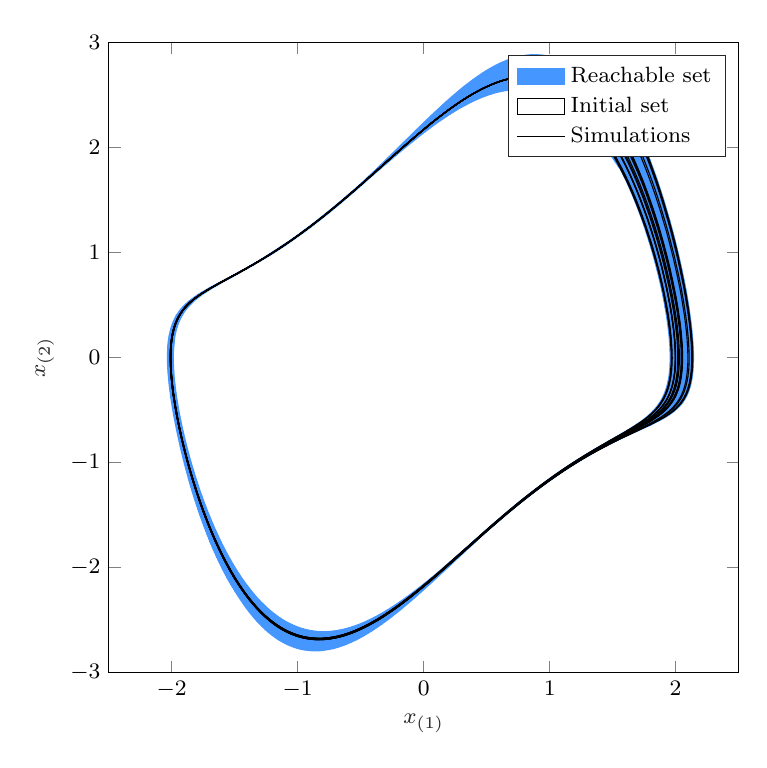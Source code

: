 % This file was created by matlab2tikz.
%
\definecolor{mycolor1}{rgb}{0.271,0.588,1.0}%
%
\begin{tikzpicture}
\footnotesize

\begin{axis}[%
width=8cm,
height=8cm,
at={(0in,0in)},
scale only axis,
xmin=-2.5,
xmax=2.5,
xlabel style={font=\color{white!15!black}},
xlabel={$x_{(1)}$},
ymin=-3,
ymax=3,
ylabel style={font=\color{white!15!black}},
ylabel={$x_{(2)}$},
axis background/.style={fill=white},
legend style={legend cell align=left, align=left, draw=white!15!black}
]

\addplot[area legend, draw=mycolor1, fill=mycolor1]
table[row sep=crcr] {%
x	y\\
1.242	2.321\\
1.242	2.321\\
1.23	2.34\\
1.23	2.467\\
1.57	2.46\\
1.57	2.46\\
1.582	2.441\\
1.582	2.435\\
1.583	2.435\\
1.594	2.416\\
1.594	2.409\\
1.595	2.409\\
1.606	2.389\\
1.606	2.383\\
1.607	2.383\\
1.618	2.363\\
1.618	2.36\\
1.618	2.357\\
1.619	2.356\\
1.63	2.336\\
1.63	2.336\\
1.63	2.334\\
1.63	2.33\\
1.63	2.33\\
1.642	2.309\\
1.642	2.309\\
1.642	2.307\\
1.642	2.303\\
1.642	2.303\\
1.653	2.282\\
1.653	2.277\\
1.653	2.276\\
1.653	2.276\\
1.665	2.254\\
1.665	2.254\\
1.664	2.251\\
1.664	2.248\\
1.665	2.248\\
1.676	2.227\\
1.676	2.226\\
1.676	2.223\\
1.676	2.221\\
1.676	2.22\\
1.687	2.199\\
1.687	2.198\\
1.687	2.195\\
1.687	2.192\\
1.698	2.17\\
1.698	2.169\\
1.698	2.166\\
1.698	2.164\\
1.698	2.164\\
1.708	2.142\\
1.708	2.141\\
1.708	2.141\\
1.708	2.137\\
1.708	2.136\\
1.708	2.135\\
1.719	2.113\\
1.719	2.112\\
1.719	2.108\\
1.719	2.107\\
1.73	2.084\\
1.73	2.083\\
1.729	2.079\\
1.729	2.078\\
1.74	2.055\\
1.74	2.054\\
1.74	2.049\\
1.75	2.026\\
1.75	2.024\\
1.75	2.02\\
1.76	1.997\\
1.76	1.995\\
1.76	1.991\\
1.77	1.967\\
1.77	1.966\\
1.77	1.961\\
1.78	1.938\\
1.78	1.936\\
1.78	1.936\\
1.78	1.932\\
1.79	1.908\\
1.79	1.906\\
1.789	1.906\\
1.789	1.902\\
1.799	1.879\\
1.799	1.879\\
1.799	1.878\\
1.799	1.878\\
1.799	1.877\\
1.799	1.876\\
1.799	1.873\\
1.808	1.849\\
1.808	1.849\\
1.808	1.847\\
1.808	1.847\\
1.808	1.846\\
1.808	1.843\\
1.817	1.82\\
1.817	1.819\\
1.817	1.816\\
1.817	1.813\\
1.826	1.79\\
1.827	1.789\\
1.827	1.788\\
1.826	1.788\\
1.826	1.786\\
1.826	1.784\\
1.835	1.76\\
1.835	1.759\\
1.835	1.756\\
1.835	1.756\\
1.835	1.754\\
1.844	1.73\\
1.844	1.73\\
1.844	1.729\\
1.844	1.729\\
1.844	1.726\\
1.844	1.724\\
1.852	1.7\\
1.853	1.7\\
1.853	1.697\\
1.853	1.696\\
1.853	1.696\\
1.852	1.694\\
1.861	1.671\\
1.861	1.67\\
1.861	1.667\\
1.861	1.666\\
1.861	1.666\\
1.861	1.665\\
1.869	1.641\\
1.869	1.64\\
1.869	1.637\\
1.869	1.637\\
1.869	1.636\\
1.869	1.635\\
1.877	1.611\\
1.877	1.611\\
1.877	1.61\\
1.877	1.609\\
1.877	1.607\\
1.877	1.607\\
1.877	1.605\\
1.885	1.582\\
1.885	1.581\\
1.885	1.577\\
1.885	1.577\\
1.885	1.576\\
1.893	1.552\\
1.893	1.552\\
1.893	1.55\\
1.893	1.549\\
1.893	1.548\\
1.893	1.547\\
1.893	1.546\\
1.901	1.523\\
1.901	1.522\\
1.901	1.518\\
1.901	1.518\\
1.901	1.517\\
1.908	1.494\\
1.909	1.493\\
1.909	1.49\\
1.908	1.489\\
1.908	1.488\\
1.908	1.488\\
1.916	1.464\\
1.916	1.464\\
1.916	1.461\\
1.916	1.461\\
1.916	1.459\\
1.916	1.458\\
1.923	1.435\\
1.923	1.435\\
1.923	1.431\\
1.923	1.43\\
1.923	1.429\\
1.93	1.406\\
1.93	1.405\\
1.93	1.401\\
1.93	1.401\\
1.93	1.401\\
1.937	1.379\\
1.937	1.378\\
1.937	1.377\\
1.937	1.374\\
1.937	1.374\\
1.937	1.372\\
1.944	1.35\\
1.944	1.35\\
1.944	1.348\\
1.944	1.345\\
1.944	1.345\\
1.944	1.344\\
1.95	1.322\\
1.95	1.321\\
1.951	1.32\\
1.951	1.318\\
1.951	1.318\\
1.951	1.315\\
1.957	1.294\\
1.957	1.294\\
1.957	1.291\\
1.957	1.288\\
1.957	1.288\\
1.963	1.266\\
1.964	1.263\\
1.964	1.261\\
1.964	1.26\\
1.964	1.26\\
1.969	1.239\\
1.97	1.238\\
1.97	1.235\\
1.97	1.232\\
1.976	1.212\\
1.976	1.211\\
1.976	1.208\\
1.976	1.205\\
1.982	1.185\\
1.982	1.184\\
1.982	1.18\\
1.982	1.178\\
1.987	1.157\\
1.988	1.157\\
1.988	1.153\\
1.988	1.151\\
1.993	1.131\\
1.993	1.13\\
1.993	1.126\\
1.993	1.125\\
1.999	1.104\\
1.999	1.104\\
1.999	1.099\\
1.999	1.098\\
2.004	1.078\\
2.004	1.077\\
2.004	1.072\\
2.004	1.072\\
2.009	1.052\\
2.01	1.052\\
2.01	1.046\\
2.015	1.026\\
2.015	1.026\\
2.015	1.021\\
2.02	1.001\\
2.02	1.0\\
2.02	0.995\\
2.025	0.976\\
2.025	0.975\\
2.025	0.97\\
2.029	0.951\\
2.03	0.95\\
2.03	0.945\\
2.034	0.926\\
2.034	0.925\\
2.034	0.921\\
2.039	0.902\\
2.039	0.901\\
2.039	0.896\\
2.043	0.878\\
2.043	0.877\\
2.043	0.873\\
2.048	0.854\\
2.048	0.853\\
2.048	0.853\\
2.048	0.849\\
2.052	0.83\\
2.052	0.83\\
2.052	0.829\\
2.052	0.825\\
2.056	0.807\\
2.056	0.806\\
2.056	0.805\\
2.056	0.802\\
2.06	0.784\\
2.06	0.783\\
2.06	0.782\\
2.06	0.779\\
2.064	0.761\\
2.064	0.76\\
2.064	0.759\\
2.064	0.756\\
2.067	0.739\\
2.068	0.738\\
2.068	0.736\\
2.067	0.734\\
2.071	0.716\\
2.071	0.716\\
2.071	0.714\\
2.071	0.712\\
2.075	0.695\\
2.075	0.694\\
2.075	0.692\\
2.075	0.69\\
2.078	0.673\\
2.078	0.672\\
2.078	0.67\\
2.078	0.668\\
2.081	0.652\\
2.082	0.651\\
2.082	0.65\\
2.081	0.649\\
2.081	0.647\\
2.085	0.631\\
2.085	0.63\\
2.085	0.629\\
2.085	0.629\\
2.085	0.626\\
2.088	0.61\\
2.088	0.609\\
2.088	0.609\\
2.088	0.608\\
2.088	0.606\\
2.088	0.606\\
2.091	0.589\\
2.091	0.589\\
2.091	0.588\\
2.091	0.588\\
2.091	0.586\\
2.091	0.585\\
2.094	0.569\\
2.094	0.566\\
2.094	0.565\\
2.096	0.549\\
2.096	0.546\\
2.096	0.545\\
2.096	0.545\\
2.099	0.53\\
2.099	0.526\\
2.099	0.526\\
2.102	0.51\\
2.102	0.507\\
2.102	0.507\\
2.102	0.506\\
2.104	0.491\\
2.104	0.488\\
2.104	0.487\\
2.104	0.487\\
2.107	0.473\\
2.107	0.469\\
2.107	0.469\\
2.107	0.469\\
2.109	0.454\\
2.109	0.454\\
2.109	0.453\\
2.109	0.453\\
2.109	0.451\\
2.109	0.45\\
2.111	0.436\\
2.111	0.436\\
2.111	0.434\\
2.111	0.434\\
2.111	0.432\\
2.113	0.418\\
2.113	0.418\\
2.113	0.415\\
2.113	0.414\\
2.113	0.414\\
2.115	0.401\\
2.115	0.4\\
2.115	0.399\\
2.115	0.399\\
2.115	0.397\\
2.115	0.396\\
2.117	0.383\\
2.117	0.38\\
2.117	0.379\\
2.119	0.366\\
2.119	0.366\\
2.119	0.364\\
2.119	0.363\\
2.119	0.362\\
2.121	0.349\\
2.121	0.349\\
2.121	0.347\\
2.121	0.347\\
2.121	0.346\\
2.121	0.345\\
2.123	0.333\\
2.123	0.332\\
2.123	0.331\\
2.123	0.33\\
2.123	0.33\\
2.123	0.329\\
2.124	0.316\\
2.124	0.316\\
2.124	0.314\\
2.124	0.314\\
2.124	0.313\\
2.124	0.312\\
2.126	0.3\\
2.126	0.297\\
2.126	0.296\\
2.127	0.284\\
2.127	0.282\\
2.127	0.281\\
2.127	0.28\\
2.129	0.269\\
2.129	0.267\\
2.129	0.266\\
2.129	0.265\\
2.128	0.265\\
2.13	0.253\\
2.13	0.251\\
2.13	0.251\\
2.13	0.25\\
2.13	0.249\\
2.131	0.238\\
2.131	0.235\\
2.131	0.235\\
2.131	0.234\\
2.132	0.224\\
2.132	0.222\\
2.132	0.222\\
2.132	0.22\\
2.132	0.22\\
2.133	0.209\\
2.133	0.206\\
2.133	0.205\\
2.133	0.205\\
2.135	0.195\\
2.135	0.194\\
2.134	0.194\\
2.134	0.191\\
2.134	0.191\\
2.134	0.191\\
2.135	0.181\\
2.135	0.178\\
2.135	0.178\\
2.135	0.177\\
2.136	0.167\\
2.136	0.166\\
2.136	0.165\\
2.136	0.163\\
2.136	0.163\\
2.136	0.163\\
2.137	0.153\\
2.137	0.152\\
2.137	0.152\\
2.137	0.15\\
2.137	0.149\\
2.137	0.149\\
2.138	0.14\\
2.138	0.138\\
2.138	0.137\\
2.138	0.136\\
2.138	0.136\\
2.139	0.127\\
2.139	0.125\\
2.138	0.125\\
2.138	0.124\\
2.138	0.123\\
2.138	0.123\\
2.139	0.114\\
2.139	0.113\\
2.139	0.112\\
2.139	0.111\\
2.139	0.11\\
2.139	0.11\\
2.14	0.102\\
2.14	0.099\\
2.139	0.099\\
2.139	0.098\\
2.139	0.097\\
2.14	0.089\\
2.14	0.087\\
2.14	0.087\\
2.14	0.086\\
2.14	0.085\\
2.14	0.085\\
2.14	0.077\\
2.14	0.075\\
2.14	0.074\\
2.14	0.073\\
2.14	0.073\\
2.14	0.072\\
2.141	0.065\\
2.141	0.062\\
2.141	0.062\\
2.141	0.061\\
2.141	0.06\\
2.141	0.053\\
2.141	0.05\\
2.141	0.05\\
2.141	0.049\\
2.141	0.049\\
2.141	0.049\\
2.141	0.042\\
2.141	0.04\\
2.141	0.039\\
2.141	0.038\\
2.141	0.038\\
2.141	0.037\\
2.141	0.037\\
2.142	0.03\\
2.142	0.029\\
2.142	0.029\\
2.142	0.027\\
2.141	0.027\\
2.141	0.026\\
2.141	0.026\\
2.141	0.025\\
2.142	0.019\\
2.142	0.017\\
2.142	0.017\\
2.142	0.015\\
2.142	0.015\\
2.142	0.015\\
2.141	0.014\\
2.142	0.008\\
2.142	0.005\\
2.142	0.005\\
2.142	0.004\\
2.142	0.004\\
2.142	0.003\\
2.142	-0.003\\
2.142	-0.004\\
2.142	-0.004\\
2.142	-0.006\\
2.142	-0.006\\
2.142	-0.007\\
2.141	-0.008\\
2.142	-0.013\\
2.142	-0.016\\
2.142	-0.016\\
2.142	-0.017\\
2.142	-0.017\\
2.142	-0.018\\
2.142	-0.024\\
2.141	-0.029\\
2.142	-0.034\\
2.141	-0.039\\
2.141	-0.044\\
2.141	-0.045\\
2.141	-0.049\\
2.141	-0.054\\
2.141	-0.054\\
2.141	-0.059\\
2.141	-0.064\\
2.141	-0.064\\
2.14	-0.068\\
2.14	-0.073\\
2.14	-0.074\\
2.14	-0.078\\
2.14	-0.083\\
2.14	-0.083\\
2.14	-0.087\\
2.14	-0.092\\
2.14	-0.093\\
2.139	-0.097\\
2.139	-0.102\\
2.139	-0.106\\
2.139	-0.11\\
2.139	-0.11\\
2.138	-0.115\\
2.138	-0.119\\
2.138	-0.123\\
2.138	-0.128\\
2.137	-0.132\\
2.137	-0.136\\
2.137	-0.136\\
2.136	-0.14\\
2.136	-0.144\\
2.136	-0.145\\
2.135	-0.148\\
2.135	-0.152\\
2.135	-0.153\\
2.135	-0.157\\
2.135	-0.16\\
2.135	-0.161\\
2.134	-0.165\\
2.134	-0.168\\
2.134	-0.169\\
2.133	-0.172\\
2.133	-0.176\\
2.133	-0.177\\
2.132	-0.18\\
2.132	-0.183\\
2.132	-0.184\\
2.131	-0.188\\
2.131	-0.191\\
2.131	-0.192\\
2.13	-0.195\\
2.13	-0.198\\
2.13	-0.199\\
2.13	-0.199\\
2.129	-0.202\\
2.129	-0.206\\
2.129	-0.206\\
2.128	-0.209\\
2.128	-0.213\\
2.128	-0.213\\
2.128	-0.214\\
2.127	-0.216\\
2.127	-0.22\\
2.127	-0.22\\
2.127	-0.22\\
2.127	-0.221\\
2.126	-0.223\\
2.126	-0.227\\
2.126	-0.227\\
2.126	-0.227\\
2.126	-0.227\\
2.125	-0.23\\
2.125	-0.233\\
2.125	-0.234\\
2.125	-0.234\\
2.124	-0.237\\
2.123	-0.24\\
2.123	-0.24\\
2.123	-0.241\\
2.123	-0.243\\
2.122	-0.246\\
2.122	-0.247\\
2.122	-0.247\\
2.121	-0.25\\
2.121	-0.253\\
2.121	-0.253\\
2.121	-0.253\\
2.12	-0.256\\
2.12	-0.259\\
2.12	-0.259\\
2.12	-0.26\\
2.119	-0.262\\
2.119	-0.265\\
2.119	-0.266\\
2.118	-0.269\\
2.117	-0.271\\
2.117	-0.272\\
2.117	-0.272\\
2.116	-0.274\\
2.116	-0.277\\
2.116	-0.278\\
2.116	-0.278\\
2.115	-0.28\\
2.114	-0.283\\
2.114	-0.283\\
2.114	-0.284\\
2.113	-0.286\\
2.113	-0.289\\
2.113	-0.289\\
2.112	-0.292\\
2.111	-0.294\\
2.111	-0.295\\
2.111	-0.295\\
2.11	-0.297\\
2.11	-0.3\\
2.11	-0.3\\
2.11	-0.3\\
2.109	-0.303\\
2.108	-0.305\\
2.108	-0.306\\
2.108	-0.306\\
2.107	-0.308\\
2.107	-0.311\\
2.107	-0.311\\
2.107	-0.311\\
2.106	-0.314\\
2.105	-0.316\\
2.105	-0.316\\
2.105	-0.317\\
2.104	-0.319\\
2.104	-0.321\\
2.104	-0.321\\
2.104	-0.322\\
2.103	-0.324\\
2.102	-0.326\\
2.102	-0.327\\
2.102	-0.327\\
2.101	-0.329\\
2.101	-0.331\\
2.1	-0.332\\
2.1	-0.332\\
2.099	-0.334\\
2.099	-0.336\\
2.099	-0.336\\
2.099	-0.337\\
2.098	-0.339\\
2.097	-0.341\\
2.097	-0.342\\
2.096	-0.344\\
2.095	-0.346\\
2.095	-0.346\\
2.094	-0.348\\
2.094	-0.35\\
2.094	-0.351\\
2.094	-0.351\\
2.092	-0.353\\
2.092	-0.355\\
2.092	-0.355\\
2.092	-0.355\\
2.091	-0.358\\
2.09	-0.359\\
2.09	-0.36\\
2.09	-0.36\\
2.089	-0.362\\
2.088	-0.364\\
2.088	-0.364\\
2.088	-0.364\\
2.087	-0.366\\
2.087	-0.368\\
2.086	-0.369\\
2.085	-0.371\\
2.085	-0.373\\
2.085	-0.373\\
2.085	-0.373\\
2.083	-0.375\\
2.083	-0.377\\
2.083	-0.377\\
2.083	-0.377\\
2.082	-0.379\\
2.081	-0.381\\
2.081	-0.381\\
2.081	-0.382\\
2.08	-0.384\\
2.079	-0.385\\
2.079	-0.386\\
2.079	-0.386\\
2.078	-0.388\\
2.077	-0.389\\
2.077	-0.39\\
2.077	-0.39\\
2.076	-0.392\\
2.075	-0.393\\
2.075	-0.394\\
2.074	-0.396\\
2.073	-0.397\\
2.073	-0.397\\
2.073	-0.398\\
2.072	-0.4\\
2.071	-0.401\\
2.071	-0.402\\
2.07	-0.403\\
2.069	-0.405\\
2.069	-0.405\\
2.068	-0.407\\
2.067	-0.409\\
2.067	-0.409\\
2.067	-0.409\\
2.066	-0.411\\
2.065	-0.412\\
2.065	-0.412\\
2.065	-0.413\\
2.064	-0.415\\
2.063	-0.416\\
2.063	-0.416\\
2.062	-0.418\\
2.061	-0.42\\
2.061	-0.42\\
2.059	-0.422\\
2.059	-0.423\\
2.059	-0.423\\
2.057	-0.425\\
2.057	-0.427\\
2.057	-0.427\\
2.055	-0.429\\
2.055	-0.43\\
2.054	-0.431\\
2.053	-0.432\\
2.053	-0.434\\
2.052	-0.434\\
2.052	-0.434\\
2.051	-0.436\\
2.05	-0.437\\
2.05	-0.437\\
2.049	-0.439\\
2.048	-0.44\\
2.048	-0.44\\
2.048	-0.441\\
2.046	-0.442\\
2.046	-0.444\\
2.044	-0.446\\
2.044	-0.447\\
2.044	-0.447\\
2.043	-0.447\\
2.042	-0.449\\
2.041	-0.45\\
2.041	-0.45\\
2.041	-0.45\\
2.04	-0.452\\
2.039	-0.453\\
2.039	-0.453\\
2.037	-0.455\\
2.037	-0.456\\
2.037	-0.456\\
2.035	-0.458\\
2.035	-0.459\\
2.034	-0.459\\
2.033	-0.461\\
2.032	-0.462\\
2.032	-0.462\\
2.03	-0.464\\
2.03	-0.465\\
2.03	-0.465\\
2.028	-0.467\\
2.028	-0.468\\
2.028	-0.468\\
2.026	-0.47\\
2.025	-0.471\\
2.025	-0.471\\
2.023	-0.473\\
2.023	-0.474\\
2.023	-0.474\\
2.021	-0.476\\
2.021	-0.477\\
2.021	-0.477\\
2.019	-0.479\\
2.018	-0.48\\
2.018	-0.48\\
2.016	-0.482\\
2.016	-0.482\\
2.016	-0.482\\
2.014	-0.484\\
2.013	-0.485\\
2.011	-0.487\\
2.011	-0.488\\
2.009	-0.49\\
2.008	-0.491\\
2.006	-0.493\\
2.006	-0.493\\
2.004	-0.495\\
2.003	-0.496\\
2.001	-0.498\\
2.001	-0.498\\
1.999	-0.5\\
1.998	-0.501\\
1.996	-0.503\\
1.994	-0.506\\
1.994	-0.506\\
1.992	-0.508\\
1.991	-0.509\\
1.989	-0.511\\
1.988	-0.511\\
1.986	-0.513\\
1.986	-0.513\\
1.984	-0.516\\
1.983	-0.516\\
1.981	-0.518\\
1.981	-0.518\\
1.978	-0.52\\
1.978	-0.521\\
1.976	-0.523\\
1.976	-0.523\\
1.973	-0.525\\
1.973	-0.525\\
1.97	-0.527\\
1.97	-0.528\\
1.968	-0.53\\
1.968	-0.53\\
1.965	-0.532\\
1.965	-0.532\\
1.962	-0.534\\
1.962	-0.534\\
1.961	-0.536\\
1.96	-0.536\\
1.96	-0.536\\
1.96	-0.536\\
1.959	-0.537\\
1.958	-0.538\\
1.958	-0.538\\
1.955	-0.54\\
1.955	-0.541\\
1.952	-0.543\\
1.952	-0.543\\
1.95	-0.545\\
1.949	-0.545\\
1.947	-0.547\\
1.946	-0.547\\
1.944	-0.549\\
1.944	-0.55\\
1.941	-0.551\\
1.941	-0.552\\
1.939	-0.553\\
1.938	-0.554\\
1.936	-0.556\\
1.935	-0.556\\
1.933	-0.558\\
1.932	-0.558\\
1.93	-0.56\\
1.927	-0.562\\
1.927	-0.562\\
1.925	-0.564\\
1.924	-0.565\\
1.922	-0.566\\
1.921	-0.567\\
1.919	-0.568\\
1.918	-0.569\\
1.916	-0.57\\
1.915	-0.571\\
1.913	-0.572\\
1.912	-0.573\\
1.911	-0.574\\
1.909	-0.575\\
1.908	-0.576\\
1.906	-0.577\\
1.905	-0.578\\
1.903	-0.579\\
1.902	-0.58\\
1.901	-0.581\\
1.899	-0.582\\
1.898	-0.583\\
1.896	-0.584\\
1.895	-0.585\\
1.893	-0.586\\
1.892	-0.587\\
1.89	-0.588\\
1.889	-0.589\\
1.887	-0.59\\
1.886	-0.591\\
1.884	-0.592\\
1.883	-0.593\\
1.881	-0.594\\
1.88	-0.595\\
1.878	-0.596\\
1.877	-0.596\\
1.875	-0.597\\
1.874	-0.598\\
1.872	-0.599\\
1.871	-0.6\\
1.869	-0.601\\
1.868	-0.602\\
1.866	-0.603\\
1.865	-0.604\\
1.863	-0.605\\
1.862	-0.606\\
1.86	-0.607\\
1.859	-0.608\\
1.857	-0.609\\
1.855	-0.61\\
1.854	-0.611\\
1.852	-0.612\\
1.851	-0.612\\
1.849	-0.614\\
1.848	-0.614\\
1.846	-0.615\\
1.845	-0.616\\
1.843	-0.617\\
1.842	-0.618\\
1.84	-0.619\\
1.839	-0.62\\
1.837	-0.621\\
1.836	-0.622\\
1.834	-0.623\\
1.833	-0.624\\
1.831	-0.625\\
1.829	-0.625\\
1.827	-0.626\\
1.826	-0.627\\
1.824	-0.628\\
1.823	-0.629\\
1.821	-0.63\\
1.82	-0.631\\
1.818	-0.632\\
1.817	-0.633\\
1.815	-0.634\\
1.814	-0.635\\
1.812	-0.636\\
1.811	-0.636\\
1.808	-0.638\\
1.807	-0.638\\
1.805	-0.639\\
1.804	-0.64\\
1.802	-0.641\\
1.801	-0.642\\
1.799	-0.643\\
1.798	-0.644\\
1.796	-0.645\\
1.794	-0.646\\
1.792	-0.647\\
1.791	-0.647\\
1.789	-0.649\\
1.789	-0.649\\
1.785	-0.65\\
1.784	-0.65\\
1.749	-0.661\\
1.748	-0.661\\
1.747	-0.661\\
1.747	-0.661\\
1.685	-0.644\\
1.684	-0.643\\
1.684	-0.642\\
1.684	-0.642\\
1.684	-0.642\\
1.684	-0.641\\
1.685	-0.641\\
1.685	-0.64\\
1.686	-0.64\\
1.688	-0.638\\
1.689	-0.637\\
1.689	-0.637\\
1.691	-0.635\\
1.692	-0.635\\
1.692	-0.634\\
1.694	-0.633\\
1.695	-0.632\\
1.697	-0.63\\
1.698	-0.629\\
1.698	-0.629\\
1.701	-0.628\\
1.701	-0.627\\
1.702	-0.627\\
1.704	-0.625\\
1.704	-0.624\\
1.705	-0.624\\
1.707	-0.623\\
1.708	-0.622\\
1.708	-0.622\\
1.71	-0.62\\
1.711	-0.619\\
1.711	-0.619\\
1.713	-0.618\\
1.714	-0.617\\
1.714	-0.617\\
1.716	-0.615\\
1.717	-0.614\\
1.717	-0.614\\
1.719	-0.612\\
1.72	-0.611\\
1.72	-0.611\\
1.722	-0.61\\
1.723	-0.609\\
1.723	-0.609\\
1.725	-0.607\\
1.726	-0.606\\
1.726	-0.606\\
1.728	-0.604\\
1.729	-0.604\\
1.729	-0.603\\
1.731	-0.602\\
1.732	-0.601\\
1.732	-0.601\\
1.734	-0.599\\
1.735	-0.598\\
1.735	-0.598\\
1.737	-0.597\\
1.738	-0.596\\
1.738	-0.595\\
1.74	-0.594\\
1.741	-0.593\\
1.741	-0.593\\
1.743	-0.591\\
1.744	-0.59\\
1.744	-0.59\\
1.746	-0.588\\
1.747	-0.588\\
1.747	-0.587\\
1.749	-0.586\\
1.75	-0.585\\
1.75	-0.585\\
1.752	-0.583\\
1.753	-0.582\\
1.753	-0.582\\
1.755	-0.58\\
1.756	-0.579\\
1.756	-0.579\\
1.758	-0.578\\
1.758	-0.577\\
1.759	-0.576\\
1.761	-0.575\\
1.761	-0.574\\
1.762	-0.574\\
1.764	-0.572\\
1.764	-0.571\\
1.764	-0.571\\
1.766	-0.569\\
1.767	-0.568\\
1.767	-0.568\\
1.769	-0.566\\
1.77	-0.565\\
1.77	-0.565\\
1.772	-0.564\\
1.773	-0.562\\
1.773	-0.562\\
1.775	-0.561\\
1.776	-0.56\\
1.776	-0.559\\
1.778	-0.558\\
1.778	-0.557\\
1.778	-0.557\\
1.78	-0.555\\
1.781	-0.554\\
1.781	-0.554\\
1.783	-0.552\\
1.784	-0.551\\
1.784	-0.551\\
1.786	-0.549\\
1.787	-0.548\\
1.787	-0.548\\
1.787	-0.548\\
1.789	-0.546\\
1.789	-0.545\\
1.79	-0.545\\
1.792	-0.543\\
1.792	-0.542\\
1.792	-0.542\\
1.792	-0.542\\
1.794	-0.54\\
1.795	-0.539\\
1.795	-0.539\\
1.795	-0.539\\
1.797	-0.537\\
1.797	-0.536\\
1.798	-0.536\\
1.798	-0.536\\
1.8	-0.534\\
1.8	-0.533\\
1.8	-0.533\\
1.8	-0.533\\
1.802	-0.531\\
1.803	-0.53\\
1.803	-0.53\\
1.803	-0.53\\
1.805	-0.528\\
1.805	-0.527\\
1.808	-0.525\\
1.808	-0.524\\
1.808	-0.524\\
1.81	-0.522\\
1.811	-0.521\\
1.811	-0.521\\
1.811	-0.521\\
1.813	-0.519\\
1.813	-0.518\\
1.813	-0.517\\
1.815	-0.516\\
1.816	-0.515\\
1.816	-0.514\\
1.816	-0.514\\
1.818	-0.512\\
1.818	-0.511\\
1.819	-0.511\\
1.819	-0.511\\
1.821	-0.509\\
1.821	-0.508\\
1.821	-0.508\\
1.821	-0.508\\
1.823	-0.506\\
1.823	-0.505\\
1.823	-0.505\\
1.824	-0.505\\
1.825	-0.503\\
1.826	-0.502\\
1.826	-0.501\\
1.826	-0.501\\
1.828	-0.499\\
1.829	-0.498\\
1.829	-0.498\\
1.829	-0.498\\
1.831	-0.496\\
1.831	-0.495\\
1.831	-0.495\\
1.831	-0.495\\
1.833	-0.493\\
1.833	-0.492\\
1.834	-0.491\\
1.835	-0.489\\
1.836	-0.488\\
1.836	-0.488\\
1.838	-0.486\\
1.838	-0.485\\
1.839	-0.485\\
1.84	-0.483\\
1.841	-0.481\\
1.841	-0.481\\
1.843	-0.479\\
1.843	-0.478\\
1.843	-0.478\\
1.845	-0.476\\
1.845	-0.474\\
1.846	-0.474\\
1.847	-0.472\\
1.848	-0.471\\
1.85	-0.469\\
1.85	-0.467\\
1.85	-0.467\\
1.852	-0.465\\
1.853	-0.464\\
1.853	-0.463\\
1.855	-0.461\\
1.855	-0.46\\
1.855	-0.46\\
1.857	-0.458\\
1.857	-0.456\\
1.857	-0.456\\
1.859	-0.454\\
1.859	-0.452\\
1.86	-0.452\\
1.861	-0.45\\
1.862	-0.449\\
1.862	-0.449\\
1.862	-0.449\\
1.863	-0.446\\
1.864	-0.445\\
1.864	-0.445\\
1.866	-0.442\\
1.866	-0.442\\
1.866	-0.442\\
1.866	-0.442\\
1.866	-0.441\\
1.866	-0.441\\
1.868	-0.439\\
1.868	-0.439\\
1.868	-0.438\\
1.868	-0.438\\
1.868	-0.438\\
1.868	-0.437\\
1.868	-0.437\\
1.869	-0.437\\
1.87	-0.435\\
1.87	-0.435\\
1.87	-0.434\\
1.87	-0.434\\
1.87	-0.434\\
1.871	-0.433\\
1.871	-0.433\\
1.871	-0.433\\
1.872	-0.431\\
1.872	-0.431\\
1.873	-0.43\\
1.873	-0.43\\
1.873	-0.429\\
1.873	-0.429\\
1.873	-0.429\\
1.875	-0.427\\
1.875	-0.427\\
1.875	-0.426\\
1.875	-0.426\\
1.875	-0.426\\
1.875	-0.425\\
1.877	-0.423\\
1.877	-0.423\\
1.877	-0.422\\
1.877	-0.422\\
1.877	-0.422\\
1.877	-0.421\\
1.877	-0.421\\
1.877	-0.421\\
1.879	-0.419\\
1.879	-0.418\\
1.879	-0.418\\
1.879	-0.418\\
1.879	-0.418\\
1.879	-0.417\\
1.879	-0.417\\
1.881	-0.415\\
1.881	-0.414\\
1.881	-0.413\\
1.881	-0.413\\
1.881	-0.413\\
1.883	-0.41\\
1.883	-0.41\\
1.883	-0.41\\
1.883	-0.41\\
1.883	-0.409\\
1.883	-0.409\\
1.885	-0.406\\
1.885	-0.406\\
1.885	-0.406\\
1.885	-0.405\\
1.885	-0.405\\
1.885	-0.405\\
1.885	-0.405\\
1.887	-0.402\\
1.887	-0.402\\
1.887	-0.401\\
1.887	-0.401\\
1.887	-0.401\\
1.887	-0.401\\
1.887	-0.4\\
1.887	-0.4\\
1.889	-0.398\\
1.889	-0.397\\
1.889	-0.397\\
1.889	-0.397\\
1.889	-0.397\\
1.889	-0.396\\
1.889	-0.396\\
1.891	-0.393\\
1.891	-0.393\\
1.891	-0.392\\
1.891	-0.392\\
1.891	-0.392\\
1.891	-0.391\\
1.893	-0.389\\
1.893	-0.388\\
1.893	-0.388\\
1.893	-0.388\\
1.893	-0.387\\
1.893	-0.387\\
1.893	-0.387\\
1.895	-0.384\\
1.895	-0.384\\
1.895	-0.383\\
1.895	-0.383\\
1.895	-0.383\\
1.895	-0.383\\
1.897	-0.38\\
1.897	-0.379\\
1.897	-0.379\\
1.897	-0.379\\
1.897	-0.378\\
1.897	-0.378\\
1.899	-0.375\\
1.899	-0.374\\
1.899	-0.374\\
1.899	-0.374\\
1.899	-0.374\\
1.899	-0.373\\
1.9	-0.37\\
1.9	-0.37\\
1.901	-0.37\\
1.901	-0.37\\
1.901	-0.369\\
1.901	-0.369\\
1.901	-0.368\\
1.902	-0.366\\
1.902	-0.365\\
1.902	-0.364\\
1.903	-0.364\\
1.903	-0.364\\
1.903	-0.364\\
1.904	-0.361\\
1.904	-0.36\\
1.904	-0.36\\
1.904	-0.36\\
1.904	-0.359\\
1.904	-0.359\\
1.904	-0.359\\
1.906	-0.356\\
1.906	-0.355\\
1.906	-0.355\\
1.906	-0.354\\
1.906	-0.354\\
1.908	-0.351\\
1.908	-0.351\\
1.908	-0.351\\
1.908	-0.35\\
1.908	-0.35\\
1.908	-0.35\\
1.908	-0.349\\
1.908	-0.349\\
1.909	-0.346\\
1.909	-0.345\\
1.91	-0.345\\
1.91	-0.344\\
1.91	-0.344\\
1.911	-0.341\\
1.911	-0.341\\
1.911	-0.34\\
1.911	-0.34\\
1.911	-0.34\\
1.911	-0.339\\
1.911	-0.339\\
1.913	-0.336\\
1.913	-0.336\\
1.913	-0.335\\
1.913	-0.335\\
1.913	-0.335\\
1.913	-0.334\\
1.913	-0.334\\
1.915	-0.331\\
1.915	-0.33\\
1.915	-0.33\\
1.915	-0.329\\
1.915	-0.329\\
1.915	-0.329\\
1.916	-0.326\\
1.916	-0.325\\
1.916	-0.325\\
1.916	-0.325\\
1.916	-0.324\\
1.916	-0.324\\
1.916	-0.324\\
1.918	-0.321\\
1.918	-0.32\\
1.918	-0.32\\
1.918	-0.319\\
1.918	-0.319\\
1.918	-0.319\\
1.918	-0.318\\
1.919	-0.315\\
1.919	-0.314\\
1.919	-0.314\\
1.919	-0.314\\
1.919	-0.313\\
1.92	-0.313\\
1.921	-0.31\\
1.921	-0.308\\
1.921	-0.308\\
1.921	-0.308\\
1.921	-0.308\\
1.922	-0.304\\
1.922	-0.303\\
1.923	-0.303\\
1.923	-0.303\\
1.923	-0.302\\
1.923	-0.302\\
1.924	-0.299\\
1.924	-0.298\\
1.924	-0.297\\
1.924	-0.297\\
1.924	-0.297\\
1.924	-0.296\\
1.925	-0.293\\
1.925	-0.292\\
1.925	-0.291\\
1.926	-0.291\\
1.926	-0.291\\
1.927	-0.287\\
1.927	-0.287\\
1.927	-0.287\\
1.927	-0.286\\
1.927	-0.286\\
1.927	-0.285\\
1.927	-0.285\\
1.928	-0.282\\
1.928	-0.28\\
1.928	-0.28\\
1.928	-0.279\\
1.929	-0.279\\
1.93	-0.276\\
1.93	-0.274\\
1.93	-0.273\\
1.931	-0.27\\
1.931	-0.269\\
1.931	-0.268\\
1.931	-0.268\\
1.931	-0.268\\
1.931	-0.267\\
1.932	-0.264\\
1.932	-0.263\\
1.932	-0.263\\
1.932	-0.262\\
1.932	-0.262\\
1.933	-0.262\\
1.933	-0.261\\
1.934	-0.258\\
1.934	-0.257\\
1.934	-0.257\\
1.934	-0.256\\
1.934	-0.255\\
1.934	-0.255\\
1.934	-0.255\\
1.935	-0.251\\
1.935	-0.251\\
1.935	-0.25\\
1.935	-0.25\\
1.935	-0.249\\
1.935	-0.249\\
1.936	-0.245\\
1.936	-0.243\\
1.936	-0.243\\
1.936	-0.242\\
1.937	-0.239\\
1.937	-0.236\\
1.938	-0.236\\
1.938	-0.236\\
1.939	-0.232\\
1.938	-0.231\\
1.938	-0.231\\
1.939	-0.23\\
1.939	-0.23\\
1.939	-0.229\\
1.94	-0.225\\
1.94	-0.225\\
1.94	-0.223\\
1.94	-0.223\\
1.94	-0.223\\
1.941	-0.219\\
1.941	-0.218\\
1.941	-0.217\\
1.941	-0.216\\
1.941	-0.216\\
1.942	-0.212\\
1.942	-0.212\\
1.942	-0.211\\
1.942	-0.211\\
1.942	-0.21\\
1.942	-0.21\\
1.942	-0.209\\
1.942	-0.209\\
1.943	-0.205\\
1.943	-0.205\\
1.943	-0.204\\
1.943	-0.203\\
1.943	-0.203\\
1.943	-0.203\\
1.943	-0.202\\
1.944	-0.198\\
1.944	-0.198\\
1.944	-0.197\\
1.944	-0.196\\
1.944	-0.196\\
1.944	-0.195\\
1.944	-0.195\\
1.945	-0.191\\
1.945	-0.191\\
1.945	-0.189\\
1.945	-0.188\\
1.945	-0.188\\
1.946	-0.184\\
1.946	-0.183\\
1.946	-0.183\\
1.946	-0.182\\
1.946	-0.181\\
1.946	-0.181\\
1.947	-0.176\\
1.947	-0.176\\
1.947	-0.175\\
1.947	-0.174\\
1.947	-0.174\\
1.948	-0.169\\
1.948	-0.169\\
1.948	-0.168\\
1.948	-0.168\\
1.948	-0.167\\
1.948	-0.166\\
1.949	-0.161\\
1.948	-0.161\\
1.948	-0.159\\
1.948	-0.159\\
1.949	-0.154\\
1.949	-0.153\\
1.949	-0.153\\
1.949	-0.153\\
1.949	-0.152\\
1.949	-0.152\\
1.949	-0.151\\
1.949	-0.151\\
1.95	-0.146\\
1.95	-0.146\\
1.95	-0.145\\
1.95	-0.145\\
1.95	-0.144\\
1.95	-0.143\\
1.95	-0.143\\
1.951	-0.138\\
1.951	-0.138\\
1.951	-0.137\\
1.951	-0.136\\
1.951	-0.136\\
1.951	-0.135\\
1.952	-0.13\\
1.951	-0.13\\
1.951	-0.13\\
1.951	-0.129\\
1.951	-0.128\\
1.951	-0.127\\
1.952	-0.122\\
1.952	-0.122\\
1.952	-0.121\\
1.952	-0.121\\
1.952	-0.12\\
1.952	-0.119\\
1.953	-0.114\\
1.953	-0.114\\
1.953	-0.113\\
1.952	-0.113\\
1.952	-0.111\\
1.953	-0.111\\
1.953	-0.106\\
1.953	-0.105\\
1.953	-0.105\\
1.953	-0.104\\
1.953	-0.103\\
1.953	-0.103\\
1.953	-0.103\\
1.954	-0.097\\
1.954	-0.097\\
1.954	-0.096\\
1.954	-0.096\\
1.954	-0.095\\
1.954	-0.094\\
1.954	-0.088\\
1.954	-0.088\\
1.954	-0.088\\
1.954	-0.087\\
1.954	-0.086\\
1.954	-0.086\\
1.955	-0.08\\
1.955	-0.079\\
1.954	-0.079\\
1.954	-0.078\\
1.954	-0.077\\
1.954	-0.077\\
1.955	-0.071\\
1.955	-0.07\\
1.955	-0.07\\
1.955	-0.07\\
1.955	-0.068\\
1.956	-0.062\\
1.955	-0.061\\
1.955	-0.061\\
1.955	-0.059\\
1.956	-0.053\\
1.956	-0.052\\
1.955	-0.051\\
1.955	-0.05\\
1.956	-0.044\\
1.956	-0.043\\
1.956	-0.043\\
1.956	-0.042\\
1.956	-0.041\\
1.956	-0.034\\
1.956	-0.034\\
1.956	-0.033\\
1.956	-0.033\\
1.956	-0.031\\
1.956	-0.025\\
1.956	-0.024\\
1.956	-0.024\\
1.956	-0.023\\
1.956	-0.022\\
1.956	-0.015\\
1.956	-0.014\\
1.956	-0.014\\
1.956	-0.014\\
1.956	-0.013\\
1.957	-0.005\\
1.956	-0.004\\
1.956	-0.004\\
1.956	-0.004\\
1.956	-0.003\\
1.957	0.005\\
1.956	0.005\\
1.956	0.006\\
1.956	0.006\\
1.956	0.006\\
1.956	0.007\\
1.956	0.007\\
1.956	0.015\\
1.956	0.015\\
1.956	0.016\\
1.956	0.016\\
1.956	0.017\\
1.956	0.025\\
1.956	0.026\\
1.956	0.026\\
1.956	0.027\\
1.956	0.027\\
1.956	0.035\\
1.956	0.036\\
1.956	0.037\\
1.956	0.037\\
1.956	0.038\\
1.956	0.046\\
1.956	0.047\\
1.956	0.047\\
1.956	0.048\\
1.956	0.048\\
1.956	0.057\\
1.956	0.058\\
1.955	0.058\\
1.955	0.058\\
1.955	0.059\\
1.956	0.067\\
1.955	0.068\\
1.955	0.069\\
1.955	0.069\\
1.955	0.069\\
1.955	0.079\\
1.955	0.08\\
1.955	0.08\\
1.955	0.08\\
1.955	0.09\\
1.954	0.091\\
1.954	0.091\\
1.954	0.092\\
1.954	0.101\\
1.954	0.102\\
1.954	0.103\\
1.954	0.112\\
1.953	0.114\\
1.953	0.114\\
1.953	0.124\\
1.953	0.125\\
1.952	0.126\\
1.952	0.136\\
1.952	0.137\\
1.952	0.138\\
1.952	0.148\\
1.951	0.149\\
1.951	0.15\\
1.951	0.16\\
1.95	0.161\\
1.95	0.162\\
1.95	0.172\\
1.95	0.174\\
1.95	0.174\\
1.949	0.185\\
1.949	0.186\\
1.949	0.187\\
1.948	0.197\\
1.948	0.199\\
1.947	0.21\\
1.947	0.212\\
1.947	0.212\\
1.946	0.223\\
1.946	0.225\\
1.946	0.225\\
1.945	0.236\\
1.944	0.238\\
1.944	0.238\\
1.944	0.25\\
1.943	0.251\\
1.943	0.252\\
1.943	0.264\\
1.942	0.265\\
1.942	0.265\\
1.941	0.277\\
1.941	0.279\\
1.941	0.279\\
1.94	0.291\\
1.939	0.293\\
1.939	0.293\\
1.938	0.305\\
1.938	0.307\\
1.938	0.307\\
1.937	0.319\\
1.936	0.321\\
1.936	0.321\\
1.935	0.334\\
1.935	0.335\\
1.935	0.336\\
1.933	0.348\\
1.933	0.35\\
1.933	0.35\\
1.932	0.363\\
1.931	0.365\\
1.931	0.365\\
1.93	0.378\\
1.929	0.38\\
1.929	0.38\\
1.929	0.381\\
1.928	0.394\\
1.927	0.395\\
1.927	0.396\\
1.927	0.396\\
1.926	0.409\\
1.925	0.411\\
1.925	0.411\\
1.925	0.411\\
1.924	0.425\\
1.923	0.426\\
1.923	0.426\\
1.923	0.427\\
1.922	0.44\\
1.921	0.442\\
1.921	0.442\\
1.921	0.443\\
1.919	0.456\\
1.919	0.458\\
1.919	0.458\\
1.919	0.459\\
1.917	0.472\\
1.916	0.474\\
1.916	0.474\\
1.916	0.475\\
1.915	0.489\\
1.914	0.49\\
1.914	0.491\\
1.914	0.491\\
1.912	0.505\\
1.911	0.507\\
1.911	0.507\\
1.911	0.508\\
1.91	0.522\\
1.909	0.524\\
1.909	0.524\\
1.909	0.524\\
1.907	0.539\\
1.906	0.541\\
1.906	0.541\\
1.906	0.541\\
1.904	0.556\\
1.903	0.558\\
1.903	0.558\\
1.901	0.573\\
1.901	0.575\\
1.901	0.575\\
1.901	0.576\\
1.899	0.591\\
1.898	0.593\\
1.898	0.593\\
1.898	0.593\\
1.896	0.608\\
1.895	0.61\\
1.895	0.611\\
1.895	0.611\\
1.893	0.626\\
1.892	0.628\\
1.892	0.628\\
1.891	0.629\\
1.889	0.644\\
1.889	0.646\\
1.888	0.646\\
1.888	0.647\\
1.886	0.662\\
1.885	0.665\\
1.883	0.681\\
1.882	0.683\\
1.879	0.699\\
1.878	0.701\\
1.878	0.702\\
1.876	0.718\\
1.875	0.72\\
1.875	0.72\\
1.872	0.737\\
1.871	0.739\\
1.871	0.739\\
1.869	0.756\\
1.867	0.758\\
1.865	0.775\\
1.864	0.777\\
1.863	0.778\\
1.861	0.795\\
1.86	0.797\\
1.86	0.797\\
1.857	0.814\\
1.856	0.817\\
1.855	0.817\\
1.853	0.834\\
1.851	0.836\\
1.851	0.837\\
1.848	0.854\\
1.847	0.856\\
1.847	0.857\\
1.844	0.874\\
1.843	0.876\\
1.843	0.877\\
1.84	0.894\\
1.839	0.896\\
1.838	0.897\\
1.835	0.914\\
1.834	0.917\\
1.834	0.917\\
1.831	0.935\\
1.829	0.938\\
1.829	0.938\\
1.826	0.956\\
1.825	0.958\\
1.825	0.958\\
1.821	0.976\\
1.82	0.979\\
1.82	0.979\\
1.816	0.997\\
1.815	1.0\\
1.815	1.0\\
1.811	1.018\\
1.81	1.021\\
1.81	1.021\\
1.806	1.04\\
1.804	1.042\\
1.804	1.042\\
1.801	1.061\\
1.799	1.063\\
1.799	1.064\\
1.796	1.082\\
1.794	1.085\\
1.794	1.085\\
1.79	1.104\\
1.788	1.106\\
1.788	1.107\\
1.784	1.125\\
1.783	1.128\\
1.783	1.128\\
1.779	1.147\\
1.777	1.15\\
1.777	1.15\\
1.773	1.169\\
1.771	1.172\\
1.771	1.172\\
1.767	1.19\\
1.765	1.194\\
1.765	1.194\\
1.761	1.212\\
1.759	1.216\\
1.759	1.216\\
1.755	1.235\\
1.753	1.238\\
1.749	1.257\\
1.747	1.26\\
1.743	1.279\\
1.741	1.282\\
1.736	1.301\\
1.734	1.304\\
1.73	1.323\\
1.728	1.326\\
1.723	1.345\\
1.721	1.349\\
1.716	1.368\\
1.714	1.371\\
1.71	1.39\\
1.707	1.393\\
1.702	1.412\\
1.7	1.416\\
1.695	1.434\\
1.693	1.438\\
1.688	1.457\\
1.686	1.46\\
1.681	1.479\\
1.679	1.482\\
1.673	1.501\\
1.671	1.505\\
1.666	1.523\\
1.663	1.527\\
1.658	1.546\\
1.656	1.549\\
1.651	1.568\\
1.648	1.571\\
1.643	1.59\\
1.64	1.593\\
1.635	1.612\\
1.632	1.615\\
1.627	1.634\\
1.624	1.637\\
1.618	1.655\\
1.616	1.659\\
1.61	1.677\\
1.607	1.681\\
1.607	1.682\\
1.602	1.699\\
1.599	1.702\\
1.599	1.703\\
1.593	1.72\\
1.59	1.724\\
1.584	1.742\\
1.581	1.745\\
1.576	1.762\\
1.573	1.766\\
1.567	1.783\\
1.564	1.787\\
1.558	1.804\\
1.555	1.808\\
1.549	1.825\\
1.546	1.828\\
1.54	1.845\\
1.536	1.848\\
1.53	1.865\\
1.527	1.869\\
1.521	1.885\\
1.518	1.889\\
1.512	1.905\\
1.508	1.908\\
1.502	1.925\\
1.499	1.928\\
1.492	1.944\\
1.489	1.948\\
1.483	1.964\\
1.479	1.967\\
1.473	1.983\\
1.469	1.986\\
1.463	2.002\\
1.459	2.004\\
1.453	2.02\\
1.449	2.023\\
1.449	2.024\\
1.443	2.039\\
1.439	2.041\\
1.439	2.042\\
1.432	2.057\\
1.429	2.059\\
1.429	2.06\\
1.422	2.075\\
1.418	2.077\\
1.418	2.078\\
1.412	2.092\\
1.408	2.095\\
1.408	2.095\\
1.401	2.11\\
1.397	2.112\\
1.397	2.112\\
1.391	2.127\\
1.387	2.129\\
1.387	2.129\\
1.38	2.144\\
1.376	2.145\\
1.376	2.146\\
1.369	2.16\\
1.365	2.162\\
1.365	2.162\\
1.358	2.176\\
1.355	2.178\\
1.354	2.178\\
1.347	2.192\\
1.344	2.194\\
1.343	2.194\\
1.336	2.208\\
1.333	2.209\\
1.332	2.21\\
1.325	2.223\\
1.322	2.224\\
1.321	2.225\\
1.314	2.238\\
1.31	2.239\\
1.31	2.24\\
1.303	2.253\\
1.299	2.253\\
1.299	2.254\\
1.292	2.267\\
1.288	2.268\\
1.288	2.268\\
1.28	2.281\\
1.276	2.281\\
1.276	2.282\\
1.269	2.295\\
1.265	2.295\\
1.265	2.295\\
1.257	2.308\\
1.254	2.308\\
1.253	2.308\\
1.246	2.321\\
1.242	2.321\\
}--cycle;
\addlegendentry{Reachable set}


\addplot[area legend, draw=mycolor1, fill=mycolor1, forget plot]
table[row sep=crcr] {%
x	y\\
1.682	-0.642\\
1.683	-0.642\\
1.686	-0.64\\
1.698	-0.632\\
1.7	-0.631\\
1.7	-0.631\\
1.704	-0.63\\
1.705	-0.629\\
1.74	-0.619\\
1.741	-0.619\\
1.742	-0.618\\
1.804	-0.635\\
1.805	-0.637\\
1.805	-0.637\\
1.805	-0.638\\
1.804	-0.638\\
1.804	-0.638\\
1.803	-0.64\\
1.8	-0.642\\
1.788	-0.649\\
1.786	-0.65\\
1.785	-0.651\\
1.782	-0.652\\
1.782	-0.653\\
1.779	-0.654\\
1.778	-0.655\\
1.776	-0.656\\
1.775	-0.657\\
1.773	-0.658\\
1.772	-0.658\\
1.769	-0.66\\
1.768	-0.66\\
1.766	-0.662\\
1.765	-0.662\\
1.763	-0.663\\
1.762	-0.664\\
1.759	-0.665\\
1.758	-0.666\\
1.756	-0.667\\
1.755	-0.668\\
1.753	-0.669\\
1.752	-0.669\\
1.749	-0.671\\
1.748	-0.671\\
1.746	-0.673\\
1.745	-0.673\\
1.745	-0.673\\
1.742	-0.675\\
1.742	-0.675\\
1.742	-0.675\\
1.739	-0.676\\
1.738	-0.677\\
1.738	-0.677\\
1.736	-0.678\\
1.735	-0.679\\
1.732	-0.68\\
1.732	-0.681\\
1.731	-0.681\\
1.729	-0.682\\
1.728	-0.683\\
1.728	-0.683\\
1.726	-0.684\\
1.725	-0.684\\
1.725	-0.685\\
1.722	-0.686\\
1.721	-0.686\\
1.721	-0.686\\
1.718	-0.688\\
1.718	-0.688\\
1.715	-0.69\\
1.714	-0.69\\
1.714	-0.69\\
1.712	-0.692\\
1.711	-0.692\\
1.708	-0.694\\
1.708	-0.694\\
1.707	-0.694\\
1.705	-0.696\\
1.704	-0.696\\
1.704	-0.696\\
1.701	-0.697\\
1.701	-0.698\\
1.7	-0.698\\
1.698	-0.699\\
1.697	-0.7\\
1.697	-0.7\\
1.694	-0.701\\
1.691	-0.703\\
1.69	-0.704\\
1.687	-0.705\\
1.686	-0.706\\
1.683	-0.708\\
1.68	-0.709\\
1.677	-0.711\\
1.676	-0.712\\
1.673	-0.713\\
1.672	-0.713\\
1.669	-0.715\\
1.669	-0.715\\
1.659	-0.721\\
1.659	-0.721\\
1.658	-0.721\\
1.655	-0.723\\
1.655	-0.723\\
1.654	-0.723\\
1.651	-0.725\\
1.651	-0.725\\
1.651	-0.725\\
1.648	-0.727\\
1.648	-0.727\\
1.647	-0.727\\
1.644	-0.729\\
1.644	-0.729\\
1.643	-0.729\\
1.641	-0.731\\
1.64	-0.731\\
1.64	-0.732\\
1.637	-0.733\\
1.637	-0.733\\
1.636	-0.734\\
1.633	-0.735\\
1.633	-0.735\\
1.632	-0.736\\
1.63	-0.737\\
1.629	-0.737\\
1.629	-0.738\\
1.626	-0.739\\
1.626	-0.739\\
1.625	-0.74\\
1.622	-0.741\\
1.621	-0.742\\
1.619	-0.743\\
1.618	-0.744\\
1.618	-0.744\\
1.615	-0.745\\
1.614	-0.746\\
1.614	-0.746\\
1.611	-0.748\\
1.611	-0.748\\
1.61	-0.748\\
1.607	-0.75\\
1.607	-0.75\\
1.606	-0.75\\
1.603	-0.752\\
1.603	-0.752\\
1.603	-0.752\\
1.6	-0.754\\
1.599	-0.754\\
1.599	-0.754\\
1.596	-0.756\\
1.595	-0.756\\
1.595	-0.756\\
1.592	-0.758\\
1.592	-0.758\\
1.591	-0.759\\
1.588	-0.76\\
1.588	-0.761\\
1.587	-0.761\\
1.585	-0.762\\
1.584	-0.763\\
1.584	-0.763\\
1.581	-0.765\\
1.58	-0.765\\
1.579	-0.766\\
1.576	-0.767\\
1.575	-0.768\\
1.572	-0.77\\
1.571	-0.77\\
1.568	-0.772\\
1.567	-0.772\\
1.565	-0.774\\
1.563	-0.775\\
1.561	-0.776\\
1.56	-0.776\\
1.56	-0.777\\
1.557	-0.778\\
1.556	-0.779\\
1.556	-0.779\\
1.553	-0.781\\
1.553	-0.781\\
1.552	-0.781\\
1.549	-0.783\\
1.549	-0.783\\
1.548	-0.784\\
1.545	-0.785\\
1.545	-0.785\\
1.544	-0.786\\
1.541	-0.788\\
1.541	-0.788\\
1.54	-0.788\\
1.537	-0.79\\
1.537	-0.79\\
1.536	-0.79\\
1.533	-0.792\\
1.533	-0.792\\
1.532	-0.793\\
1.529	-0.795\\
1.528	-0.795\\
1.525	-0.797\\
1.525	-0.797\\
1.524	-0.798\\
1.521	-0.799\\
1.52	-0.8\\
1.517	-0.802\\
1.516	-0.802\\
1.508	-0.807\\
1.505	-0.809\\
1.505	-0.809\\
1.504	-0.809\\
1.501	-0.811\\
1.5	-0.812\\
1.497	-0.814\\
1.496	-0.814\\
1.493	-0.816\\
1.492	-0.817\\
1.492	-0.817\\
1.489	-0.819\\
1.488	-0.819\\
1.485	-0.821\\
1.484	-0.822\\
1.484	-0.822\\
1.481	-0.824\\
1.48	-0.824\\
1.48	-0.824\\
1.476	-0.826\\
1.476	-0.827\\
1.476	-0.827\\
1.472	-0.829\\
1.472	-0.829\\
1.471	-0.829\\
1.468	-0.831\\
1.467	-0.832\\
1.464	-0.834\\
1.464	-0.834\\
1.463	-0.835\\
1.46	-0.837\\
1.459	-0.837\\
1.459	-0.837\\
1.456	-0.839\\
1.455	-0.839\\
1.455	-0.84\\
1.452	-0.842\\
1.451	-0.842\\
1.45	-0.842\\
1.447	-0.844\\
1.447	-0.845\\
1.446	-0.845\\
1.443	-0.847\\
1.442	-0.847\\
1.442	-0.848\\
1.439	-0.85\\
1.438	-0.85\\
1.438	-0.85\\
1.435	-0.852\\
1.434	-0.853\\
1.434	-0.853\\
1.43	-0.855\\
1.43	-0.855\\
1.429	-0.856\\
1.425	-0.858\\
1.425	-0.858\\
1.421	-0.861\\
1.421	-0.861\\
1.417	-0.863\\
1.417	-0.864\\
1.416	-0.864\\
1.413	-0.866\\
1.412	-0.866\\
1.412	-0.867\\
1.409	-0.869\\
1.408	-0.869\\
1.408	-0.869\\
1.405	-0.871\\
1.404	-0.872\\
1.403	-0.872\\
1.4	-0.874\\
1.399	-0.875\\
1.399	-0.875\\
1.396	-0.877\\
1.395	-0.877\\
1.395	-0.878\\
1.391	-0.88\\
1.391	-0.88\\
1.39	-0.88\\
1.387	-0.883\\
1.386	-0.883\\
1.386	-0.883\\
1.383	-0.886\\
1.382	-0.886\\
1.378	-0.888\\
1.377	-0.889\\
1.377	-0.889\\
1.374	-0.891\\
1.373	-0.892\\
1.369	-0.894\\
1.368	-0.895\\
1.365	-0.897\\
1.364	-0.898\\
1.36	-0.9\\
1.359	-0.901\\
1.356	-0.903\\
1.355	-0.904\\
1.351	-0.906\\
1.35	-0.907\\
1.347	-0.909\\
1.346	-0.91\\
1.342	-0.912\\
1.341	-0.913\\
1.338	-0.915\\
1.336	-0.916\\
1.333	-0.919\\
1.332	-0.919\\
1.328	-0.922\\
1.327	-0.923\\
1.324	-0.925\\
1.322	-0.926\\
1.319	-0.928\\
1.318	-0.929\\
1.315	-0.931\\
1.313	-0.932\\
1.31	-0.934\\
1.308	-0.935\\
1.305	-0.938\\
1.304	-0.939\\
1.3	-0.941\\
1.299	-0.942\\
1.296	-0.944\\
1.294	-0.945\\
1.291	-0.948\\
1.289	-0.949\\
1.286	-0.951\\
1.285	-0.952\\
1.282	-0.954\\
1.28	-0.955\\
1.277	-0.958\\
1.275	-0.959\\
1.272	-0.961\\
1.27	-0.962\\
1.267	-0.964\\
1.265	-0.966\\
1.262	-0.968\\
1.26	-0.969\\
1.257	-0.971\\
1.256	-0.973\\
1.253	-0.975\\
1.251	-0.976\\
1.248	-0.978\\
1.246	-0.98\\
1.243	-0.982\\
1.241	-0.983\\
1.238	-0.985\\
1.236	-0.987\\
1.233	-0.989\\
1.231	-0.991\\
1.228	-0.993\\
1.226	-0.994\\
1.223	-0.996\\
1.221	-0.998\\
1.218	-1\\
1.216	-1.002\\
1.213	-1.004\\
1.211	-1.006\\
1.208	-1.007\\
1.206	-1.009\\
1.203	-1.011\\
1.201	-1.013\\
1.198	-1.015\\
1.196	-1.017\\
1.193	-1.019\\
1.19	-1.021\\
1.188	-1.023\\
1.185	-1.024\\
1.183	-1.026\\
1.18	-1.028\\
1.177	-1.03\\
1.175	-1.032\\
1.172	-1.034\\
1.169	-1.036\\
1.167	-1.038\\
1.164	-1.04\\
1.162	-1.042\\
1.159	-1.044\\
1.157	-1.046\\
1.154	-1.048\\
1.151	-1.05\\
1.149	-1.052\\
1.146	-1.054\\
1.143	-1.057\\
1.141	-1.058\\
1.138	-1.061\\
1.136	-1.063\\
1.132	-1.065\\
1.13	-1.067\\
1.127	-1.069\\
1.125	-1.071\\
1.122	-1.073\\
1.12	-1.075\\
1.116	-1.078\\
1.114	-1.079\\
1.111	-1.082\\
1.109	-1.084\\
1.105	-1.087\\
1.104	-1.088\\
1.1	-1.091\\
1.098	-1.093\\
1.094	-1.096\\
1.093	-1.097\\
1.089	-1.1\\
1.087	-1.101\\
1.083	-1.104\\
1.082	-1.106\\
1.078	-1.109\\
1.076	-1.11\\
1.072	-1.113\\
1.071	-1.115\\
1.067	-1.118\\
1.065	-1.119\\
1.061	-1.122\\
1.059	-1.124\\
1.055	-1.127\\
1.054	-1.129\\
1.05	-1.132\\
1.048	-1.133\\
1.048	-1.133\\
1.044	-1.137\\
1.043	-1.138\\
1.042	-1.138\\
1.041	-1.139\\
1.038	-1.142\\
1.037	-1.143\\
1.037	-1.143\\
1.032	-1.147\\
1.031	-1.147\\
1.031	-1.148\\
1.03	-1.149\\
1.026	-1.152\\
1.024	-1.153\\
1.024	-1.153\\
1.02	-1.157\\
1.019	-1.158\\
1.018	-1.158\\
1.014	-1.162\\
1.013	-1.163\\
1.013	-1.163\\
1.009	-1.167\\
1.007	-1.168\\
1.007	-1.168\\
1.002	-1.172\\
1.001	-1.173\\
1.001	-1.173\\
0.997	-1.177\\
0.995	-1.178\\
0.995	-1.178\\
0.991	-1.182\\
0.989	-1.183\\
0.989	-1.183\\
0.985	-1.187\\
0.984	-1.188\\
0.983	-1.188\\
0.976	-1.195\\
0.972	-1.199\\
0.971	-1.199\\
0.966	-1.204\\
0.966	-1.204\\
0.965	-1.204\\
0.96	-1.209\\
0.959	-1.209\\
0.959	-1.21\\
0.954	-1.214\\
0.953	-1.215\\
0.953	-1.215\\
0.948	-1.22\\
0.947	-1.22\\
0.947	-1.22\\
0.942	-1.225\\
0.941	-1.226\\
0.935	-1.23\\
0.935	-1.231\\
0.935	-1.231\\
0.929	-1.236\\
0.929	-1.236\\
0.929	-1.237\\
0.923	-1.242\\
0.922	-1.242\\
0.917	-1.247\\
0.916	-1.248\\
0.916	-1.248\\
0.91	-1.253\\
0.91	-1.253\\
0.904	-1.259\\
0.904	-1.259\\
0.904	-1.259\\
0.898	-1.264\\
0.897	-1.265\\
0.891	-1.27\\
0.891	-1.27\\
0.885	-1.276\\
0.885	-1.276\\
0.878	-1.282\\
0.878	-1.282\\
0.872	-1.288\\
0.872	-1.288\\
0.866	-1.294\\
0.865	-1.294\\
0.859	-1.3\\
0.852	-1.306\\
0.846	-1.312\\
0.839	-1.319\\
0.826	-1.331\\
0.812	-1.344\\
0.812	-1.344\\
0.805	-1.35\\
0.805	-1.35\\
0.799	-1.357\\
0.799	-1.357\\
0.792	-1.363\\
0.792	-1.363\\
0.785	-1.369\\
0.771	-1.383\\
0.771	-1.383\\
0.764	-1.389\\
0.764	-1.39\\
0.758	-1.396\\
0.758	-1.396\\
0.75	-1.403\\
0.75	-1.403\\
0.743	-1.41\\
0.743	-1.41\\
0.736	-1.417\\
0.736	-1.417\\
0.729	-1.424\\
0.729	-1.424\\
0.722	-1.431\\
0.715	-1.438\\
0.715	-1.438\\
0.71	-1.443\\
0.71	-1.443\\
0.703	-1.45\\
0.702	-1.45\\
0.697	-1.456\\
0.695	-1.457\\
0.688	-1.465\\
0.681	-1.471\\
0.68	-1.472\\
0.68	-1.472\\
0.673	-1.48\\
0.667	-1.486\\
0.666	-1.487\\
0.66	-1.493\\
0.658	-1.494\\
0.652	-1.501\\
0.651	-1.502\\
0.645	-1.508\\
0.643	-1.51\\
0.636	-1.517\\
0.63	-1.523\\
0.628	-1.525\\
0.623	-1.53\\
0.62	-1.533\\
0.615	-1.538\\
0.613	-1.541\\
0.608	-1.546\\
0.605	-1.549\\
0.6	-1.554\\
0.597	-1.557\\
0.593	-1.562\\
0.59	-1.565\\
0.586	-1.569\\
0.582	-1.573\\
0.578	-1.577\\
0.574	-1.581\\
0.57	-1.585\\
0.566	-1.589\\
0.563	-1.592\\
0.558	-1.597\\
0.555	-1.601\\
0.55	-1.606\\
0.548	-1.608\\
0.542	-1.614\\
0.54	-1.616\\
0.534	-1.623\\
0.532	-1.624\\
0.532	-1.625\\
0.526	-1.631\\
0.525	-1.632\\
0.52	-1.637\\
0.518	-1.639\\
0.513	-1.645\\
0.51	-1.648\\
0.505	-1.653\\
0.502	-1.657\\
0.497	-1.661\\
0.493	-1.665\\
0.49	-1.669\\
0.485	-1.674\\
0.483	-1.676\\
0.48	-1.68\\
0.478	-1.682\\
0.478	-1.682\\
0.471	-1.69\\
0.47	-1.691\\
0.464	-1.697\\
0.461	-1.7\\
0.458	-1.704\\
0.456	-1.705\\
0.456	-1.706\\
0.451	-1.71\\
0.451	-1.711\\
0.448	-1.714\\
0.443	-1.72\\
0.443	-1.72\\
0.442	-1.72\\
0.439	-1.724\\
0.434	-1.729\\
0.434	-1.729\\
0.434	-1.73\\
0.431	-1.733\\
0.426	-1.738\\
0.426	-1.738\\
0.426	-1.739\\
0.425	-1.739\\
0.422	-1.743\\
0.387	-1.78\\
0.378	-1.79\\
0.371	-1.798\\
0.361	-1.808\\
0.272	-1.901\\
0.27	-1.903\\
0.268	-1.905\\
0.267	-1.906\\
0.264	-1.909\\
0.147	-2.023\\
0.147	-2.024\\
0.146	-2.024\\
0.146	-2.025\\
0.146	-2.025\\
0.145	-2.025\\
0.142	-2.027\\
0.142	-2.028\\
0.14	-2.028\\
0.139	-2.028\\
0.139	-2.028\\
0.139	-2.025\\
0.139	-2.025\\
0.139	-2.024\\
0.139	-2.024\\
0.139	-2.024\\
0.141	-2.02\\
0.142	-2.019\\
0.145	-2.016\\
0.18	-1.978\\
0.189	-1.968\\
0.196	-1.961\\
0.205	-1.951\\
0.213	-1.942\\
0.215	-1.94\\
0.218	-1.937\\
0.226	-1.93\\
0.227	-1.929\\
0.234	-1.92\\
0.236	-1.919\\
0.236	-1.919\\
0.238	-1.917\\
0.242	-1.912\\
0.248	-1.906\\
0.248	-1.906\\
0.251	-1.903\\
0.251	-1.903\\
0.251	-1.903\\
0.258	-1.895\\
0.26	-1.893\\
0.261	-1.893\\
0.267	-1.885\\
0.268	-1.885\\
0.27	-1.883\\
0.27	-1.882\\
0.277	-1.875\\
0.277	-1.875\\
0.28	-1.872\\
0.286	-1.866\\
0.289	-1.862\\
0.294	-1.857\\
0.299	-1.852\\
0.305	-1.846\\
0.308	-1.842\\
0.31	-1.84\\
0.318	-1.832\\
0.318	-1.831\\
0.322	-1.827\\
0.323	-1.826\\
0.329	-1.819\\
0.332	-1.817\\
0.332	-1.817\\
0.338	-1.81\\
0.341	-1.807\\
0.341	-1.807\\
0.344	-1.804\\
0.347	-1.8\\
0.35	-1.798\\
0.352	-1.795\\
0.353	-1.794\\
0.357	-1.79\\
0.358	-1.788\\
0.361	-1.785\\
0.362	-1.785\\
0.366	-1.78\\
0.367	-1.779\\
0.37	-1.776\\
0.37	-1.775\\
0.375	-1.771\\
0.376	-1.769\\
0.376	-1.769\\
0.379	-1.766\\
0.379	-1.766\\
0.384	-1.761\\
0.385	-1.76\\
0.385	-1.76\\
0.388	-1.757\\
0.388	-1.756\\
0.393	-1.752\\
0.394	-1.75\\
0.394	-1.75\\
0.397	-1.747\\
0.397	-1.747\\
0.401	-1.742\\
0.403	-1.741\\
0.405	-1.738\\
0.405	-1.738\\
0.406	-1.738\\
0.41	-1.733\\
0.411	-1.732\\
0.414	-1.729\\
0.414	-1.729\\
0.414	-1.728\\
0.419	-1.724\\
0.42	-1.722\\
0.422	-1.72\\
0.423	-1.719\\
0.427	-1.714\\
0.428	-1.713\\
0.431	-1.71\\
0.431	-1.71\\
0.431	-1.71\\
0.432	-1.71\\
0.436	-1.705\\
0.437	-1.704\\
0.437	-1.704\\
0.44	-1.701\\
0.44	-1.701\\
0.445	-1.696\\
0.445	-1.695\\
0.446	-1.695\\
0.448	-1.692\\
0.448	-1.692\\
0.449	-1.692\\
0.453	-1.687\\
0.454	-1.686\\
0.454	-1.686\\
0.457	-1.683\\
0.457	-1.683\\
0.462	-1.678\\
0.462	-1.677\\
0.463	-1.677\\
0.465	-1.674\\
0.47	-1.669\\
0.471	-1.668\\
0.471	-1.668\\
0.473	-1.665\\
0.478	-1.66\\
0.479	-1.659\\
0.479	-1.659\\
0.482	-1.656\\
0.486	-1.651\\
0.487	-1.651\\
0.487	-1.65\\
0.49	-1.648\\
0.495	-1.643\\
0.495	-1.642\\
0.496	-1.642\\
0.498	-1.639\\
0.503	-1.634\\
0.504	-1.633\\
0.504	-1.633\\
0.506	-1.63\\
0.511	-1.625\\
0.512	-1.625\\
0.512	-1.624\\
0.514	-1.622\\
0.519	-1.617\\
0.52	-1.616\\
0.52	-1.616\\
0.523	-1.613\\
0.527	-1.608\\
0.528	-1.607\\
0.528	-1.607\\
0.531	-1.605\\
0.535	-1.6\\
0.536	-1.599\\
0.536	-1.599\\
0.539	-1.596\\
0.543	-1.591\\
0.544	-1.591\\
0.547	-1.588\\
0.551	-1.583\\
0.552	-1.582\\
0.554	-1.58\\
0.559	-1.575\\
0.56	-1.574\\
0.562	-1.571\\
0.567	-1.567\\
0.568	-1.566\\
0.57	-1.563\\
0.575	-1.559\\
0.576	-1.558\\
0.578	-1.555\\
0.583	-1.551\\
0.583	-1.55\\
0.586	-1.547\\
0.591	-1.542\\
0.591	-1.542\\
0.594	-1.539\\
0.595	-1.538\\
0.598	-1.534\\
0.599	-1.534\\
0.601	-1.531\\
0.606	-1.527\\
0.607	-1.526\\
0.609	-1.523\\
0.61	-1.522\\
0.614	-1.519\\
0.614	-1.518\\
0.616	-1.516\\
0.618	-1.514\\
0.621	-1.511\\
0.622	-1.51\\
0.624	-1.508\\
0.625	-1.506\\
0.629	-1.503\\
0.629	-1.502\\
0.631	-1.501\\
0.633	-1.499\\
0.636	-1.496\\
0.637	-1.495\\
0.638	-1.493\\
0.64	-1.491\\
0.644	-1.488\\
0.644	-1.487\\
0.646	-1.486\\
0.651	-1.48\\
0.652	-1.48\\
0.658	-1.473\\
0.659	-1.472\\
0.66	-1.471\\
0.663	-1.468\\
0.666	-1.465\\
0.666	-1.465\\
0.67	-1.461\\
0.673	-1.458\\
0.674	-1.457\\
0.677	-1.454\\
0.68	-1.451\\
0.681	-1.45\\
0.684	-1.446\\
0.688	-1.443\\
0.688	-1.443\\
0.692	-1.439\\
0.695	-1.436\\
0.695	-1.436\\
0.699	-1.432\\
0.702	-1.429\\
0.703	-1.429\\
0.706	-1.425\\
0.709	-1.422\\
0.71	-1.421\\
0.711	-1.42\\
0.713	-1.418\\
0.716	-1.415\\
0.717	-1.414\\
0.72	-1.411\\
0.723	-1.408\\
0.724	-1.407\\
0.725	-1.406\\
0.727	-1.404\\
0.73	-1.401\\
0.731	-1.401\\
0.732	-1.399\\
0.734	-1.397\\
0.737	-1.394\\
0.738	-1.394\\
0.741	-1.39\\
0.744	-1.387\\
0.745	-1.387\\
0.746	-1.385\\
0.748	-1.383\\
0.751	-1.381\\
0.752	-1.38\\
0.753	-1.379\\
0.755	-1.377\\
0.758	-1.374\\
0.758	-1.373\\
0.762	-1.37\\
0.765	-1.367\\
0.765	-1.367\\
0.767	-1.365\\
0.769	-1.363\\
0.772	-1.361\\
0.772	-1.36\\
0.773	-1.359\\
0.776	-1.357\\
0.778	-1.354\\
0.779	-1.353\\
0.78	-1.352\\
0.782	-1.35\\
0.785	-1.347\\
0.786	-1.347\\
0.788	-1.345\\
0.789	-1.344\\
0.792	-1.341\\
0.792	-1.34\\
0.794	-1.339\\
0.796	-1.337\\
0.799	-1.335\\
0.799	-1.334\\
0.801	-1.332\\
0.802	-1.331\\
0.805	-1.328\\
0.808	-1.326\\
0.809	-1.325\\
0.812	-1.322\\
0.812	-1.321\\
0.814	-1.319\\
0.816	-1.318\\
0.819	-1.316\\
0.819	-1.315\\
0.821	-1.313\\
0.822	-1.312\\
0.825	-1.31\\
0.826	-1.309\\
0.828	-1.307\\
0.829	-1.306\\
0.832	-1.303\\
0.834	-1.301\\
0.835	-1.3\\
0.838	-1.297\\
0.839	-1.297\\
0.841	-1.295\\
0.842	-1.294\\
0.845	-1.291\\
0.847	-1.289\\
0.848	-1.288\\
0.851	-1.285\\
0.851	-1.285\\
0.853	-1.283\\
0.855	-1.282\\
0.857	-1.279\\
0.858	-1.279\\
0.86	-1.277\\
0.864	-1.274\\
0.864	-1.273\\
0.866	-1.271\\
0.87	-1.268\\
0.871	-1.267\\
0.873	-1.265\\
0.876	-1.262\\
0.877	-1.261\\
0.879	-1.259\\
0.883	-1.256\\
0.883	-1.255\\
0.885	-1.254\\
0.889	-1.25\\
0.889	-1.25\\
0.891	-1.248\\
0.895	-1.244\\
0.896	-1.244\\
0.898	-1.242\\
0.901	-1.239\\
0.902	-1.238\\
0.904	-1.236\\
0.908	-1.233\\
0.908	-1.233\\
0.91	-1.231\\
0.914	-1.228\\
0.914	-1.227\\
0.916	-1.225\\
0.92	-1.222\\
0.92	-1.222\\
0.922	-1.22\\
0.926	-1.216\\
0.926	-1.216\\
0.928	-1.214\\
0.932	-1.211\\
0.932	-1.211\\
0.934	-1.209\\
0.938	-1.206\\
0.939	-1.205\\
0.941	-1.204\\
0.944	-1.2\\
0.945	-1.2\\
0.947	-1.198\\
0.95	-1.195\\
0.951	-1.195\\
0.953	-1.193\\
0.956	-1.19\\
0.957	-1.189\\
0.959	-1.188\\
0.962	-1.185\\
0.963	-1.184\\
0.964	-1.182\\
0.968	-1.179\\
0.968	-1.179\\
0.97	-1.177\\
0.974	-1.174\\
0.974	-1.174\\
0.976	-1.172\\
0.98	-1.169\\
0.98	-1.169\\
0.982	-1.167\\
0.986	-1.164\\
0.986	-1.163\\
0.988	-1.162\\
0.991	-1.159\\
0.992	-1.158\\
0.994	-1.157\\
0.997	-1.154\\
0.998	-1.153\\
0.999	-1.152\\
1.003	-1.149\\
1.003	-1.148\\
1.005	-1.147\\
1.009	-1.144\\
1.009	-1.143\\
1.011	-1.142\\
1.014	-1.139\\
1.015	-1.139\\
1.017	-1.137\\
1.02	-1.134\\
1.02	-1.134\\
1.022	-1.132\\
1.026	-1.129\\
1.026	-1.129\\
1.028	-1.127\\
1.031	-1.125\\
1.032	-1.124\\
1.034	-1.123\\
1.037	-1.12\\
1.037	-1.119\\
1.039	-1.118\\
1.043	-1.115\\
1.043	-1.115\\
1.045	-1.113\\
1.048	-1.11\\
1.049	-1.11\\
1.05	-1.109\\
1.054	-1.106\\
1.054	-1.105\\
1.056	-1.104\\
1.059	-1.101\\
1.06	-1.101\\
1.061	-1.099\\
1.065	-1.097\\
1.065	-1.096\\
1.067	-1.095\\
1.07	-1.092\\
1.071	-1.092\\
1.072	-1.09\\
1.076	-1.088\\
1.076	-1.087\\
1.078	-1.086\\
1.081	-1.083\\
1.081	-1.083\\
1.083	-1.081\\
1.086	-1.079\\
1.087	-1.078\\
1.089	-1.077\\
1.092	-1.074\\
1.092	-1.074\\
1.094	-1.072\\
1.097	-1.07\\
1.098	-1.069\\
1.099	-1.068\\
1.103	-1.065\\
1.103	-1.065\\
1.105	-1.064\\
1.108	-1.061\\
1.108	-1.061\\
1.11	-1.059\\
1.113	-1.057\\
1.114	-1.056\\
1.115	-1.055\\
1.115	-1.055\\
1.116	-1.055\\
1.118	-1.053\\
1.119	-1.052\\
1.121	-1.051\\
1.121	-1.051\\
1.121	-1.05\\
1.124	-1.048\\
1.124	-1.048\\
1.126	-1.047\\
1.126	-1.046\\
1.126	-1.046\\
1.129	-1.044\\
1.129	-1.044\\
1.131	-1.042\\
1.131	-1.042\\
1.131	-1.042\\
1.134	-1.04\\
1.135	-1.04\\
1.136	-1.038\\
1.136	-1.038\\
1.137	-1.038\\
1.139	-1.036\\
1.14	-1.035\\
1.141	-1.034\\
1.142	-1.034\\
1.144	-1.032\\
1.145	-1.031\\
1.147	-1.03\\
1.147	-1.03\\
1.15	-1.028\\
1.15	-1.027\\
1.152	-1.026\\
1.152	-1.026\\
1.155	-1.024\\
1.155	-1.023\\
1.157	-1.022\\
1.157	-1.022\\
1.16	-1.02\\
1.16	-1.019\\
1.162	-1.018\\
1.162	-1.018\\
1.165	-1.016\\
1.165	-1.015\\
1.167	-1.014\\
1.167	-1.014\\
1.17	-1.012\\
1.171	-1.011\\
1.172	-1.01\\
1.172	-1.01\\
1.175	-1.008\\
1.175	-1.007\\
1.177	-1.006\\
1.177	-1.006\\
1.18	-1.004\\
1.181	-1.003\\
1.182	-1.002\\
1.182	-1.002\\
1.185	-1.0\\
1.186	-0.999\\
1.187	-0.998\\
1.187	-0.998\\
1.19	-0.996\\
1.192	-0.994\\
1.192	-0.994\\
1.195	-0.992\\
1.196	-0.992\\
1.197	-0.991\\
1.197	-0.99\\
1.2	-0.988\\
1.2	-0.988\\
1.202	-0.987\\
1.202	-0.987\\
1.205	-0.985\\
1.205	-0.984\\
1.207	-0.983\\
1.207	-0.983\\
1.21	-0.981\\
1.212	-0.979\\
1.212	-0.979\\
1.215	-0.977\\
1.215	-0.977\\
1.217	-0.976\\
1.217	-0.975\\
1.22	-0.973\\
1.22	-0.973\\
1.222	-0.972\\
1.222	-0.972\\
1.224	-0.97\\
1.225	-0.969\\
1.226	-0.968\\
1.227	-0.968\\
1.229	-0.966\\
1.231	-0.964\\
1.232	-0.964\\
1.234	-0.962\\
1.235	-0.962\\
1.236	-0.961\\
1.236	-0.961\\
1.239	-0.959\\
1.239	-0.958\\
1.241	-0.957\\
1.241	-0.957\\
1.244	-0.955\\
1.244	-0.955\\
1.246	-0.954\\
1.246	-0.953\\
1.248	-0.952\\
1.25	-0.95\\
1.251	-0.95\\
1.253	-0.948\\
1.254	-0.948\\
1.255	-0.947\\
1.256	-0.946\\
1.258	-0.945\\
1.258	-0.944\\
1.26	-0.943\\
1.26	-0.943\\
1.263	-0.941\\
1.263	-0.941\\
1.265	-0.94\\
1.265	-0.939\\
1.267	-0.938\\
1.268	-0.937\\
1.269	-0.936\\
1.27	-0.936\\
1.272	-0.934\\
1.273	-0.934\\
1.274	-0.932\\
1.274	-0.932\\
1.277	-0.931\\
1.277	-0.93\\
1.279	-0.929\\
1.279	-0.929\\
1.281	-0.927\\
1.283	-0.926\\
1.284	-0.925\\
1.286	-0.924\\
1.287	-0.923\\
1.288	-0.922\\
1.288	-0.922\\
1.291	-0.92\\
1.291	-0.92\\
1.293	-0.919\\
1.293	-0.919\\
1.295	-0.917\\
1.296	-0.917\\
1.297	-0.915\\
1.297	-0.915\\
1.3	-0.914\\
1.3	-0.913\\
1.302	-0.912\\
1.302	-0.912\\
1.304	-0.91\\
1.305	-0.91\\
1.306	-0.909\\
1.307	-0.909\\
1.309	-0.907\\
1.31	-0.906\\
1.311	-0.906\\
1.311	-0.905\\
1.313	-0.904\\
1.314	-0.903\\
1.315	-0.902\\
1.316	-0.902\\
1.318	-0.901\\
1.32	-0.899\\
1.32	-0.899\\
1.322	-0.897\\
1.323	-0.897\\
1.324	-0.896\\
1.325	-0.896\\
1.327	-0.894\\
1.328	-0.893\\
1.329	-0.893\\
1.329	-0.892\\
1.331	-0.891\\
1.332	-0.89\\
1.333	-0.889\\
1.334	-0.889\\
1.336	-0.888\\
1.337	-0.887\\
1.338	-0.886\\
1.338	-0.886\\
1.34	-0.885\\
1.341	-0.884\\
1.342	-0.883\\
1.342	-0.883\\
1.344	-0.882\\
1.346	-0.881\\
1.347	-0.88\\
1.347	-0.88\\
1.349	-0.878\\
1.35	-0.877\\
1.351	-0.877\\
1.351	-0.877\\
1.353	-0.875\\
1.354	-0.874\\
1.355	-0.874\\
1.356	-0.874\\
1.357	-0.872\\
1.359	-0.871\\
1.36	-0.871\\
1.36	-0.87\\
1.362	-0.869\\
1.363	-0.868\\
1.364	-0.868\\
1.364	-0.867\\
1.366	-0.866\\
1.367	-0.865\\
1.369	-0.864\\
1.37	-0.863\\
1.372	-0.862\\
1.372	-0.862\\
1.373	-0.861\\
1.375	-0.86\\
1.376	-0.859\\
1.376	-0.859\\
1.377	-0.858\\
1.379	-0.857\\
1.38	-0.856\\
1.381	-0.856\\
1.381	-0.855\\
1.383	-0.854\\
1.385	-0.853\\
1.385	-0.853\\
1.386	-0.852\\
1.387	-0.851\\
1.389	-0.85\\
1.389	-0.85\\
1.39	-0.849\\
1.392	-0.848\\
1.393	-0.847\\
1.393	-0.847\\
1.394	-0.846\\
1.396	-0.845\\
1.396	-0.845\\
1.397	-0.844\\
1.397	-0.844\\
1.399	-0.843\\
1.4	-0.842\\
1.4	-0.842\\
1.401	-0.841\\
1.402	-0.841\\
1.403	-0.84\\
1.404	-0.839\\
1.405	-0.839\\
1.406	-0.838\\
1.406	-0.838\\
1.407	-0.837\\
1.409	-0.836\\
1.409	-0.836\\
1.41	-0.835\\
1.41	-0.835\\
1.411	-0.835\\
1.413	-0.834\\
1.413	-0.833\\
1.414	-0.832\\
1.414	-0.832\\
1.415	-0.832\\
1.417	-0.831\\
1.417	-0.831\\
1.418	-0.83\\
1.419	-0.829\\
1.421	-0.828\\
1.421	-0.828\\
1.422	-0.827\\
1.423	-0.827\\
1.425	-0.825\\
1.425	-0.825\\
1.427	-0.824\\
1.427	-0.824\\
1.429	-0.822\\
1.429	-0.822\\
1.431	-0.821\\
1.431	-0.821\\
1.433	-0.819\\
1.433	-0.819\\
1.435	-0.818\\
1.435	-0.818\\
1.437	-0.816\\
1.438	-0.816\\
1.439	-0.815\\
1.439	-0.815\\
1.442	-0.814\\
1.442	-0.813\\
1.443	-0.812\\
1.443	-0.812\\
1.446	-0.811\\
1.446	-0.811\\
1.447	-0.81\\
1.447	-0.809\\
1.45	-0.808\\
1.451	-0.807\\
1.451	-0.807\\
1.451	-0.807\\
1.454	-0.805\\
1.455	-0.804\\
1.455	-0.804\\
1.455	-0.804\\
1.458	-0.802\\
1.459	-0.801\\
1.459	-0.801\\
1.462	-0.8\\
1.463	-0.799\\
1.463	-0.798\\
1.466	-0.797\\
1.467	-0.796\\
1.467	-0.796\\
1.467	-0.796\\
1.47	-0.794\\
1.471	-0.793\\
1.471	-0.793\\
1.471	-0.793\\
1.474	-0.791\\
1.475	-0.79\\
1.475	-0.79\\
1.475	-0.79\\
1.478	-0.789\\
1.479	-0.788\\
1.479	-0.788\\
1.479	-0.787\\
1.482	-0.786\\
1.483	-0.785\\
1.483	-0.785\\
1.485	-0.783\\
1.487	-0.782\\
1.487	-0.782\\
1.487	-0.782\\
1.489	-0.781\\
1.49	-0.78\\
1.491	-0.779\\
1.491	-0.779\\
1.493	-0.778\\
1.494	-0.777\\
1.495	-0.777\\
1.495	-0.777\\
1.497	-0.775\\
1.498	-0.774\\
1.498	-0.774\\
1.499	-0.774\\
1.501	-0.773\\
1.502	-0.772\\
1.502	-0.771\\
1.502	-0.771\\
1.505	-0.77\\
1.506	-0.769\\
1.506	-0.769\\
1.506	-0.769\\
1.509	-0.767\\
1.51	-0.766\\
1.51	-0.766\\
1.51	-0.766\\
1.512	-0.765\\
1.514	-0.764\\
1.514	-0.764\\
1.514	-0.763\\
1.516	-0.762\\
1.517	-0.761\\
1.518	-0.761\\
1.518	-0.761\\
1.52	-0.759\\
1.521	-0.758\\
1.521	-0.758\\
1.522	-0.758\\
1.524	-0.757\\
1.525	-0.756\\
1.525	-0.756\\
1.525	-0.756\\
1.528	-0.754\\
1.529	-0.753\\
1.529	-0.753\\
1.529	-0.753\\
1.532	-0.752\\
1.532	-0.751\\
1.533	-0.751\\
1.533	-0.75\\
1.535	-0.749\\
1.536	-0.748\\
1.536	-0.748\\
1.537	-0.748\\
1.539	-0.746\\
1.54	-0.746\\
1.54	-0.745\\
1.543	-0.744\\
1.544	-0.743\\
1.544	-0.743\\
1.544	-0.743\\
1.546	-0.741\\
1.548	-0.74\\
1.548	-0.74\\
1.55	-0.739\\
1.551	-0.738\\
1.551	-0.738\\
1.552	-0.738\\
1.554	-0.736\\
1.555	-0.735\\
1.555	-0.735\\
1.555	-0.735\\
1.558	-0.734\\
1.558	-0.733\\
1.559	-0.733\\
1.561	-0.731\\
1.562	-0.73\\
1.562	-0.73\\
1.565	-0.729\\
1.566	-0.728\\
1.566	-0.727\\
1.568	-0.726\\
1.569	-0.725\\
1.57	-0.725\\
1.572	-0.723\\
1.573	-0.723\\
1.573	-0.722\\
1.576	-0.721\\
1.577	-0.72\\
1.577	-0.72\\
1.579	-0.718\\
1.58	-0.718\\
1.581	-0.717\\
1.583	-0.716\\
1.584	-0.715\\
1.584	-0.715\\
1.586	-0.713\\
1.587	-0.713\\
1.588	-0.712\\
1.59	-0.711\\
1.591	-0.71\\
1.591	-0.71\\
1.594	-0.708\\
1.595	-0.708\\
1.595	-0.707\\
1.597	-0.706\\
1.598	-0.705\\
1.598	-0.705\\
1.601	-0.703\\
1.601	-0.702\\
1.602	-0.702\\
1.604	-0.701\\
1.605	-0.7\\
1.605	-0.7\\
1.608	-0.698\\
1.609	-0.697\\
1.609	-0.697\\
1.611	-0.696\\
1.612	-0.695\\
1.612	-0.695\\
1.615	-0.693\\
1.615	-0.692\\
1.616	-0.692\\
1.618	-0.691\\
1.619	-0.69\\
1.619	-0.69\\
1.621	-0.688\\
1.622	-0.687\\
1.623	-0.687\\
1.625	-0.686\\
1.626	-0.685\\
1.626	-0.685\\
1.628	-0.683\\
1.629	-0.682\\
1.629	-0.682\\
1.632	-0.681\\
1.633	-0.68\\
1.633	-0.68\\
1.635	-0.678\\
1.636	-0.677\\
1.636	-0.677\\
1.639	-0.676\\
1.639	-0.675\\
1.64	-0.675\\
1.642	-0.673\\
1.643	-0.672\\
1.643	-0.672\\
1.645	-0.671\\
1.646	-0.67\\
1.646	-0.67\\
1.649	-0.668\\
1.65	-0.667\\
1.652	-0.666\\
1.653	-0.665\\
1.653	-0.665\\
1.655	-0.663\\
1.656	-0.662\\
1.656	-0.662\\
1.659	-0.661\\
1.659	-0.66\\
1.66	-0.66\\
1.662	-0.658\\
1.663	-0.657\\
1.663	-0.657\\
1.665	-0.656\\
1.666	-0.655\\
1.666	-0.655\\
1.669	-0.653\\
1.669	-0.652\\
1.672	-0.651\\
1.673	-0.65\\
1.673	-0.65\\
1.675	-0.648\\
1.676	-0.647\\
1.676	-0.647\\
1.678	-0.646\\
1.679	-0.645\\
1.679	-0.645\\
1.681	-0.643\\
1.682	-0.642\\
}--cycle;

\addplot[area legend, draw=mycolor1, fill=mycolor1, forget plot]
table[row sep=crcr] {%
x	y\\
0.285	-1.868\\
0.287	-1.866\\
0.289	-1.863\\
0.291	-1.862\\
0.291	-1.862\\
0.291	-1.861\\
0.409	-1.747\\
0.411	-1.744\\
0.411	-1.744\\
0.412	-1.744\\
0.412	-1.744\\
0.412	-1.743\\
0.413	-1.743\\
0.413	-1.742\\
0.416	-1.74\\
0.416	-1.74\\
0.418	-1.74\\
0.419	-1.74\\
0.419	-1.74\\
0.419	-1.742\\
0.419	-1.742\\
0.419	-1.743\\
0.419	-1.744\\
0.419	-1.744\\
0.419	-1.744\\
0.417	-1.748\\
0.417	-1.748\\
0.416	-1.749\\
0.413	-1.752\\
0.408	-1.758\\
0.408	-1.758\\
0.408	-1.758\\
0.405	-1.762\\
0.4	-1.767\\
0.399	-1.768\\
0.399	-1.768\\
0.396	-1.772\\
0.391	-1.777\\
0.391	-1.777\\
0.39	-1.778\\
0.387	-1.781\\
0.382	-1.787\\
0.382	-1.787\\
0.381	-1.788\\
0.378	-1.791\\
0.373	-1.797\\
0.373	-1.797\\
0.372	-1.798\\
0.369	-1.801\\
0.364	-1.806\\
0.364	-1.807\\
0.364	-1.807\\
0.363	-1.808\\
0.36	-1.811\\
0.355	-1.817\\
0.355	-1.817\\
0.355	-1.817\\
0.354	-1.818\\
0.351	-1.821\\
0.346	-1.827\\
0.346	-1.827\\
0.346	-1.827\\
0.345	-1.828\\
0.342	-1.831\\
0.337	-1.837\\
0.337	-1.837\\
0.336	-1.837\\
0.336	-1.838\\
0.333	-1.841\\
0.328	-1.847\\
0.327	-1.847\\
0.327	-1.848\\
0.327	-1.848\\
0.324	-1.852\\
0.319	-1.857\\
0.318	-1.858\\
0.318	-1.858\\
0.318	-1.859\\
0.314	-1.862\\
0.309	-1.867\\
0.309	-1.868\\
0.309	-1.868\\
0.308	-1.869\\
0.3	-1.878\\
0.299	-1.879\\
0.299	-1.879\\
0.299	-1.879\\
0.29	-1.888\\
0.29	-1.889\\
0.29	-1.889\\
0.289	-1.89\\
0.281	-1.899\\
0.281	-1.9\\
0.28	-1.9\\
0.28	-1.901\\
0.272	-1.909\\
0.271	-1.91\\
0.271	-1.911\\
0.27	-1.911\\
0.262	-1.92\\
0.262	-1.921\\
0.261	-1.921\\
0.261	-1.922\\
0.253	-1.931\\
0.252	-1.932\\
0.252	-1.932\\
0.251	-1.933\\
0.243	-1.942\\
0.242	-1.943\\
0.242	-1.943\\
0.241	-1.944\\
0.233	-1.952\\
0.233	-1.954\\
0.232	-1.954\\
0.232	-1.955\\
0.223	-1.963\\
0.223	-1.965\\
0.223	-1.965\\
0.222	-1.966\\
0.214	-1.974\\
0.213	-1.976\\
0.213	-1.976\\
0.212	-1.977\\
0.204	-1.985\\
0.203	-1.987\\
0.203	-1.987\\
0.203	-1.988\\
0.194	-1.996\\
0.193	-1.998\\
0.193	-1.998\\
0.193	-1.999\\
0.184	-2.008\\
0.183	-2.009\\
0.183	-2.009\\
0.182	-2.01\\
0.174	-2.019\\
0.173	-2.02\\
0.173	-2.021\\
0.172	-2.021\\
0.164	-2.03\\
0.163	-2.032\\
0.163	-2.032\\
0.162	-2.033\\
0.154	-2.041\\
0.153	-2.043\\
0.153	-2.043\\
0.152	-2.044\\
0.144	-2.053\\
0.143	-2.054\\
0.142	-2.055\\
0.142	-2.055\\
0.134	-2.064\\
0.132	-2.066\\
0.132	-2.066\\
0.132	-2.067\\
0.123	-2.075\\
0.122	-2.077\\
0.122	-2.078\\
0.121	-2.078\\
0.113	-2.087\\
0.112	-2.089\\
0.111	-2.089\\
0.111	-2.09\\
0.102	-2.098\\
0.101	-2.101\\
0.101	-2.101\\
0.1	-2.102\\
0.092	-2.11\\
0.09	-2.112\\
0.09	-2.112\\
0.09	-2.113\\
0.082	-2.122\\
0.08	-2.124\\
0.08	-2.124\\
0.079	-2.125\\
0.071	-2.133\\
0.069	-2.136\\
0.069	-2.136\\
0.069	-2.137\\
0.06	-2.145\\
0.058	-2.148\\
0.058	-2.148\\
0.05	-2.156\\
0.048	-2.16\\
0.047	-2.16\\
0.039	-2.168\\
0.037	-2.171\\
0.036	-2.172\\
0.028	-2.18\\
0.026	-2.183\\
0.025	-2.184\\
0.017	-2.192\\
0.015	-2.195\\
0.015	-2.196\\
0.006	-2.204\\
0.004	-2.207\\
0.004	-2.208\\
-0.004	-2.215\\
-0.007	-2.219\\
-0.008	-2.22\\
-0.015	-2.227\\
-0.018	-2.231\\
-0.019	-2.232\\
-0.027	-2.239\\
-0.029	-2.243\\
-0.03	-2.244\\
-0.038	-2.251\\
-0.041	-2.255\\
-0.041	-2.256\\
-0.049	-2.263\\
-0.052	-2.267\\
-0.052	-2.268\\
-0.06	-2.275\\
-0.063	-2.279\\
-0.064	-2.28\\
-0.071	-2.286\\
-0.074	-2.291\\
-0.075	-2.292\\
-0.083	-2.298\\
-0.083	-2.299\\
-0.086	-2.303\\
-0.087	-2.304\\
-0.094	-2.31\\
-0.094	-2.311\\
-0.098	-2.315\\
-0.098	-2.316\\
-0.106	-2.322\\
-0.106	-2.323\\
-0.109	-2.327\\
-0.11	-2.328\\
-0.117	-2.334\\
-0.118	-2.335\\
-0.121	-2.339\\
-0.121	-2.34\\
-0.129	-2.346\\
-0.129	-2.346\\
-0.132	-2.351\\
-0.133	-2.351\\
-0.141	-2.358\\
-0.141	-2.358\\
-0.144	-2.363\\
-0.145	-2.363\\
-0.153	-2.37\\
-0.153	-2.37\\
-0.153	-2.37\\
-0.156	-2.374\\
-0.157	-2.375\\
-0.164	-2.381\\
-0.165	-2.382\\
-0.165	-2.382\\
-0.168	-2.386\\
-0.169	-2.387\\
-0.176	-2.393\\
-0.176	-2.394\\
-0.177	-2.394\\
-0.18	-2.398\\
-0.18	-2.399\\
-0.188	-2.405\\
-0.188	-2.405\\
-0.189	-2.406\\
-0.192	-2.41\\
-0.193	-2.411\\
-0.2	-2.417\\
-0.2	-2.417\\
-0.201	-2.418\\
-0.204	-2.422\\
-0.205	-2.422\\
-0.212	-2.428\\
-0.212	-2.429\\
-0.213	-2.429\\
-0.216	-2.433\\
-0.217	-2.434\\
-0.225	-2.44\\
-0.225	-2.441\\
-0.225	-2.441\\
-0.228	-2.445\\
-0.229	-2.446\\
-0.237	-2.451\\
-0.237	-2.452\\
-0.237	-2.453\\
-0.24	-2.457\\
-0.241	-2.457\\
-0.249	-2.463\\
-0.249	-2.463\\
-0.249	-2.464\\
-0.253	-2.468\\
-0.253	-2.469\\
-0.261	-2.474\\
-0.261	-2.475\\
-0.262	-2.475\\
-0.265	-2.479\\
-0.266	-2.48\\
-0.274	-2.486\\
-0.274	-2.486\\
-0.274	-2.487\\
-0.277	-2.491\\
-0.278	-2.491\\
-0.286	-2.497\\
-0.286	-2.498\\
-0.286	-2.498\\
-0.29	-2.502\\
-0.291	-2.503\\
-0.298	-2.508\\
-0.299	-2.509\\
-0.299	-2.509\\
-0.302	-2.513\\
-0.303	-2.514\\
-0.311	-2.519\\
-0.311	-2.52\\
-0.312	-2.52\\
-0.315	-2.524\\
-0.316	-2.525\\
-0.324	-2.53\\
-0.324	-2.531\\
-0.324	-2.531\\
-0.328	-2.535\\
-0.328	-2.536\\
-0.336	-2.541\\
-0.337	-2.542\\
-0.337	-2.542\\
-0.34	-2.546\\
-0.341	-2.546\\
-0.349	-2.551\\
-0.349	-2.553\\
-0.35	-2.553\\
-0.354	-2.557\\
-0.362	-2.562\\
-0.362	-2.563\\
-0.362	-2.564\\
-0.363	-2.564\\
-0.367	-2.568\\
-0.374	-2.572\\
-0.375	-2.574\\
-0.375	-2.574\\
-0.376	-2.575\\
-0.379	-2.578\\
-0.387	-2.582\\
-0.388	-2.584\\
-0.388	-2.584\\
-0.389	-2.585\\
-0.392	-2.588\\
-0.4	-2.593\\
-0.401	-2.594\\
-0.401	-2.595\\
-0.402	-2.595\\
-0.405	-2.599\\
-0.413	-2.603\\
-0.414	-2.604\\
-0.414	-2.605\\
-0.415	-2.605\\
-0.418	-2.609\\
-0.426	-2.612\\
-0.427	-2.614\\
-0.427	-2.615\\
-0.428	-2.615\\
-0.431	-2.618\\
-0.439	-2.622\\
-0.44	-2.624\\
-0.44	-2.624\\
-0.441	-2.625\\
-0.444	-2.628\\
-0.452	-2.631\\
-0.453	-2.633\\
-0.453	-2.634\\
-0.454	-2.635\\
-0.458	-2.637\\
-0.465	-2.641\\
-0.466	-2.643\\
-0.466	-2.643\\
-0.467	-2.644\\
-0.471	-2.647\\
-0.479	-2.65\\
-0.479	-2.652\\
-0.48	-2.652\\
-0.48	-2.653\\
-0.484	-2.656\\
-0.492	-2.659\\
-0.493	-2.661\\
-0.493	-2.661\\
-0.494	-2.662\\
-0.497	-2.665\\
-0.505	-2.667\\
-0.506	-2.669\\
-0.506	-2.67\\
-0.507	-2.671\\
-0.51	-2.673\\
-0.518	-2.676\\
-0.519	-2.678\\
-0.519	-2.678\\
-0.52	-2.679\\
-0.524	-2.682\\
-0.532	-2.684\\
-0.533	-2.686\\
-0.533	-2.687\\
-0.534	-2.687\\
-0.537	-2.69\\
-0.545	-2.692\\
-0.546	-2.694\\
-0.546	-2.695\\
-0.547	-2.695\\
-0.551	-2.698\\
-0.558	-2.7\\
-0.559	-2.702\\
-0.56	-2.702\\
-0.56	-2.703\\
-0.564	-2.705\\
-0.572	-2.707\\
-0.573	-2.709\\
-0.573	-2.71\\
-0.574	-2.711\\
-0.578	-2.713\\
-0.586	-2.715\\
-0.587	-2.717\\
-0.587	-2.717\\
-0.588	-2.718\\
-0.591	-2.72\\
-0.599	-2.721\\
-0.6	-2.724\\
-0.6	-2.724\\
-0.601	-2.725\\
-0.605	-2.727\\
-0.613	-2.728\\
-0.614	-2.73\\
-0.614	-2.731\\
-0.615	-2.731\\
-0.619	-2.733\\
-0.626	-2.735\\
-0.627	-2.737\\
-0.628	-2.737\\
-0.628	-2.738\\
-0.632	-2.74\\
-0.64	-2.74\\
-0.641	-2.743\\
-0.641	-2.743\\
-0.642	-2.744\\
-0.646	-2.746\\
-0.654	-2.746\\
-0.655	-2.749\\
-0.655	-2.749\\
-0.656	-2.75\\
-0.66	-2.751\\
-0.667	-2.752\\
-0.668	-2.754\\
-0.669	-2.755\\
-0.67	-2.755\\
-0.673	-2.757\\
-0.681	-2.757\\
-0.682	-2.759\\
-0.683	-2.76\\
-0.683	-2.76\\
-0.687	-2.762\\
-0.695	-2.762\\
-0.696	-2.764\\
-0.696	-2.764\\
-0.697	-2.765\\
-0.701	-2.766\\
-0.701	-2.766\\
-0.709	-2.766\\
-0.71	-2.768\\
-0.71	-2.769\\
-0.711	-2.769\\
-0.715	-2.771\\
-0.715	-2.771\\
-0.723	-2.77\\
-0.724	-2.772\\
-0.724	-2.773\\
-0.725	-2.773\\
-0.729	-2.775\\
-0.729	-2.775\\
-0.736	-2.774\\
-0.738	-2.776\\
-0.738	-2.777\\
-0.739	-2.777\\
-0.743	-2.778\\
-0.743	-2.778\\
-0.75	-2.778\\
-0.751	-2.78\\
-0.752	-2.78\\
-0.753	-2.781\\
-0.757	-2.781\\
-0.757	-2.781\\
-0.764	-2.781\\
-0.765	-2.783\\
-0.766	-2.783\\
-0.767	-2.784\\
-0.77	-2.784\\
-0.771	-2.784\\
-0.778	-2.783\\
-0.779	-2.785\\
-0.78	-2.786\\
-0.781	-2.786\\
-0.784	-2.787\\
-0.785	-2.787\\
-0.792	-2.786\\
-0.793	-2.788\\
-0.794	-2.788\\
-0.794	-2.788\\
-0.798	-2.789\\
-0.799	-2.789\\
-0.806	-2.788\\
-0.807	-2.79\\
-0.808	-2.79\\
-0.808	-2.79\\
-0.812	-2.791\\
-0.813	-2.791\\
-0.82	-2.789\\
-0.821	-2.791\\
-0.822	-2.792\\
-0.822	-2.792\\
-0.826	-2.792\\
-0.827	-2.792\\
-0.834	-2.79\\
-0.835	-2.792\\
-0.836	-2.792\\
-0.836	-2.793\\
-0.84	-2.793\\
-0.841	-2.793\\
-0.848	-2.791\\
-0.849	-2.793\\
-0.85	-2.793\\
-0.85	-2.793\\
-0.855	-2.793\\
-0.862	-2.791\\
-0.863	-2.793\\
-0.864	-2.793\\
-0.864	-2.793\\
-0.865	-2.793\\
-0.868	-2.793\\
-0.876	-2.791\\
-0.877	-2.793\\
-0.877	-2.793\\
-0.878	-2.793\\
-0.879	-2.793\\
-0.882	-2.793\\
-0.889	-2.79\\
-0.891	-2.792\\
-0.891	-2.792\\
-0.892	-2.792\\
-0.892	-2.792\\
-0.896	-2.792\\
-0.903	-2.789\\
-0.905	-2.791\\
-0.905	-2.791\\
-0.906	-2.791\\
-0.906	-2.791\\
-0.91	-2.791\\
-0.917	-2.787\\
-0.919	-2.789\\
-0.919	-2.789\\
-0.92	-2.789\\
-0.92	-2.789\\
-0.924	-2.789\\
-0.931	-2.785\\
-0.933	-2.787\\
-0.933	-2.787\\
-0.934	-2.787\\
-0.934	-2.787\\
-0.938	-2.787\\
-0.945	-2.783\\
-0.947	-2.784\\
-0.947	-2.785\\
-0.948	-2.785\\
-0.948	-2.785\\
-0.952	-2.784\\
-0.959	-2.78\\
-0.961	-2.781\\
-0.961	-2.782\\
-0.962	-2.782\\
-0.962	-2.782\\
-0.966	-2.781\\
-0.973	-2.776\\
-0.975	-2.778\\
-0.976	-2.778\\
-0.98	-2.777\\
-0.987	-2.772\\
-0.988	-2.774\\
-0.989	-2.774\\
-0.99	-2.774\\
-0.994	-2.773\\
-1.001	-2.768\\
-1.002	-2.769\\
-1.002	-2.769\\
-1.004	-2.769\\
-1.008	-2.768\\
-1.015	-2.763\\
-1.016	-2.764\\
-1.016	-2.764\\
-1.017	-2.764\\
-1.018	-2.764\\
-1.022	-2.763\\
-1.028	-2.758\\
-1.03	-2.759\\
-1.03	-2.759\\
-1.031	-2.759\\
-1.031	-2.759\\
-1.035	-2.757\\
-1.042	-2.752\\
-1.043	-2.753\\
-1.044	-2.753\\
-1.044	-2.753\\
-1.045	-2.753\\
-1.049	-2.751\\
-1.056	-2.745\\
-1.057	-2.746\\
-1.058	-2.746\\
-1.058	-2.746\\
-1.059	-2.746\\
-1.063	-2.744\\
-1.07	-2.738\\
-1.071	-2.739\\
-1.071	-2.739\\
-1.072	-2.739\\
-1.073	-2.739\\
-1.077	-2.737\\
-1.083	-2.731\\
-1.085	-2.732\\
-1.085	-2.732\\
-1.086	-2.732\\
-1.086	-2.732\\
-1.09	-2.729\\
-1.097	-2.723\\
-1.098	-2.724\\
-1.099	-2.724\\
-1.099	-2.724\\
-1.1	-2.724\\
-1.104	-2.721\\
-1.111	-2.715\\
-1.111	-2.715\\
-1.112	-2.715\\
-1.113	-2.715\\
-1.114	-2.715\\
-1.117	-2.713\\
-1.124	-2.706\\
-1.125	-2.706\\
-1.125	-2.706\\
-1.127	-2.706\\
-1.127	-2.706\\
-1.131	-2.703\\
-1.138	-2.696\\
-1.139	-2.697\\
-1.139	-2.697\\
-1.14	-2.697\\
-1.141	-2.696\\
-1.145	-2.694\\
-1.151	-2.686\\
-1.152	-2.687\\
-1.152	-2.687\\
-1.153	-2.687\\
-1.154	-2.686\\
-1.158	-2.683\\
-1.165	-2.676\\
-1.165	-2.676\\
-1.166	-2.676\\
-1.167	-2.676\\
-1.168	-2.676\\
-1.171	-2.673\\
-1.178	-2.665\\
-1.179	-2.665\\
-1.179	-2.665\\
-1.18	-2.665\\
-1.181	-2.664\\
-1.185	-2.662\\
-1.191	-2.653\\
-1.192	-2.654\\
-1.192	-2.654\\
-1.194	-2.653\\
-1.194	-2.653\\
-1.198	-2.65\\
-1.205	-2.641\\
-1.205	-2.642\\
-1.206	-2.642\\
-1.207	-2.641\\
-1.208	-2.641\\
-1.211	-2.638\\
-1.218	-2.629\\
-1.218	-2.629\\
-1.219	-2.629\\
-1.22	-2.629\\
-1.221	-2.628\\
-1.224	-2.625\\
-1.231	-2.616\\
-1.232	-2.616\\
-1.232	-2.616\\
-1.233	-2.616\\
-1.234	-2.615\\
-1.238	-2.612\\
-1.244	-2.603\\
-1.244	-2.603\\
-1.245	-2.603\\
-1.245	-2.603\\
-1.246	-2.602\\
-1.247	-2.602\\
-1.25	-2.598\\
-1.257	-2.588\\
-1.258	-2.589\\
-1.258	-2.589\\
-1.258	-2.588\\
-1.259	-2.588\\
-1.26	-2.587\\
-1.263	-2.584\\
-1.27	-2.574\\
-1.271	-2.574\\
-1.272	-2.574\\
-1.273	-2.573\\
-1.276	-2.569\\
-1.283	-2.559\\
-1.284	-2.559\\
-1.284	-2.559\\
-1.285	-2.559\\
-1.286	-2.558\\
-1.289	-2.554\\
-1.296	-2.544\\
-1.296	-2.544\\
-1.297	-2.544\\
-1.298	-2.543\\
-1.298	-2.542\\
-1.302	-2.538\\
-1.308	-2.528\\
-1.309	-2.528\\
-1.309	-2.528\\
-1.31	-2.527\\
-1.311	-2.526\\
-1.315	-2.522\\
-1.321	-2.512\\
-1.322	-2.512\\
-1.322	-2.511\\
-1.323	-2.511\\
-1.324	-2.51\\
-1.327	-2.506\\
-1.334	-2.495\\
-1.335	-2.495\\
-1.335	-2.494\\
-1.336	-2.493\\
-1.34	-2.489\\
-1.346	-2.478\\
-1.347	-2.478\\
-1.347	-2.478\\
-1.348	-2.477\\
-1.349	-2.476\\
-1.352	-2.472\\
-1.359	-2.46\\
-1.359	-2.46\\
-1.359	-2.46\\
-1.36	-2.459\\
-1.361	-2.458\\
-1.364	-2.454\\
-1.371	-2.442\\
-1.371	-2.442\\
-1.371	-2.442\\
-1.373	-2.441\\
-1.373	-2.44\\
-1.377	-2.436\\
-1.383	-2.424\\
-1.384	-2.423\\
-1.385	-2.423\\
-1.385	-2.422\\
-1.389	-2.417\\
-1.395	-2.405\\
-1.396	-2.405\\
-1.397	-2.404\\
-1.397	-2.403\\
-1.401	-2.398\\
-1.407	-2.386\\
-1.408	-2.385\\
-1.409	-2.385\\
-1.409	-2.384\\
-1.413	-2.379\\
-1.419	-2.366\\
-1.42	-2.366\\
-1.421	-2.365\\
-1.421	-2.364\\
-1.425	-2.359\\
-1.431	-2.346\\
-1.431	-2.346\\
-1.432	-2.345\\
-1.433	-2.344\\
-1.436	-2.339\\
-1.443	-2.326\\
-1.443	-2.325\\
-1.444	-2.324\\
-1.445	-2.323\\
-1.448	-2.318\\
-1.452	-2.31\\
-1.452	-2.31\\
-1.452	-2.31\\
-1.453	-2.308\\
-1.453	-2.307\\
-1.454	-2.305\\
-1.455	-2.304\\
-1.456	-2.304\\
-1.456	-2.303\\
-1.459	-2.297\\
-1.462	-2.292\\
-1.463	-2.29\\
-1.464	-2.289\\
-1.464	-2.288\\
-1.466	-2.284\\
-1.466	-2.284\\
-1.466	-2.283\\
-1.467	-2.282\\
-1.468	-2.281\\
-1.471	-2.276\\
-1.472	-2.273\\
-1.475	-2.27\\
-1.475	-2.269\\
-1.476	-2.268\\
-1.476	-2.266\\
-1.477	-2.264\\
-1.477	-2.263\\
-1.477	-2.263\\
-1.477	-2.262\\
-1.478	-2.262\\
-1.478	-2.261\\
-1.479	-2.26\\
-1.482	-2.255\\
-1.482	-2.254\\
-1.486	-2.249\\
-1.486	-2.248\\
-1.487	-2.247\\
-1.488	-2.245\\
-1.488	-2.243\\
-1.488	-2.241\\
-1.488	-2.24\\
-1.489	-2.24\\
-1.49	-2.239\\
-1.49	-2.238\\
-1.491	-2.237\\
-1.497	-2.228\\
-1.498	-2.228\\
-1.498	-2.226\\
-1.499	-2.224\\
-1.5	-2.222\\
-1.5	-2.22\\
-1.508	-2.207\\
-1.509	-2.206\\
-1.509	-2.205\\
-1.51	-2.203\\
-1.51	-2.201\\
-1.511	-2.199\\
-1.511	-2.198\\
-1.519	-2.185\\
-1.52	-2.184\\
-1.52	-2.183\\
-1.521	-2.181\\
-1.522	-2.179\\
-1.522	-2.176\\
-1.53	-2.163\\
-1.531	-2.162\\
-1.531	-2.161\\
-1.532	-2.159\\
-1.532	-2.157\\
-1.532	-2.154\\
-1.541	-2.141\\
-1.541	-2.14\\
-1.542	-2.139\\
-1.543	-2.137\\
-1.543	-2.135\\
-1.543	-2.132\\
-1.552	-2.118\\
-1.552	-2.118\\
-1.553	-2.116\\
-1.553	-2.114\\
-1.554	-2.112\\
-1.554	-2.11\\
-1.562	-2.095\\
-1.563	-2.095\\
-1.563	-2.093\\
-1.564	-2.091\\
-1.564	-2.089\\
-1.564	-2.087\\
-1.573	-2.072\\
-1.573	-2.071\\
-1.573	-2.07\\
-1.574	-2.068\\
-1.575	-2.066\\
-1.575	-2.063\\
-1.583	-2.049\\
-1.583	-2.048\\
-1.584	-2.047\\
-1.584	-2.045\\
-1.585	-2.042\\
-1.585	-2.04\\
-1.593	-2.025\\
-1.593	-2.024\\
-1.594	-2.023\\
-1.595	-2.021\\
-1.595	-2.019\\
-1.595	-2.019\\
-1.595	-2.017\\
-1.603	-2.001\\
-1.604	-2.001\\
-1.605	-1.997\\
-1.605	-1.995\\
-1.605	-1.992\\
-1.613	-1.977\\
-1.613	-1.976\\
-1.614	-1.975\\
-1.615	-1.973\\
-1.615	-1.971\\
-1.615	-1.968\\
-1.623	-1.953\\
-1.623	-1.952\\
-1.624	-1.951\\
-1.624	-1.948\\
-1.625	-1.947\\
-1.625	-1.944\\
-1.633	-1.928\\
-1.633	-1.928\\
-1.633	-1.926\\
-1.634	-1.924\\
-1.634	-1.922\\
-1.634	-1.92\\
-1.642	-1.904\\
-1.643	-1.903\\
-1.643	-1.902\\
-1.644	-1.899\\
-1.644	-1.898\\
-1.644	-1.895\\
-1.652	-1.879\\
-1.652	-1.878\\
-1.653	-1.877\\
-1.653	-1.875\\
-1.653	-1.873\\
-1.653	-1.87\\
-1.661	-1.854\\
-1.661	-1.853\\
-1.662	-1.852\\
-1.662	-1.85\\
-1.663	-1.848\\
-1.663	-1.845\\
-1.67	-1.829\\
-1.671	-1.828\\
-1.671	-1.827\\
-1.671	-1.824\\
-1.672	-1.823\\
-1.672	-1.82\\
-1.679	-1.803\\
-1.68	-1.803\\
-1.68	-1.801\\
-1.681	-1.799\\
-1.681	-1.797\\
-1.681	-1.795\\
-1.688	-1.778\\
-1.689	-1.777\\
-1.689	-1.776\\
-1.69	-1.774\\
-1.69	-1.772\\
-1.69	-1.769\\
-1.697	-1.752\\
-1.698	-1.752\\
-1.698	-1.75\\
-1.698	-1.748\\
-1.699	-1.746\\
-1.699	-1.744\\
-1.706	-1.727\\
-1.706	-1.726\\
-1.706	-1.725\\
-1.707	-1.723\\
-1.707	-1.721\\
-1.707	-1.718\\
-1.714	-1.701\\
-1.715	-1.7\\
-1.715	-1.699\\
-1.716	-1.697\\
-1.716	-1.695\\
-1.716	-1.693\\
-1.723	-1.675\\
-1.723	-1.675\\
-1.724	-1.671\\
-1.724	-1.669\\
-1.724	-1.667\\
-1.731	-1.65\\
-1.732	-1.649\\
-1.732	-1.645\\
-1.732	-1.644\\
-1.732	-1.641\\
-1.739	-1.624\\
-1.74	-1.623\\
-1.74	-1.622\\
-1.74	-1.62\\
-1.741	-1.618\\
-1.741	-1.615\\
-1.747	-1.598\\
-1.748	-1.597\\
-1.748	-1.594\\
-1.749	-1.592\\
-1.749	-1.59\\
-1.755	-1.572\\
-1.756	-1.571\\
-1.756	-1.57\\
-1.756	-1.568\\
-1.756	-1.566\\
-1.756	-1.564\\
-1.763	-1.546\\
-1.763	-1.546\\
-1.764	-1.542\\
-1.764	-1.54\\
-1.764	-1.538\\
-1.771	-1.52\\
-1.771	-1.52\\
-1.771	-1.518\\
-1.772	-1.516\\
-1.772	-1.514\\
-1.772	-1.512\\
-1.778	-1.494\\
-1.779	-1.494\\
-1.779	-1.492\\
-1.779	-1.49\\
-1.779	-1.488\\
-1.779	-1.486\\
-1.786	-1.469\\
-1.786	-1.468\\
-1.786	-1.466\\
-1.787	-1.464\\
-1.787	-1.463\\
-1.787	-1.46\\
-1.793	-1.443\\
-1.793	-1.442\\
-1.794	-1.441\\
-1.794	-1.439\\
-1.794	-1.437\\
-1.794	-1.435\\
-1.8	-1.417\\
-1.8	-1.416\\
-1.801	-1.415\\
-1.801	-1.413\\
-1.801	-1.411\\
-1.801	-1.409\\
-1.807	-1.391\\
-1.808	-1.391\\
-1.808	-1.389\\
-1.808	-1.387\\
-1.808	-1.385\\
-1.808	-1.383\\
-1.814	-1.366\\
-1.814	-1.365\\
-1.815	-1.363\\
-1.815	-1.362\\
-1.815	-1.36\\
-1.815	-1.358\\
-1.821	-1.34\\
-1.821	-1.339\\
-1.821	-1.338\\
-1.822	-1.336\\
-1.822	-1.334\\
-1.822	-1.333\\
-1.828	-1.315\\
-1.828	-1.314\\
-1.828	-1.312\\
-1.828	-1.311\\
-1.829	-1.309\\
-1.829	-1.307\\
-1.834	-1.29\\
-1.834	-1.289\\
-1.835	-1.287\\
-1.835	-1.285\\
-1.835	-1.283\\
-1.835	-1.282\\
-1.841	-1.264\\
-1.841	-1.263\\
-1.841	-1.262\\
-1.841	-1.26\\
-1.841	-1.258\\
-1.841	-1.257\\
-1.847	-1.239\\
-1.847	-1.238\\
-1.847	-1.237\\
-1.847	-1.235\\
-1.848	-1.233\\
-1.848	-1.232\\
-1.853	-1.214\\
-1.853	-1.213\\
-1.853	-1.212\\
-1.854	-1.21\\
-1.854	-1.208\\
-1.854	-1.207\\
-1.859	-1.189\\
-1.859	-1.188\\
-1.859	-1.187\\
-1.86	-1.185\\
-1.86	-1.183\\
-1.86	-1.182\\
-1.865	-1.165\\
-1.865	-1.164\\
-1.865	-1.162\\
-1.865	-1.16\\
-1.865	-1.159\\
-1.865	-1.157\\
-1.871	-1.14\\
-1.871	-1.139\\
-1.871	-1.138\\
-1.871	-1.136\\
-1.871	-1.134\\
-1.871	-1.133\\
-1.876	-1.115\\
-1.876	-1.115\\
-1.877	-1.113\\
-1.877	-1.112\\
-1.877	-1.11\\
-1.877	-1.109\\
-1.882	-1.091\\
-1.882	-1.091\\
-1.882	-1.089\\
-1.882	-1.087\\
-1.882	-1.086\\
-1.882	-1.085\\
-1.887	-1.067\\
-1.887	-1.067\\
-1.887	-1.065\\
-1.888	-1.063\\
-1.888	-1.061\\
-1.892	-1.043\\
-1.893	-1.043\\
-1.893	-1.041\\
-1.893	-1.04\\
-1.893	-1.038\\
-1.893	-1.037\\
-1.898	-1.02\\
-1.898	-1.019\\
-1.898	-1.018\\
-1.898	-1.016\\
-1.898	-1.013\\
-1.903	-0.996\\
-1.903	-0.995\\
-1.903	-0.994\\
-1.903	-0.992\\
-1.903	-0.99\\
-1.907	-0.973\\
-1.908	-0.972\\
-1.908	-0.971\\
-1.908	-0.969\\
-1.908	-0.967\\
-1.912	-0.95\\
-1.913	-0.949\\
-1.913	-0.948\\
-1.913	-0.946\\
-1.913	-0.944\\
-1.917	-0.927\\
-1.917	-0.926\\
-1.917	-0.925\\
-1.917	-0.923\\
-1.917	-0.922\\
-1.917	-0.921\\
-1.922	-0.904\\
-1.922	-0.903\\
-1.922	-0.902\\
-1.922	-0.9\\
-1.922	-0.898\\
-1.926	-0.882\\
-1.926	-0.881\\
-1.926	-0.88\\
-1.927	-0.878\\
-1.927	-0.876\\
-1.93	-0.859\\
-1.931	-0.859\\
-1.931	-0.857\\
-1.931	-0.856\\
-1.931	-0.854\\
-1.935	-0.837\\
-1.935	-0.837\\
-1.935	-0.835\\
-1.935	-0.832\\
-1.939	-0.816\\
-1.939	-0.815\\
-1.939	-0.814\\
-1.939	-0.81\\
-1.943	-0.794\\
-1.943	-0.793\\
-1.943	-0.792\\
-1.943	-0.788\\
-1.947	-0.772\\
-1.947	-0.772\\
-1.947	-0.771\\
-1.947	-0.767\\
-1.95	-0.751\\
-1.951	-0.751\\
-1.951	-0.75\\
-1.951	-0.746\\
-1.954	-0.73\\
-1.954	-0.73\\
-1.954	-0.729\\
-1.954	-0.726\\
-1.955	-0.725\\
-1.955	-0.723\\
-1.958	-0.71\\
-1.958	-0.709\\
-1.958	-0.708\\
-1.958	-0.706\\
-1.958	-0.705\\
-1.959	-0.702\\
-1.962	-0.689\\
-1.962	-0.688\\
-1.962	-0.687\\
-1.962	-0.686\\
-1.962	-0.684\\
-1.963	-0.68\\
-1.965	-0.669\\
-1.965	-0.668\\
-1.965	-0.667\\
-1.965	-0.666\\
-1.965	-0.665\\
-1.966	-0.658\\
-1.968	-0.649\\
-1.968	-0.648\\
-1.968	-0.647\\
-1.968	-0.646\\
-1.968	-0.646\\
-1.97	-0.637\\
-1.971	-0.629\\
-1.972	-0.629\\
-1.972	-0.627\\
-1.972	-0.627\\
-1.973	-0.616\\
-1.974	-0.61\\
-1.975	-0.609\\
-1.975	-0.609\\
-1.975	-0.608\\
-1.976	-0.596\\
-1.977	-0.592\\
-1.977	-0.592\\
-1.977	-0.591\\
-1.978	-0.591\\
-1.978	-0.589\\
-1.98	-0.575\\
-1.98	-0.574\\
-1.98	-0.573\\
-1.98	-0.573\\
-1.98	-0.572\\
-1.981	-0.571\\
-1.983	-0.557\\
-1.983	-0.555\\
-1.983	-0.555\\
-1.983	-0.554\\
-1.983	-0.554\\
-1.984	-0.553\\
-1.985	-0.539\\
-1.986	-0.537\\
-1.986	-0.536\\
-1.986	-0.536\\
-1.986	-0.535\\
-1.988	-0.521\\
-1.988	-0.519\\
-1.989	-0.519\\
-1.989	-0.518\\
-1.989	-0.517\\
-1.99	-0.504\\
-1.991	-0.502\\
-1.991	-0.502\\
-1.991	-0.501\\
-1.991	-0.501\\
-1.991	-0.5\\
-1.993	-0.486\\
-1.993	-0.485\\
-1.994	-0.484\\
-1.994	-0.484\\
-1.994	-0.483\\
-1.994	-0.482\\
-1.995	-0.469\\
-1.996	-0.468\\
-1.996	-0.467\\
-1.996	-0.467\\
-1.996	-0.466\\
-1.996	-0.465\\
-1.998	-0.453\\
-1.998	-0.451\\
-1.998	-0.45\\
-1.998	-0.45\\
-1.998	-0.45\\
-1.998	-0.449\\
-2.0	-0.436\\
-2.0	-0.435\\
-2.0	-0.434\\
-2.0	-0.433\\
-2.001	-0.433\\
-2.001	-0.432\\
-2.002	-0.42\\
-2.002	-0.418\\
-2.002	-0.418\\
-2.003	-0.417\\
-2.003	-0.417\\
-2.003	-0.415\\
-2.004	-0.404\\
-2.004	-0.402\\
-2.005	-0.401\\
-2.005	-0.399\\
-2.006	-0.388\\
-2.006	-0.386\\
-2.006	-0.386\\
-2.007	-0.385\\
-2.007	-0.385\\
-2.007	-0.384\\
-2.008	-0.372\\
-2.008	-0.37\\
-2.008	-0.37\\
-2.008	-0.369\\
-2.009	-0.369\\
-2.009	-0.368\\
-2.01	-0.356\\
-2.01	-0.355\\
-2.01	-0.354\\
-2.01	-0.354\\
-2.01	-0.353\\
-2.01	-0.352\\
-2.011	-0.341\\
-2.012	-0.34\\
-2.012	-0.339\\
-2.012	-0.339\\
-2.012	-0.338\\
-2.012	-0.337\\
-2.013	-0.326\\
-2.013	-0.325\\
-2.013	-0.325\\
-2.014	-0.324\\
-2.014	-0.323\\
-2.014	-0.322\\
-2.015	-0.311\\
-2.015	-0.31\\
-2.015	-0.31\\
-2.015	-0.309\\
-2.015	-0.309\\
-2.015	-0.308\\
-2.015	-0.307\\
-2.016	-0.297\\
-2.017	-0.295\\
-2.017	-0.295\\
-2.017	-0.295\\
-2.017	-0.294\\
-2.017	-0.294\\
-2.017	-0.293\\
-2.018	-0.282\\
-2.018	-0.281\\
-2.018	-0.281\\
-2.018	-0.28\\
-2.018	-0.28\\
-2.018	-0.28\\
-2.018	-0.278\\
-2.019	-0.268\\
-2.019	-0.267\\
-2.019	-0.267\\
-2.019	-0.266\\
-2.019	-0.266\\
-2.02	-0.265\\
-2.02	-0.264\\
-2.02	-0.254\\
-2.021	-0.253\\
-2.021	-0.253\\
-2.021	-0.252\\
-2.021	-0.252\\
-2.021	-0.251\\
-2.021	-0.25\\
-2.022	-0.24\\
-2.022	-0.239\\
-2.022	-0.238\\
-2.022	-0.238\\
-2.022	-0.238\\
-2.022	-0.236\\
-2.023	-0.227\\
-2.023	-0.226\\
-2.023	-0.225\\
-2.023	-0.225\\
-2.023	-0.225\\
-2.023	-0.224\\
-2.023	-0.223\\
-2.024	-0.213\\
-2.024	-0.212\\
-2.024	-0.212\\
-2.024	-0.211\\
-2.024	-0.211\\
-2.024	-0.211\\
-2.024	-0.21\\
-2.025	-0.2\\
-2.025	-0.199\\
-2.025	-0.199\\
-2.025	-0.198\\
-2.025	-0.198\\
-2.025	-0.198\\
-2.025	-0.197\\
-2.026	-0.187\\
-2.026	-0.186\\
-2.026	-0.185\\
-2.026	-0.185\\
-2.026	-0.184\\
-2.026	-0.184\\
-2.027	-0.174\\
-2.027	-0.173\\
-2.027	-0.172\\
-2.027	-0.172\\
-2.027	-0.171\\
-2.027	-0.17\\
-2.028	-0.161\\
-2.028	-0.16\\
-2.028	-0.159\\
-2.028	-0.159\\
-2.028	-0.159\\
-2.028	-0.158\\
-2.028	-0.149\\
-2.029	-0.148\\
-2.029	-0.147\\
-2.029	-0.147\\
-2.029	-0.146\\
-2.029	-0.145\\
-2.029	-0.137\\
-2.029	-0.135\\
-2.029	-0.135\\
-2.03	-0.134\\
-2.03	-0.134\\
-2.03	-0.133\\
-2.03	-0.124\\
-2.03	-0.123\\
-2.03	-0.123\\
-2.03	-0.122\\
-2.03	-0.122\\
-2.03	-0.121\\
-2.03	-0.113\\
-2.03	-0.112\\
-2.031	-0.111\\
-2.031	-0.11\\
-2.031	-0.109\\
-2.031	-0.101\\
-2.031	-0.1\\
-2.031	-0.099\\
-2.031	-0.099\\
-2.031	-0.098\\
-2.031	-0.098\\
-2.031	-0.089\\
-2.031	-0.088\\
-2.032	-0.088\\
-2.032	-0.087\\
-2.032	-0.087\\
-2.032	-0.086\\
-2.032	-0.078\\
-2.032	-0.077\\
-2.032	-0.076\\
-2.032	-0.076\\
-2.032	-0.075\\
-2.032	-0.067\\
-2.032	-0.066\\
-2.032	-0.066\\
-2.032	-0.065\\
-2.033	-0.065\\
-2.033	-0.056\\
-2.033	-0.055\\
-2.033	-0.054\\
-2.033	-0.054\\
-2.033	-0.053\\
-2.033	-0.052\\
-2.033	-0.045\\
-2.033	-0.044\\
-2.033	-0.044\\
-2.033	-0.043\\
-2.033	-0.042\\
-2.033	-0.041\\
-2.033	-0.034\\
-2.033	-0.034\\
-2.033	-0.033\\
-2.033	-0.033\\
-2.033	-0.03\\
-2.033	-0.024\\
-2.033	-0.023\\
-2.033	-0.023\\
-2.033	-0.022\\
-2.033	-0.022\\
-2.033	-0.021\\
-2.033	-0.02\\
-2.032	0.015\\
-2.032	0.015\\
-2.032	0.018\\
-2.032	0.027\\
-2.032	0.03\\
-2.032	0.033\\
-2.032	0.033\\
-2.032	0.034\\
-2.031	0.034\\
-2.031	0.035\\
-2.031	0.039\\
-2.031	0.043\\
-2.031	0.043\\
-2.031	0.044\\
-2.031	0.044\\
-2.031	0.044\\
-2.031	0.049\\
-2.031	0.052\\
-2.031	0.052\\
-2.031	0.053\\
-2.031	0.053\\
-2.031	0.054\\
-2.031	0.054\\
-2.031	0.061\\
-2.031	0.062\\
-2.031	0.063\\
-2.031	0.063\\
-2.031	0.064\\
-2.031	0.07\\
-2.031	0.07\\
-2.031	0.072\\
-2.03	0.072\\
-2.03	0.072\\
-2.03	0.073\\
-2.03	0.076\\
-2.03	0.08\\
-2.03	0.08\\
-2.03	0.081\\
-2.03	0.081\\
-2.03	0.082\\
-2.03	0.082\\
-2.03	0.089\\
-2.03	0.089\\
-2.03	0.09\\
-2.03	0.09\\
-2.03	0.091\\
-2.03	0.091\\
-2.03	0.091\\
-2.03	0.096\\
-2.029	0.097\\
-2.029	0.098\\
-2.029	0.098\\
-2.029	0.099\\
-2.029	0.099\\
-2.029	0.1\\
-2.029	0.1\\
-2.029	0.1\\
-2.029	0.105\\
-2.029	0.105\\
-2.029	0.107\\
-2.029	0.107\\
-2.029	0.107\\
-2.029	0.108\\
-2.029	0.108\\
-2.029	0.108\\
-2.029	0.109\\
-2.029	0.112\\
-2.028	0.113\\
-2.028	0.114\\
-2.028	0.115\\
-2.028	0.116\\
-2.028	0.116\\
-2.028	0.116\\
-2.028	0.117\\
-2.028	0.117\\
-2.028	0.121\\
-2.028	0.122\\
-2.028	0.123\\
-2.028	0.123\\
-2.028	0.124\\
-2.028	0.124\\
-2.028	0.125\\
-2.027	0.126\\
-2.027	0.128\\
-2.027	0.129\\
-2.027	0.133\\
-2.027	0.133\\
-2.027	0.134\\
-2.027	0.134\\
-2.027	0.137\\
-2.026	0.141\\
-2.026	0.141\\
-2.026	0.142\\
-2.026	0.142\\
-2.026	0.145\\
-2.026	0.149\\
-2.026	0.149\\
-2.026	0.15\\
-2.025	0.15\\
-2.025	0.153\\
-2.025	0.153\\
-2.025	0.157\\
-2.025	0.157\\
-2.025	0.157\\
-2.025	0.158\\
-2.025	0.158\\
-2.024	0.16\\
-2.024	0.161\\
-2.024	0.165\\
-2.024	0.165\\
-2.024	0.165\\
-2.024	0.166\\
-2.024	0.168\\
-2.024	0.168\\
-2.023	0.172\\
-2.023	0.173\\
-2.023	0.173\\
-2.023	0.176\\
-2.023	0.176\\
-2.023	0.176\\
-2.022	0.18\\
-2.022	0.18\\
-2.022	0.181\\
-2.022	0.183\\
-2.022	0.183\\
-2.022	0.184\\
-2.021	0.187\\
-2.021	0.188\\
-2.021	0.19\\
-2.021	0.191\\
-2.02	0.195\\
-2.02	0.196\\
-2.02	0.198\\
-2.02	0.198\\
-2.02	0.198\\
-2.019	0.202\\
-2.019	0.203\\
-2.019	0.204\\
-2.019	0.205\\
-2.019	0.205\\
-2.018	0.209\\
-2.018	0.21\\
-2.018	0.211\\
-2.018	0.212\\
-2.018	0.212\\
-2.017	0.216\\
-2.017	0.216\\
-2.017	0.218\\
-2.017	0.219\\
-2.017	0.219\\
-2.016	0.222\\
-2.016	0.223\\
-2.016	0.225\\
-2.016	0.226\\
-2.016	0.226\\
-2.015	0.229\\
-2.015	0.23\\
-2.013	0.233\\
-2.013	0.234\\
-2.013	0.234\\
-2.01	0.237\\
-2.01	0.238\\
-2.005	0.239\\
-2.005	0.239\\
-2.001	0.239\\
-2.0	0.238\\
-1.998	0.237\\
-1.997	0.237\\
-1.994	0.234\\
-1.993	0.234\\
-1.991	0.23\\
-1.991	0.23\\
-1.99	0.228\\
-1.99	0.228\\
-1.988	0.221\\
-1.988	0.221\\
-1.986	0.216\\
-1.986	0.215\\
-1.985	0.214\\
-1.985	0.213\\
-1.985	0.213\\
-1.982	0.204\\
-1.982	0.203\\
-1.982	0.202\\
-1.981	0.201\\
-1.981	0.2\\
-1.981	0.2\\
-1.981	0.2\\
-1.981	0.199\\
-1.98	0.196\\
-1.98	0.196\\
-1.98	0.195\\
-1.98	0.194\\
-1.98	0.194\\
-1.98	0.193\\
-1.98	0.191\\
-1.981	0.156\\
-1.981	0.156\\
-1.981	0.153\\
-1.982	0.147\\
-1.982	0.138\\
-1.983	0.13\\
-1.983	0.128\\
-1.984	0.108\\
-1.985	0.1\\
-1.985	0.091\\
-1.986	0.083\\
-1.986	0.065\\
-1.987	0.046\\
-1.987	0.037\\
-1.987	0.028\\
-1.987	0.018\\
-1.987	-0.023\\
-1.987	-0.031\\
-1.987	-0.042\\
-1.987	-0.052\\
-1.987	-0.063\\
-1.986	-0.074\\
-1.986	-0.085\\
-1.985	-0.096\\
-1.985	-0.108\\
-1.984	-0.119\\
-1.984	-0.131\\
-1.983	-0.142\\
-1.982	-0.154\\
-1.982	-0.167\\
-1.981	-0.179\\
-1.98	-0.191\\
-1.979	-0.204\\
-1.978	-0.216\\
-1.977	-0.229\\
-1.975	-0.243\\
-1.974	-0.255\\
-1.973	-0.27\\
-1.972	-0.282\\
-1.97	-0.296\\
-1.969	-0.31\\
-1.967	-0.324\\
-1.965	-0.339\\
-1.964	-0.355\\
-1.962	-0.368\\
-1.958	-0.398\\
-1.954	-0.426\\
-1.952	-0.442\\
-1.95	-0.457\\
-1.948	-0.473\\
-1.946	-0.489\\
-1.943	-0.505\\
-1.941	-0.518\\
-1.938	-0.537\\
-1.935	-0.554\\
-1.933	-0.57\\
-1.93	-0.587\\
-1.927	-0.604\\
-1.924	-0.622\\
-1.921	-0.639\\
-1.918	-0.655\\
-1.915	-0.674\\
-1.911	-0.692\\
-1.907	-0.712\\
-1.904	-0.728\\
-1.901	-0.746\\
-1.893	-0.783\\
-1.889	-0.803\\
-1.885	-0.825\\
-1.881	-0.842\\
-1.877	-0.86\\
-1.873	-0.881\\
-1.863	-0.923\\
-1.861	-0.935\\
-1.855	-0.961\\
-1.85	-0.981\\
-1.845	-1.001\\
-1.84	-1.023\\
-1.835	-1.043\\
-1.829	-1.065\\
-1.824	-1.085\\
-1.819	-1.108\\
-1.813	-1.13\\
-1.807	-1.151\\
-1.801	-1.173\\
-1.795	-1.195\\
-1.789	-1.218\\
-1.783	-1.24\\
-1.775	-1.268\\
-1.77	-1.286\\
-1.763	-1.308\\
-1.755	-1.335\\
-1.749	-1.355\\
-1.742	-1.378\\
-1.734	-1.402\\
-1.727	-1.425\\
-1.72	-1.448\\
-1.712	-1.472\\
-1.704	-1.495\\
-1.696	-1.519\\
-1.688	-1.543\\
-1.672	-1.587\\
-1.671	-1.59\\
-1.663	-1.613\\
-1.654	-1.637\\
-1.645	-1.66\\
-1.636	-1.684\\
-1.618	-1.731\\
-1.608	-1.754\\
-1.599	-1.778\\
-1.589	-1.801\\
-1.579	-1.824\\
-1.568	-1.85\\
-1.559	-1.87\\
-1.549	-1.892\\
-1.538	-1.915\\
-1.528	-1.937\\
-1.517	-1.959\\
-1.506	-1.981\\
-1.495	-2.003\\
-1.484	-2.024\\
-1.472	-2.047\\
-1.461	-2.067\\
-1.451	-2.086\\
-1.439	-2.107\\
-1.426	-2.129\\
-1.416	-2.146\\
-1.404	-2.165\\
-1.392	-2.184\\
-1.38	-2.203\\
-1.367	-2.223\\
-1.356	-2.239\\
-1.343	-2.257\\
-1.331	-2.274\\
-1.319	-2.291\\
-1.306	-2.307\\
-1.294	-2.323\\
-1.281	-2.338\\
-1.266	-2.356\\
-1.255	-2.369\\
-1.242	-2.383\\
-1.229	-2.397\\
-1.216	-2.411\\
-1.203	-2.424\\
-1.19	-2.436\\
-1.177	-2.448\\
-1.163	-2.46\\
-1.15	-2.472\\
-1.136	-2.482\\
-1.123	-2.493\\
-1.109	-2.503\\
-1.095	-2.513\\
-1.082	-2.522\\
-1.068	-2.53\\
-1.054	-2.538\\
-1.04	-2.546\\
-1.026	-2.553\\
-1.013	-2.56\\
-1.0	-2.566\\
-0.985	-2.572\\
-0.971	-2.578\\
-0.957	-2.583\\
-0.943	-2.588\\
-0.93	-2.591\\
-0.916	-2.595\\
-0.902	-2.599\\
-0.888	-2.601\\
-0.875	-2.604\\
-0.862	-2.606\\
-0.848	-2.607\\
-0.834	-2.609\\
-0.82	-2.61\\
-0.806	-2.61\\
-0.792	-2.61\\
-0.778	-2.61\\
-0.764	-2.609\\
-0.75	-2.608\\
-0.736	-2.607\\
-0.722	-2.605\\
-0.708	-2.603\\
-0.694	-2.601\\
-0.68	-2.598\\
-0.666	-2.595\\
-0.652	-2.591\\
-0.639	-2.588\\
-0.625	-2.584\\
-0.611	-2.58\\
-0.598	-2.575\\
-0.584	-2.57\\
-0.571	-2.565\\
-0.556	-2.559\\
-0.543	-2.554\\
-0.53	-2.548\\
-0.53	-2.548\\
-0.517	-2.543\\
-0.516	-2.542\\
-0.505	-2.537\\
-0.503	-2.536\\
-0.492	-2.53\\
-0.49	-2.53\\
-0.479	-2.524\\
-0.477	-2.523\\
-0.467	-2.517\\
-0.464	-2.516\\
-0.464	-2.516\\
-0.454	-2.511\\
-0.451	-2.509\\
-0.451	-2.509\\
-0.442	-2.504\\
-0.439	-2.502\\
-0.438	-2.501\\
-0.429	-2.497\\
-0.426	-2.495\\
-0.424	-2.494\\
-0.417	-2.489\\
-0.414	-2.488\\
-0.411	-2.486\\
-0.41	-2.485\\
-0.404	-2.482\\
-0.402	-2.48\\
-0.399	-2.478\\
-0.392	-2.474\\
-0.389	-2.472\\
-0.386	-2.47\\
-0.386	-2.47\\
-0.379	-2.466\\
-0.377	-2.465\\
-0.374	-2.463\\
-0.364	-2.457\\
-0.361	-2.455\\
-0.352	-2.448\\
-0.349	-2.446\\
-0.348	-2.446\\
-0.343	-2.442\\
-0.34	-2.44\\
-0.335	-2.437\\
-0.33	-2.434\\
-0.328	-2.432\\
-0.323	-2.429\\
-0.318	-2.425\\
-0.316	-2.423\\
-0.313	-2.421\\
-0.311	-2.42\\
-0.306	-2.416\\
-0.303	-2.414\\
-0.3	-2.412\\
-0.299	-2.411\\
-0.294	-2.408\\
-0.291	-2.406\\
-0.288	-2.404\\
-0.287	-2.403\\
-0.287	-2.402\\
-0.282	-2.399\\
-0.279	-2.397\\
-0.276	-2.395\\
-0.275	-2.394\\
-0.274	-2.393\\
-0.27	-2.39\\
-0.267	-2.388\\
-0.264	-2.386\\
-0.263	-2.385\\
-0.262	-2.384\\
-0.258	-2.381\\
-0.255	-2.379\\
-0.253	-2.377\\
-0.251	-2.375\\
-0.25	-2.375\\
-0.246	-2.372\\
-0.243	-2.37\\
-0.241	-2.367\\
-0.239	-2.366\\
-0.238	-2.366\\
-0.234	-2.362\\
-0.232	-2.36\\
-0.229	-2.358\\
-0.227	-2.357\\
-0.227	-2.356\\
-0.222	-2.353\\
-0.22	-2.351\\
-0.217	-2.349\\
-0.215	-2.348\\
-0.215	-2.347\\
-0.211	-2.344\\
-0.208	-2.341\\
-0.205	-2.339\\
-0.204	-2.338\\
-0.203	-2.337\\
-0.199	-2.334\\
-0.196	-2.332\\
-0.194	-2.33\\
-0.192	-2.328\\
-0.191	-2.328\\
-0.187	-2.324\\
-0.185	-2.322\\
-0.182	-2.32\\
-0.18	-2.319\\
-0.18	-2.318\\
-0.176	-2.315\\
-0.173	-2.312\\
-0.17	-2.31\\
-0.169	-2.309\\
-0.168	-2.308\\
-0.164	-2.305\\
-0.162	-2.303\\
-0.159	-2.3\\
-0.157	-2.299\\
-0.157	-2.299\\
-0.152	-2.295\\
-0.15	-2.293\\
-0.147	-2.291\\
-0.146	-2.289\\
-0.141	-2.285\\
-0.139	-2.283\\
-0.136	-2.281\\
-0.134	-2.279\\
-0.134	-2.279\\
-0.13	-2.275\\
-0.127	-2.273\\
-0.122	-2.269\\
-0.118	-2.265\\
-0.116	-2.263\\
-0.113	-2.261\\
-0.111	-2.259\\
-0.107	-2.255\\
-0.104	-2.253\\
-0.102	-2.251\\
-0.1	-2.249\\
-0.1	-2.249\\
-0.096	-2.245\\
-0.093	-2.243\\
-0.091	-2.241\\
-0.089	-2.239\\
-0.088	-2.239\\
-0.085	-2.235\\
-0.082	-2.233\\
-0.079	-2.23\\
-0.078	-2.229\\
-0.077	-2.229\\
-0.073	-2.225\\
-0.071	-2.223\\
-0.068	-2.22\\
-0.067	-2.219\\
-0.066	-2.219\\
-0.062	-2.215\\
-0.06	-2.212\\
-0.057	-2.21\\
-0.056	-2.209\\
-0.055	-2.208\\
-0.051	-2.204\\
-0.049	-2.202\\
-0.046	-2.2\\
-0.045	-2.199\\
-0.044	-2.198\\
-0.04	-2.194\\
-0.038	-2.192\\
-0.035	-2.19\\
-0.034	-2.188\\
-0.034	-2.188\\
-0.029	-2.184\\
-0.027	-2.182\\
-0.024	-2.179\\
-0.023	-2.178\\
-0.023	-2.178\\
-0.018	-2.174\\
-0.016	-2.171\\
-0.013	-2.169\\
-0.012	-2.168\\
-0.007	-2.163\\
-0.005	-2.161\\
-0.003	-2.159\\
-0.001	-2.157\\
0.003	-2.153\\
0.006	-2.151\\
0.008	-2.148\\
0.01	-2.147\\
0.014	-2.143\\
0.016	-2.14\\
0.019	-2.138\\
0.02	-2.137\\
0.025	-2.132\\
0.027	-2.13\\
0.03	-2.128\\
0.031	-2.127\\
0.035	-2.122\\
0.038	-2.12\\
0.04	-2.117\\
0.041	-2.116\\
0.046	-2.112\\
0.048	-2.109\\
0.051	-2.107\\
0.057	-2.101\\
0.059	-2.099\\
0.063	-2.095\\
0.067	-2.092\\
0.067	-2.091\\
0.07	-2.089\\
0.073	-2.086\\
0.078	-2.081\\
0.08	-2.078\\
0.082	-2.076\\
0.084	-2.075\\
0.102	-2.056\\
0.109	-2.05\\
0.113	-2.045\\
0.114	-2.044\\
0.119	-2.039\\
0.121	-2.037\\
0.123	-2.035\\
0.129	-2.029\\
0.131	-2.027\\
0.132	-2.027\\
0.139	-2.019\\
0.142	-2.016\\
0.149	-2.009\\
0.151	-2.006\\
0.159	-1.998\\
0.161	-1.997\\
0.167	-1.991\\
0.179	-1.978\\
0.186	-1.971\\
0.186	-1.971\\
0.192	-1.964\\
0.203	-1.953\\
0.203	-1.953\\
0.285	-1.868\\
}--cycle;

\addplot[area legend, draw=mycolor1, fill=mycolor1, forget plot]
table[row sep=crcr] {%
x	y\\
-2.008	-0.057\\
-2.009	-0.057\\
-2.013	-0.057\\
-2.013	-0.057\\
-2.016	-0.055\\
-2.017	-0.055\\
-2.02	-0.052\\
-2.021	-0.052\\
-2.023	-0.049\\
-2.023	-0.048\\
-2.023	-0.048\\
-2.023	-0.046\\
-2.024	-0.046\\
-2.026	-0.04\\
-2.026	-0.039\\
-2.028	-0.034\\
-2.028	-0.034\\
-2.028	-0.034\\
-2.028	-0.033\\
-2.028	-0.032\\
-2.028	-0.032\\
-2.029	-0.032\\
-2.029	-0.031\\
-2.029	-0.031\\
-2.031	-0.023\\
-2.031	-0.022\\
-2.032	-0.022\\
-2.032	-0.021\\
-2.032	-0.02\\
-2.032	-0.019\\
-2.032	-0.019\\
-2.032	-0.019\\
-2.032	-0.019\\
-2.032	-0.018\\
-2.033	-0.018\\
-2.033	-0.018\\
-2.033	-0.015\\
-2.033	-0.014\\
-2.033	-0.014\\
-2.033	-0.013\\
-2.033	-0.012\\
-2.033	-0.012\\
-2.033	-0.009\\
-2.033	-0.003\\
-2.033	-0.003\\
-2.033	-0.002\\
-2.033	-0.001\\
-2.034	-0.001\\
-2.034	0.001\\
-2.033	0.007\\
-2.033	0.007\\
-2.033	0.008\\
-2.033	0.008\\
-2.033	0.011\\
-2.033	0.017\\
-2.033	0.017\\
-2.033	0.018\\
-2.033	0.018\\
-2.033	0.019\\
-2.033	0.021\\
-2.033	0.021\\
-2.033	0.026\\
-2.033	0.027\\
-2.033	0.027\\
-2.033	0.031\\
-2.033	0.036\\
-2.033	0.036\\
-2.033	0.037\\
-2.033	0.038\\
-2.033	0.04\\
-2.033	0.04\\
-2.033	0.045\\
-2.033	0.046\\
-2.033	0.047\\
-2.033	0.048\\
-2.033	0.049\\
-2.033	0.049\\
-2.033	0.05\\
-2.033	0.055\\
-2.033	0.055\\
-2.033	0.056\\
-2.033	0.059\\
-2.032	0.064\\
-2.032	0.064\\
-2.032	0.065\\
-2.032	0.068\\
-2.032	0.068\\
-2.032	0.068\\
-2.032	0.073\\
-2.032	0.073\\
-2.032	0.077\\
-2.031	0.082\\
-2.031	0.086\\
-2.031	0.09\\
-2.031	0.091\\
-2.031	0.094\\
-2.031	0.094\\
-2.031	0.095\\
-2.031	0.099\\
-2.031	0.103\\
-2.03	0.103\\
-2.03	0.103\\
-2.03	0.108\\
-2.03	0.111\\
-2.03	0.111\\
-2.03	0.112\\
-2.03	0.116\\
-2.03	0.119\\
-2.029	0.12\\
-2.029	0.12\\
-2.029	0.124\\
-2.029	0.128\\
-2.029	0.128\\
-2.029	0.128\\
-2.028	0.132\\
-2.028	0.134\\
-2.028	0.135\\
-2.028	0.136\\
-2.028	0.14\\
-2.028	0.143\\
-2.027	0.143\\
-2.027	0.144\\
-2.027	0.148\\
-2.027	0.149\\
-2.027	0.15\\
-2.027	0.151\\
-2.027	0.152\\
-2.027	0.152\\
-2.026	0.156\\
-2.026	0.158\\
-2.026	0.158\\
-2.026	0.159\\
-2.026	0.16\\
-2.025	0.164\\
-2.025	0.165\\
-2.025	0.166\\
-2.025	0.167\\
-2.025	0.167\\
-2.025	0.171\\
-2.025	0.172\\
-2.024	0.172\\
-2.024	0.174\\
-2.024	0.174\\
-2.024	0.174\\
-2.024	0.178\\
-2.024	0.18\\
-2.023	0.18\\
-2.023	0.181\\
-2.023	0.181\\
-2.023	0.182\\
-2.023	0.186\\
-2.023	0.187\\
-2.023	0.187\\
-2.023	0.188\\
-2.022	0.189\\
-2.022	0.189\\
-2.022	0.193\\
-2.022	0.195\\
-2.022	0.195\\
-2.022	0.196\\
-2.022	0.196\\
-2.022	0.196\\
-2.021	0.2\\
-2.021	0.2\\
-2.021	0.2\\
-2.021	0.202\\
-2.021	0.202\\
-2.021	0.203\\
-2.021	0.203\\
-2.02	0.207\\
-2.02	0.209\\
-2.02	0.209\\
-2.02	0.21\\
-2.019	0.21\\
-2.019	0.214\\
-2.019	0.215\\
-2.019	0.215\\
-2.019	0.216\\
-2.018	0.216\\
-2.018	0.217\\
-2.018	0.221\\
-2.018	0.222\\
-2.018	0.222\\
-2.018	0.223\\
-2.017	0.223\\
-2.017	0.223\\
-2.017	0.227\\
-2.017	0.228\\
-2.016	0.228\\
-2.016	0.229\\
-2.016	0.229\\
-2.016	0.23\\
-2.015	0.234\\
-2.015	0.235\\
-2.015	0.235\\
-2.015	0.236\\
-2.015	0.236\\
-2.015	0.236\\
-2.014	0.24\\
-2.014	0.24\\
-2.014	0.241\\
-2.014	0.242\\
-2.014	0.242\\
-2.014	0.242\\
-2.014	0.243\\
-2.013	0.246\\
-2.013	0.248\\
-2.013	0.248\\
-2.013	0.248\\
-2.013	0.249\\
-2.013	0.249\\
-2.012	0.253\\
-2.012	0.253\\
-2.012	0.254\\
-2.012	0.254\\
-2.011	0.255\\
-2.011	0.255\\
-2.011	0.255\\
-2.01	0.259\\
-2.01	0.26\\
-2.01	0.26\\
-2.01	0.26\\
-2.01	0.261\\
-2.01	0.261\\
-2.009	0.265\\
-2.009	0.266\\
-2.009	0.266\\
-2.009	0.266\\
-2.009	0.267\\
-2.009	0.267\\
-2.009	0.267\\
-2.009	0.268\\
-2.008	0.271\\
-2.008	0.271\\
-2.008	0.271\\
-2.008	0.272\\
-2.008	0.272\\
-2.008	0.273\\
-2.007	0.273\\
-2.007	0.273\\
-2.007	0.273\\
-2.006	0.277\\
-2.006	0.277\\
-2.006	0.278\\
-2.006	0.278\\
-2.006	0.278\\
-2.006	0.279\\
-2.006	0.279\\
-2.006	0.279\\
-2.006	0.279\\
-2.005	0.282\\
-2.005	0.283\\
-2.005	0.283\\
-2.005	0.284\\
-2.005	0.284\\
-2.005	0.285\\
-2.005	0.285\\
-2.005	0.285\\
-2.004	0.288\\
-2.004	0.289\\
-2.003	0.289\\
-2.003	0.289\\
-2.003	0.289\\
-2.003	0.29\\
-2.003	0.29\\
-2.003	0.29\\
-2.003	0.29\\
-2.002	0.294\\
-2.002	0.294\\
-2.002	0.295\\
-2.002	0.295\\
-2.002	0.295\\
-2.002	0.296\\
-2.002	0.296\\
-2.002	0.296\\
-2.001	0.299\\
-2.001	0.299\\
-2.001	0.3\\
-2.001	0.3\\
-2.001	0.3\\
-2.001	0.3\\
-2.0	0.301\\
-2.0	0.301\\
-2.0	0.301\\
-2.0	0.302\\
-1.999	0.305\\
-1.999	0.305\\
-1.999	0.305\\
-1.999	0.306\\
-1.999	0.306\\
-1.999	0.306\\
-1.999	0.307\\
-1.999	0.307\\
-1.999	0.307\\
-1.998	0.31\\
-1.998	0.311\\
-1.998	0.311\\
-1.998	0.311\\
-1.997	0.312\\
-1.997	0.312\\
-1.997	0.312\\
-1.997	0.312\\
-1.996	0.315\\
-1.996	0.316\\
-1.996	0.316\\
-1.996	0.316\\
-1.996	0.317\\
-1.996	0.317\\
-1.996	0.317\\
-1.996	0.317\\
-1.996	0.318\\
-1.996	0.318\\
-1.996	0.318\\
-1.994	0.321\\
-1.994	0.321\\
-1.994	0.321\\
-1.994	0.321\\
-1.994	0.322\\
-1.994	0.322\\
-1.994	0.322\\
-1.994	0.323\\
-1.994	0.323\\
-1.994	0.323\\
-1.993	0.326\\
-1.993	0.326\\
-1.993	0.326\\
-1.993	0.326\\
-1.993	0.327\\
-1.993	0.327\\
-1.993	0.327\\
-1.993	0.327\\
-1.992	0.328\\
-1.992	0.328\\
-1.992	0.328\\
-1.992	0.328\\
-1.991	0.331\\
-1.991	0.331\\
-1.991	0.331\\
-1.991	0.332\\
-1.991	0.332\\
-1.991	0.332\\
-1.991	0.332\\
-1.991	0.333\\
-1.991	0.333\\
-1.991	0.333\\
-1.991	0.333\\
-1.99	0.336\\
-1.99	0.336\\
-1.99	0.336\\
-1.99	0.337\\
-1.989	0.337\\
-1.989	0.337\\
-1.989	0.337\\
-1.989	0.338\\
-1.989	0.338\\
-1.989	0.338\\
-1.989	0.338\\
-1.988	0.341\\
-1.988	0.341\\
-1.988	0.341\\
-1.988	0.341\\
-1.988	0.342\\
-1.988	0.342\\
-1.988	0.342\\
-1.987	0.343\\
-1.987	0.343\\
-1.987	0.343\\
-1.986	0.346\\
-1.986	0.346\\
-1.986	0.346\\
-1.986	0.346\\
-1.986	0.346\\
-1.986	0.347\\
-1.986	0.347\\
-1.986	0.347\\
-1.986	0.347\\
-1.986	0.348\\
-1.984	0.35\\
-1.984	0.351\\
-1.984	0.351\\
-1.984	0.351\\
-1.984	0.351\\
-1.984	0.351\\
-1.984	0.352\\
-1.984	0.352\\
-1.984	0.352\\
-1.984	0.352\\
-1.984	0.352\\
-1.983	0.355\\
-1.983	0.355\\
-1.982	0.356\\
-1.982	0.356\\
-1.982	0.356\\
-1.982	0.356\\
-1.982	0.357\\
-1.982	0.357\\
-1.982	0.357\\
-1.982	0.357\\
-1.981	0.36\\
-1.981	0.36\\
-1.981	0.36\\
-1.981	0.36\\
-1.981	0.361\\
-1.981	0.361\\
-1.98	0.361\\
-1.98	0.361\\
-1.98	0.361\\
-1.98	0.361\\
-1.98	0.362\\
-1.979	0.364\\
-1.979	0.365\\
-1.979	0.365\\
-1.979	0.365\\
-1.979	0.365\\
-1.979	0.366\\
-1.979	0.366\\
-1.979	0.366\\
-1.978	0.366\\
-1.978	0.366\\
-1.977	0.369\\
-1.977	0.369\\
-1.977	0.369\\
-1.977	0.369\\
-1.977	0.37\\
-1.977	0.37\\
-1.977	0.37\\
-1.977	0.37\\
-1.977	0.37\\
-1.977	0.371\\
-1.977	0.371\\
-1.975	0.373\\
-1.975	0.374\\
-1.975	0.374\\
-1.975	0.374\\
-1.975	0.374\\
-1.975	0.374\\
-1.975	0.375\\
-1.975	0.375\\
-1.975	0.375\\
-1.975	0.375\\
-1.973	0.378\\
-1.973	0.378\\
-1.973	0.378\\
-1.973	0.378\\
-1.973	0.379\\
-1.973	0.379\\
-1.973	0.379\\
-1.973	0.379\\
-1.973	0.379\\
-1.973	0.38\\
-1.972	0.382\\
-1.972	0.382\\
-1.972	0.382\\
-1.971	0.383\\
-1.971	0.383\\
-1.971	0.383\\
-1.971	0.383\\
-1.971	0.383\\
-1.971	0.384\\
-1.971	0.384\\
-1.971	0.384\\
-1.97	0.386\\
-1.97	0.387\\
-1.97	0.387\\
-1.97	0.387\\
-1.969	0.387\\
-1.969	0.388\\
-1.969	0.388\\
-1.969	0.388\\
-1.969	0.388\\
-1.969	0.388\\
-1.968	0.391\\
-1.968	0.391\\
-1.968	0.391\\
-1.967	0.391\\
-1.967	0.392\\
-1.967	0.392\\
-1.967	0.392\\
-1.967	0.392\\
-1.967	0.392\\
-1.966	0.395\\
-1.966	0.395\\
-1.966	0.395\\
-1.966	0.396\\
-1.965	0.396\\
-1.965	0.396\\
-1.965	0.396\\
-1.965	0.396\\
-1.965	0.396\\
-1.964	0.399\\
-1.964	0.399\\
-1.964	0.399\\
-1.964	0.4\\
-1.964	0.4\\
-1.963	0.4\\
-1.963	0.4\\
-1.963	0.4\\
-1.963	0.4\\
-1.963	0.401\\
-1.962	0.403\\
-1.962	0.403\\
-1.962	0.404\\
-1.962	0.404\\
-1.961	0.404\\
-1.961	0.404\\
-1.961	0.405\\
-1.96	0.407\\
-1.96	0.407\\
-1.96	0.407\\
-1.96	0.407\\
-1.96	0.408\\
-1.959	0.408\\
-1.959	0.408\\
-1.959	0.408\\
-1.959	0.408\\
-1.958	0.411\\
-1.958	0.411\\
-1.958	0.411\\
-1.958	0.411\\
-1.957	0.412\\
-1.957	0.412\\
-1.957	0.412\\
-1.957	0.412\\
-1.957	0.412\\
-1.956	0.415\\
-1.956	0.415\\
-1.956	0.415\\
-1.955	0.416\\
-1.955	0.416\\
-1.955	0.416\\
-1.955	0.416\\
-1.955	0.416\\
-1.954	0.419\\
-1.953	0.419\\
-1.953	0.419\\
-1.953	0.419\\
-1.953	0.42\\
-1.953	0.42\\
-1.953	0.42\\
-1.953	0.42\\
-1.953	0.42\\
-1.951	0.422\\
-1.951	0.423\\
-1.951	0.423\\
-1.951	0.423\\
-1.951	0.423\\
-1.951	0.423\\
-1.951	0.424\\
-1.951	0.424\\
-1.949	0.426\\
-1.949	0.426\\
-1.949	0.427\\
-1.949	0.427\\
-1.949	0.427\\
-1.949	0.428\\
-1.949	0.428\\
-1.947	0.43\\
-1.947	0.43\\
-1.947	0.43\\
-1.947	0.431\\
-1.947	0.431\\
-1.946	0.431\\
-1.946	0.431\\
-1.945	0.434\\
-1.945	0.434\\
-1.945	0.434\\
-1.944	0.435\\
-1.944	0.435\\
-1.944	0.435\\
-1.944	0.435\\
-1.943	0.437\\
-1.943	0.438\\
-1.943	0.438\\
-1.942	0.438\\
-1.942	0.438\\
-1.942	0.439\\
-1.942	0.439\\
-1.94	0.441\\
-1.94	0.441\\
-1.94	0.441\\
-1.94	0.442\\
-1.94	0.442\\
-1.94	0.442\\
-1.94	0.442\\
-1.94	0.442\\
-1.938	0.445\\
-1.938	0.445\\
-1.938	0.445\\
-1.938	0.445\\
-1.938	0.445\\
-1.938	0.446\\
-1.938	0.446\\
-1.936	0.448\\
-1.936	0.448\\
-1.936	0.448\\
-1.936	0.449\\
-1.936	0.449\\
-1.936	0.449\\
-1.936	0.449\\
-1.935	0.449\\
-1.934	0.452\\
-1.934	0.452\\
-1.934	0.452\\
-1.934	0.452\\
-1.933	0.453\\
-1.933	0.453\\
-1.932	0.455\\
-1.931	0.455\\
-1.931	0.456\\
-1.931	0.456\\
-1.931	0.456\\
-1.931	0.456\\
-1.929	0.458\\
-1.929	0.459\\
-1.929	0.459\\
-1.929	0.459\\
-1.929	0.459\\
-1.929	0.46\\
-1.927	0.462\\
-1.927	0.462\\
-1.927	0.462\\
-1.927	0.462\\
-1.927	0.463\\
-1.926	0.463\\
-1.926	0.463\\
-1.925	0.465\\
-1.925	0.465\\
-1.925	0.465\\
-1.924	0.466\\
-1.924	0.466\\
-1.924	0.466\\
-1.922	0.468\\
-1.922	0.469\\
-1.922	0.469\\
-1.922	0.469\\
-1.922	0.469\\
-1.922	0.469\\
-1.92	0.472\\
-1.92	0.472\\
-1.92	0.472\\
-1.919	0.472\\
-1.919	0.473\\
-1.919	0.473\\
-1.918	0.475\\
-1.917	0.475\\
-1.917	0.475\\
-1.917	0.476\\
-1.917	0.476\\
-1.915	0.478\\
-1.915	0.478\\
-1.915	0.478\\
-1.915	0.479\\
-1.915	0.479\\
-1.913	0.481\\
-1.913	0.482\\
-1.913	0.482\\
-1.912	0.482\\
-1.912	0.482\\
-1.91	0.484\\
-1.91	0.484\\
-1.91	0.485\\
-1.91	0.485\\
-1.91	0.485\\
-1.91	0.485\\
-1.908	0.487\\
-1.908	0.488\\
-1.908	0.488\\
-1.908	0.488\\
-1.907	0.488\\
-1.907	0.488\\
-1.905	0.49\\
-1.905	0.491\\
-1.905	0.491\\
-1.905	0.491\\
-1.905	0.491\\
-1.903	0.494\\
-1.903	0.494\\
-1.903	0.494\\
-1.903	0.494\\
-1.903	0.494\\
-1.903	0.494\\
-1.903	0.494\\
-1.901	0.497\\
-1.9	0.497\\
-1.9	0.497\\
-1.9	0.497\\
-1.9	0.497\\
-1.9	0.497\\
-1.898	0.5\\
-1.898	0.5\\
-1.898	0.5\\
-1.898	0.5\\
-1.898	0.5\\
-1.897	0.5\\
-1.895	0.503\\
-1.895	0.503\\
-1.895	0.503\\
-1.895	0.503\\
-1.895	0.503\\
-1.893	0.505\\
-1.893	0.506\\
-1.893	0.506\\
-1.893	0.506\\
-1.893	0.506\\
-1.891	0.508\\
-1.89	0.509\\
-1.89	0.509\\
-1.89	0.509\\
-1.888	0.511\\
-1.888	0.511\\
-1.888	0.512\\
-1.888	0.512\\
-1.888	0.512\\
-1.887	0.512\\
-1.885	0.514\\
-1.885	0.514\\
-1.885	0.514\\
-1.885	0.515\\
-1.885	0.515\\
-1.883	0.517\\
-1.883	0.517\\
-1.882	0.517\\
-1.88	0.52\\
-1.88	0.52\\
-1.88	0.52\\
-1.88	0.52\\
-1.878	0.522\\
-1.877	0.523\\
-1.877	0.523\\
-1.877	0.523\\
-1.875	0.525\\
-1.875	0.526\\
-1.873	0.528\\
-1.872	0.528\\
-1.871	0.53\\
-1.87	0.53\\
-1.869	0.531\\
-1.869	0.531\\
-1.869	0.531\\
-1.869	0.532\\
-1.868	0.532\\
-1.868	0.532\\
-1.867	0.533\\
-1.867	0.534\\
-1.867	0.534\\
-1.866	0.535\\
-1.865	0.535\\
-1.865	0.536\\
-1.864	0.537\\
-1.864	0.537\\
-1.863	0.537\\
-1.863	0.538\\
-1.863	0.538\\
-1.862	0.538\\
-1.861	0.539\\
-1.861	0.539\\
-1.861	0.539\\
-1.861	0.54\\
-1.86	0.541\\
-1.859	0.541\\
-1.859	0.542\\
-1.859	0.542\\
-1.858	0.542\\
-1.858	0.542\\
-1.857	0.543\\
-1.857	0.543\\
-1.857	0.544\\
-1.855	0.546\\
-1.854	0.546\\
-1.852	0.548\\
-1.852	0.548\\
-1.85	0.55\\
-1.849	0.551\\
-1.849	0.551\\
-1.848	0.551\\
-1.848	0.552\\
-1.848	0.552\\
-1.846	0.553\\
-1.846	0.553\\
-1.845	0.555\\
-1.844	0.556\\
-1.843	0.556\\
-1.843	0.556\\
-1.842	0.557\\
-1.842	0.557\\
-1.841	0.558\\
-1.841	0.559\\
-1.84	0.559\\
-1.839	0.56\\
-1.839	0.56\\
-1.838	0.561\\
-1.838	0.561\\
-1.837	0.561\\
-1.837	0.562\\
-1.835	0.564\\
-1.835	0.564\\
-1.835	0.564\\
-1.834	0.565\\
-1.832	0.566\\
-1.832	0.566\\
-1.832	0.566\\
-1.831	0.567\\
-1.831	0.567\\
-1.83	0.568\\
-1.829	0.569\\
-1.829	0.569\\
-1.828	0.57\\
-1.827	0.571\\
-1.827	0.571\\
-1.826	0.571\\
-1.825	0.572\\
-1.824	0.573\\
-1.824	0.573\\
-1.823	0.574\\
-1.822	0.575\\
-1.821	0.576\\
-1.821	0.576\\
-1.821	0.576\\
-1.819	0.577\\
-1.819	0.577\\
-1.818	0.578\\
-1.818	0.578\\
-1.818	0.578\\
-1.817	0.579\\
-1.817	0.58\\
-1.815	0.581\\
-1.815	0.581\\
-1.815	0.581\\
-1.814	0.582\\
-1.812	0.583\\
-1.812	0.583\\
-1.812	0.583\\
-1.811	0.584\\
-1.809	0.585\\
-1.809	0.585\\
-1.809	0.586\\
-1.808	0.587\\
-1.808	0.587\\
-1.806	0.588\\
-1.806	0.588\\
-1.806	0.588\\
-1.805	0.589\\
-1.805	0.589\\
-1.804	0.59\\
-1.803	0.59\\
-1.803	0.59\\
-1.802	0.591\\
-1.802	0.591\\
-1.801	0.592\\
-1.8	0.593\\
-1.8	0.593\\
-1.799	0.594\\
-1.799	0.594\\
-1.798	0.595\\
-1.798	0.595\\
-1.796	0.596\\
-1.796	0.596\\
-1.795	0.597\\
-1.794	0.597\\
-1.793	0.598\\
-1.793	0.598\\
-1.792	0.599\\
-1.792	0.6\\
-1.79	0.601\\
-1.79	0.601\\
-1.789	0.602\\
-1.788	0.602\\
-1.787	0.603\\
-1.787	0.603\\
-1.786	0.604\\
-1.786	0.604\\
-1.784	0.605\\
-1.784	0.605\\
-1.783	0.606\\
-1.782	0.606\\
-1.781	0.608\\
-1.781	0.608\\
-1.78	0.609\\
-1.779	0.609\\
-1.778	0.61\\
-1.778	0.61\\
-1.777	0.611\\
-1.776	0.611\\
-1.775	0.612\\
-1.775	0.612\\
-1.774	0.613\\
-1.773	0.613\\
-1.772	0.614\\
-1.772	0.615\\
-1.77	0.616\\
-1.77	0.616\\
-1.769	0.617\\
-1.769	0.617\\
-1.767	0.618\\
-1.767	0.618\\
-1.766	0.619\\
-1.766	0.619\\
-1.764	0.62\\
-1.764	0.62\\
-1.763	0.621\\
-1.763	0.621\\
-1.761	0.622\\
-1.761	0.622\\
-1.76	0.623\\
-1.76	0.624\\
-1.758	0.625\\
-1.758	0.625\\
-1.756	0.626\\
-1.756	0.626\\
-1.755	0.627\\
-1.753	0.628\\
-1.753	0.628\\
-1.752	0.629\\
-1.752	0.629\\
-1.75	0.63\\
-1.75	0.63\\
-1.749	0.631\\
-1.749	0.631\\
-1.747	0.632\\
-1.747	0.632\\
-1.746	0.633\\
-1.744	0.635\\
-1.744	0.635\\
-1.742	0.636\\
-1.741	0.637\\
-1.741	0.637\\
-1.739	0.638\\
-1.739	0.638\\
-1.738	0.639\\
-1.738	0.639\\
-1.736	0.64\\
-1.734	0.641\\
-1.734	0.641\\
-1.733	0.642\\
-1.731	0.644\\
-1.731	0.644\\
-1.73	0.645\\
-1.728	0.646\\
-1.728	0.646\\
-1.726	0.647\\
-1.725	0.648\\
-1.725	0.648\\
-1.723	0.649\\
-1.721	0.65\\
-1.721	0.65\\
-1.72	0.651\\
-1.718	0.652\\
-1.718	0.652\\
-1.717	0.653\\
-1.715	0.655\\
-1.715	0.655\\
-1.713	0.656\\
-1.712	0.657\\
-1.712	0.657\\
-1.71	0.658\\
-1.708	0.659\\
-1.708	0.659\\
-1.707	0.66\\
-1.705	0.661\\
-1.705	0.661\\
-1.704	0.662\\
-1.702	0.663\\
-1.702	0.664\\
-1.7	0.664\\
-1.698	0.666\\
-1.698	0.666\\
-1.697	0.667\\
-1.695	0.668\\
-1.695	0.668\\
-1.694	0.669\\
-1.692	0.67\\
-1.692	0.67\\
-1.69	0.671\\
-1.688	0.672\\
-1.688	0.672\\
-1.687	0.673\\
-1.685	0.674\\
-1.685	0.675\\
-1.684	0.675\\
-1.682	0.677\\
-1.681	0.677\\
-1.68	0.677\\
-1.678	0.679\\
-1.678	0.679\\
-1.677	0.68\\
-1.675	0.681\\
-1.675	0.681\\
-1.674	0.682\\
-1.671	0.683\\
-1.671	0.683\\
-1.67	0.684\\
-1.668	0.686\\
-1.668	0.686\\
-1.667	0.686\\
-1.665	0.688\\
-1.665	0.688\\
-1.663	0.689\\
-1.661	0.69\\
-1.661	0.69\\
-1.66	0.691\\
-1.658	0.692\\
-1.658	0.692\\
-1.657	0.693\\
-1.654	0.695\\
-1.654	0.695\\
-1.653	0.695\\
-1.651	0.697\\
-1.651	0.697\\
-1.65	0.697\\
-1.65	0.697\\
-1.649	0.698\\
-1.649	0.698\\
-1.647	0.699\\
-1.647	0.699\\
-1.647	0.699\\
-1.646	0.7\\
-1.646	0.7\\
-1.645	0.701\\
-1.644	0.701\\
-1.644	0.701\\
-1.643	0.702\\
-1.643	0.702\\
-1.642	0.702\\
-1.641	0.703\\
-1.64	0.704\\
-1.64	0.704\\
-1.639	0.704\\
-1.639	0.705\\
-1.637	0.706\\
-1.636	0.706\\
-1.635	0.707\\
-1.633	0.708\\
-1.632	0.709\\
-1.632	0.709\\
-1.63	0.71\\
-1.628	0.711\\
-1.625	0.714\\
-1.623	0.715\\
-1.621	0.716\\
-1.619	0.717\\
-1.617	0.718\\
-1.615	0.719\\
-1.614	0.72\\
-1.612	0.722\\
-1.61	0.723\\
-1.608	0.724\\
-1.607	0.725\\
-1.605	0.726\\
-1.603	0.727\\
-1.601	0.729\\
-1.599	0.73\\
-1.597	0.731\\
-1.596	0.732\\
-1.594	0.733\\
-1.592	0.734\\
-1.59	0.736\\
-1.588	0.737\\
-1.586	0.738\\
-1.585	0.739\\
-1.583	0.74\\
-1.581	0.741\\
-1.579	0.743\\
-1.577	0.744\\
-1.575	0.745\\
-1.573	0.746\\
-1.573	0.746\\
-1.57	0.749\\
-1.569	0.749\\
-1.568	0.75\\
-1.566	0.751\\
-1.566	0.751\\
-1.565	0.752\\
-1.562	0.753\\
-1.561	0.754\\
-1.558	0.756\\
-1.554	0.758\\
-1.554	0.759\\
-1.553	0.759\\
-1.537	0.769\\
-1.537	0.769\\
-1.531	0.773\\
-1.524	0.778\\
-1.52	0.781\\
-1.516	0.783\\
-1.512	0.785\\
-1.51	0.787\\
-1.506	0.789\\
-1.505	0.79\\
-1.495	0.797\\
-1.481	0.806\\
-1.479	0.807\\
-1.473	0.811\\
-1.471	0.813\\
-1.469	0.814\\
-1.465	0.817\\
-1.461	0.819\\
-1.452	0.826\\
-1.449	0.827\\
-1.448	0.828\\
-1.44	0.833\\
-1.436	0.836\\
-1.432	0.839\\
-1.429	0.841\\
-1.428	0.841\\
-1.424	0.844\\
-1.424	0.844\\
-1.42	0.847\\
-1.419	0.847\\
-1.415	0.85\\
-1.415	0.85\\
-1.412	0.852\\
-1.411	0.853\\
-1.407	0.855\\
-1.407	0.856\\
-1.403	0.858\\
-1.402	0.859\\
-1.399	0.861\\
-1.398	0.862\\
-1.395	0.864\\
-1.394	0.864\\
-1.39	0.867\\
-1.389	0.867\\
-1.386	0.87\\
-1.385	0.87\\
-1.382	0.873\\
-1.381	0.873\\
-1.377	0.876\\
-1.376	0.876\\
-1.373	0.878\\
-1.372	0.879\\
-1.369	0.882\\
-1.368	0.882\\
-1.364	0.885\\
-1.363	0.885\\
-1.36	0.888\\
-1.359	0.888\\
-1.356	0.89\\
-1.354	0.892\\
-1.351	0.894\\
-1.35	0.895\\
-1.347	0.897\\
-1.345	0.898\\
-1.343	0.9\\
-1.341	0.901\\
-1.338	0.903\\
-1.336	0.904\\
-1.333	0.906\\
-1.332	0.907\\
-1.328	0.91\\
-1.327	0.911\\
-1.324	0.913\\
-1.323	0.914\\
-1.319	0.916\\
-1.318	0.917\\
-1.318	0.917\\
-1.314	0.92\\
-1.314	0.92\\
-1.313	0.921\\
-1.31	0.923\\
-1.309	0.924\\
-1.309	0.924\\
-1.305	0.926\\
-1.304	0.927\\
-1.304	0.927\\
-1.3	0.93\\
-1.3	0.93\\
-1.3	0.93\\
-1.296	0.933\\
-1.295	0.934\\
-1.295	0.934\\
-1.291	0.937\\
-1.29	0.937\\
-1.286	0.94\\
-1.285	0.941\\
-1.282	0.943\\
-1.281	0.944\\
-1.277	0.947\\
-1.276	0.948\\
-1.272	0.95\\
-1.271	0.951\\
-1.267	0.954\\
-1.266	0.955\\
-1.262	0.958\\
-1.262	0.958\\
-1.258	0.961\\
-1.257	0.962\\
-1.253	0.965\\
-1.252	0.965\\
-1.248	0.968\\
-1.247	0.969\\
-1.243	0.972\\
-1.242	0.972\\
-1.238	0.976\\
-1.238	0.976\\
-1.233	0.979\\
-1.233	0.98\\
-1.228	0.983\\
-1.228	0.983\\
-1.223	0.987\\
-1.223	0.987\\
-1.218	0.991\\
-1.218	0.991\\
-1.213	0.994\\
-1.213	0.995\\
-1.208	0.998\\
-1.208	0.998\\
-1.203	1.002\\
-1.199	1.006\\
-1.198	1.006\\
-1.193	1.01\\
-1.188	1.014\\
-1.188	1.014\\
-1.123	1.065\\
-1.122	1.065\\
-1.103	1.079\\
-1.101	1.081\\
-1.101	1.081\\
-1.097	1.084\\
-1.096	1.085\\
-1.095	1.086\\
-1.089	1.09\\
-1.088	1.09\\
-1.081	1.095\\
-1.081	1.095\\
-1.075	1.099\\
-1.075	1.1\\
-1.074	1.1\\
-1.071	1.102\\
-1.07	1.103\\
-1.067	1.105\\
-1.066	1.105\\
-1.065	1.106\\
-1.065	1.106\\
-1.064	1.107\\
-1.063	1.107\\
-1.063	1.107\\
-1.063	1.105\\
-1.063	1.105\\
-1.063	1.104\\
-1.064	1.102\\
-1.064	1.102\\
-1.064	1.102\\
-1.064	1.101\\
-1.065	1.1\\
-1.065	1.1\\
-1.065	1.1\\
-1.065	1.1\\
-1.065	1.1\\
-1.066	1.099\\
-1.066	1.099\\
-1.067	1.098\\
-1.067	1.098\\
-1.067	1.097\\
-1.068	1.096\\
-1.069	1.095\\
-1.069	1.095\\
-1.069	1.095\\
-1.07	1.094\\
-1.07	1.094\\
-1.071	1.093\\
-1.072	1.092\\
-1.072	1.092\\
-1.072	1.091\\
-1.072	1.091\\
-1.072	1.091\\
-1.073	1.091\\
-1.073	1.09\\
-1.075	1.089\\
-1.075	1.089\\
-1.077	1.087\\
-1.079	1.086\\
-1.079	1.086\\
-1.08	1.085\\
-1.081	1.084\\
-1.082	1.083\\
-1.084	1.082\\
-1.084	1.082\\
-1.086	1.08\\
-1.086	1.08\\
-1.088	1.079\\
-1.089	1.077\\
-1.09	1.077\\
-1.091	1.076\\
-1.092	1.075\\
-1.093	1.074\\
-1.095	1.073\\
-1.095	1.073\\
-1.097	1.071\\
-1.097	1.071\\
-1.099	1.07\\
-1.1	1.069\\
-1.1	1.069\\
-1.102	1.067\\
-1.102	1.067\\
-1.104	1.066\\
-1.106	1.064\\
-1.106	1.064\\
-1.107	1.063\\
-1.108	1.063\\
-1.109	1.061\\
-1.111	1.06\\
-1.111	1.06\\
-1.113	1.059\\
-1.113	1.058\\
-1.115	1.057\\
-1.116	1.056\\
-1.118	1.054\\
-1.118	1.054\\
-1.12	1.053\\
-1.121	1.052\\
-1.123	1.05\\
-1.123	1.05\\
-1.125	1.049\\
-1.127	1.047\\
-1.128	1.046\\
-1.129	1.046\\
-1.13	1.045\\
-1.132	1.043\\
-1.134	1.042\\
-1.134	1.042\\
-1.135	1.04\\
-1.137	1.039\\
-1.139	1.038\\
-1.139	1.038\\
-1.141	1.036\\
-1.143	1.035\\
-1.144	1.034\\
-1.144	1.034\\
-1.146	1.032\\
-1.148	1.031\\
-1.149	1.03\\
-1.151	1.028\\
-1.151	1.028\\
-1.153	1.027\\
-1.154	1.026\\
-1.156	1.024\\
-1.156	1.024\\
-1.158	1.023\\
-1.159	1.022\\
-1.161	1.021\\
-1.161	1.02\\
-1.163	1.019\\
-1.165	1.018\\
-1.166	1.017\\
-1.168	1.015\\
-1.17	1.014\\
-1.171	1.013\\
-1.173	1.011\\
-1.175	1.01\\
-1.176	1.009\\
-1.179	1.007\\
-1.18	1.006\\
-1.181	1.005\\
-1.183	1.003\\
-1.185	1.002\\
-1.186	1.001\\
-1.189	1.0\\
-1.19	0.998\\
-1.191	0.997\\
-1.194	0.996\\
-1.195	0.995\\
-1.196	0.994\\
-1.199	0.992\\
-1.2	0.991\\
-1.201	0.99\\
-1.204	0.988\\
-1.205	0.987\\
-1.206	0.986\\
-1.208	0.984\\
-1.21	0.983\\
-1.211	0.982\\
-1.213	0.981\\
-1.215	0.98\\
-1.216	0.979\\
-1.218	0.977\\
-1.22	0.976\\
-1.221	0.975\\
-1.223	0.973\\
-1.224	0.972\\
-1.226	0.971\\
-1.228	0.97\\
-1.229	0.969\\
-1.231	0.968\\
-1.233	0.966\\
-1.234	0.965\\
-1.236	0.964\\
-1.238	0.963\\
-1.239	0.962\\
-1.24	0.961\\
-1.243	0.959\\
-1.244	0.958\\
-1.245	0.957\\
-1.248	0.955\\
-1.248	0.955\\
-1.25	0.954\\
-1.252	0.952\\
-1.253	0.951\\
-1.253	0.951\\
-1.255	0.95\\
-1.257	0.948\\
-1.258	0.948\\
-1.258	0.948\\
-1.26	0.947\\
-1.262	0.945\\
-1.263	0.944\\
-1.263	0.944\\
-1.264	0.943\\
-1.267	0.941\\
-1.267	0.941\\
-1.268	0.941\\
-1.269	0.94\\
-1.271	0.938\\
-1.272	0.938\\
-1.272	0.937\\
-1.274	0.936\\
-1.276	0.935\\
-1.276	0.934\\
-1.277	0.934\\
-1.278	0.933\\
-1.281	0.931\\
-1.281	0.931\\
-1.282	0.93\\
-1.283	0.93\\
-1.285	0.928\\
-1.286	0.927\\
-1.286	0.927\\
-1.288	0.926\\
-1.29	0.924\\
-1.29	0.924\\
-1.291	0.924\\
-1.291	0.924\\
-1.292	0.923\\
-1.295	0.921\\
-1.295	0.921\\
-1.295	0.921\\
-1.295	0.921\\
-1.297	0.92\\
-1.299	0.918\\
-1.3	0.917\\
-1.3	0.917\\
-1.3	0.917\\
-1.301	0.916\\
-1.304	0.915\\
-1.304	0.914\\
-1.305	0.914\\
-1.306	0.913\\
-1.308	0.911\\
-1.309	0.911\\
-1.309	0.911\\
-1.309	0.911\\
-1.31	0.91\\
-1.313	0.908\\
-1.313	0.908\\
-1.314	0.908\\
-1.315	0.907\\
-1.317	0.905\\
-1.318	0.905\\
-1.318	0.904\\
-1.318	0.904\\
-1.32	0.903\\
-1.322	0.902\\
-1.322	0.901\\
-1.323	0.901\\
-1.323	0.901\\
-1.324	0.9\\
-1.327	0.899\\
-1.327	0.898\\
-1.327	0.898\\
-1.327	0.898\\
-1.329	0.897\\
-1.331	0.895\\
-1.331	0.895\\
-1.332	0.895\\
-1.333	0.894\\
-1.336	0.892\\
-1.336	0.892\\
-1.336	0.892\\
-1.336	0.892\\
-1.337	0.891\\
-1.34	0.889\\
-1.34	0.889\\
-1.341	0.889\\
-1.341	0.889\\
-1.342	0.888\\
-1.345	0.886\\
-1.345	0.886\\
-1.345	0.886\\
-1.345	0.886\\
-1.346	0.885\\
-1.349	0.883\\
-1.349	0.883\\
-1.349	0.883\\
-1.349	0.883\\
-1.351	0.882\\
-1.353	0.88\\
-1.354	0.88\\
-1.354	0.879\\
-1.355	0.879\\
-1.358	0.877\\
-1.358	0.876\\
-1.36	0.876\\
-1.362	0.874\\
-1.362	0.874\\
-1.363	0.874\\
-1.363	0.874\\
-1.364	0.873\\
-1.366	0.871\\
-1.367	0.871\\
-1.367	0.871\\
-1.367	0.871\\
-1.368	0.87\\
-1.371	0.868\\
-1.371	0.868\\
-1.371	0.868\\
-1.373	0.867\\
-1.375	0.865\\
-1.376	0.865\\
-1.377	0.864\\
-1.38	0.862\\
-1.38	0.862\\
-1.38	0.862\\
-1.384	0.859\\
-1.384	0.859\\
-1.384	0.859\\
-1.386	0.858\\
-1.388	0.856\\
-1.388	0.856\\
-1.389	0.856\\
-1.39	0.855\\
-1.393	0.853\\
-1.393	0.853\\
-1.393	0.853\\
-1.394	0.852\\
-1.397	0.85\\
-1.397	0.85\\
-1.397	0.85\\
-1.399	0.849\\
-1.401	0.847\\
-1.401	0.847\\
-1.401	0.847\\
-1.403	0.846\\
-1.405	0.844\\
-1.406	0.844\\
-1.407	0.843\\
-1.409	0.842\\
-1.41	0.841\\
-1.411	0.841\\
-1.414	0.839\\
-1.414	0.839\\
-1.415	0.838\\
-1.418	0.836\\
-1.418	0.836\\
-1.419	0.835\\
-1.422	0.833\\
-1.422	0.833\\
-1.424	0.832\\
-1.426	0.831\\
-1.427	0.83\\
-1.428	0.829\\
-1.43	0.828\\
-1.431	0.827\\
-1.432	0.827\\
-1.434	0.825\\
-1.435	0.825\\
-1.436	0.824\\
-1.438	0.822\\
-1.439	0.822\\
-1.44	0.821\\
-1.443	0.82\\
-1.443	0.819\\
-1.444	0.818\\
-1.447	0.817\\
-1.447	0.817\\
-1.447	0.817\\
-1.448	0.816\\
-1.451	0.814\\
-1.451	0.814\\
-1.451	0.814\\
-1.451	0.814\\
-1.453	0.813\\
-1.454	0.812\\
-1.455	0.811\\
-1.455	0.811\\
-1.455	0.811\\
-1.457	0.81\\
-1.458	0.809\\
-1.459	0.809\\
-1.459	0.808\\
-1.461	0.808\\
-1.462	0.807\\
-1.462	0.807\\
-1.463	0.806\\
-1.463	0.806\\
-1.465	0.805\\
-1.466	0.804\\
-1.466	0.804\\
-1.467	0.803\\
-1.469	0.802\\
-1.47	0.802\\
-1.47	0.801\\
-1.472	0.8\\
-1.472	0.8\\
-1.473	0.799\\
-1.473	0.799\\
-1.473	0.799\\
-1.474	0.799\\
-1.475	0.798\\
-1.476	0.798\\
-1.477	0.797\\
-1.477	0.796\\
-1.478	0.796\\
-1.478	0.796\\
-1.479	0.795\\
-1.479	0.795\\
-1.481	0.794\\
-1.481	0.794\\
-1.481	0.794\\
-1.482	0.794\\
-1.483	0.793\\
-1.483	0.793\\
-1.485	0.791\\
-1.485	0.791\\
-1.485	0.791\\
-1.486	0.791\\
-1.487	0.79\\
-1.487	0.79\\
-1.489	0.789\\
-1.489	0.789\\
-1.489	0.789\\
-1.49	0.788\\
-1.491	0.788\\
-1.493	0.786\\
-1.493	0.786\\
-1.494	0.785\\
-1.495	0.785\\
-1.497	0.784\\
-1.497	0.783\\
-1.497	0.783\\
-1.501	0.781\\
-1.501	0.781\\
-1.501	0.781\\
-1.502	0.78\\
-1.505	0.779\\
-1.505	0.778\\
-1.505	0.778\\
-1.505	0.778\\
-1.506	0.777\\
-1.508	0.776\\
-1.509	0.776\\
-1.51	0.775\\
-1.512	0.773\\
-1.513	0.773\\
-1.513	0.773\\
-1.514	0.772\\
-1.516	0.771\\
-1.516	0.771\\
-1.517	0.77\\
-1.518	0.77\\
-1.52	0.768\\
-1.52	0.768\\
-1.52	0.768\\
-1.522	0.767\\
-1.524	0.766\\
-1.524	0.766\\
-1.524	0.765\\
-1.526	0.765\\
-1.528	0.763\\
-1.528	0.763\\
-1.529	0.762\\
-1.532	0.761\\
-1.532	0.76\\
-1.532	0.76\\
-1.533	0.76\\
-1.536	0.758\\
-1.536	0.758\\
-1.536	0.758\\
-1.537	0.757\\
-1.539	0.756\\
-1.539	0.755\\
-1.54	0.755\\
-1.541	0.755\\
-1.543	0.753\\
-1.543	0.753\\
-1.544	0.752\\
-1.547	0.75\\
-1.547	0.75\\
-1.548	0.75\\
-1.551	0.748\\
-1.551	0.748\\
-1.552	0.747\\
-1.555	0.745\\
-1.559	0.743\\
-1.56	0.742\\
-1.564	0.739\\
-1.57	0.735\\
-1.576	0.731\\
-1.581	0.728\\
-1.587	0.724\\
-1.591	0.721\\
-1.591	0.721\\
-1.594	0.719\\
-1.595	0.719\\
-1.598	0.717\\
-1.601	0.714\\
-1.603	0.713\\
-1.605	0.712\\
-1.606	0.711\\
-1.609	0.709\\
-1.612	0.707\\
-1.614	0.706\\
-1.616	0.705\\
-1.617	0.703\\
-1.619	0.702\\
-1.621	0.701\\
-1.623	0.7\\
-1.625	0.698\\
-1.625	0.698\\
-1.626	0.697\\
-1.628	0.696\\
-1.629	0.696\\
-1.63	0.695\\
-1.632	0.693\\
-1.632	0.693\\
-1.633	0.693\\
-1.635	0.691\\
-1.637	0.69\\
-1.639	0.688\\
-1.64	0.688\\
-1.643	0.686\\
-1.643	0.685\\
-1.646	0.683\\
-1.647	0.683\\
-1.65	0.681\\
-1.65	0.681\\
-1.653	0.679\\
-1.654	0.678\\
-1.657	0.676\\
-1.657	0.676\\
-1.66	0.674\\
-1.661	0.673\\
-1.664	0.671\\
-1.664	0.671\\
-1.667	0.669\\
-1.667	0.669\\
-1.671	0.666\\
-1.671	0.666\\
-1.674	0.664\\
-1.674	0.664\\
-1.677	0.662\\
-1.678	0.661\\
-1.68	0.659\\
-1.681	0.659\\
-1.684	0.657\\
-1.685	0.656\\
-1.687	0.654\\
-1.688	0.653\\
-1.69	0.652\\
-1.692	0.651\\
-1.694	0.65\\
-1.695	0.648\\
-1.697	0.647\\
-1.7	0.645\\
-1.702	0.643\\
-1.703	0.642\\
-1.706	0.641\\
-1.706	0.641\\
-1.706	0.64\\
-1.709	0.638\\
-1.709	0.638\\
-1.71	0.638\\
-1.712	0.636\\
-1.712	0.636\\
-1.713	0.635\\
-1.715	0.633\\
-1.716	0.633\\
-1.716	0.633\\
-1.718	0.631\\
-1.719	0.63\\
-1.719	0.63\\
-1.721	0.629\\
-1.722	0.628\\
-1.724	0.626\\
-1.725	0.625\\
-1.728	0.624\\
-1.729	0.623\\
-1.731	0.621\\
-1.734	0.619\\
-1.736	0.617\\
-1.737	0.616\\
-1.739	0.615\\
-1.74	0.614\\
-1.742	0.612\\
-1.743	0.611\\
-1.746	0.609\\
-1.747	0.609\\
-1.747	0.608\\
-1.748	0.607\\
-1.749	0.607\\
-1.752	0.604\\
-1.752	0.604\\
-1.755	0.602\\
-1.758	0.599\\
-1.758	0.599\\
-1.761	0.597\\
-1.761	0.596\\
-1.764	0.594\\
-1.765	0.593\\
-1.767	0.592\\
-1.767	0.591\\
-1.77	0.589\\
-1.77	0.589\\
-1.773	0.586\\
-1.774	0.586\\
-1.774	0.586\\
-1.776	0.584\\
-1.777	0.583\\
-1.779	0.581\\
-1.782	0.578\\
-1.782	0.578\\
-1.785	0.576\\
-1.785	0.575\\
-1.786	0.575\\
-1.786	0.574\\
-1.788	0.573\\
-1.788	0.573\\
-1.788	0.572\\
-1.79	0.57\\
-1.791	0.57\\
-1.793	0.568\\
-1.794	0.567\\
-1.796	0.565\\
-1.797	0.564\\
-1.799	0.562\\
-1.802	0.56\\
-1.802	0.559\\
-1.803	0.558\\
-1.805	0.557\\
-1.806	0.556\\
-1.807	0.554\\
-1.808	0.554\\
-1.809	0.553\\
-1.809	0.553\\
-1.81	0.551\\
-1.811	0.551\\
-1.811	0.55\\
-1.812	0.55\\
-1.815	0.547\\
-1.816	0.546\\
-1.818	0.543\\
-1.819	0.542\\
-1.82	0.542\\
-1.82	0.541\\
-1.822	0.539\\
-1.823	0.538\\
-1.824	0.537\\
-1.824	0.537\\
-1.825	0.536\\
-1.826	0.535\\
-1.827	0.534\\
-1.827	0.534\\
-1.828	0.533\\
-1.829	0.531\\
-1.83	0.531\\
-1.83	0.53\\
-1.831	0.529\\
-1.832	0.528\\
-1.832	0.528\\
-1.833	0.527\\
-1.834	0.526\\
-1.834	0.526\\
-1.835	0.525\\
-1.836	0.524\\
-1.837	0.523\\
-1.837	0.523\\
-1.838	0.522\\
-1.838	0.521\\
-1.839	0.52\\
-1.84	0.519\\
-1.841	0.518\\
-1.842	0.517\\
-1.842	0.517\\
-1.843	0.516\\
-1.843	0.515\\
-1.844	0.514\\
-1.845	0.513\\
-1.845	0.513\\
-1.846	0.512\\
-1.847	0.511\\
-1.847	0.51\\
-1.848	0.51\\
-1.85	0.508\\
-1.85	0.507\\
-1.851	0.507\\
-1.851	0.506\\
-1.852	0.505\\
-1.853	0.504\\
-1.853	0.504\\
-1.854	0.503\\
-1.855	0.501\\
-1.855	0.501\\
-1.855	0.5\\
-1.856	0.5\\
-1.857	0.498\\
-1.857	0.498\\
-1.858	0.497\\
-1.86	0.495\\
-1.86	0.495\\
-1.861	0.494\\
-1.862	0.491\\
-1.863	0.491\\
-1.865	0.488\\
-1.865	0.487\\
-1.867	0.485\\
-1.87	0.481\\
-1.87	0.481\\
-1.872	0.478\\
-1.873	0.477\\
-1.875	0.475\\
-1.875	0.474\\
-1.877	0.471\\
-1.88	0.467\\
-1.88	0.467\\
-1.882	0.464\\
-1.882	0.464\\
-1.884	0.46\\
-1.884	0.46\\
-1.887	0.457\\
-1.889	0.453\\
-1.894	0.445\\
-1.896	0.441\\
-1.9	0.434\\
-1.903	0.43\\
-1.905	0.426\\
-1.907	0.421\\
-1.909	0.417\\
-1.911	0.413\\
-1.914	0.407\\
-1.916	0.404\\
-1.918	0.399\\
-1.92	0.395\\
-1.922	0.391\\
-1.924	0.387\\
-1.926	0.382\\
-1.928	0.377\\
-1.932	0.368\\
-1.934	0.363\\
-1.935	0.359\\
-1.937	0.353\\
-1.939	0.348\\
-1.941	0.343\\
-1.943	0.338\\
-1.945	0.333\\
-1.946	0.328\\
-1.948	0.323\\
-1.949	0.317\\
-1.953	0.306\\
-1.954	0.301\\
-1.956	0.294\\
-1.957	0.289\\
-1.959	0.283\\
-1.96	0.277\\
-1.962	0.271\\
-1.963	0.266\\
-1.964	0.26\\
-1.966	0.253\\
-1.967	0.248\\
-1.968	0.24\\
-1.969	0.234\\
-1.97	0.227\\
-1.972	0.221\\
-1.973	0.214\\
-1.974	0.207\\
-1.975	0.2\\
-1.976	0.193\\
-1.977	0.186\\
-1.978	0.179\\
-1.978	0.172\\
-1.979	0.164\\
-1.98	0.156\\
-1.981	0.148\\
-1.982	0.141\\
-1.982	0.133\\
-1.983	0.124\\
-1.988	0.058\\
-1.988	0.056\\
-1.988	0.055\\
-1.998	-0.043\\
-1.998	-0.044\\
-1.998	-0.044\\
-1.998	-0.047\\
-1.999	-0.048\\
-2.0	-0.051\\
-2.001	-0.052\\
-2.001	-0.052\\
-2.004	-0.056\\
-2.004	-0.056\\
-2.008	-0.057\\
-2.008	-0.057\\
}--cycle;

\addplot[area legend, draw=mycolor1, fill=mycolor1, forget plot]
table[row sep=crcr] {%
x	y\\
-1.263	0.946\\
-1.263	0.948\\
-1.263	0.949\\
-1.263	0.949\\
-1.262	0.951\\
-1.262	0.952\\
-1.261	0.953\\
-1.26	0.954\\
-1.26	0.954\\
-1.26	0.955\\
-1.259	0.956\\
-1.259	0.956\\
-1.258	0.957\\
-1.258	0.958\\
-1.257	0.958\\
-1.257	0.959\\
-1.256	0.959\\
-1.256	0.959\\
-1.255	0.961\\
-1.254	0.962\\
-1.253	0.963\\
-1.251	0.964\\
-1.251	0.965\\
-1.249	0.966\\
-1.244	0.97\\
-1.24	0.973\\
-1.239	0.974\\
-1.238	0.975\\
-1.237	0.975\\
-1.232	0.979\\
-1.183	1.018\\
-1.177	1.022\\
-1.172	1.026\\
-1.167	1.03\\
-1.162	1.034\\
-1.157	1.038\\
-1.151	1.042\\
-1.145	1.047\\
-1.142	1.05\\
-1.142	1.05\\
-1.136	1.055\\
-1.125	1.064\\
-1.121	1.067\\
-1.121	1.067\\
-1.114	1.073\\
-1.111	1.075\\
-1.11	1.076\\
-1.104	1.08\\
-1.097	1.086\\
-1.092	1.091\\
-1.084	1.097\\
-1.081	1.1\\
-1.075	1.104\\
-1.069	1.109\\
-1.064	1.114\\
-1.058	1.118\\
-1.053	1.123\\
-1.047	1.128\\
-1.044	1.13\\
-1.044	1.131\\
-1.038	1.135\\
-1.029	1.143\\
-1.023	1.148\\
-1.018	1.153\\
-1.009	1.16\\
-1.006	1.163\\
-1.002	1.167\\
-0.997	1.171\\
-0.992	1.175\\
-0.983	1.183\\
-0.981	1.185\\
-0.98	1.186\\
-0.971	1.194\\
-0.941	1.221\\
-0.938	1.223\\
-0.928	1.232\\
-0.921	1.239\\
-0.916	1.243\\
-0.91	1.248\\
-0.903	1.254\\
-0.899	1.258\\
-0.891	1.266\\
-0.886	1.271\\
-0.876	1.28\\
-0.87	1.286\\
-0.863	1.292\\
-0.86	1.295\\
-0.843	1.311\\
-0.836	1.317\\
-0.829	1.324\\
-0.822	1.331\\
-0.815	1.337\\
-0.808	1.344\\
-0.801	1.351\\
-0.799	1.352\\
-0.793	1.358\\
-0.786	1.365\\
-0.773	1.378\\
-0.76	1.39\\
-0.753	1.397\\
-0.739	1.411\\
-0.718	1.431\\
-0.707	1.443\\
-0.697	1.453\\
-0.689	1.46\\
-0.682	1.468\\
-0.672	1.477\\
-0.668	1.481\\
-0.662	1.488\\
-0.654	1.496\\
-0.647	1.503\\
-0.639	1.511\\
-0.632	1.518\\
-0.625	1.526\\
-0.622	1.528\\
-0.61	1.541\\
-0.608	1.543\\
-0.595	1.557\\
-0.582	1.569\\
-0.58	1.572\\
-0.572	1.58\\
-0.561	1.591\\
-0.558	1.595\\
-0.553	1.6\\
-0.538	1.615\\
-0.529	1.625\\
-0.522	1.633\\
-0.515	1.64\\
-0.508	1.647\\
-0.503	1.653\\
-0.503	1.653\\
-0.502	1.653\\
-0.501	1.654\\
-0.5	1.656\\
-0.497	1.659\\
-0.497	1.66\\
-0.496	1.66\\
-0.495	1.662\\
-0.494	1.662\\
-0.494	1.663\\
-0.493	1.663\\
-0.492	1.665\\
-0.489	1.668\\
-0.488	1.669\\
-0.488	1.669\\
-0.487	1.67\\
-0.486	1.671\\
-0.485	1.672\\
-0.485	1.673\\
-0.483	1.674\\
-0.48	1.678\\
-0.48	1.678\\
-0.479	1.679\\
-0.478	1.681\\
-0.477	1.681\\
-0.476	1.682\\
-0.475	1.684\\
-0.472	1.687\\
-0.471	1.688\\
-0.471	1.688\\
-0.469	1.69\\
-0.469	1.691\\
-0.467	1.693\\
-0.464	1.697\\
-0.463	1.697\\
-0.463	1.698\\
-0.461	1.7\\
-0.46	1.7\\
-0.46	1.701\\
-0.458	1.703\\
-0.455	1.706\\
-0.455	1.707\\
-0.454	1.707\\
-0.452	1.709\\
-0.452	1.71\\
-0.45	1.712\\
-0.449	1.713\\
-0.446	1.716\\
-0.444	1.719\\
-0.443	1.72\\
-0.442	1.72\\
-0.441	1.722\\
-0.441	1.722\\
-0.438	1.726\\
-0.435	1.729\\
-0.435	1.729\\
-0.434	1.73\\
-0.433	1.731\\
-0.432	1.732\\
-0.429	1.735\\
-0.429	1.735\\
-0.426	1.738\\
-0.426	1.739\\
-0.425	1.74\\
-0.424	1.741\\
-0.421	1.745\\
-0.42	1.745\\
-0.418	1.748\\
-0.417	1.749\\
-0.417	1.749\\
-0.415	1.751\\
-0.412	1.754\\
-0.412	1.755\\
-0.409	1.758\\
-0.408	1.759\\
-0.407	1.761\\
-0.403	1.764\\
-0.403	1.765\\
-0.4	1.768\\
-0.4	1.769\\
-0.399	1.769\\
-0.398	1.771\\
-0.395	1.774\\
-0.394	1.775\\
-0.391	1.778\\
-0.391	1.779\\
-0.39	1.78\\
-0.389	1.781\\
-0.386	1.784\\
-0.385	1.786\\
-0.382	1.789\\
-0.382	1.789\\
-0.381	1.79\\
-0.38	1.791\\
-0.377	1.794\\
-0.376	1.796\\
-0.373	1.799\\
-0.373	1.8\\
-0.371	1.801\\
-0.371	1.802\\
-0.368	1.805\\
-0.367	1.806\\
-0.364	1.809\\
-0.364	1.81\\
-0.362	1.812\\
-0.362	1.812\\
-0.359	1.815\\
-0.358	1.817\\
-0.355	1.82\\
-0.355	1.82\\
-0.353	1.822\\
-0.35	1.825\\
-0.349	1.827\\
-0.346	1.83\\
-0.346	1.831\\
-0.344	1.833\\
-0.342	1.835\\
-0.34	1.838\\
-0.337	1.841\\
-0.337	1.841\\
-0.335	1.843\\
-0.332	1.846\\
-0.331	1.848\\
-0.328	1.852\\
-0.327	1.852\\
-0.326	1.854\\
-0.323	1.856\\
-0.321	1.859\\
-0.321	1.86\\
-0.318	1.863\\
-0.317	1.865\\
-0.314	1.867\\
-0.312	1.87\\
-0.312	1.871\\
-0.309	1.874\\
-0.307	1.875\\
-0.305	1.878\\
-0.303	1.881\\
-0.302	1.881\\
-0.299	1.885\\
-0.298	1.886\\
-0.296	1.889\\
-0.293	1.892\\
-0.293	1.893\\
-0.29	1.896\\
-0.288	1.897\\
-0.287	1.899\\
-0.284	1.903\\
-0.283	1.904\\
-0.28	1.907\\
-0.279	1.909\\
-0.277	1.91\\
-0.274	1.914\\
-0.274	1.915\\
-0.271	1.918\\
-0.269	1.92\\
-0.268	1.921\\
-0.265	1.925\\
-0.264	1.926\\
-0.261	1.929\\
-0.26	1.931\\
-0.259	1.932\\
-0.255	1.937\\
-0.255	1.937\\
-0.252	1.941\\
-0.25	1.942\\
-0.249	1.943\\
-0.245	1.948\\
-0.245	1.949\\
-0.242	1.952\\
-0.24	1.954\\
-0.24	1.954\\
-0.239	1.955\\
-0.236	1.96\\
-0.235	1.96\\
-0.232	1.963\\
-0.231	1.965\\
-0.23	1.966\\
-0.23	1.966\\
-0.226	1.971\\
-0.226	1.972\\
-0.223	1.975\\
-0.221	1.977\\
-0.22	1.978\\
-0.22	1.978\\
-0.216	1.983\\
-0.216	1.983\\
-0.213	1.987\\
-0.211	1.988\\
-0.21	1.989\\
-0.21	1.99\\
-0.206	1.994\\
-0.206	1.995\\
-0.203	1.998\\
-0.2	2.001\\
-0.2	2.002\\
-0.196	2.006\\
-0.196	2.007\\
-0.193	2.01\\
-0.19	2.013\\
-0.19	2.014\\
-0.186	2.018\\
-0.186	2.019\\
-0.183	2.022\\
-0.18	2.024\\
-0.18	2.025\\
-0.176	2.03\\
-0.176	2.031\\
-0.172	2.034\\
-0.17	2.036\\
-0.17	2.037\\
-0.166	2.042\\
-0.165	2.043\\
-0.162	2.046\\
-0.16	2.048\\
-0.159	2.05\\
-0.156	2.054\\
-0.155	2.055\\
-0.152	2.058\\
-0.15	2.06\\
-0.149	2.062\\
-0.145	2.066\\
-0.145	2.067\\
-0.142	2.07\\
-0.14	2.072\\
-0.139	2.074\\
-0.135	2.079\\
-0.135	2.079\\
-0.131	2.082\\
-0.13	2.084\\
-0.129	2.086\\
-0.125	2.091\\
-0.124	2.091\\
-0.121	2.095\\
-0.119	2.096\\
-0.118	2.099\\
-0.114	2.103\\
-0.114	2.104\\
-0.111	2.107\\
-0.109	2.109\\
-0.107	2.111\\
-0.104	2.116\\
-0.103	2.116\\
-0.1	2.119\\
-0.098	2.121\\
-0.097	2.123\\
-0.093	2.128\\
-0.093	2.129\\
-0.089	2.132\\
-0.088	2.133\\
-0.086	2.136\\
-0.083	2.141\\
-0.079	2.144\\
-0.077	2.146\\
-0.076	2.149\\
-0.072	2.153\\
-0.068	2.157\\
-0.067	2.158\\
-0.065	2.161\\
-0.061	2.166\\
-0.06	2.167\\
-0.057	2.17\\
-0.056	2.171\\
-0.054	2.174\\
-0.053	2.175\\
-0.05	2.179\\
-0.046	2.182\\
-0.045	2.183\\
-0.043	2.187\\
-0.043	2.187\\
-0.039	2.192\\
-0.035	2.195\\
-0.034	2.196\\
-0.032	2.2\\
-0.032	2.2\\
-0.028	2.205\\
-0.024	2.208\\
-0.024	2.209\\
-0.021	2.212\\
-0.021	2.213\\
-0.017	2.218\\
-0.013	2.221\\
-0.013	2.221\\
-0.01	2.225\\
-0.01	2.226\\
-0.006	2.231\\
-0.002	2.234\\
-0.002	2.234\\
0.001	2.238\\
0.002	2.239\\
0.006	2.243\\
0.009	2.247\\
0.012	2.251\\
0.013	2.252\\
0.017	2.256\\
0.02	2.259\\
0.02	2.26\\
0.023	2.264\\
0.024	2.265\\
0.028	2.269\\
0.031	2.272\\
0.032	2.273\\
0.035	2.277\\
0.035	2.278\\
0.039	2.282\\
0.043	2.285\\
0.046	2.291\\
0.047	2.291\\
0.051	2.296\\
0.054	2.299\\
0.057	2.304\\
0.058	2.304\\
0.062	2.309\\
0.065	2.311\\
0.069	2.317\\
0.07	2.317\\
0.074	2.322\\
0.077	2.324\\
0.081	2.33\\
0.081	2.331\\
0.085	2.335\\
0.088	2.337\\
0.092	2.343\\
0.093	2.344\\
0.097	2.348\\
0.1	2.35\\
0.104	2.356\\
0.109	2.361\\
0.111	2.363\\
0.116	2.369\\
0.116	2.37\\
0.121	2.374\\
0.123	2.376\\
0.128	2.382\\
0.128	2.383\\
0.133	2.387\\
0.135	2.389\\
0.14	2.396\\
0.14	2.396\\
0.144	2.4\\
0.147	2.402\\
0.151	2.409\\
0.152	2.409\\
0.156	2.413\\
0.158	2.415\\
0.164	2.422\\
0.164	2.423\\
0.169	2.427\\
0.17	2.428\\
0.176	2.435\\
0.176	2.436\\
0.181	2.44\\
0.182	2.441\\
0.188	2.448\\
0.189	2.449\\
0.193	2.453\\
0.195	2.454\\
0.2	2.461\\
0.201	2.462\\
0.205	2.466\\
0.207	2.467\\
0.207	2.467\\
0.212	2.474\\
0.213	2.475\\
0.217	2.478\\
0.219	2.479\\
0.219	2.48\\
0.225	2.487\\
0.225	2.488\\
0.23	2.491\\
0.231	2.492\\
0.231	2.493\\
0.237	2.5\\
0.238	2.501\\
0.242	2.504\\
0.244	2.505\\
0.244	2.506\\
0.249	2.513\\
0.25	2.514\\
0.255	2.517\\
0.256	2.518\\
0.257	2.519\\
0.262	2.526\\
0.263	2.526\\
0.267	2.53\\
0.269	2.53\\
0.269	2.532\\
0.275	2.538\\
0.275	2.539\\
0.28	2.542\\
0.281	2.543\\
0.282	2.544\\
0.287	2.551\\
0.288	2.551\\
0.293	2.555\\
0.294	2.556\\
0.294	2.557\\
0.3	2.563\\
0.301	2.564\\
0.305	2.567\\
0.307	2.568\\
0.307	2.569\\
0.313	2.576\\
0.314	2.576\\
0.318	2.58\\
0.319	2.58\\
0.32	2.582\\
0.326	2.588\\
0.327	2.589\\
0.331	2.592\\
0.332	2.592\\
0.333	2.594\\
0.339	2.6\\
0.34	2.601\\
0.344	2.604\\
0.345	2.604\\
0.346	2.606\\
0.352	2.612\\
0.352	2.613\\
0.357	2.616\\
0.358	2.616\\
0.359	2.618\\
0.365	2.624\\
0.366	2.625\\
0.37	2.628\\
0.371	2.628\\
0.372	2.63\\
0.378	2.636\\
0.379	2.637\\
0.383	2.639\\
0.384	2.64\\
0.385	2.642\\
0.391	2.648\\
0.392	2.648\\
0.397	2.651\\
0.397	2.651\\
0.399	2.654\\
0.404	2.659\\
0.405	2.66\\
0.41	2.662\\
0.41	2.663\\
0.412	2.665\\
0.412	2.666\\
0.418	2.671\\
0.423	2.674\\
0.423	2.674\\
0.425	2.676\\
0.426	2.677\\
0.432	2.682\\
0.436	2.685\\
0.437	2.685\\
0.438	2.687\\
0.439	2.688\\
0.445	2.693\\
0.45	2.695\\
0.45	2.696\\
0.452	2.698\\
0.452	2.699\\
0.459	2.704\\
0.463	2.706\\
0.464	2.706\\
0.465	2.709\\
0.466	2.71\\
0.472	2.715\\
0.477	2.716\\
0.477	2.717\\
0.479	2.72\\
0.479	2.72\\
0.486	2.725\\
0.49	2.727\\
0.491	2.727\\
0.492	2.73\\
0.493	2.73\\
0.499	2.735\\
0.504	2.737\\
0.506	2.74\\
0.507	2.74\\
0.513	2.745\\
0.518	2.747\\
0.52	2.749\\
0.52	2.75\\
0.527	2.755\\
0.531	2.756\\
0.533	2.759\\
0.534	2.76\\
0.54	2.764\\
0.545	2.765\\
0.547	2.768\\
0.548	2.769\\
0.554	2.773\\
0.559	2.774\\
0.561	2.777\\
0.562	2.778\\
0.568	2.782\\
0.573	2.783\\
0.575	2.786\\
0.576	2.787\\
0.582	2.79\\
0.586	2.791\\
0.589	2.794\\
0.59	2.795\\
0.596	2.799\\
0.6	2.799\\
0.603	2.803\\
0.604	2.803\\
0.61	2.806\\
0.61	2.807\\
0.614	2.807\\
0.617	2.81\\
0.618	2.811\\
0.624	2.814\\
0.624	2.814\\
0.628	2.815\\
0.631	2.818\\
0.631	2.818\\
0.638	2.821\\
0.638	2.821\\
0.642	2.822\\
0.645	2.825\\
0.646	2.825\\
0.652	2.828\\
0.652	2.828\\
0.656	2.829\\
0.659	2.832\\
0.66	2.832\\
0.666	2.835\\
0.667	2.835\\
0.67	2.835\\
0.673	2.838\\
0.674	2.839\\
0.68	2.841\\
0.681	2.841\\
0.685	2.841\\
0.687	2.844\\
0.688	2.845\\
0.694	2.847\\
0.695	2.847\\
0.696	2.847\\
0.699	2.847\\
0.701	2.85\\
0.702	2.85\\
0.709	2.853\\
0.709	2.853\\
0.71	2.853\\
0.711	2.853\\
0.712	2.853\\
0.713	2.853\\
0.716	2.855\\
0.716	2.856\\
0.723	2.858\\
0.723	2.858\\
0.724	2.858\\
0.725	2.858\\
0.726	2.858\\
0.727	2.858\\
0.73	2.86\\
0.731	2.861\\
0.731	2.861\\
0.738	2.862\\
0.74	2.862\\
0.74	2.862\\
0.742	2.862\\
0.744	2.865\\
0.745	2.865\\
0.746	2.865\\
0.752	2.867\\
0.754	2.867\\
0.756	2.866\\
0.758	2.869\\
0.759	2.869\\
0.76	2.869\\
0.766	2.871\\
0.768	2.871\\
0.769	2.871\\
0.77	2.87\\
0.773	2.873\\
0.773	2.873\\
0.774	2.873\\
0.78	2.874\\
0.783	2.874\\
0.784	2.874\\
0.785	2.874\\
0.787	2.876\\
0.788	2.876\\
0.788	2.876\\
0.795	2.877\\
0.796	2.877\\
0.797	2.877\\
0.798	2.877\\
0.798	2.877\\
0.799	2.877\\
0.801	2.879\\
0.802	2.879\\
0.803	2.879\\
0.809	2.88\\
0.81	2.88\\
0.811	2.88\\
0.811	2.88\\
0.812	2.88\\
0.813	2.879\\
0.814	2.879\\
0.816	2.881\\
0.816	2.881\\
0.817	2.881\\
0.818	2.881\\
0.824	2.882\\
0.825	2.882\\
0.826	2.882\\
0.827	2.882\\
0.827	2.881\\
0.828	2.881\\
0.83	2.883\\
0.831	2.883\\
0.831	2.883\\
0.832	2.883\\
0.839	2.884\\
0.84	2.884\\
0.841	2.883\\
0.842	2.883\\
0.843	2.883\\
0.844	2.884\\
0.845	2.884\\
0.846	2.885\\
0.847	2.885\\
0.854	2.885\\
0.855	2.885\\
0.856	2.885\\
0.856	2.884\\
0.857	2.884\\
0.859	2.885\\
0.859	2.885\\
0.86	2.885\\
0.861	2.886\\
0.862	2.886\\
0.869	2.885\\
0.869	2.885\\
0.871	2.885\\
0.872	2.885\\
0.873	2.885\\
0.874	2.886\\
0.875	2.886\\
0.875	2.886\\
0.876	2.886\\
0.883	2.886\\
0.884	2.885\\
0.884	2.885\\
0.885	2.885\\
0.886	2.885\\
0.887	2.885\\
0.888	2.886\\
0.889	2.886\\
0.89	2.886\\
0.891	2.886\\
0.897	2.885\\
0.898	2.885\\
0.899	2.885\\
0.899	2.885\\
0.901	2.884\\
0.902	2.885\\
0.902	2.885\\
0.903	2.885\\
0.904	2.885\\
0.905	2.885\\
0.912	2.884\\
0.912	2.884\\
0.913	2.884\\
0.914	2.884\\
0.915	2.883\\
0.916	2.884\\
0.917	2.884\\
0.918	2.884\\
0.919	2.884\\
0.92	2.884\\
0.926	2.883\\
0.928	2.883\\
0.928	2.882\\
0.93	2.882\\
0.931	2.882\\
0.932	2.882\\
0.934	2.882\\
0.941	2.881\\
0.942	2.881\\
0.943	2.881\\
0.945	2.88\\
0.946	2.88\\
0.947	2.88\\
0.949	2.88\\
0.957	2.878\\
0.957	2.878\\
0.959	2.877\\
0.96	2.877\\
0.961	2.878\\
0.962	2.878\\
0.963	2.878\\
0.964	2.877\\
0.97	2.876\\
0.971	2.875\\
0.972	2.875\\
0.974	2.874\\
0.974	2.874\\
0.975	2.874\\
0.977	2.874\\
0.978	2.874\\
0.979	2.874\\
0.985	2.872\\
0.986	2.872\\
0.988	2.87\\
0.99	2.871\\
0.991	2.871\\
0.992	2.87\\
0.992	2.87\\
0.993	2.87\\
1.0	2.868\\
1.0	2.868\\
1.002	2.866\\
1.003	2.866\\
1.004	2.866\\
1.006	2.866\\
1.006	2.866\\
1.007	2.866\\
1.014	2.863\\
1.015	2.863\\
1.017	2.861\\
1.018	2.861\\
1.02	2.861\\
1.021	2.861\\
1.021	2.861\\
1.022	2.861\\
1.029	2.858\\
1.029	2.858\\
1.032	2.856\\
1.032	2.856\\
1.035	2.856\\
1.036	2.856\\
1.037	2.855\\
1.043	2.852\\
1.044	2.852\\
1.046	2.85\\
1.049	2.85\\
1.051	2.85\\
1.051	2.849\\
1.058	2.846\\
1.058	2.846\\
1.061	2.844\\
1.062	2.844\\
1.063	2.843\\
1.064	2.843\\
1.065	2.843\\
1.071	2.839\\
1.072	2.839\\
1.075	2.836\\
1.075	2.837\\
1.076	2.837\\
1.077	2.836\\
1.077	2.836\\
1.078	2.836\\
1.079	2.836\\
1.085	2.832\\
1.086	2.832\\
1.089	2.829\\
1.09	2.829\\
1.091	2.829\\
1.092	2.829\\
1.092	2.828\\
1.093	2.828\\
1.099	2.824\\
1.1	2.824\\
1.103	2.821\\
1.104	2.821\\
1.105	2.821\\
1.106	2.82\\
1.107	2.82\\
1.107	2.82\\
1.113	2.816\\
1.114	2.815\\
1.117	2.812\\
1.118	2.812\\
1.119	2.812\\
1.12	2.812\\
1.121	2.811\\
1.121	2.811\\
1.128	2.807\\
1.128	2.806\\
1.131	2.803\\
1.132	2.803\\
1.133	2.803\\
1.134	2.802\\
1.135	2.802\\
1.135	2.802\\
1.142	2.797\\
1.142	2.797\\
1.145	2.793\\
1.146	2.793\\
1.147	2.793\\
1.148	2.792\\
1.149	2.792\\
1.149	2.792\\
1.155	2.787\\
1.156	2.787\\
1.16	2.783\\
1.16	2.783\\
1.161	2.782\\
1.162	2.782\\
1.163	2.782\\
1.163	2.781\\
1.169	2.776\\
1.17	2.776\\
1.173	2.772\\
1.174	2.772\\
1.175	2.771\\
1.176	2.771\\
1.176	2.771\\
1.177	2.77\\
1.183	2.765\\
1.184	2.765\\
1.188	2.76\\
1.188	2.76\\
1.189	2.76\\
1.19	2.76\\
1.191	2.759\\
1.197	2.753\\
1.198	2.753\\
1.201	2.748\\
1.202	2.748\\
1.203	2.748\\
1.204	2.747\\
1.205	2.747\\
1.211	2.741\\
1.211	2.741\\
1.215	2.736\\
1.216	2.735\\
1.217	2.735\\
1.218	2.735\\
1.218	2.734\\
1.224	2.728\\
1.225	2.728\\
1.229	2.723\\
1.23	2.722\\
1.23	2.722\\
1.231	2.721\\
1.232	2.721\\
1.238	2.715\\
1.239	2.714\\
1.242	2.709\\
1.244	2.709\\
1.245	2.708\\
1.246	2.707\\
1.252	2.701\\
1.252	2.7\\
1.256	2.695\\
1.257	2.695\\
1.258	2.694\\
1.258	2.694\\
1.259	2.693\\
1.265	2.687\\
1.266	2.686\\
1.27	2.68\\
1.296	2.64\\
1.297	2.64\\
1.298	2.639\\
1.299	2.638\\
1.3	2.638\\
1.3	2.636\\
1.301	2.635\\
1.302	2.634\\
1.302	2.632\\
1.303	2.631\\
1.303	2.631\\
1.304	2.63\\
1.306	2.629\\
1.307	2.628\\
1.31	2.626\\
1.312	2.625\\
1.312	2.625\\
1.313	2.624\\
1.314	2.623\\
1.314	2.622\\
1.315	2.62\\
1.316	2.618\\
1.316	2.618\\
1.316	2.617\\
1.317	2.616\\
1.319	2.615\\
1.32	2.614\\
1.324	2.612\\
1.325	2.611\\
1.325	2.611\\
1.326	2.61\\
1.327	2.609\\
1.327	2.608\\
1.328	2.606\\
1.329	2.604\\
1.329	2.603\\
1.329	2.603\\
1.33	2.602\\
1.33	2.602\\
1.332	2.601\\
1.333	2.6\\
1.337	2.598\\
1.338	2.596\\
1.338	2.596\\
1.339	2.595\\
1.34	2.594\\
1.34	2.593\\
1.341	2.591\\
1.342	2.59\\
1.342	2.589\\
1.343	2.587\\
1.343	2.587\\
1.345	2.586\\
1.346	2.585\\
1.35	2.583\\
1.351	2.581\\
1.351	2.581\\
1.352	2.58\\
1.353	2.579\\
1.353	2.578\\
1.354	2.576\\
1.355	2.574\\
1.355	2.574\\
1.355	2.572\\
1.356	2.571\\
1.358	2.57\\
1.359	2.569\\
1.362	2.567\\
1.364	2.566\\
1.364	2.565\\
1.365	2.564\\
1.365	2.563\\
1.366	2.562\\
1.367	2.561\\
1.368	2.558\\
1.368	2.558\\
1.368	2.557\\
1.368	2.556\\
1.369	2.556\\
1.371	2.554\\
1.372	2.553\\
1.375	2.551\\
1.376	2.55\\
1.377	2.549\\
1.377	2.548\\
1.378	2.547\\
1.379	2.546\\
1.379	2.544\\
1.38	2.542\\
1.381	2.542\\
1.381	2.541\\
1.381	2.54\\
1.382	2.539\\
1.383	2.538\\
1.385	2.537\\
1.388	2.534\\
1.389	2.533\\
1.39	2.533\\
1.39	2.532\\
1.391	2.53\\
1.392	2.529\\
1.392	2.528\\
1.393	2.526\\
1.393	2.525\\
1.393	2.524\\
1.394	2.523\\
1.394	2.523\\
1.395	2.522\\
1.396	2.521\\
1.397	2.52\\
1.401	2.517\\
1.402	2.516\\
1.402	2.515\\
1.403	2.515\\
1.404	2.513\\
1.404	2.512\\
1.405	2.511\\
1.405	2.508\\
1.406	2.508\\
1.406	2.507\\
1.406	2.506\\
1.406	2.506\\
1.407	2.505\\
1.409	2.504\\
1.41	2.503\\
1.413	2.5\\
1.414	2.498\\
1.415	2.498\\
1.415	2.497\\
1.416	2.496\\
1.417	2.494\\
1.417	2.493\\
1.418	2.491\\
1.418	2.49\\
1.419	2.489\\
1.419	2.488\\
1.419	2.488\\
1.419	2.487\\
1.421	2.486\\
1.422	2.485\\
1.425	2.482\\
1.427	2.481\\
1.427	2.48\\
1.428	2.479\\
1.429	2.478\\
1.429	2.476\\
1.43	2.475\\
1.43	2.473\\
1.431	2.472\\
1.431	2.471\\
1.431	2.47\\
1.431	2.47\\
1.432	2.469\\
1.433	2.468\\
1.435	2.466\\
1.438	2.463\\
1.439	2.462\\
1.44	2.461\\
1.44	2.461\\
1.441	2.459\\
1.441	2.458\\
1.442	2.456\\
1.443	2.454\\
1.443	2.453\\
1.443	2.453\\
1.444	2.451\\
1.444	2.451\\
1.444	2.45\\
1.447	2.448\\
1.45	2.444\\
1.451	2.443\\
1.452	2.442\\
1.452	2.442\\
1.453	2.44\\
1.454	2.439\\
1.454	2.437\\
1.455	2.435\\
1.455	2.433\\
1.456	2.432\\
1.456	2.432\\
1.456	2.431\\
1.458	2.429\\
1.459	2.428\\
1.462	2.425\\
1.464	2.424\\
1.464	2.423\\
1.464	2.422\\
1.465	2.421\\
1.466	2.419\\
1.466	2.418\\
1.467	2.415\\
1.467	2.414\\
1.468	2.414\\
1.468	2.413\\
1.468	2.412\\
1.468	2.411\\
1.47	2.41\\
1.471	2.409\\
1.474	2.405\\
1.476	2.404\\
1.476	2.403\\
1.476	2.402\\
1.477	2.401\\
1.478	2.399\\
1.478	2.398\\
1.479	2.395\\
1.479	2.394\\
1.48	2.394\\
1.48	2.393\\
1.48	2.393\\
1.48	2.392\\
1.482	2.39\\
1.483	2.389\\
1.486	2.385\\
1.488	2.384\\
1.488	2.383\\
1.488	2.382\\
1.489	2.381\\
1.49	2.379\\
1.49	2.378\\
1.491	2.375\\
1.491	2.374\\
1.491	2.374\\
1.492	2.373\\
1.492	2.372\\
1.492	2.371\\
1.494	2.37\\
1.495	2.368\\
1.498	2.365\\
1.499	2.363\\
1.5	2.362\\
1.501	2.36\\
1.502	2.358\\
1.502	2.357\\
1.503	2.354\\
1.503	2.354\\
1.503	2.353\\
1.504	2.352\\
1.504	2.352\\
1.504	2.351\\
1.506	2.349\\
1.507	2.348\\
1.51	2.344\\
1.511	2.342\\
1.512	2.342\\
1.512	2.341\\
1.513	2.339\\
1.513	2.338\\
1.514	2.336\\
1.515	2.334\\
1.515	2.333\\
1.515	2.332\\
1.515	2.331\\
1.515	2.33\\
1.516	2.33\\
1.518	2.328\\
1.519	2.326\\
1.522	2.322\\
1.523	2.321\\
1.523	2.32\\
1.524	2.319\\
1.525	2.318\\
1.525	2.316\\
1.526	2.314\\
1.526	2.312\\
1.526	2.311\\
1.527	2.31\\
1.527	2.308\\
1.528	2.307\\
1.529	2.305\\
1.53	2.304\\
1.533	2.3\\
1.534	2.298\\
1.535	2.297\\
1.536	2.296\\
1.536	2.295\\
1.537	2.293\\
1.537	2.292\\
1.538	2.289\\
1.538	2.288\\
1.538	2.288\\
1.538	2.287\\
1.538	2.286\\
1.539	2.286\\
1.539	2.285\\
1.541	2.283\\
1.542	2.281\\
1.545	2.277\\
1.546	2.276\\
1.546	2.275\\
1.547	2.274\\
1.548	2.272\\
1.548	2.271\\
1.549	2.269\\
1.549	2.267\\
1.55	2.266\\
1.55	2.265\\
1.55	2.264\\
1.55	2.263\\
1.55	2.262\\
1.552	2.26\\
1.553	2.259\\
1.556	2.255\\
1.557	2.253\\
1.558	2.252\\
1.558	2.251\\
1.559	2.25\\
1.559	2.248\\
1.56	2.247\\
1.561	2.244\\
1.561	2.243\\
1.561	2.243\\
1.561	2.241\\
1.561	2.24\\
1.562	2.24\\
1.563	2.238\\
1.564	2.236\\
1.567	2.232\\
1.569	2.23\\
1.569	2.229\\
1.569	2.228\\
1.57	2.227\\
1.571	2.225\\
1.571	2.223\\
1.572	2.221\\
1.572	2.22\\
1.572	2.22\\
1.572	2.218\\
1.572	2.217\\
1.573	2.216\\
1.574	2.214\\
1.575	2.213\\
1.579	2.208\\
1.58	2.207\\
1.581	2.205\\
1.581	2.203\\
1.582	2.202\\
1.582	2.2\\
1.583	2.197\\
1.583	2.197\\
1.583	2.196\\
1.583	2.195\\
1.583	2.194\\
1.584	2.193\\
1.585	2.191\\
1.587	2.189\\
1.589	2.185\\
1.591	2.183\\
1.591	2.182\\
1.591	2.181\\
1.592	2.179\\
1.593	2.178\\
1.593	2.176\\
1.594	2.174\\
1.594	2.173\\
1.594	2.172\\
1.594	2.171\\
1.594	2.17\\
1.596	2.167\\
1.597	2.165\\
1.6	2.161\\
1.601	2.159\\
1.602	2.158\\
1.602	2.157\\
1.603	2.155\\
1.603	2.154\\
1.604	2.152\\
1.605	2.15\\
1.605	2.149\\
1.605	2.148\\
1.605	2.147\\
1.605	2.146\\
1.607	2.143\\
1.608	2.141\\
1.611	2.137\\
1.612	2.135\\
1.613	2.134\\
1.613	2.133\\
1.614	2.131\\
1.614	2.13\\
1.615	2.128\\
1.615	2.125\\
1.615	2.124\\
1.616	2.123\\
1.616	2.123\\
1.616	2.122\\
1.616	2.121\\
1.618	2.119\\
1.619	2.117\\
1.622	2.112\\
1.623	2.11\\
1.623	2.109\\
1.624	2.108\\
1.624	2.107\\
1.625	2.105\\
1.625	2.103\\
1.626	2.101\\
1.626	2.1\\
1.626	2.099\\
1.626	2.098\\
1.626	2.097\\
1.627	2.096\\
1.628	2.094\\
1.629	2.092\\
1.632	2.087\\
1.633	2.085\\
1.634	2.084\\
1.634	2.083\\
1.635	2.08\\
1.636	2.078\\
1.636	2.076\\
1.636	2.075\\
1.637	2.074\\
1.637	2.073\\
1.637	2.072\\
1.637	2.071\\
1.639	2.069\\
1.64	2.067\\
1.643	2.062\\
1.644	2.06\\
1.644	2.059\\
1.644	2.058\\
1.645	2.055\\
1.646	2.053\\
1.647	2.051\\
1.647	2.05\\
1.647	2.049\\
1.647	2.048\\
1.647	2.047\\
1.647	2.046\\
1.649	2.044\\
1.65	2.042\\
1.653	2.037\\
1.654	2.035\\
1.654	2.034\\
1.655	2.033\\
1.655	2.031\\
1.656	2.03\\
1.656	2.028\\
1.657	2.025\\
1.657	2.024\\
1.657	2.023\\
1.657	2.023\\
1.657	2.022\\
1.658	2.021\\
1.659	2.018\\
1.66	2.016\\
1.663	2.011\\
1.664	2.009\\
1.664	2.009\\
1.666	2.004\\
1.666	2.002\\
1.667	2.0\\
1.667	1.999\\
1.667	1.998\\
1.667	1.997\\
1.667	1.996\\
1.668	1.995\\
1.669	1.993\\
1.67	1.991\\
1.673	1.986\\
1.674	1.984\\
1.674	1.983\\
1.675	1.982\\
1.675	1.98\\
1.676	1.978\\
1.676	1.976\\
1.677	1.974\\
1.677	1.973\\
1.677	1.972\\
1.677	1.97\\
1.678	1.969\\
1.679	1.967\\
1.68	1.965\\
1.683	1.96\\
1.684	1.958\\
1.684	1.957\\
1.685	1.956\\
1.685	1.954\\
1.686	1.952\\
1.686	1.95\\
1.687	1.948\\
1.687	1.947\\
1.687	1.946\\
1.687	1.928\\
1.687	1.926\\
1.687	1.924\\
1.687	1.922\\
1.687	1.92\\
1.687	1.919\\
1.686	1.917\\
1.686	1.916\\
1.686	1.915\\
1.686	1.914\\
1.686	1.913\\
1.686	1.911\\
1.686	1.91\\
1.686	1.909\\
1.685	1.907\\
1.682	1.879\\
1.682	1.878\\
1.682	1.875\\
1.681	1.873\\
1.681	1.87\\
1.676	1.849\\
1.676	1.847\\
1.676	1.845\\
1.675	1.843\\
1.674	1.839\\
1.674	1.838\\
1.673	1.837\\
1.669	1.821\\
1.669	1.82\\
1.665	1.808\\
1.665	1.806\\
1.664	1.804\\
1.659	1.789\\
1.658	1.787\\
1.651	1.77\\
1.651	1.769\\
1.65	1.767\\
1.65	1.767\\
1.643	1.753\\
1.635	1.742\\
1.634	1.741\\
1.625	1.734\\
1.624	1.733\\
1.615	1.731\\
1.613	1.731\\
1.605	1.734\\
1.605	1.734\\
1.604	1.735\\
1.603	1.735\\
1.602	1.736\\
1.596	1.742\\
1.596	1.743\\
1.591	1.749\\
1.548	1.815\\
1.545	1.82\\
1.543	1.824\\
1.54	1.83\\
1.436	2.013\\
1.417	2.045\\
1.401	2.073\\
1.394	2.085\\
1.382	2.104\\
1.37	2.123\\
1.358	2.141\\
1.346	2.159\\
1.334	2.178\\
1.322	2.195\\
1.309	2.212\\
1.297	2.229\\
1.284	2.245\\
1.271	2.262\\
1.263	2.272\\
1.228	2.312\\
1.207	2.335\\
1.206	2.336\\
1.182	2.361\\
1.18	2.363\\
1.166	2.376\\
1.153	2.388\\
1.139	2.401\\
1.125	2.412\\
1.111	2.424\\
1.097	2.434\\
1.083	2.445\\
1.068	2.454\\
1.054	2.464\\
1.04	2.473\\
1.026	2.481\\
1.01	2.49\\
0.996	2.497\\
0.983	2.504\\
0.969	2.51\\
0.954	2.516\\
0.94	2.522\\
0.926	2.527\\
0.911	2.531\\
0.897	2.536\\
0.883	2.539\\
0.869	2.543\\
0.854	2.546\\
0.84	2.548\\
0.826	2.55\\
0.813	2.552\\
0.799	2.553\\
0.784	2.554\\
0.77	2.554\\
0.756	2.554\\
0.742	2.554\\
0.727	2.553\\
0.713	2.552\\
0.698	2.551\\
0.684	2.549\\
0.67	2.546\\
0.655	2.544\\
0.641	2.541\\
0.626	2.538\\
0.612	2.534\\
0.595	2.53\\
0.583	2.526\\
0.569	2.522\\
0.554	2.517\\
0.54	2.511\\
0.526	2.506\\
0.511	2.5\\
0.497	2.494\\
0.483	2.488\\
0.469	2.482\\
0.455	2.475\\
0.441	2.468\\
0.427	2.46\\
0.413	2.453\\
0.395	2.443\\
0.381	2.435\\
0.371	2.429\\
0.357	2.421\\
0.344	2.412\\
0.33	2.403\\
0.316	2.394\\
0.302	2.385\\
0.288	2.376\\
0.275	2.367\\
0.261	2.357\\
0.249	2.348\\
0.248	2.347\\
0.237	2.339\\
0.235	2.337\\
0.225	2.33\\
0.222	2.328\\
0.214	2.321\\
0.21	2.318\\
0.209	2.318\\
0.202	2.313\\
0.198	2.31\\
0.196	2.308\\
0.19	2.304\\
0.186	2.3\\
0.181	2.296\\
0.179	2.295\\
0.175	2.291\\
0.169	2.287\\
0.167	2.285\\
0.164	2.282\\
0.152	2.273\\
0.14	2.263\\
0.132	2.257\\
0.132	2.256\\
0.129	2.254\\
0.118	2.245\\
0.118	2.245\\
0.106	2.235\\
0.105	2.234\\
0.095	2.225\\
0.092	2.223\\
0.084	2.216\\
0.079	2.211\\
0.073	2.206\\
0.066	2.2\\
0.062	2.196\\
0.053	2.188\\
0.051	2.186\\
0.042	2.179\\
0.04	2.176\\
0.031	2.169\\
0.029	2.167\\
0.027	2.165\\
0.02	2.159\\
0.018	2.157\\
0.015	2.154\\
0.014	2.153\\
0.01	2.149\\
0.007	2.147\\
0.004	2.144\\
0.003	2.143\\
0.001	2.141\\
-0.001	2.139\\
-0.004	2.137\\
-0.006	2.134\\
-0.008	2.133\\
-0.012	2.129\\
-0.014	2.127\\
-0.017	2.124\\
-0.025	2.117\\
-0.028	2.115\\
-0.029	2.113\\
-0.038	2.105\\
-0.038	2.105\\
-0.04	2.103\\
-0.051	2.093\\
-0.061	2.082\\
-0.062	2.081\\
-0.072	2.072\\
-0.074	2.071\\
-0.082	2.062\\
-0.083	2.062\\
-0.085	2.059\\
-0.092	2.052\\
-0.093	2.052\\
-0.097	2.048\\
-0.103	2.042\\
-0.103	2.042\\
-0.108	2.037\\
-0.111	2.035\\
-0.113	2.032\\
-0.113	2.032\\
-0.118	2.027\\
-0.119	2.026\\
-0.121	2.025\\
-0.123	2.022\\
-0.123	2.022\\
-0.129	2.017\\
-0.129	2.017\\
-0.131	2.015\\
-0.133	2.013\\
-0.139	2.007\\
-0.139	2.007\\
-0.149	1.997\\
-0.158	1.988\\
-0.163	1.983\\
-0.164	1.982\\
-0.164	1.982\\
-0.169	1.977\\
-0.169	1.977\\
-0.174	1.972\\
-0.179	1.967\\
-0.179	1.967\\
-0.186	1.96\\
-0.195	1.951\\
-0.198	1.948\\
-0.207	1.939\\
-0.208	1.938\\
-0.216	1.929\\
-0.218	1.927\\
-0.219	1.927\\
-0.226	1.919\\
-0.228	1.917\\
-0.237	1.909\\
-0.237	1.908\\
-0.238	1.907\\
-0.246	1.899\\
-0.247	1.898\\
-0.248	1.896\\
-0.249	1.896\\
-0.256	1.889\\
-0.259	1.886\\
-0.265	1.879\\
-0.266	1.878\\
-0.267	1.877\\
-0.269	1.875\\
-0.275	1.87\\
-0.275	1.869\\
-0.277	1.867\\
-0.28	1.864\\
-0.284	1.86\\
-0.285	1.859\\
-0.286	1.858\\
-0.291	1.853\\
-0.293	1.851\\
-0.294	1.849\\
-0.295	1.848\\
-0.301	1.842\\
-0.304	1.839\\
-0.305	1.838\\
-0.312	1.831\\
-0.313	1.83\\
-0.315	1.828\\
-0.322	1.821\\
-0.322	1.82\\
-0.324	1.819\\
-0.334	1.808\\
-0.345	1.797\\
-0.346	1.796\\
-0.346	1.795\\
-0.354	1.788\\
-0.357	1.785\\
-0.364	1.777\\
-0.367	1.774\\
-0.373	1.768\\
-0.376	1.765\\
-0.382	1.759\\
-0.386	1.754\\
-0.39	1.75\\
-0.396	1.744\\
-0.399	1.74\\
-0.406	1.733\\
-0.408	1.732\\
-0.42	1.719\\
-0.421	1.718\\
-0.423	1.716\\
-0.429	1.71\\
-0.429	1.709\\
-0.432	1.706\\
-0.437	1.701\\
-0.437	1.701\\
-0.438	1.7\\
-0.448	1.69\\
-0.448	1.689\\
-0.449	1.688\\
-0.45	1.688\\
-0.453	1.685\\
-0.455	1.682\\
-0.456	1.681\\
-0.457	1.68\\
-0.458	1.679\\
-0.458	1.679\\
-0.461	1.676\\
-0.463	1.673\\
-0.465	1.672\\
-0.465	1.672\\
-0.465	1.671\\
-0.466	1.67\\
-0.467	1.67\\
-0.469	1.667\\
-0.472	1.664\\
-0.473	1.663\\
-0.473	1.663\\
-0.475	1.661\\
-0.475	1.661\\
-0.478	1.658\\
-0.48	1.656\\
-0.481	1.654\\
-0.482	1.654\\
-0.483	1.653\\
-0.483	1.652\\
-0.486	1.649\\
-0.489	1.646\\
-0.489	1.646\\
-0.49	1.645\\
-0.491	1.644\\
-0.492	1.643\\
-0.494	1.641\\
-0.498	1.637\\
-0.498	1.637\\
-0.498	1.636\\
-0.499	1.635\\
-0.5	1.635\\
-0.502	1.632\\
-0.505	1.63\\
-0.506	1.629\\
-0.506	1.628\\
-0.507	1.627\\
-0.508	1.626\\
-0.51	1.623\\
-0.513	1.621\\
-0.514	1.62\\
-0.514	1.62\\
-0.515	1.619\\
-0.516	1.618\\
-0.516	1.618\\
-0.519	1.615\\
-0.521	1.613\\
-0.522	1.612\\
-0.522	1.611\\
-0.524	1.61\\
-0.524	1.609\\
-0.527	1.607\\
-0.529	1.604\\
-0.53	1.603\\
-0.53	1.603\\
-0.531	1.602\\
-0.532	1.601\\
-0.535	1.598\\
-0.537	1.596\\
-0.538	1.595\\
-0.538	1.595\\
-0.539	1.594\\
-0.54	1.593\\
-0.54	1.592\\
-0.543	1.59\\
-0.545	1.587\\
-0.546	1.587\\
-0.546	1.586\\
-0.547	1.586\\
-0.548	1.585\\
-0.548	1.584\\
-0.551	1.581\\
-0.553	1.579\\
-0.554	1.578\\
-0.555	1.577\\
-0.556	1.576\\
-0.556	1.576\\
-0.558	1.573\\
-0.561	1.571\\
-0.562	1.57\\
-0.562	1.569\\
-0.564	1.568\\
-0.564	1.568\\
-0.566	1.565\\
-0.569	1.563\\
-0.57	1.562\\
-0.57	1.561\\
-0.572	1.56\\
-0.574	1.557\\
-0.577	1.555\\
-0.579	1.552\\
-0.58	1.551\\
-0.582	1.549\\
-0.585	1.546\\
-0.586	1.545\\
-0.587	1.544\\
-0.587	1.543\\
-0.59	1.541\\
-0.594	1.537\\
-0.595	1.536\\
-0.595	1.536\\
-0.597	1.533\\
-0.601	1.529\\
-0.602	1.528\\
-0.603	1.528\\
-0.605	1.525\\
-0.609	1.521\\
-0.61	1.52\\
-0.61	1.52\\
-0.617	1.514\\
-0.618	1.512\\
-0.618	1.512\\
-0.62	1.51\\
-0.623	1.507\\
-0.624	1.506\\
-0.624	1.506\\
-0.625	1.505\\
-0.625	1.504\\
-0.628	1.502\\
-0.632	1.498\\
-0.633	1.497\\
-0.639	1.491\\
-0.639	1.491\\
-0.639	1.49\\
-0.64	1.489\\
-0.646	1.483\\
-0.646	1.483\\
-0.652	1.477\\
-0.653	1.476\\
-0.653	1.476\\
-0.654	1.476\\
-0.654	1.475\\
-0.658	1.472\\
-0.66	1.47\\
-0.661	1.469\\
-0.661	1.468\\
-0.662	1.467\\
-0.665	1.464\\
-0.667	1.462\\
-0.668	1.461\\
-0.668	1.461\\
-0.669	1.461\\
-0.672	1.457\\
-0.672	1.457\\
-0.674	1.455\\
-0.675	1.454\\
-0.675	1.454\\
-0.676	1.454\\
-0.679	1.45\\
-0.682	1.448\\
-0.683	1.446\\
-0.684	1.445\\
-0.687	1.442\\
-0.689	1.44\\
-0.691	1.438\\
-0.694	1.436\\
-0.694	1.435\\
-0.698	1.432\\
-0.699	1.431\\
-0.701	1.428\\
-0.703	1.427\\
-0.705	1.424\\
-0.706	1.424\\
-0.708	1.421\\
-0.71	1.419\\
-0.711	1.419\\
-0.712	1.418\\
-0.713	1.417\\
-0.72	1.41\\
-0.723	1.407\\
-0.725	1.405\\
-0.726	1.404\\
-0.731	1.398\\
-0.732	1.397\\
-0.733	1.397\\
-0.734	1.396\\
-0.738	1.392\\
-0.741	1.389\\
-0.745	1.385\\
-0.747	1.383\\
-0.747	1.383\\
-0.748	1.382\\
-0.752	1.378\\
-0.753	1.377\\
-0.754	1.376\\
-0.755	1.375\\
-0.759	1.371\\
-0.762	1.369\\
-0.766	1.364\\
-0.767	1.363\\
-0.767	1.363\\
-0.768	1.362\\
-0.773	1.358\\
-0.775	1.355\\
-0.78	1.351\\
-0.781	1.35\\
-0.782	1.349\\
-0.786	1.345\\
-0.788	1.344\\
-0.789	1.343\\
-0.793	1.338\\
-0.794	1.337\\
-0.795	1.337\\
-0.795	1.336\\
-0.8	1.332\\
-0.801	1.331\\
-0.802	1.33\\
-0.806	1.326\\
-0.808	1.324\\
-0.808	1.324\\
-0.809	1.323\\
-0.813	1.319\\
-0.814	1.318\\
-0.815	1.317\\
-0.82	1.313\\
-0.821	1.312\\
-0.822	1.311\\
-0.822	1.311\\
-0.826	1.307\\
-0.829	1.305\\
-0.833	1.301\\
-0.834	1.3\\
-0.835	1.299\\
-0.835	1.299\\
-0.839	1.295\\
-0.841	1.294\\
-0.841	1.293\\
-0.842	1.293\\
-0.846	1.289\\
-0.847	1.288\\
-0.848	1.287\\
-0.848	1.287\\
-0.852	1.283\\
-0.853	1.282\\
-0.854	1.281\\
-0.855	1.281\\
-0.859	1.277\\
-0.86	1.276\\
-0.861	1.275\\
-0.861	1.275\\
-0.865	1.271\\
-0.866	1.27\\
-0.867	1.269\\
-0.867	1.269\\
-0.871	1.265\\
-0.873	1.264\\
-0.873	1.263\\
-0.874	1.263\\
-0.878	1.259\\
-0.879	1.258\\
-0.879	1.258\\
-0.88	1.257\\
-0.884	1.254\\
-0.885	1.252\\
-0.887	1.251\\
-0.89	1.248\\
-0.891	1.247\\
-0.892	1.246\\
-0.892	1.246\\
-0.896	1.242\\
-0.898	1.241\\
-0.899	1.24\\
-0.903	1.236\\
-0.904	1.235\\
-0.905	1.234\\
-0.909	1.231\\
-0.911	1.229\\
-0.915	1.225\\
-0.916	1.224\\
-0.916	1.224\\
-0.917	1.224\\
-0.921	1.22\\
-0.922	1.219\\
-0.923	1.218\\
-0.927	1.214\\
-0.928	1.214\\
-0.929	1.213\\
-0.933	1.209\\
-0.934	1.208\\
-0.935	1.207\\
-0.939	1.204\\
-0.941	1.203\\
-0.941	1.202\\
-0.945	1.198\\
-0.946	1.198\\
-0.947	1.197\\
-0.947	1.197\\
-0.951	1.193\\
-0.952	1.193\\
-0.953	1.192\\
-0.953	1.191\\
-0.957	1.188\\
-0.958	1.188\\
-0.959	1.187\\
-0.959	1.186\\
-0.963	1.183\\
-0.964	1.182\\
-0.965	1.181\\
-0.969	1.178\\
-0.97	1.177\\
-0.97	1.177\\
-0.971	1.176\\
-0.975	1.173\\
-0.976	1.172\\
-0.976	1.171\\
-0.977	1.171\\
-0.98	1.168\\
-0.981	1.167\\
-0.983	1.166\\
-0.987	1.163\\
-0.987	1.162\\
-0.989	1.161\\
-0.992	1.158\\
-0.993	1.157\\
-0.994	1.156\\
-0.995	1.156\\
-0.998	1.153\\
-1.0	1.151\\
-1.002	1.149\\
-1.004	1.147\\
-1.006	1.146\\
-1.008	1.145\\
-1.01	1.142\\
-1.011	1.142\\
-1.012	1.141\\
-1.013	1.14\\
-1.013	1.14\\
-1.014	1.139\\
-1.015	1.139\\
-1.016	1.137\\
-1.018	1.136\\
-1.02	1.134\\
-1.02	1.134\\
-1.022	1.133\\
-1.022	1.132\\
-1.023	1.131\\
-1.026	1.129\\
-1.027	1.128\\
-1.028	1.127\\
-1.029	1.127\\
-1.03	1.126\\
-1.031	1.125\\
-1.032	1.124\\
-1.033	1.123\\
-1.04	1.117\\
-1.048	1.111\\
-1.048	1.111\\
-1.052	1.107\\
-1.053	1.106\\
-1.054	1.106\\
-1.059	1.102\\
-1.061	1.1\\
-1.061	1.1\\
-1.062	1.099\\
-1.065	1.097\\
-1.065	1.097\\
-1.072	1.091\\
-1.072	1.091\\
-1.073	1.09\\
-1.075	1.089\\
-1.075	1.088\\
-1.076	1.088\\
-1.078	1.086\\
-1.081	1.084\\
-1.081	1.083\\
-1.083	1.082\\
-1.084	1.081\\
-1.084	1.081\\
-1.085	1.081\\
-1.086	1.079\\
-1.087	1.079\\
-1.087	1.079\\
-1.092	1.075\\
-1.092	1.075\\
-1.093	1.074\\
-1.094	1.073\\
-1.095	1.073\\
-1.096	1.072\\
-1.097	1.071\\
-1.097	1.071\\
-1.099	1.069\\
-1.1	1.068\\
-1.102	1.067\\
-1.102	1.067\\
-1.105	1.064\\
-1.106	1.064\\
-1.108	1.062\\
-1.109	1.062\\
-1.111	1.06\\
-1.111	1.06\\
-1.112	1.059\\
-1.113	1.058\\
-1.113	1.058\\
-1.114	1.057\\
-1.116	1.056\\
-1.119	1.053\\
-1.121	1.052\\
-1.124	1.049\\
-1.127	1.047\\
-1.129	1.045\\
-1.132	1.043\\
-1.134	1.042\\
-1.137	1.039\\
-1.139	1.038\\
-1.142	1.035\\
-1.144	1.034\\
-1.145	1.033\\
-1.145	1.033\\
-1.146	1.032\\
-1.147	1.031\\
-1.148	1.031\\
-1.151	1.029\\
-1.151	1.028\\
-1.153	1.027\\
-1.153	1.027\\
-1.156	1.025\\
-1.157	1.024\\
-1.157	1.023\\
-1.158	1.023\\
-1.16	1.021\\
-1.161	1.021\\
-1.162	1.02\\
-1.163	1.019\\
-1.163	1.019\\
-1.165	1.017\\
-1.166	1.017\\
-1.167	1.016\\
-1.168	1.016\\
-1.168	1.015\\
-1.169	1.014\\
-1.17	1.014\\
-1.17	1.013\\
-1.171	1.013\\
-1.172	1.012\\
-1.175	1.01\\
-1.175	1.01\\
-1.176	1.009\\
-1.177	1.008\\
-1.179	1.007\\
-1.18	1.006\\
-1.181	1.006\\
-1.181	1.005\\
-1.182	1.005\\
-1.185	1.002\\
-1.185	1.002\\
-1.186	1.001\\
-1.187	1.001\\
-1.189	1.0\\
-1.19	0.998\\
-1.191	0.998\\
-1.192	0.997\\
-1.194	0.996\\
-1.195	0.995\\
-1.196	0.994\\
-1.196	0.994\\
-1.197	0.993\\
-1.198	0.992\\
-1.2	0.991\\
-1.2	0.991\\
-1.202	0.99\\
-1.203	0.989\\
-1.205	0.987\\
-1.206	0.987\\
-1.207	0.986\\
-1.208	0.985\\
-1.21	0.984\\
-1.21	0.983\\
-1.212	0.982\\
-1.212	0.982\\
-1.215	0.98\\
-1.215	0.979\\
-1.217	0.978\\
-1.22	0.976\\
-1.22	0.976\\
-1.221	0.975\\
-1.222	0.975\\
-1.225	0.973\\
-1.225	0.972\\
-1.226	0.972\\
-1.226	0.972\\
-1.23	0.969\\
-1.23	0.969\\
-1.231	0.968\\
-1.231	0.968\\
-1.237	0.963\\
-1.238	0.963\\
-1.245	0.958\\
-1.245	0.958\\
-1.251	0.954\\
-1.252	0.953\\
-1.252	0.953\\
-1.255	0.951\\
-1.26	0.948\\
-1.261	0.947\\
-1.262	0.946\\
-1.263	0.946\\
-1.263	0.946\\
}--cycle;

\addplot[area legend, draw=black, fill=white]
table[row sep=crcr] {%
x	y\\
1.23	2.34\\
1.57	2.34\\
1.57	2.46\\
1.23	2.46\\
1.23	2.34\\
}--cycle;
\addlegendentry{Initial set}

\addplot [color=black]
  table[row sep=crcr]{%
1.23	2.34\\
1.269	2.297\\
1.307	2.25\\
1.345	2.199\\
1.381	2.145\\
1.417	2.087\\
1.452	2.026\\
1.485	1.963\\
1.518	1.897\\
1.549	1.828\\
1.579	1.758\\
1.609	1.687\\
1.636	1.614\\
1.663	1.54\\
1.688	1.466\\
1.712	1.392\\
1.735	1.318\\
1.757	1.244\\
1.777	1.171\\
1.796	1.099\\
1.814	1.028\\
1.831	0.959\\
1.847	0.891\\
1.861	0.824\\
1.874	0.76\\
1.887	0.697\\
1.898	0.636\\
1.908	0.577\\
1.917	0.52\\
1.925	0.466\\
1.933	0.413\\
1.94	0.362\\
1.945	0.314\\
1.95	0.267\\
1.954	0.223\\
1.958	0.18\\
1.96	0.14\\
1.962	0.101\\
1.964	0.064\\
1.964	0.029\\
1.965	-0.005\\
1.965	-0.007\\
1.965	-0.009\\
1.965	-0.018\\
1.964	-0.036\\
1.964	-0.066\\
1.962	-0.095\\
1.96	-0.122\\
1.958	-0.148\\
1.956	-0.173\\
1.952	-0.197\\
1.949	-0.22\\
1.945	-0.242\\
1.941	-0.263\\
1.936	-0.283\\
1.931	-0.302\\
1.926	-0.32\\
1.92	-0.338\\
1.915	-0.354\\
1.908	-0.37\\
1.902	-0.386\\
1.895	-0.401\\
1.889	-0.415\\
1.881	-0.428\\
1.874	-0.441\\
1.867	-0.454\\
1.859	-0.466\\
1.851	-0.478\\
1.843	-0.49\\
1.834	-0.501\\
1.826	-0.512\\
1.817	-0.522\\
1.808	-0.532\\
1.799	-0.542\\
1.79	-0.552\\
1.781	-0.562\\
1.771	-0.571\\
1.761	-0.58\\
1.752	-0.589\\
1.742	-0.598\\
1.731	-0.607\\
1.723	-0.614\\
1.707	-0.627\\
1.699	-0.634\\
1.688	-0.642\\
1.677	-0.651\\
1.666	-0.659\\
1.655	-0.667\\
1.643	-0.676\\
1.632	-0.684\\
1.62	-0.692\\
1.609	-0.701\\
1.597	-0.709\\
1.585	-0.718\\
1.573	-0.726\\
1.56	-0.735\\
1.548	-0.743\\
1.535	-0.752\\
1.522	-0.76\\
1.51	-0.769\\
1.497	-0.778\\
1.483	-0.787\\
1.47	-0.796\\
1.457	-0.806\\
1.443	-0.815\\
1.429	-0.825\\
1.415	-0.834\\
1.401	-0.844\\
1.387	-0.854\\
1.372	-0.864\\
1.357	-0.875\\
1.343	-0.885\\
1.328	-0.896\\
1.312	-0.907\\
1.297	-0.918\\
1.282	-0.929\\
1.266	-0.941\\
1.25	-0.953\\
1.234	-0.965\\
1.217	-0.978\\
1.201	-0.99\\
1.184	-1.003\\
1.167	-1.017\\
1.15	-1.03\\
1.132	-1.044\\
1.115	-1.058\\
1.097	-1.073\\
1.078	-1.088\\
1.06	-1.103\\
1.041	-1.119\\
1.022	-1.135\\
1.003	-1.152\\
0.983	-1.169\\
0.964	-1.186\\
0.943	-1.204\\
0.923	-1.223\\
0.902	-1.242\\
0.881	-1.261\\
0.86	-1.281\\
0.838	-1.301\\
0.816	-1.322\\
0.793	-1.343\\
0.77	-1.365\\
0.747	-1.388\\
0.724	-1.411\\
0.7	-1.435\\
0.675	-1.46\\
0.651	-1.485\\
0.625	-1.51\\
0.6	-1.537\\
0.574	-1.564\\
0.547	-1.591\\
0.52	-1.62\\
0.492	-1.649\\
0.464	-1.679\\
0.436	-1.709\\
0.407	-1.74\\
0.377	-1.772\\
0.347	-1.804\\
0.316	-1.837\\
0.285	-1.87\\
0.253	-1.904\\
0.221	-1.939\\
0.188	-1.974\\
0.178	-1.984\\
0.169	-1.994\\
0.16	-2.004\\
0.15	-2.014\\
0.116	-2.05\\
0.081	-2.086\\
0.045	-2.122\\
0.009	-2.159\\
-0.027	-2.196\\
-0.065	-2.232\\
-0.103	-2.268\\
-0.141	-2.304\\
-0.18	-2.339\\
-0.22	-2.374\\
-0.26	-2.408\\
-0.301	-2.441\\
-0.343	-2.473\\
-0.385	-2.503\\
-0.427	-2.531\\
-0.47	-2.558\\
-0.513	-2.583\\
-0.557	-2.605\\
-0.601	-2.624\\
-0.645	-2.641\\
-0.69	-2.655\\
-0.735	-2.665\\
-0.78	-2.671\\
-0.825	-2.674\\
-0.87	-2.672\\
-0.915	-2.666\\
-0.96	-2.656\\
-1.004	-2.641\\
-1.048	-2.621\\
-1.093	-2.597\\
-1.136	-2.567\\
-1.179	-2.533\\
-1.221	-2.494\\
-1.263	-2.451\\
-1.304	-2.403\\
-1.344	-2.35\\
-1.372	-2.31\\
-1.4	-2.268\\
-1.427	-2.224\\
-1.453	-2.178\\
-1.49	-2.111\\
-1.524	-2.041\\
-1.558	-1.969\\
-1.591	-1.894\\
-1.622	-1.818\\
-1.652	-1.74\\
-1.681	-1.661\\
-1.708	-1.581\\
-1.734	-1.501\\
-1.759	-1.421\\
-1.782	-1.342\\
-1.804	-1.263\\
-1.825	-1.185\\
-1.844	-1.109\\
-1.862	-1.033\\
-1.879	-0.96\\
-1.894	-0.888\\
-1.909	-0.819\\
-1.922	-0.751\\
-1.934	-0.686\\
-1.945	-0.623\\
-1.955	-0.562\\
-1.964	-0.503\\
-1.972	-0.447\\
-1.979	-0.393\\
-1.985	-0.342\\
-1.99	-0.293\\
-1.995	-0.245\\
-1.999	-0.201\\
-2.002	-0.158\\
-2.004	-0.117\\
-2.006	-0.078\\
-2.007	-0.042\\
-2.007	-0.006\\
-2.007	0.027\\
-2.006	0.058\\
-2.005	0.088\\
-2.003	0.117\\
-2.001	0.144\\
-1.998	0.17\\
-1.998	0.178\\
-1.996	0.187\\
-1.995	0.195\\
-1.994	0.203\\
-1.991	0.226\\
-1.987	0.247\\
-1.982	0.268\\
-1.978	0.288\\
-1.972	0.306\\
-1.967	0.324\\
-1.962	0.342\\
-1.956	0.358\\
-1.95	0.373\\
-1.943	0.388\\
-1.937	0.403\\
-1.93	0.416\\
-1.923	0.429\\
-1.915	0.442\\
-1.908	0.454\\
-1.9	0.466\\
-1.892	0.477\\
-1.884	0.488\\
-1.875	0.499\\
-1.867	0.509\\
-1.858	0.519\\
-1.849	0.529\\
-1.84	0.538\\
-1.831	0.547\\
-1.822	0.557\\
-1.812	0.565\\
-1.803	0.574\\
-1.793	0.583\\
-1.783	0.591\\
-1.773	0.599\\
-1.763	0.608\\
-1.753	0.616\\
-1.742	0.624\\
-1.732	0.631\\
-1.721	0.639\\
-1.71	0.647\\
-1.703	0.652\\
-1.696	0.658\\
-1.688	0.663\\
-1.681	0.668\\
-1.67	0.676\\
-1.658	0.683\\
-1.647	0.691\\
-1.635	0.699\\
-1.623	0.707\\
-1.611	0.715\\
-1.599	0.723\\
-1.587	0.731\\
-1.574	0.739\\
-1.549	0.755\\
-1.536	0.764\\
-1.524	0.772\\
-1.51	0.781\\
-1.497	0.789\\
-1.484	0.798\\
-1.47	0.807\\
-1.457	0.816\\
-1.443	0.825\\
-1.429	0.835\\
-1.415	0.844\\
-1.4	0.854\\
-1.386	0.864\\
-1.371	0.874\\
-1.356	0.884\\
-1.341	0.894\\
-1.326	0.905\\
-1.311	0.916\\
-1.295	0.927\\
-1.28	0.938\\
-1.264	0.95\\
-1.248	0.962\\
-1.231	0.974\\
-1.215	0.986\\
-1.198	0.999\\
-1.181	1.012\\
-1.164	1.025\\
-1.147	1.039\\
-1.129	1.053\\
-1.111	1.067\\
-1.093	1.082\\
-1.075	1.097\\
-1.056	1.113\\
-1.037	1.128\\
-1.018	1.145\\
-0.999	1.161\\
-0.979	1.178\\
-0.959	1.196\\
-0.939	1.214\\
-0.918	1.232\\
-0.897	1.251\\
-0.876	1.271\\
-0.854	1.291\\
-0.832	1.312\\
-0.81	1.333\\
-0.787	1.354\\
-0.764	1.376\\
-0.741	1.399\\
-0.717	1.423\\
-0.693	1.447\\
-0.668	1.471\\
-0.643	1.497\\
-0.618	1.523\\
-0.592	1.549\\
-0.566	1.577\\
-0.539	1.604\\
-0.512	1.633\\
-0.484	1.662\\
-0.456	1.692\\
-0.427	1.723\\
-0.398	1.754\\
-0.368	1.786\\
-0.338	1.819\\
-0.306	1.852\\
-0.275	1.885\\
-0.243	1.92\\
-0.21	1.954\\
-0.177	1.99\\
-0.143	2.025\\
-0.109	2.061\\
-0.087	2.084\\
-0.059	2.113\\
-0.031	2.142\\
-0.002	2.17\\
0.027	2.199\\
0.064	2.236\\
0.102	2.272\\
0.141	2.308\\
0.18	2.344\\
0.22	2.378\\
0.26	2.412\\
0.301	2.445\\
0.342	2.477\\
0.384	2.507\\
0.427	2.536\\
0.47	2.563\\
0.513	2.587\\
0.557	2.61\\
0.601	2.629\\
0.646	2.646\\
0.69	2.659\\
0.735	2.669\\
0.78	2.676\\
0.825	2.678\\
0.871	2.677\\
0.916	2.671\\
0.961	2.66\\
1.005	2.645\\
1.05	2.626\\
1.094	2.601\\
1.137	2.571\\
1.18	2.537\\
1.223	2.498\\
1.264	2.454\\
1.305	2.406\\
1.345	2.353\\
1.385	2.296\\
1.425	2.232\\
1.464	2.164\\
1.502	2.092\\
1.538	2.017\\
};
\addlegendentry{Simulations}

\addplot [color=black, forget plot]
  table[row sep=crcr]{%
1.23	2.46\\
1.271	2.416\\
1.311	2.367\\
1.351	2.314\\
1.389	2.257\\
1.427	2.197\\
1.463	2.133\\
1.499	2.066\\
1.533	1.996\\
1.566	1.923\\
1.598	1.849\\
1.628	1.773\\
1.657	1.695\\
1.685	1.617\\
1.712	1.538\\
1.737	1.46\\
1.761	1.381\\
1.784	1.302\\
1.805	1.225\\
1.825	1.149\\
1.844	1.073\\
1.861	1.0\\
1.877	0.928\\
1.893	0.857\\
1.906	0.789\\
1.919	0.723\\
1.931	0.659\\
1.941	0.598\\
1.951	0.538\\
1.96	0.481\\
1.967	0.426\\
1.974	0.373\\
1.98	0.323\\
1.985	0.275\\
1.989	0.229\\
1.992	0.185\\
1.995	0.143\\
1.997	0.103\\
1.999	0.066\\
2.0	0.029\\
2.0	-0.005\\
2.0	-0.017\\
2.0	-0.029\\
1.999	-0.035\\
1.999	-0.064\\
1.998	-0.091\\
1.996	-0.117\\
1.994	-0.142\\
1.991	-0.168\\
1.988	-0.193\\
1.985	-0.216\\
1.981	-0.238\\
1.977	-0.259\\
1.972	-0.279\\
1.967	-0.298\\
1.962	-0.317\\
1.957	-0.334\\
1.951	-0.351\\
1.945	-0.367\\
1.938	-0.382\\
1.932	-0.397\\
1.925	-0.411\\
1.918	-0.424\\
1.911	-0.437\\
1.903	-0.449\\
1.896	-0.461\\
1.888	-0.473\\
1.88	-0.484\\
1.871	-0.495\\
1.863	-0.505\\
1.855	-0.516\\
1.846	-0.526\\
1.837	-0.535\\
1.828	-0.545\\
1.818	-0.554\\
1.809	-0.563\\
1.799	-0.572\\
1.79	-0.581\\
1.78	-0.589\\
1.77	-0.597\\
1.761	-0.605\\
1.753	-0.612\\
1.744	-0.618\\
1.735	-0.625\\
1.724	-0.633\\
1.714	-0.641\\
1.703	-0.649\\
1.692	-0.657\\
1.681	-0.665\\
1.669	-0.673\\
1.658	-0.681\\
1.635	-0.697\\
1.623	-0.704\\
1.599	-0.72\\
1.587	-0.729\\
1.574	-0.737\\
1.562	-0.745\\
1.549	-0.753\\
1.536	-0.761\\
1.524	-0.77\\
1.51	-0.779\\
1.497	-0.787\\
1.484	-0.796\\
1.47	-0.805\\
1.457	-0.814\\
1.443	-0.823\\
1.429	-0.833\\
1.415	-0.842\\
1.401	-0.852\\
1.386	-0.862\\
1.372	-0.872\\
1.357	-0.882\\
1.342	-0.893\\
1.327	-0.903\\
1.312	-0.914\\
1.296	-0.925\\
1.28	-0.937\\
1.264	-0.948\\
1.248	-0.96\\
1.232	-0.972\\
1.216	-0.985\\
1.199	-0.998\\
1.182	-1.01\\
1.165	-1.024\\
1.147	-1.037\\
1.13	-1.051\\
1.112	-1.066\\
1.094	-1.08\\
1.076	-1.095\\
1.057	-1.111\\
1.038	-1.127\\
1.019	-1.143\\
1.0	-1.159\\
0.98	-1.177\\
0.96	-1.194\\
0.94	-1.212\\
0.919	-1.23\\
0.898	-1.25\\
0.877	-1.269\\
0.856	-1.289\\
0.834	-1.309\\
0.811	-1.331\\
0.789	-1.352\\
0.766	-1.374\\
0.742	-1.397\\
0.719	-1.421\\
0.695	-1.444\\
0.67	-1.469\\
0.645	-1.494\\
0.62	-1.52\\
0.594	-1.547\\
0.568	-1.574\\
0.541	-1.602\\
0.513	-1.63\\
0.486	-1.66\\
0.458	-1.69\\
0.429	-1.72\\
0.4	-1.751\\
0.37	-1.783\\
0.34	-1.816\\
0.309	-1.849\\
0.277	-1.882\\
0.263	-1.897\\
0.249	-1.912\\
0.235	-1.927\\
0.221	-1.943\\
0.188	-1.978\\
0.154	-2.013\\
0.12	-2.049\\
0.085	-2.086\\
0.05	-2.122\\
0.013	-2.158\\
-0.023	-2.195\\
-0.061	-2.232\\
-0.099	-2.268\\
-0.137	-2.304\\
-0.176	-2.339\\
-0.216	-2.374\\
-0.256	-2.408\\
-0.297	-2.441\\
-0.338	-2.473\\
-0.38	-2.504\\
-0.423	-2.533\\
-0.466	-2.559\\
-0.509	-2.584\\
-0.553	-2.607\\
-0.597	-2.627\\
-0.641	-2.644\\
-0.686	-2.657\\
-0.731	-2.668\\
-0.776	-2.675\\
-0.821	-2.678\\
-0.866	-2.676\\
-0.911	-2.671\\
-0.956	-2.661\\
-1.001	-2.646\\
-1.045	-2.627\\
-1.089	-2.603\\
-1.133	-2.574\\
-1.176	-2.54\\
-1.218	-2.502\\
-1.26	-2.458\\
-1.283	-2.432\\
-1.306	-2.404\\
-1.329	-2.375\\
-1.351	-2.345\\
-1.39	-2.287\\
-1.428	-2.226\\
-1.465	-2.161\\
-1.501	-2.093\\
-1.536	-2.022\\
-1.569	-1.949\\
-1.601	-1.874\\
-1.632	-1.797\\
-1.662	-1.718\\
-1.69	-1.639\\
-1.717	-1.559\\
-1.743	-1.479\\
-1.767	-1.399\\
-1.79	-1.319\\
-1.811	-1.24\\
-1.832	-1.163\\
-1.851	-1.087\\
-1.868	-1.012\\
-1.885	-0.939\\
-1.9	-0.868\\
-1.914	-0.798\\
-1.927	-0.732\\
-1.938	-0.667\\
-1.949	-0.604\\
-1.959	-0.544\\
-1.968	-0.486\\
-1.975	-0.431\\
-1.982	-0.378\\
-1.988	-0.327\\
-1.993	-0.278\\
-1.997	-0.232\\
-2.001	-0.187\\
-2.004	-0.145\\
-2.006	-0.105\\
-2.007	-0.067\\
-2.008	-0.03\\
-2.008	0.004\\
-2.008	0.037\\
-2.007	0.068\\
-2.006	0.098\\
-2.005	0.102\\
-2.005	0.117\\
-2.003	0.14\\
-2.001	0.162\\
-1.998	0.183\\
-1.995	0.204\\
-1.992	0.226\\
-1.988	0.248\\
-1.983	0.269\\
-1.979	0.288\\
-1.974	0.307\\
-1.968	0.325\\
-1.963	0.342\\
-1.957	0.358\\
-1.95	0.374\\
-1.944	0.389\\
-1.938	0.403\\
-1.931	0.417\\
-1.923	0.43\\
-1.916	0.442\\
-1.909	0.455\\
-1.901	0.466\\
-1.893	0.477\\
-1.885	0.488\\
-1.876	0.499\\
-1.868	0.509\\
-1.859	0.519\\
-1.85	0.529\\
-1.841	0.538\\
-1.832	0.548\\
-1.823	0.557\\
-1.813	0.566\\
-1.804	0.574\\
-1.794	0.583\\
-1.784	0.591\\
-1.774	0.599\\
-1.764	0.608\\
-1.754	0.616\\
-1.744	0.623\\
-1.733	0.631\\
-1.723	0.639\\
-1.712	0.646\\
-1.701	0.654\\
-1.69	0.662\\
-1.679	0.67\\
-1.667	0.678\\
-1.656	0.685\\
-1.644	0.693\\
-1.633	0.701\\
-1.621	0.709\\
-1.609	0.717\\
-1.597	0.725\\
-1.584	0.733\\
-1.572	0.741\\
-1.559	0.749\\
-1.547	0.757\\
-1.534	0.766\\
-1.521	0.774\\
-1.508	0.783\\
-1.494	0.791\\
-1.481	0.8\\
-1.467	0.809\\
-1.454	0.818\\
-1.426	0.837\\
-1.412	0.846\\
-1.397	0.856\\
-1.383	0.866\\
-1.368	0.876\\
-1.353	0.886\\
-1.338	0.897\\
-1.323	0.907\\
-1.308	0.918\\
-1.292	0.929\\
-1.276	0.941\\
-1.26	0.953\\
-1.244	0.965\\
-1.228	0.977\\
-1.211	0.989\\
-1.195	1.002\\
-1.178	1.015\\
-1.16	1.028\\
-1.143	1.042\\
-1.125	1.056\\
-1.107	1.071\\
-1.089	1.085\\
-1.071	1.101\\
-1.052	1.116\\
-1.033	1.132\\
-1.014	1.148\\
-0.994	1.165\\
-0.975	1.182\\
-0.955	1.2\\
-0.934	1.218\\
-0.913	1.237\\
-0.892	1.256\\
-0.871	1.275\\
-0.85	1.295\\
-0.828	1.316\\
-0.805	1.337\\
-0.782	1.359\\
-0.759	1.381\\
-0.736	1.404\\
-0.712	1.428\\
-0.688	1.452\\
-0.663	1.477\\
-0.638	1.502\\
-0.613	1.528\\
-0.587	1.555\\
-0.56	1.583\\
-0.533	1.611\\
-0.506	1.639\\
-0.478	1.669\\
-0.45	1.699\\
-0.421	1.73\\
-0.391	1.761\\
-0.361	1.793\\
-0.331	1.826\\
-0.3	1.859\\
-0.268	1.893\\
-0.236	1.927\\
-0.203	1.962\\
-0.193	1.973\\
-0.172	1.995\\
-0.162	2.006\\
-0.128	2.042\\
-0.093	2.078\\
-0.058	2.114\\
-0.022	2.151\\
0.015	2.187\\
0.052	2.224\\
0.09	2.26\\
0.128	2.296\\
0.167	2.332\\
0.207	2.367\\
0.247	2.401\\
0.287	2.435\\
0.329	2.467\\
0.371	2.498\\
0.413	2.527\\
0.456	2.554\\
0.499	2.58\\
0.543	2.603\\
0.587	2.623\\
0.631	2.641\\
0.676	2.655\\
0.721	2.667\\
0.765	2.674\\
0.811	2.678\\
0.856	2.678\\
0.901	2.673\\
0.946	2.664\\
0.991	2.651\\
1.035	2.633\\
1.079	2.61\\
1.123	2.582\\
1.166	2.549\\
1.209	2.511\\
1.251	2.469\\
1.292	2.422\\
1.333	2.371\\
1.36	2.333\\
1.387	2.293\\
1.413	2.252\\
1.439	2.208\\
};
\addplot [color=black, forget plot]
  table[row sep=crcr]{%
1.57	2.34\\
1.609	2.254\\
1.646	2.165\\
1.682	2.074\\
1.716	1.981\\
1.748	1.887\\
1.779	1.792\\
1.809	1.696\\
1.837	1.601\\
1.863	1.506\\
1.887	1.413\\
1.91	1.321\\
1.932	1.231\\
1.952	1.143\\
1.97	1.057\\
1.988	0.974\\
2.003	0.893\\
2.018	0.815\\
2.031	0.741\\
2.043	0.669\\
2.053	0.6\\
2.063	0.535\\
2.071	0.472\\
2.079	0.413\\
2.085	0.356\\
2.091	0.302\\
2.095	0.251\\
2.099	0.203\\
2.102	0.157\\
2.104	0.114\\
2.106	0.073\\
2.107	0.034\\
2.107	-0.002\\
2.107	-0.036\\
2.106	-0.069\\
2.105	-0.1\\
2.103	-0.128\\
2.1	-0.156\\
2.098	-0.181\\
2.094	-0.205\\
2.091	-0.228\\
2.088	-0.24\\
2.086	-0.251\\
2.084	-0.261\\
2.082	-0.272\\
2.077	-0.291\\
2.072	-0.309\\
2.067	-0.327\\
2.061	-0.343\\
2.055	-0.358\\
2.049	-0.373\\
2.043	-0.387\\
2.036	-0.401\\
2.029	-0.413\\
2.022	-0.426\\
2.015	-0.437\\
2.007	-0.449\\
2.0	-0.459\\
1.992	-0.469\\
1.984	-0.479\\
1.976	-0.489\\
1.967	-0.498\\
1.959	-0.507\\
1.95	-0.516\\
1.942	-0.524\\
1.933	-0.532\\
1.923	-0.54\\
1.914	-0.548\\
1.905	-0.555\\
1.896	-0.563\\
1.886	-0.57\\
1.867	-0.584\\
1.847	-0.598\\
1.837	-0.605\\
1.816	-0.618\\
1.806	-0.625\\
1.795	-0.632\\
1.784	-0.638\\
1.779	-0.641\\
1.774	-0.645\\
1.768	-0.648\\
1.763	-0.651\\
1.752	-0.657\\
1.73	-0.671\\
1.718	-0.677\\
1.695	-0.691\\
1.684	-0.698\\
1.672	-0.704\\
1.66	-0.711\\
1.648	-0.718\\
1.636	-0.725\\
1.623	-0.732\\
1.611	-0.74\\
1.599	-0.747\\
1.586	-0.754\\
1.573	-0.762\\
1.56	-0.769\\
1.547	-0.777\\
1.534	-0.785\\
1.521	-0.793\\
1.507	-0.801\\
1.494	-0.81\\
1.48	-0.818\\
1.466	-0.827\\
1.452	-0.836\\
1.438	-0.844\\
1.424	-0.854\\
1.409	-0.863\\
1.395	-0.872\\
1.38	-0.882\\
1.365	-0.892\\
1.35	-0.902\\
1.334	-0.912\\
1.319	-0.923\\
1.303	-0.934\\
1.288	-0.945\\
1.272	-0.956\\
1.255	-0.968\\
1.239	-0.98\\
1.222	-0.992\\
1.205	-1.005\\
1.188	-1.017\\
1.171	-1.03\\
1.154	-1.044\\
1.136	-1.058\\
1.118	-1.072\\
1.1	-1.086\\
1.081	-1.101\\
1.063	-1.117\\
1.044	-1.132\\
1.025	-1.148\\
1.005	-1.165\\
0.985	-1.182\\
0.965	-1.199\\
0.945	-1.217\\
0.924	-1.236\\
0.903	-1.254\\
0.882	-1.274\\
0.86	-1.294\\
0.838	-1.314\\
0.816	-1.335\\
0.793	-1.357\\
0.77	-1.379\\
0.747	-1.401\\
0.723	-1.425\\
0.699	-1.449\\
0.674	-1.473\\
0.649	-1.498\\
0.624	-1.524\\
0.598	-1.551\\
0.572	-1.578\\
0.545	-1.606\\
0.517	-1.635\\
0.49	-1.664\\
0.461	-1.694\\
0.432	-1.724\\
0.403	-1.756\\
0.373	-1.787\\
0.343	-1.82\\
0.312	-1.853\\
0.296	-1.87\\
0.28	-1.887\\
0.264	-1.904\\
0.248	-1.921\\
0.215	-1.956\\
0.182	-1.991\\
0.148	-2.027\\
0.114	-2.063\\
0.079	-2.1\\
0.043	-2.136\\
0.007	-2.173\\
-0.03	-2.21\\
-0.068	-2.246\\
-0.106	-2.283\\
-0.144	-2.319\\
-0.184	-2.354\\
-0.224	-2.389\\
-0.264	-2.423\\
-0.305	-2.456\\
-0.347	-2.488\\
-0.389	-2.518\\
-0.432	-2.546\\
-0.475	-2.573\\
-0.519	-2.598\\
-0.563	-2.62\\
-0.607	-2.639\\
-0.652	-2.655\\
-0.697	-2.668\\
-0.742	-2.678\\
-0.787	-2.684\\
-0.832	-2.686\\
-0.877	-2.684\\
-0.922	-2.677\\
-0.967	-2.666\\
-1.012	-2.65\\
-1.057	-2.63\\
-1.101	-2.604\\
-1.144	-2.574\\
-1.188	-2.539\\
-1.23	-2.499\\
-1.251	-2.477\\
-1.272	-2.454\\
-1.292	-2.43\\
-1.312	-2.405\\
-1.352	-2.352\\
-1.391	-2.294\\
-1.43	-2.233\\
-1.467	-2.168\\
-1.503	-2.099\\
-1.538	-2.028\\
-1.571	-1.954\\
-1.603	-1.879\\
-1.634	-1.801\\
-1.664	-1.722\\
-1.692	-1.643\\
-1.719	-1.562\\
-1.745	-1.482\\
-1.769	-1.401\\
-1.792	-1.321\\
-1.814	-1.242\\
-1.834	-1.165\\
-1.853	-1.088\\
-1.871	-1.013\\
-1.887	-0.94\\
-1.903	-0.868\\
-1.917	-0.799\\
-1.929	-0.732\\
-1.941	-0.667\\
-1.952	-0.604\\
-1.962	-0.544\\
-1.97	-0.486\\
-1.978	-0.43\\
-1.985	-0.377\\
-1.991	-0.326\\
-1.996	-0.277\\
-2	-0.231\\
-2.003	-0.187\\
-2.006	-0.144\\
-2.008	-0.104\\
-2.01	-0.066\\
-2.011	-0.03\\
-2.011	0.005\\
-2.01	0.038\\
-2.01	0.069\\
-2.01	0.072\\
-2.009	0.076\\
-2.009	0.079\\
-2.009	0.082\\
-2.008	0.099\\
-2.007	0.115\\
-2.006	0.131\\
-2.005	0.146\\
-2.002	0.172\\
-1.999	0.196\\
-1.995	0.219\\
-1.991	0.241\\
-1.987	0.262\\
-1.983	0.282\\
-1.978	0.301\\
-1.972	0.319\\
-1.967	0.337\\
-1.961	0.353\\
-1.955	0.369\\
-1.949	0.384\\
-1.942	0.398\\
-1.935	0.412\\
-1.928	0.425\\
-1.921	0.438\\
-1.913	0.451\\
-1.906	0.462\\
-1.898	0.474\\
-1.89	0.485\\
-1.881	0.495\\
-1.873	0.506\\
-1.865	0.516\\
-1.856	0.525\\
-1.847	0.535\\
-1.838	0.544\\
-1.828	0.553\\
-1.819	0.562\\
-1.81	0.571\\
-1.8	0.58\\
-1.79	0.588\\
-1.78	0.596\\
-1.77	0.604\\
-1.76	0.612\\
-1.749	0.62\\
-1.739	0.628\\
-1.735	0.631\\
-1.725	0.638\\
-1.714	0.646\\
-1.703	0.654\\
-1.692	0.661\\
-1.681	0.669\\
-1.67	0.677\\
-1.658	0.685\\
-1.647	0.693\\
-1.635	0.7\\
-1.623	0.708\\
-1.611	0.716\\
-1.599	0.724\\
-1.587	0.732\\
-1.574	0.74\\
-1.562	0.748\\
-1.549	0.756\\
-1.536	0.765\\
-1.523	0.773\\
-1.51	0.782\\
-1.497	0.79\\
-1.484	0.799\\
-1.47	0.808\\
-1.456	0.817\\
-1.442	0.826\\
-1.429	0.835\\
-1.414	0.845\\
-1.4	0.855\\
-1.386	0.864\\
-1.371	0.875\\
-1.356	0.885\\
-1.341	0.895\\
-1.326	0.906\\
-1.311	0.917\\
-1.295	0.928\\
-1.279	0.939\\
-1.263	0.951\\
-1.247	0.963\\
-1.231	0.975\\
-1.214	0.987\\
-1.198	1.0\\
-1.181	1.013\\
-1.163	1.026\\
-1.146	1.04\\
-1.129	1.054\\
-1.111	1.068\\
-1.093	1.083\\
-1.074	1.098\\
-1.056	1.113\\
-1.037	1.129\\
-1.017	1.146\\
-0.998	1.162\\
-0.978	1.179\\
-0.958	1.197\\
-0.938	1.215\\
-0.917	1.234\\
-0.896	1.252\\
-0.875	1.272\\
-0.854	1.292\\
-0.832	1.313\\
-0.809	1.334\\
-0.787	1.355\\
-0.764	1.378\\
-0.74	1.4\\
-0.716	1.424\\
-0.692	1.448\\
-0.668	1.473\\
-0.642	1.498\\
-0.617	1.524\\
-0.591	1.551\\
-0.565	1.578\\
-0.538	1.606\\
-0.511	1.634\\
-0.483	1.664\\
-0.455	1.694\\
-0.426	1.724\\
-0.397	1.756\\
-0.367	1.788\\
-0.336	1.82\\
-0.305	1.853\\
-0.274	1.887\\
-0.242	1.921\\
-0.23	1.934\\
-0.217	1.947\\
-0.205	1.96\\
-0.193	1.974\\
-0.159	2.009\\
-0.125	2.045\\
-0.09	2.081\\
-0.055	2.118\\
-0.019	2.154\\
0.018	2.191\\
0.055	2.227\\
0.093	2.264\\
0.132	2.3\\
0.171	2.335\\
0.21	2.37\\
0.25	2.405\\
0.291	2.438\\
0.333	2.47\\
0.374	2.501\\
0.417	2.53\\
0.46	2.557\\
0.503	2.582\\
0.547	2.605\\
0.591	2.625\\
0.635	2.643\\
0.68	2.657\\
0.725	2.668\\
0.77	2.675\\
0.815	2.678\\
0.86	2.678\\
0.905	2.673\\
0.95	2.663\\
0.995	2.65\\
1.039	2.631\\
1.083	2.607\\
1.127	2.579\\
1.17	2.546\\
1.213	2.508\\
1.255	2.465\\
1.296	2.418\\
1.321	2.386\\
1.346	2.353\\
1.371	2.318\\
1.395	2.281\\
};
\addplot [color=black, forget plot]
  table[row sep=crcr]{%
1.57	2.46\\
1.611	2.371\\
1.65	2.279\\
1.688	2.183\\
1.723	2.086\\
1.758	1.987\\
1.79	1.887\\
1.821	1.786\\
1.851	1.686\\
1.878	1.587\\
1.904	1.488\\
1.928	1.391\\
1.951	1.296\\
1.972	1.203\\
1.992	1.112\\
2.01	1.024\\
2.026	0.94\\
2.041	0.858\\
2.055	0.779\\
2.067	0.704\\
2.079	0.632\\
2.089	0.563\\
2.098	0.498\\
2.106	0.435\\
2.112	0.376\\
2.118	0.32\\
2.123	0.267\\
2.127	0.217\\
2.131	0.17\\
2.133	0.125\\
2.135	0.083\\
2.136	0.043\\
2.136	0.006\\
2.136	-0.03\\
2.135	-0.063\\
2.134	-0.094\\
2.132	-0.123\\
2.13	-0.151\\
2.127	-0.177\\
2.124	-0.202\\
2.12	-0.225\\
2.118	-0.236\\
2.116	-0.247\\
2.114	-0.257\\
2.112	-0.268\\
2.107	-0.287\\
2.102	-0.305\\
2.097	-0.323\\
2.091	-0.339\\
2.086	-0.355\\
2.079	-0.369\\
2.073	-0.383\\
2.067	-0.397\\
2.06	-0.409\\
2.053	-0.421\\
2.046	-0.433\\
2.038	-0.444\\
2.03	-0.454\\
2.023	-0.465\\
2.015	-0.474\\
2.007	-0.483\\
1.999	-0.492\\
1.99	-0.501\\
1.982	-0.51\\
1.973	-0.518\\
1.964	-0.526\\
1.955	-0.533\\
1.946	-0.541\\
1.937	-0.548\\
1.928	-0.555\\
1.918	-0.562\\
1.909	-0.569\\
1.889	-0.583\\
1.88	-0.589\\
1.87	-0.596\\
1.859	-0.602\\
1.849	-0.608\\
1.839	-0.615\\
1.829	-0.621\\
1.818	-0.627\\
1.797	-0.64\\
1.786	-0.646\\
1.775	-0.652\\
1.753	-0.665\\
1.742	-0.671\\
1.73	-0.677\\
1.719	-0.684\\
1.707	-0.69\\
1.696	-0.697\\
1.684	-0.704\\
1.672	-0.71\\
1.66	-0.717\\
1.648	-0.724\\
1.635	-0.731\\
1.623	-0.738\\
1.611	-0.745\\
1.598	-0.752\\
1.585	-0.759\\
1.572	-0.767\\
1.559	-0.774\\
1.546	-0.782\\
1.533	-0.79\\
1.52	-0.797\\
1.506	-0.806\\
1.492	-0.814\\
1.479	-0.822\\
1.465	-0.831\\
1.451	-0.84\\
1.437	-0.848\\
1.422	-0.858\\
1.408	-0.867\\
1.393	-0.876\\
1.378	-0.886\\
1.363	-0.896\\
1.348	-0.906\\
1.333	-0.916\\
1.317	-0.927\\
1.301	-0.938\\
1.285	-0.949\\
1.269	-0.96\\
1.253	-0.972\\
1.237	-0.984\\
1.22	-0.996\\
1.203	-1.009\\
1.186	-1.021\\
1.169	-1.035\\
1.151	-1.048\\
1.133	-1.062\\
1.115	-1.076\\
1.097	-1.091\\
1.079	-1.106\\
1.06	-1.121\\
1.041	-1.137\\
1.021	-1.153\\
1.002	-1.169\\
0.982	-1.186\\
0.962	-1.204\\
0.941	-1.222\\
0.921	-1.24\\
0.9	-1.259\\
0.878	-1.279\\
0.857	-1.299\\
0.835	-1.319\\
0.812	-1.34\\
0.789	-1.362\\
0.766	-1.384\\
0.743	-1.407\\
0.719	-1.431\\
0.694	-1.455\\
0.67	-1.479\\
0.645	-1.505\\
0.619	-1.531\\
0.593	-1.557\\
0.567	-1.585\\
0.54	-1.613\\
0.512	-1.641\\
0.484	-1.671\\
0.456	-1.701\\
0.427	-1.732\\
0.398	-1.763\\
0.377	-1.784\\
0.357	-1.806\\
0.337	-1.828\\
0.316	-1.851\\
0.284	-1.884\\
0.252	-1.919\\
0.22	-1.953\\
0.186	-1.988\\
0.152	-2.024\\
0.118	-2.06\\
0.083	-2.097\\
0.048	-2.133\\
0.011	-2.17\\
-0.026	-2.207\\
-0.063	-2.243\\
-0.101	-2.28\\
-0.14	-2.316\\
-0.179	-2.352\\
-0.219	-2.386\\
-0.26	-2.421\\
-0.301	-2.454\\
-0.342	-2.486\\
-0.385	-2.516\\
-0.427	-2.545\\
-0.47	-2.572\\
-0.514	-2.596\\
-0.558	-2.619\\
-0.602	-2.638\\
-0.647	-2.655\\
-0.692	-2.668\\
-0.737	-2.679\\
-0.782	-2.685\\
-0.827	-2.687\\
-0.872	-2.686\\
-0.917	-2.679\\
-0.963	-2.669\\
-1.007	-2.654\\
-1.052	-2.634\\
-1.096	-2.609\\
-1.14	-2.579\\
-1.154	-2.568\\
-1.168	-2.557\\
-1.182	-2.545\\
-1.196	-2.533\\
-1.239	-2.491\\
-1.28	-2.446\\
-1.321	-2.396\\
-1.361	-2.341\\
-1.4	-2.283\\
-1.438	-2.22\\
-1.475	-2.155\\
-1.51	-2.086\\
-1.545	-2.014\\
-1.578	-1.939\\
-1.61	-1.863\\
-1.641	-1.785\\
-1.671	-1.706\\
-1.699	-1.626\\
-1.725	-1.546\\
-1.751	-1.465\\
-1.775	-1.385\\
-1.797	-1.305\\
-1.819	-1.226\\
-1.839	-1.149\\
-1.857	-1.072\\
-1.875	-0.998\\
-1.891	-0.924\\
-1.906	-0.854\\
-1.92	-0.785\\
-1.933	-0.718\\
-1.944	-0.653\\
-1.954	-0.591\\
-1.964	-0.531\\
-1.972	-0.474\\
-1.98	-0.419\\
-1.986	-0.366\\
-1.992	-0.315\\
-1.997	-0.267\\
-2.001	-0.221\\
-2.005	-0.177\\
-2.007	-0.136\\
-2.009	-0.096\\
-2.01	-0.058\\
-2.011	-0.022\\
-2.011	-0.018\\
-2.011	-0.012\\
-2.011	0.004\\
-2.011	0.03\\
-2.01	0.055\\
-2.01	0.079\\
-2.008	0.102\\
-2.006	0.13\\
-2.004	0.157\\
-2.001	0.182\\
-1.998	0.206\\
-1.994	0.229\\
-1.99	0.25\\
-1.986	0.271\\
-1.981	0.29\\
-1.976	0.309\\
-1.971	0.327\\
-1.965	0.344\\
-1.959	0.36\\
-1.953	0.375\\
-1.946	0.39\\
-1.94	0.404\\
-1.933	0.418\\
-1.926	0.431\\
-1.918	0.443\\
-1.911	0.455\\
-1.903	0.467\\
-1.895	0.478\\
-1.887	0.489\\
-1.879	0.5\\
-1.87	0.51\\
-1.861	0.52\\
-1.853	0.529\\
-1.843	0.539\\
-1.834	0.548\\
-1.825	0.557\\
-1.816	0.566\\
-1.806	0.574\\
-1.796	0.583\\
-1.786	0.591\\
-1.776	0.6\\
-1.766	0.608\\
-1.755	0.616\\
-1.745	0.624\\
-1.734	0.632\\
-1.723	0.64\\
-1.712	0.648\\
-1.702	0.655\\
-1.69	0.663\\
-1.679	0.671\\
-1.668	0.678\\
-1.656	0.686\\
-1.645	0.694\\
-1.633	0.702\\
-1.621	0.71\\
-1.609	0.718\\
-1.597	0.725\\
-1.585	0.733\\
-1.572	0.742\\
-1.56	0.75\\
-1.547	0.758\\
-1.534	0.766\\
-1.521	0.775\\
-1.508	0.783\\
-1.495	0.792\\
-1.481	0.801\\
-1.468	0.809\\
-1.454	0.819\\
-1.426	0.837\\
-1.412	0.847\\
-1.397	0.856\\
-1.383	0.866\\
-1.368	0.876\\
-1.353	0.887\\
-1.338	0.897\\
-1.323	0.908\\
-1.308	0.919\\
-1.292	0.93\\
-1.276	0.941\\
-1.26	0.953\\
-1.244	0.965\\
-1.228	0.977\\
-1.211	0.99\\
-1.195	1.002\\
-1.178	1.015\\
-1.16	1.029\\
-1.143	1.042\\
-1.125	1.056\\
-1.107	1.071\\
-1.089	1.086\\
-1.071	1.101\\
-1.052	1.116\\
-1.033	1.132\\
-1.014	1.149\\
-0.995	1.165\\
-0.975	1.183\\
-0.955	1.2\\
-0.934	1.218\\
-0.913	1.237\\
-0.892	1.256\\
-0.871	1.276\\
-0.85	1.296\\
-0.828	1.316\\
-0.805	1.338\\
-0.782	1.359\\
-0.759	1.382\\
-0.736	1.405\\
-0.712	1.428\\
-0.688	1.452\\
-0.663	1.477\\
-0.638	1.503\\
-0.612	1.529\\
-0.587	1.556\\
-0.56	1.583\\
-0.533	1.611\\
-0.506	1.64\\
-0.478	1.669\\
-0.45	1.699\\
-0.421	1.73\\
-0.391	1.761\\
-0.361	1.793\\
-0.331	1.826\\
-0.314	1.844\\
-0.297	1.862\\
-0.28	1.88\\
-0.263	1.899\\
-0.231	1.933\\
-0.198	1.968\\
-0.164	2.003\\
-0.13	2.039\\
-0.096	2.075\\
-0.06	2.112\\
-0.024	2.148\\
0.012	2.185\\
0.049	2.222\\
0.087	2.258\\
0.125	2.294\\
0.164	2.33\\
0.204	2.365\\
0.244	2.399\\
0.285	2.433\\
0.326	2.465\\
0.368	2.496\\
0.41	2.525\\
0.453	2.553\\
0.496	2.578\\
0.54	2.602\\
0.584	2.622\\
0.628	2.64\\
0.673	2.655\\
0.718	2.666\\
0.762	2.674\\
0.808	2.678\\
0.853	2.678\\
0.898	2.674\\
0.943	2.665\\
0.988	2.652\\
1.032	2.634\\
1.076	2.612\\
1.12	2.584\\
1.163	2.552\\
1.206	2.514\\
1.226	2.496\\
1.245	2.476\\
1.264	2.455\\
1.283	2.434\\
};
\addplot [color=black, forget plot]
  table[row sep=crcr]{%
1.23	2.354\\
1.269	2.311\\
1.308	2.263\\
1.346	2.212\\
1.382	2.158\\
1.418	2.1\\
1.453	2.038\\
1.487	1.974\\
1.52	1.908\\
1.551	1.839\\
1.582	1.768\\
1.611	1.696\\
1.639	1.623\\
1.665	1.549\\
1.691	1.474\\
1.715	1.4\\
1.738	1.325\\
1.76	1.251\\
1.78	1.178\\
1.8	1.105\\
1.818	1.034\\
1.834	0.964\\
1.85	0.895\\
1.865	0.828\\
1.878	0.763\\
1.89	0.7\\
1.902	0.639\\
1.912	0.58\\
1.921	0.522\\
1.929	0.468\\
1.937	0.415\\
1.943	0.364\\
1.949	0.315\\
1.954	0.268\\
1.958	0.224\\
1.962	0.181\\
1.964	0.14\\
1.966	0.101\\
1.968	0.064\\
1.968	0.029\\
1.969	-0.005\\
1.969	-0.011\\
1.969	-0.017\\
1.969	-0.023\\
1.968	-0.029\\
1.968	-0.035\\
1.968	-0.065\\
1.966	-0.093\\
1.965	-0.12\\
1.962	-0.145\\
1.96	-0.171\\
1.957	-0.195\\
1.953	-0.218\\
1.949	-0.24\\
1.945	-0.261\\
1.941	-0.281\\
1.936	-0.3\\
1.931	-0.319\\
1.925	-0.336\\
1.919	-0.353\\
1.913	-0.369\\
1.907	-0.384\\
1.9	-0.399\\
1.893	-0.413\\
1.886	-0.427\\
1.879	-0.44\\
1.871	-0.453\\
1.864	-0.465\\
1.856	-0.477\\
1.848	-0.488\\
1.839	-0.499\\
1.831	-0.51\\
1.822	-0.521\\
1.813	-0.531\\
1.804	-0.541\\
1.795	-0.55\\
1.786	-0.56\\
1.776	-0.569\\
1.766	-0.579\\
1.757	-0.588\\
1.747	-0.597\\
1.736	-0.605\\
1.728	-0.612\\
1.72	-0.619\\
1.711	-0.626\\
1.703	-0.633\\
1.692	-0.641\\
1.681	-0.65\\
1.67	-0.658\\
1.659	-0.666\\
1.648	-0.674\\
1.636	-0.683\\
1.625	-0.691\\
1.613	-0.699\\
1.601	-0.708\\
1.589	-0.716\\
1.577	-0.724\\
1.565	-0.733\\
1.552	-0.741\\
1.54	-0.75\\
1.527	-0.759\\
1.514	-0.767\\
1.501	-0.776\\
1.488	-0.785\\
1.475	-0.794\\
1.461	-0.803\\
1.448	-0.813\\
1.434	-0.822\\
1.42	-0.832\\
1.406	-0.842\\
1.392	-0.852\\
1.377	-0.862\\
1.363	-0.872\\
1.348	-0.882\\
1.333	-0.893\\
1.318	-0.904\\
1.302	-0.915\\
1.287	-0.926\\
1.271	-0.938\\
1.255	-0.95\\
1.239	-0.962\\
1.223	-0.974\\
1.206	-0.987\\
1.19	-1.0\\
1.173	-1.013\\
1.155	-1.026\\
1.138	-1.04\\
1.12	-1.054\\
1.103	-1.069\\
1.084	-1.084\\
1.066	-1.099\\
1.047	-1.115\\
1.028	-1.131\\
1.009	-1.147\\
0.99	-1.164\\
0.97	-1.181\\
0.95	-1.199\\
0.93	-1.217\\
0.909	-1.236\\
0.888	-1.255\\
0.867	-1.275\\
0.845	-1.295\\
0.823	-1.316\\
0.801	-1.337\\
0.778	-1.359\\
0.755	-1.381\\
0.731	-1.404\\
0.708	-1.428\\
0.683	-1.452\\
0.658	-1.477\\
0.633	-1.503\\
0.608	-1.529\\
0.582	-1.556\\
0.555	-1.583\\
0.528	-1.611\\
0.501	-1.64\\
0.473	-1.669\\
0.445	-1.7\\
0.416	-1.73\\
0.387	-1.762\\
0.357	-1.794\\
0.326	-1.827\\
0.295	-1.86\\
0.263	-1.894\\
0.231	-1.928\\
0.198	-1.963\\
0.178	-1.984\\
0.168	-1.995\\
0.158	-2.006\\
0.124	-2.042\\
0.089	-2.078\\
0.054	-2.114\\
0.018	-2.151\\
-0.018	-2.187\\
-0.056	-2.224\\
-0.093	-2.26\\
-0.132	-2.296\\
-0.171	-2.331\\
-0.21	-2.366\\
-0.251	-2.4\\
-0.291	-2.434\\
-0.333	-2.466\\
-0.374	-2.496\\
-0.417	-2.525\\
-0.459	-2.552\\
-0.503	-2.578\\
-0.546	-2.6\\
-0.59	-2.62\\
-0.635	-2.638\\
-0.679	-2.652\\
-0.724	-2.663\\
-0.769	-2.67\\
-0.814	-2.674\\
-0.859	-2.673\\
-0.904	-2.668\\
-0.949	-2.659\\
-0.994	-2.645\\
-1.038	-2.627\\
-1.082	-2.604\\
-1.126	-2.575\\
-1.169	-2.542\\
-1.211	-2.505\\
-1.253	-2.462\\
-1.294	-2.415\\
-1.335	-2.364\\
-1.362	-2.325\\
-1.389	-2.285\\
-1.416	-2.243\\
-1.442	-2.199\\
-1.479	-2.132\\
-1.514	-2.063\\
-1.548	-1.992\\
-1.581	-1.918\\
-1.613	-1.842\\
-1.643	-1.764\\
-1.672	-1.685\\
-1.7	-1.606\\
-1.726	-1.526\\
-1.751	-1.446\\
-1.775	-1.366\\
-1.797	-1.287\\
-1.818	-1.209\\
-1.838	-1.132\\
-1.857	-1.056\\
-1.874	-0.983\\
-1.89	-0.91\\
-1.904	-0.84\\
-1.918	-0.772\\
-1.93	-0.706\\
-1.942	-0.642\\
-1.952	-0.58\\
-1.961	-0.521\\
-1.97	-0.464\\
-1.977	-0.41\\
-1.984	-0.357\\
-1.989	-0.307\\
-1.994	-0.26\\
-1.998	-0.214\\
-2.001	-0.171\\
-2.004	-0.13\\
-2.006	-0.09\\
-2.007	-0.053\\
-2.007	-0.017\\
-2.007	0.017\\
-2.007	0.049\\
-2.006	0.079\\
-2.004	0.108\\
-2.002	0.136\\
-2.0	0.162\\
-1.999	0.17\\
-1.997	0.186\\
-1.996	0.194\\
-1.992	0.217\\
-1.988	0.239\\
-1.984	0.26\\
-1.98	0.28\\
-1.975	0.299\\
-1.97	0.318\\
-1.964	0.335\\
-1.958	0.351\\
-1.952	0.367\\
-1.946	0.383\\
-1.939	0.397\\
-1.932	0.411\\
-1.925	0.424\\
-1.918	0.437\\
-1.911	0.45\\
-1.903	0.461\\
-1.895	0.473\\
-1.887	0.484\\
-1.879	0.495\\
-1.87	0.505\\
-1.862	0.515\\
-1.853	0.525\\
-1.844	0.535\\
-1.835	0.544\\
-1.826	0.553\\
-1.816	0.562\\
-1.807	0.571\\
-1.797	0.579\\
-1.787	0.588\\
-1.777	0.596\\
-1.767	0.604\\
-1.757	0.612\\
-1.747	0.62\\
-1.736	0.628\\
-1.725	0.636\\
-1.715	0.644\\
-1.707	0.649\\
-1.692	0.66\\
-1.685	0.665\\
-1.673	0.673\\
-1.662	0.681\\
-1.65	0.689\\
-1.639	0.697\\
-1.627	0.704\\
-1.615	0.712\\
-1.603	0.72\\
-1.591	0.728\\
-1.566	0.744\\
-1.553	0.753\\
-1.54	0.761\\
-1.528	0.769\\
-1.515	0.778\\
-1.501	0.786\\
-1.488	0.795\\
-1.475	0.804\\
-1.461	0.813\\
-1.447	0.822\\
-1.433	0.832\\
-1.419	0.841\\
-1.405	0.851\\
-1.391	0.86\\
-1.376	0.87\\
-1.361	0.881\\
-1.346	0.891\\
-1.331	0.902\\
-1.316	0.912\\
-1.3	0.923\\
-1.285	0.935\\
-1.269	0.946\\
-1.253	0.958\\
-1.237	0.97\\
-1.22	0.982\\
-1.204	0.995\\
-1.187	1.008\\
-1.169	1.021\\
-1.152	1.035\\
-1.135	1.049\\
-1.117	1.063\\
-1.099	1.077\\
-1.081	1.092\\
-1.062	1.108\\
-1.043	1.123\\
-1.024	1.139\\
-1.005	1.156\\
-0.985	1.173\\
-0.965	1.19\\
-0.945	1.208\\
-0.925	1.226\\
-0.904	1.245\\
-0.883	1.265\\
-0.861	1.284\\
-0.839	1.305\\
-0.817	1.326\\
-0.795	1.347\\
-0.772	1.369\\
-0.749	1.392\\
-0.725	1.415\\
-0.701	1.439\\
-0.676	1.464\\
-0.651	1.489\\
-0.626	1.514\\
-0.6	1.541\\
-0.574	1.568\\
-0.548	1.595\\
-0.52	1.624\\
-0.493	1.653\\
-0.465	1.683\\
-0.436	1.713\\
-0.407	1.744\\
-0.377	1.776\\
-0.347	1.808\\
-0.317	1.841\\
-0.285	1.875\\
-0.253	1.909\\
-0.221	1.943\\
-0.188	1.978\\
-0.154	2.014\\
-0.12	2.05\\
-0.114	2.056\\
-0.108	2.062\\
-0.102	2.069\\
-0.096	2.075\\
-0.065	2.107\\
-0.034	2.139\\
-0.002	2.171\\
0.03	2.202\\
0.068	2.239\\
0.105	2.275\\
0.144	2.311\\
0.183	2.347\\
0.223	2.381\\
0.264	2.415\\
0.305	2.448\\
0.346	2.48\\
0.388	2.51\\
0.431	2.538\\
0.474	2.565\\
0.517	2.589\\
0.561	2.611\\
0.605	2.631\\
0.65	2.647\\
0.694	2.66\\
0.739	2.67\\
0.784	2.676\\
0.829	2.678\\
0.875	2.676\\
0.919	2.67\\
0.964	2.659\\
1.009	2.644\\
1.054	2.623\\
1.097	2.599\\
1.141	2.569\\
1.184	2.534\\
1.226	2.494\\
1.268	2.45\\
1.309	2.401\\
1.349	2.349\\
1.388	2.291\\
1.424	2.233\\
1.46	2.172\\
1.494	2.107\\
1.528	2.04\\
};
\addplot [color=black, forget plot]
  table[row sep=crcr]{%
1.57	2.438\\
1.61	2.349\\
1.649	2.258\\
1.686	2.163\\
1.722	2.067\\
1.756	1.968\\
1.788	1.869\\
1.819	1.77\\
1.848	1.671\\
1.875	1.572\\
1.901	1.474\\
1.925	1.378\\
1.948	1.284\\
1.968	1.192\\
1.988	1.102\\
2.006	1.015\\
2.022	0.931\\
2.037	0.85\\
2.05	0.772\\
2.063	0.698\\
2.074	0.626\\
2.084	0.558\\
2.093	0.493\\
2.101	0.431\\
2.107	0.373\\
2.113	0.317\\
2.118	0.265\\
2.122	0.215\\
2.125	0.168\\
2.128	0.123\\
2.13	0.081\\
2.131	0.042\\
2.131	0.004\\
2.131	-0.031\\
2.13	-0.064\\
2.129	-0.095\\
2.127	-0.124\\
2.124	-0.152\\
2.122	-0.178\\
2.118	-0.202\\
2.115	-0.226\\
2.113	-0.237\\
2.111	-0.248\\
2.109	-0.258\\
2.106	-0.268\\
2.102	-0.288\\
2.097	-0.306\\
2.091	-0.323\\
2.086	-0.34\\
2.08	-0.355\\
2.074	-0.37\\
2.067	-0.384\\
2.061	-0.397\\
2.054	-0.41\\
2.047	-0.422\\
2.04	-0.434\\
2.033	-0.445\\
2.025	-0.455\\
2.017	-0.465\\
2.009	-0.475\\
2.001	-0.484\\
1.993	-0.493\\
1.984	-0.502\\
1.976	-0.511\\
1.967	-0.519\\
1.958	-0.527\\
1.95	-0.534\\
1.94	-0.542\\
1.931	-0.549\\
1.922	-0.557\\
1.913	-0.564\\
1.903	-0.571\\
1.893	-0.577\\
1.883	-0.584\\
1.874	-0.591\\
1.864	-0.597\\
1.853	-0.604\\
1.843	-0.61\\
1.833	-0.617\\
1.823	-0.623\\
1.812	-0.629\\
1.807	-0.632\\
1.791	-0.642\\
1.78	-0.648\\
1.769	-0.654\\
1.758	-0.661\\
1.735	-0.673\\
1.724	-0.68\\
1.701	-0.693\\
1.689	-0.7\\
1.665	-0.713\\
1.653	-0.72\\
1.641	-0.727\\
1.629	-0.734\\
1.616	-0.741\\
1.604	-0.748\\
1.591	-0.755\\
1.578	-0.762\\
1.565	-0.77\\
1.552	-0.777\\
1.539	-0.785\\
1.526	-0.793\\
1.512	-0.801\\
1.499	-0.809\\
1.485	-0.818\\
1.471	-0.826\\
1.457	-0.835\\
1.443	-0.844\\
1.429	-0.853\\
1.415	-0.862\\
1.4	-0.871\\
1.385	-0.881\\
1.37	-0.891\\
1.355	-0.901\\
1.34	-0.911\\
1.324	-0.921\\
1.309	-0.932\\
1.293	-0.943\\
1.277	-0.955\\
1.261	-0.966\\
1.244	-0.978\\
1.228	-0.99\\
1.211	-1.002\\
1.194	-1.015\\
1.177	-1.028\\
1.159	-1.041\\
1.142	-1.055\\
1.124	-1.069\\
1.106	-1.083\\
1.087	-1.098\\
1.069	-1.113\\
1.05	-1.129\\
1.031	-1.145\\
1.011	-1.161\\
0.992	-1.178\\
0.972	-1.195\\
0.951	-1.213\\
0.931	-1.231\\
0.91	-1.25\\
0.889	-1.269\\
0.867	-1.289\\
0.845	-1.309\\
0.823	-1.33\\
0.8	-1.351\\
0.777	-1.373\\
0.754	-1.396\\
0.73	-1.419\\
0.706	-1.443\\
0.682	-1.467\\
0.657	-1.492\\
0.631	-1.518\\
0.606	-1.544\\
0.579	-1.571\\
0.553	-1.599\\
0.525	-1.627\\
0.498	-1.656\\
0.47	-1.686\\
0.441	-1.716\\
0.412	-1.747\\
0.382	-1.779\\
0.363	-1.8\\
0.343	-1.821\\
0.324	-1.842\\
0.304	-1.863\\
0.272	-1.897\\
0.24	-1.932\\
0.207	-1.967\\
0.173	-2.002\\
0.139	-2.038\\
0.105	-2.074\\
0.069	-2.111\\
0.034	-2.147\\
-0.003	-2.184\\
-0.04	-2.22\\
-0.078	-2.257\\
-0.116	-2.293\\
-0.155	-2.329\\
-0.195	-2.365\\
-0.235	-2.4\\
-0.276	-2.433\\
-0.317	-2.466\\
-0.359	-2.497\\
-0.401	-2.527\\
-0.444	-2.555\\
-0.487	-2.581\\
-0.531	-2.605\\
-0.575	-2.626\\
-0.619	-2.645\\
-0.664	-2.66\\
-0.709	-2.672\\
-0.754	-2.681\\
-0.799	-2.686\\
-0.844	-2.687\\
-0.89	-2.683\\
-0.935	-2.676\\
-0.98	-2.663\\
-1.025	-2.646\\
-1.069	-2.624\\
-1.113	-2.598\\
-1.157	-2.566\\
-1.172	-2.553\\
-1.187	-2.54\\
-1.203	-2.526\\
-1.218	-2.512\\
-1.26	-2.469\\
-1.301	-2.421\\
-1.342	-2.368\\
-1.381	-2.312\\
-1.419	-2.251\\
-1.457	-2.187\\
-1.493	-2.119\\
-1.528	-2.049\\
-1.562	-1.976\\
-1.595	-1.901\\
-1.626	-1.823\\
-1.656	-1.745\\
-1.685	-1.665\\
-1.712	-1.585\\
-1.738	-1.504\\
-1.763	-1.424\\
-1.786	-1.344\\
-1.808	-1.265\\
-1.829	-1.186\\
-1.848	-1.109\\
-1.866	-1.034\\
-1.883	-0.96\\
-1.899	-0.888\\
-1.913	-0.818\\
-1.926	-0.75\\
-1.938	-0.685\\
-1.949	-0.621\\
-1.959	-0.56\\
-1.968	-0.502\\
-1.976	-0.445\\
-1.983	-0.391\\
-1.99	-0.34\\
-1.995	-0.29\\
-1.999	-0.243\\
-2.003	-0.199\\
-2.006	-0.156\\
-2.008	-0.115\\
-2.01	-0.076\\
-2.011	-0.039\\
-2.011	-0.004\\
-2.011	0.017\\
-2.011	0.023\\
-2.011	0.049\\
-2.01	0.074\\
-2.009	0.098\\
-2.007	0.121\\
-2.005	0.148\\
-2.002	0.174\\
-1.999	0.198\\
-1.995	0.221\\
-1.992	0.243\\
-1.987	0.264\\
-1.983	0.284\\
-1.978	0.303\\
-1.972	0.321\\
-1.967	0.338\\
-1.961	0.354\\
-1.955	0.37\\
-1.949	0.385\\
-1.942	0.4\\
-1.935	0.413\\
-1.928	0.426\\
-1.921	0.439\\
-1.913	0.451\\
-1.905	0.463\\
-1.898	0.475\\
-1.889	0.486\\
-1.881	0.496\\
-1.873	0.506\\
-1.864	0.516\\
-1.855	0.526\\
-1.847	0.536\\
-1.837	0.545\\
-1.828	0.554\\
-1.819	0.563\\
-1.809	0.572\\
-1.799	0.58\\
-1.79	0.588\\
-1.78	0.597\\
-1.77	0.605\\
-1.76	0.612\\
-1.75	0.62\\
-1.739	0.628\\
-1.728	0.636\\
-1.718	0.644\\
-1.707	0.651\\
-1.696	0.659\\
-1.685	0.667\\
-1.673	0.675\\
-1.662	0.682\\
-1.65	0.69\\
-1.639	0.698\\
-1.627	0.706\\
-1.615	0.714\\
-1.603	0.722\\
-1.591	0.73\\
-1.578	0.738\\
-1.566	0.746\\
-1.553	0.754\\
-1.54	0.762\\
-1.527	0.77\\
-1.514	0.779\\
-1.501	0.788\\
-1.488	0.796\\
-1.474	0.805\\
-1.461	0.814\\
-1.447	0.823\\
-1.433	0.833\\
-1.419	0.842\\
-1.405	0.852\\
-1.39	0.862\\
-1.375	0.872\\
-1.361	0.882\\
-1.346	0.892\\
-1.331	0.903\\
-1.315	0.913\\
-1.3	0.924\\
-1.284	0.936\\
-1.268	0.947\\
-1.252	0.959\\
-1.236	0.971\\
-1.22	0.984\\
-1.203	0.996\\
-1.186	1.009\\
-1.169	1.022\\
-1.151	1.036\\
-1.134	1.05\\
-1.116	1.064\\
-1.098	1.079\\
-1.08	1.093\\
-1.061	1.109\\
-1.042	1.125\\
-1.023	1.141\\
-1.004	1.157\\
-0.984	1.174\\
-0.964	1.192\\
-0.944	1.21\\
-0.924	1.228\\
-0.903	1.247\\
-0.882	1.266\\
-0.86	1.286\\
-0.838	1.306\\
-0.816	1.327\\
-0.793	1.349\\
-0.771	1.371\\
-0.747	1.393\\
-0.724	1.417\\
-0.7	1.441\\
-0.675	1.465\\
-0.65	1.49\\
-0.625	1.516\\
-0.599	1.542\\
-0.573	1.569\\
-0.546	1.597\\
-0.519	1.626\\
-0.491	1.655\\
-0.463	1.685\\
-0.435	1.715\\
-0.406	1.746\\
-0.376	1.778\\
-0.345	1.81\\
-0.315	1.843\\
-0.299	1.86\\
-0.283	1.877\\
-0.267	1.895\\
-0.25	1.912\\
-0.218	1.947\\
-0.185	1.982\\
-0.151	2.018\\
-0.117	2.054\\
-0.082	2.09\\
-0.046	2.126\\
-0.01	2.163\\
0.027	2.199\\
0.064	2.236\\
0.102	2.272\\
0.141	2.308\\
0.18	2.344\\
0.22	2.378\\
0.26	2.413\\
0.301	2.446\\
0.342	2.477\\
0.384	2.508\\
0.427	2.536\\
0.47	2.563\\
0.513	2.588\\
0.557	2.61\\
0.601	2.63\\
0.645	2.646\\
0.69	2.66\\
0.735	2.67\\
0.78	2.676\\
0.825	2.679\\
0.87	2.677\\
0.915	2.671\\
0.96	2.661\\
1.005	2.646\\
1.05	2.626\\
1.094	2.601\\
1.137	2.572\\
1.18	2.538\\
1.223	2.498\\
1.243	2.478\\
1.264	2.456\\
1.284	2.433\\
1.304	2.408\\
};
\addplot [color=black, forget plot]
  table[row sep=crcr]{%
1.457	2.34\\
1.496	2.269\\
1.534	2.195\\
1.57	2.118\\
1.605	2.038\\
1.639	1.956\\
1.671	1.872\\
1.702	1.786\\
1.731	1.7\\
1.759	1.614\\
1.786	1.527\\
1.81	1.441\\
1.834	1.356\\
1.856	1.271\\
1.877	1.188\\
1.896	1.107\\
1.914	1.028\\
1.931	0.95\\
1.946	0.875\\
1.96	0.803\\
1.973	0.732\\
1.985	0.665\\
1.996	0.6\\
2.005	0.537\\
2.014	0.477\\
2.021	0.42\\
2.028	0.365\\
2.034	0.313\\
2.039	0.264\\
2.043	0.217\\
2.046	0.172\\
2.049	0.129\\
2.05	0.089\\
2.051	0.051\\
2.052	0.014\\
2.052	-0.02\\
2.051	-0.053\\
2.05	-0.084\\
2.049	-0.113\\
2.046	-0.141\\
2.044	-0.167\\
2.043	-0.175\\
2.042	-0.183\\
2.041	-0.191\\
2.04	-0.199\\
2.036	-0.222\\
2.032	-0.244\\
2.028	-0.265\\
2.023	-0.285\\
2.018	-0.303\\
2.013	-0.321\\
2.008	-0.338\\
2.002	-0.354\\
1.996	-0.37\\
1.989	-0.385\\
1.983	-0.399\\
1.976	-0.412\\
1.969	-0.425\\
1.962	-0.437\\
1.954	-0.449\\
1.946	-0.46\\
1.938	-0.471\\
1.931	-0.482\\
1.922	-0.492\\
1.914	-0.502\\
1.905	-0.512\\
1.897	-0.521\\
1.888	-0.53\\
1.879	-0.539\\
1.87	-0.547\\
1.86	-0.556\\
1.851	-0.564\\
1.841	-0.572\\
1.832	-0.58\\
1.822	-0.588\\
1.812	-0.595\\
1.802	-0.603\\
1.792	-0.611\\
1.781	-0.618\\
1.771	-0.625\\
1.76	-0.633\\
1.753	-0.637\\
1.746	-0.642\\
1.731	-0.652\\
1.72	-0.659\\
1.709	-0.666\\
1.698	-0.674\\
1.686	-0.681\\
1.675	-0.688\\
1.651	-0.703\\
1.639	-0.71\\
1.615	-0.725\\
1.603	-0.733\\
1.59	-0.741\\
1.578	-0.748\\
1.565	-0.756\\
1.552	-0.764\\
1.539	-0.772\\
1.526	-0.78\\
1.513	-0.789\\
1.5	-0.797\\
1.486	-0.806\\
1.473	-0.814\\
1.459	-0.823\\
1.445	-0.832\\
1.431	-0.841\\
1.417	-0.851\\
1.402	-0.86\\
1.387	-0.87\\
1.373	-0.88\\
1.358	-0.89\\
1.343	-0.9\\
1.327	-0.911\\
1.312	-0.922\\
1.296	-0.933\\
1.281	-0.944\\
1.265	-0.956\\
1.248	-0.967\\
1.232	-0.979\\
1.215	-0.992\\
1.199	-1.004\\
1.181	-1.017\\
1.164	-1.031\\
1.147	-1.044\\
1.129	-1.058\\
1.111	-1.073\\
1.093	-1.087\\
1.075	-1.102\\
1.056	-1.118\\
1.037	-1.133\\
1.018	-1.15\\
0.998	-1.166\\
0.978	-1.184\\
0.958	-1.201\\
0.938	-1.219\\
0.917	-1.238\\
0.896	-1.257\\
0.875	-1.276\\
0.853	-1.296\\
0.831	-1.317\\
0.809	-1.338\\
0.786	-1.36\\
0.763	-1.382\\
0.739	-1.405\\
0.716	-1.428\\
0.691	-1.452\\
0.667	-1.477\\
0.641	-1.503\\
0.616	-1.529\\
0.59	-1.555\\
0.564	-1.583\\
0.537	-1.611\\
0.509	-1.639\\
0.481	-1.669\\
0.453	-1.699\\
0.424	-1.73\\
0.395	-1.761\\
0.365	-1.793\\
0.334	-1.826\\
0.303	-1.859\\
0.272	-1.893\\
0.239	-1.927\\
0.227	-1.94\\
0.203	-1.966\\
0.191	-1.979\\
0.157	-2.015\\
0.123	-2.05\\
0.088	-2.087\\
0.052	-2.123\\
0.016	-2.16\\
-0.02	-2.196\\
-0.058	-2.233\\
-0.096	-2.269\\
-0.134	-2.306\\
-0.173	-2.341\\
-0.213	-2.376\\
-0.253	-2.41\\
-0.294	-2.444\\
-0.336	-2.476\\
-0.378	-2.506\\
-0.42	-2.535\\
-0.463	-2.562\\
-0.506	-2.587\\
-0.55	-2.61\\
-0.595	-2.63\\
-0.639	-2.647\\
-0.684	-2.661\\
-0.729	-2.672\\
-0.774	-2.679\\
-0.819	-2.682\\
-0.864	-2.681\\
-0.909	-2.676\\
-0.954	-2.666\\
-0.999	-2.652\\
-1.044	-2.632\\
-1.088	-2.608\\
-1.131	-2.58\\
-1.175	-2.546\\
-1.217	-2.508\\
-1.259	-2.464\\
-1.3	-2.417\\
-1.326	-2.384\\
-1.351	-2.35\\
-1.375	-2.314\\
-1.4	-2.277\\
-1.438	-2.215\\
-1.474	-2.149\\
-1.51	-2.08\\
-1.545	-2.009\\
-1.578	-1.935\\
-1.61	-1.859\\
-1.64	-1.781\\
-1.67	-1.702\\
-1.698	-1.622\\
-1.724	-1.542\\
-1.75	-1.462\\
-1.774	-1.381\\
-1.796	-1.302\\
-1.818	-1.223\\
-1.837	-1.146\\
-1.856	-1.07\\
-1.874	-0.995\\
-1.89	-0.922\\
-1.905	-0.852\\
-1.919	-0.783\\
-1.931	-0.716\\
-1.943	-0.652\\
-1.953	-0.59\\
-1.962	-0.53\\
-1.971	-0.473\\
-1.978	-0.418\\
-1.985	-0.365\\
-1.991	-0.315\\
-1.996	-0.267\\
-2.0	-0.221\\
-2.003	-0.177\\
-2.006	-0.135\\
-2.008	-0.096\\
-2.009	-0.058\\
-2.01	-0.022\\
-2.01	0.012\\
-2.009	0.045\\
-2.008	0.075\\
-2.007	0.105\\
-2.005	0.132\\
-2.004	0.139\\
-2.004	0.145\\
-2.003	0.152\\
-2.002	0.158\\
-1.999	0.183\\
-1.996	0.207\\
-1.992	0.23\\
-1.988	0.251\\
-1.984	0.272\\
-1.979	0.291\\
-1.974	0.31\\
-1.969	0.328\\
-1.963	0.345\\
-1.957	0.361\\
-1.951	0.376\\
-1.944	0.391\\
-1.938	0.405\\
-1.931	0.419\\
-1.924	0.432\\
-1.916	0.444\\
-1.909	0.456\\
-1.901	0.468\\
-1.893	0.479\\
-1.885	0.49\\
-1.877	0.5\\
-1.868	0.511\\
-1.859	0.521\\
-1.85	0.53\\
-1.841	0.54\\
-1.832	0.549\\
-1.823	0.558\\
-1.813	0.567\\
-1.804	0.575\\
-1.794	0.584\\
-1.784	0.592\\
-1.774	0.6\\
-1.764	0.608\\
-1.754	0.616\\
-1.743	0.624\\
-1.732	0.632\\
-1.724	0.638\\
-1.708	0.65\\
-1.7	0.656\\
-1.689	0.664\\
-1.677	0.671\\
-1.666	0.679\\
-1.655	0.687\\
-1.643	0.695\\
-1.631	0.702\\
-1.619	0.71\\
-1.607	0.718\\
-1.595	0.726\\
-1.583	0.734\\
-1.57	0.742\\
-1.558	0.75\\
-1.545	0.759\\
-1.532	0.767\\
-1.519	0.775\\
-1.506	0.784\\
-1.493	0.793\\
-1.479	0.801\\
-1.466	0.81\\
-1.452	0.82\\
-1.438	0.829\\
-1.424	0.838\\
-1.41	0.848\\
-1.395	0.858\\
-1.381	0.867\\
-1.366	0.877\\
-1.351	0.888\\
-1.336	0.898\\
-1.321	0.909\\
-1.306	0.92\\
-1.29	0.931\\
-1.274	0.943\\
-1.258	0.954\\
-1.242	0.966\\
-1.226	0.979\\
-1.209	0.991\\
-1.192	1.004\\
-1.175	1.017\\
-1.158	1.03\\
-1.141	1.044\\
-1.123	1.058\\
-1.105	1.073\\
-1.087	1.087\\
-1.068	1.103\\
-1.05	1.118\\
-1.031	1.134\\
-1.011	1.151\\
-0.992	1.167\\
-0.972	1.185\\
-0.952	1.202\\
-0.931	1.221\\
-0.911	1.239\\
-0.89	1.258\\
-0.868	1.278\\
-0.847	1.298\\
-0.825	1.319\\
-0.802	1.34\\
-0.779	1.362\\
-0.756	1.385\\
-0.733	1.408\\
-0.709	1.431\\
-0.684	1.456\\
-0.66	1.48\\
-0.635	1.506\\
-0.609	1.532\\
-0.583	1.559\\
-0.556	1.586\\
-0.529	1.615\\
-0.502	1.643\\
-0.474	1.673\\
-0.446	1.703\\
-0.417	1.734\\
-0.387	1.765\\
-0.357	1.798\\
-0.327	1.83\\
-0.296	1.864\\
-0.264	1.898\\
-0.232	1.932\\
-0.199	1.967\\
-0.165	2.002\\
-0.157	2.011\\
-0.149	2.02\\
-0.14	2.029\\
-0.132	2.038\\
-0.097	2.074\\
-0.062	2.11\\
-0.026	2.147\\
0.01	2.183\\
0.048	2.22\\
0.085	2.256\\
0.123	2.292\\
0.163	2.328\\
0.202	2.363\\
0.242	2.398\\
0.283	2.431\\
0.324	2.463\\
0.366	2.494\\
0.408	2.524\\
0.451	2.551\\
0.494	2.577\\
0.538	2.6\\
0.582	2.621\\
0.626	2.639\\
0.671	2.654\\
0.715	2.666\\
0.76	2.674\\
0.805	2.678\\
0.851	2.678\\
0.896	2.674\\
0.941	2.666\\
0.986	2.653\\
1.03	2.635\\
1.074	2.613\\
1.118	2.585\\
1.161	2.553\\
1.204	2.516\\
1.246	2.474\\
1.288	2.428\\
1.328	2.377\\
1.368	2.322\\
1.397	2.278\\
1.425	2.232\\
1.454	2.183\\
1.481	2.133\\
};
\addplot [color=black, forget plot]
  table[row sep=crcr]{%
1.447	2.34\\
1.486	2.271\\
1.523	2.198\\
1.56	2.122\\
1.595	2.043\\
1.629	1.962\\
1.661	1.879\\
1.692	1.795\\
1.721	1.709\\
1.75	1.624\\
1.776	1.538\\
1.801	1.452\\
1.825	1.367\\
1.847	1.283\\
1.868	1.201\\
1.888	1.12\\
1.906	1.04\\
1.923	0.963\\
1.938	0.888\\
1.953	0.815\\
1.966	0.745\\
1.978	0.677\\
1.989	0.612\\
1.999	0.549\\
2.007	0.489\\
2.015	0.432\\
2.022	0.377\\
2.028	0.324\\
2.033	0.274\\
2.037	0.227\\
2.041	0.182\\
2.043	0.139\\
2.045	0.098\\
2.047	0.059\\
2.047	0.022\\
2.047	-0.012\\
2.047	-0.045\\
2.046	-0.076\\
2.044	-0.106\\
2.042	-0.134\\
2.04	-0.161\\
2.039	-0.169\\
2.038	-0.176\\
2.037	-0.184\\
2.036	-0.192\\
2.033	-0.215\\
2.029	-0.237\\
2.025	-0.259\\
2.02	-0.279\\
2.015	-0.298\\
2.01	-0.316\\
2.005	-0.333\\
1.999	-0.35\\
1.993	-0.365\\
1.986	-0.38\\
1.98	-0.395\\
1.973	-0.408\\
1.966	-0.421\\
1.959	-0.434\\
1.952	-0.446\\
1.944	-0.457\\
1.936	-0.469\\
1.928	-0.479\\
1.92	-0.49\\
1.912	-0.5\\
1.903	-0.509\\
1.895	-0.519\\
1.886	-0.528\\
1.877	-0.537\\
1.868	-0.545\\
1.858	-0.554\\
1.849	-0.562\\
1.839	-0.571\\
1.83	-0.579\\
1.82	-0.586\\
1.8	-0.602\\
1.79	-0.609\\
1.779	-0.617\\
1.769	-0.624\\
1.758	-0.632\\
1.751	-0.637\\
1.744	-0.642\\
1.736	-0.647\\
1.729	-0.652\\
1.718	-0.659\\
1.706	-0.666\\
1.695	-0.674\\
1.684	-0.681\\
1.672	-0.688\\
1.661	-0.696\\
1.649	-0.703\\
1.637	-0.711\\
1.625	-0.718\\
1.613	-0.726\\
1.6	-0.733\\
1.588	-0.741\\
1.575	-0.749\\
1.563	-0.757\\
1.55	-0.765\\
1.537	-0.773\\
1.524	-0.781\\
1.511	-0.789\\
1.497	-0.798\\
1.484	-0.806\\
1.47	-0.815\\
1.456	-0.824\\
1.442	-0.833\\
1.428	-0.842\\
1.414	-0.852\\
1.399	-0.861\\
1.385	-0.871\\
1.37	-0.881\\
1.355	-0.891\\
1.34	-0.902\\
1.325	-0.912\\
1.309	-0.923\\
1.294	-0.934\\
1.278	-0.945\\
1.262	-0.957\\
1.246	-0.969\\
1.229	-0.981\\
1.212	-0.993\\
1.196	-1.006\\
1.179	-1.019\\
1.161	-1.032\\
1.144	-1.046\\
1.126	-1.06\\
1.108	-1.075\\
1.09	-1.089\\
1.071	-1.104\\
1.053	-1.12\\
1.034	-1.136\\
1.014	-1.152\\
0.995	-1.169\\
0.975	-1.186\\
0.955	-1.204\\
0.934	-1.222\\
0.914	-1.24\\
0.893	-1.26\\
0.871	-1.279\\
0.85	-1.299\\
0.828	-1.32\\
0.805	-1.341\\
0.782	-1.363\\
0.759	-1.385\\
0.736	-1.408\\
0.712	-1.432\\
0.687	-1.456\\
0.663	-1.481\\
0.637	-1.506\\
0.612	-1.533\\
0.586	-1.559\\
0.559	-1.587\\
0.532	-1.615\\
0.505	-1.644\\
0.477	-1.673\\
0.448	-1.703\\
0.419	-1.734\\
0.39	-1.766\\
0.36	-1.798\\
0.329	-1.831\\
0.298	-1.864\\
0.267	-1.898\\
0.234	-1.932\\
0.223	-1.945\\
0.211	-1.958\\
0.199	-1.97\\
0.187	-1.983\\
0.153	-2.019\\
0.119	-2.055\\
0.084	-2.091\\
0.048	-2.127\\
0.012	-2.164\\
-0.025	-2.201\\
-0.062	-2.237\\
-0.1	-2.274\\
-0.139	-2.31\\
-0.178	-2.345\\
-0.218	-2.38\\
-0.258	-2.414\\
-0.299	-2.447\\
-0.341	-2.479\\
-0.383	-2.51\\
-0.425	-2.538\\
-0.468	-2.565\\
-0.512	-2.59\\
-0.555	-2.612\\
-0.6	-2.632\\
-0.644	-2.649\\
-0.689	-2.662\\
-0.734	-2.673\\
-0.779	-2.679\\
-0.824	-2.682\\
-0.869	-2.68\\
-0.914	-2.675\\
-0.96	-2.664\\
-1.004	-2.649\\
-1.049	-2.63\\
-1.093	-2.605\\
-1.137	-2.576\\
-1.18	-2.541\\
-1.222	-2.502\\
-1.264	-2.459\\
-1.305	-2.41\\
-1.331	-2.377\\
-1.356	-2.342\\
-1.381	-2.306\\
-1.406	-2.268\\
-1.443	-2.205\\
-1.48	-2.139\\
-1.515	-2.069\\
-1.55	-1.997\\
-1.583	-1.923\\
-1.615	-1.847\\
-1.645	-1.769\\
-1.674	-1.69\\
-1.702	-1.61\\
-1.728	-1.529\\
-1.753	-1.449\\
-1.777	-1.369\\
-1.8	-1.29\\
-1.821	-1.211\\
-1.84	-1.134\\
-1.859	-1.058\\
-1.876	-0.984\\
-1.892	-0.911\\
-1.907	-0.841\\
-1.92	-0.772\\
-1.933	-0.706\\
-1.944	-0.642\\
-1.954	-0.581\\
-1.964	-0.521\\
-1.972	-0.464\\
-1.979	-0.41\\
-1.986	-0.357\\
-1.992	-0.307\\
-1.996	-0.259\\
-2.0	-0.214\\
-2.003	-0.17\\
-2.006	-0.129\\
-2.008	-0.09\\
-2.009	-0.052\\
-2.01	-0.017\\
-2.01	0.017\\
-2.009	0.05\\
-2.008	0.08\\
-2.006	0.109\\
-2.004	0.137\\
-2.004	0.143\\
-2.002	0.157\\
-2.002	0.163\\
-1.999	0.188\\
-1.995	0.212\\
-1.992	0.234\\
-1.988	0.255\\
-1.983	0.276\\
-1.978	0.295\\
-1.973	0.313\\
-1.968	0.331\\
-1.962	0.348\\
-1.956	0.364\\
-1.95	0.379\\
-1.943	0.394\\
-1.936	0.408\\
-1.929	0.421\\
-1.922	0.434\\
-1.915	0.447\\
-1.907	0.459\\
-1.899	0.47\\
-1.891	0.481\\
-1.883	0.492\\
-1.875	0.502\\
-1.866	0.513\\
-1.857	0.522\\
-1.849	0.532\\
-1.839	0.541\\
-1.83	0.551\\
-1.821	0.559\\
-1.812	0.568\\
-1.802	0.577\\
-1.792	0.585\\
-1.782	0.594\\
-1.772	0.602\\
-1.762	0.61\\
-1.752	0.618\\
-1.741	0.626\\
-1.73	0.634\\
-1.722	0.64\\
-1.706	0.651\\
-1.698	0.657\\
-1.687	0.665\\
-1.676	0.673\\
-1.664	0.68\\
-1.653	0.688\\
-1.641	0.696\\
-1.629	0.704\\
-1.617	0.712\\
-1.605	0.719\\
-1.593	0.727\\
-1.581	0.735\\
-1.568	0.744\\
-1.556	0.752\\
-1.543	0.76\\
-1.53	0.768\\
-1.517	0.777\\
-1.504	0.785\\
-1.491	0.794\\
-1.477	0.803\\
-1.464	0.812\\
-1.45	0.821\\
-1.436	0.83\\
-1.422	0.84\\
-1.407	0.849\\
-1.393	0.859\\
-1.379	0.869\\
-1.364	0.879\\
-1.349	0.889\\
-1.334	0.9\\
-1.319	0.911\\
-1.303	0.922\\
-1.288	0.933\\
-1.272	0.945\\
-1.256	0.956\\
-1.24	0.968\\
-1.223	0.981\\
-1.206	0.993\\
-1.19	1.006\\
-1.173	1.019\\
-1.155	1.033\\
-1.138	1.046\\
-1.12	1.061\\
-1.102	1.075\\
-1.084	1.09\\
-1.065	1.105\\
-1.046	1.121\\
-1.028	1.137\\
-1.008	1.153\\
-0.989	1.17\\
-0.969	1.188\\
-0.949	1.205\\
-0.928	1.224\\
-0.907	1.242\\
-0.886	1.262\\
-0.865	1.281\\
-0.843	1.302\\
-0.821	1.322\\
-0.798	1.344\\
-0.776	1.366\\
-0.752	1.388\\
-0.729	1.411\\
-0.705	1.435\\
-0.681	1.46\\
-0.656	1.484\\
-0.63	1.51\\
-0.605	1.536\\
-0.579	1.563\\
-0.552	1.591\\
-0.525	1.619\\
-0.498	1.648\\
-0.47	1.678\\
-0.441	1.708\\
-0.412	1.739\\
-0.383	1.77\\
-0.352	1.803\\
-0.322	1.836\\
-0.29	1.869\\
-0.259	1.903\\
-0.226	1.938\\
-0.193	1.973\\
-0.16	2.008\\
-0.128	2.042\\
-0.093	2.078\\
-0.057	2.115\\
-0.021	2.151\\
0.015	2.188\\
0.052	2.224\\
0.09	2.261\\
0.128	2.297\\
0.167	2.333\\
0.207	2.368\\
0.247	2.402\\
0.288	2.435\\
0.329	2.467\\
0.371	2.498\\
0.413	2.527\\
0.456	2.555\\
0.499	2.58\\
0.543	2.603\\
0.587	2.623\\
0.632	2.641\\
0.676	2.656\\
0.721	2.667\\
0.766	2.674\\
0.811	2.678\\
0.856	2.678\\
0.901	2.673\\
0.946	2.664\\
0.991	2.651\\
1.036	2.632\\
1.08	2.609\\
1.124	2.582\\
1.167	2.549\\
1.209	2.511\\
1.251	2.469\\
1.293	2.422\\
1.333	2.371\\
1.373	2.315\\
1.402	2.27\\
1.431	2.223\\
1.459	2.173\\
1.487	2.122\\
};
\addplot [color=black, forget plot]
  table[row sep=crcr]{%
1.391	2.46\\
1.432	2.396\\
1.472	2.327\\
1.511	2.255\\
1.548	2.179\\
1.584	2.1\\
1.619	2.019\\
1.652	1.935\\
1.684	1.85\\
1.714	1.764\\
1.744	1.677\\
1.771	1.59\\
1.797	1.503\\
1.822	1.417\\
1.845	1.331\\
1.867	1.247\\
1.887	1.164\\
1.906	1.083\\
1.923	1.004\\
1.94	0.927\\
1.955	0.852\\
1.968	0.78\\
1.981	0.71\\
1.992	0.643\\
2.003	0.579\\
2.012	0.517\\
2.02	0.458\\
2.027	0.402\\
2.034	0.348\\
2.039	0.296\\
2.044	0.247\\
2.047	0.201\\
2.05	0.157\\
2.053	0.115\\
2.054	0.075\\
2.055	0.037\\
2.056	0.002\\
2.055	-0.032\\
2.054	-0.064\\
2.053	-0.094\\
2.051	-0.123\\
2.051	-0.129\\
2.05	-0.135\\
2.05	-0.141\\
2.049	-0.147\\
2.047	-0.173\\
2.043	-0.198\\
2.04	-0.221\\
2.036	-0.243\\
2.032	-0.264\\
2.027	-0.284\\
2.022	-0.302\\
2.017	-0.32\\
2.011	-0.337\\
2.006	-0.353\\
2.0	-0.369\\
1.993	-0.384\\
1.987	-0.398\\
1.98	-0.411\\
1.973	-0.424\\
1.966	-0.436\\
1.958	-0.448\\
1.95	-0.459\\
1.943	-0.47\\
1.935	-0.481\\
1.926	-0.491\\
1.918	-0.501\\
1.909	-0.511\\
1.901	-0.52\\
1.892	-0.529\\
1.883	-0.538\\
1.874	-0.546\\
1.865	-0.555\\
1.855	-0.563\\
1.846	-0.571\\
1.836	-0.579\\
1.826	-0.586\\
1.816	-0.594\\
1.806	-0.602\\
1.796	-0.609\\
1.786	-0.617\\
1.769	-0.628\\
1.761	-0.633\\
1.742	-0.646\\
1.72	-0.661\\
1.709	-0.668\\
1.697	-0.675\\
1.686	-0.682\\
1.674	-0.69\\
1.663	-0.697\\
1.651	-0.704\\
1.639	-0.712\\
1.627	-0.719\\
1.615	-0.727\\
1.602	-0.734\\
1.59	-0.742\\
1.577	-0.749\\
1.565	-0.757\\
1.552	-0.765\\
1.539	-0.773\\
1.526	-0.781\\
1.512	-0.79\\
1.499	-0.798\\
1.486	-0.807\\
1.472	-0.815\\
1.458	-0.824\\
1.444	-0.833\\
1.43	-0.842\\
1.416	-0.852\\
1.401	-0.861\\
1.387	-0.871\\
1.372	-0.881\\
1.357	-0.891\\
1.342	-0.901\\
1.327	-0.912\\
1.311	-0.923\\
1.296	-0.934\\
1.28	-0.945\\
1.264	-0.957\\
1.248	-0.968\\
1.231	-0.981\\
1.214	-0.993\\
1.198	-1.006\\
1.181	-1.018\\
1.163	-1.032\\
1.146	-1.045\\
1.128	-1.059\\
1.11	-1.074\\
1.092	-1.088\\
1.073	-1.103\\
1.055	-1.119\\
1.036	-1.135\\
1.016	-1.151\\
0.997	-1.168\\
0.977	-1.185\\
0.957	-1.202\\
0.937	-1.221\\
0.916	-1.239\\
0.895	-1.258\\
0.874	-1.278\\
0.852	-1.298\\
0.83	-1.318\\
0.807	-1.34\\
0.785	-1.361\\
0.761	-1.384\\
0.738	-1.407\\
0.714	-1.43\\
0.69	-1.454\\
0.665	-1.479\\
0.64	-1.504\\
0.614	-1.531\\
0.588	-1.557\\
0.562	-1.585\\
0.535	-1.613\\
0.507	-1.642\\
0.48	-1.671\\
0.451	-1.701\\
0.422	-1.732\\
0.393	-1.763\\
0.363	-1.795\\
0.332	-1.828\\
0.301	-1.861\\
0.286	-1.878\\
0.271	-1.894\\
0.255	-1.911\\
0.24	-1.927\\
0.207	-1.962\\
0.173	-1.998\\
0.14	-2.033\\
0.105	-2.069\\
0.07	-2.106\\
0.034	-2.142\\
-0.002	-2.179\\
-0.039	-2.216\\
-0.077	-2.252\\
-0.115	-2.288\\
-0.154	-2.324\\
-0.194	-2.36\\
-0.234	-2.394\\
-0.274	-2.428\\
-0.316	-2.461\\
-0.357	-2.492\\
-0.4	-2.522\\
-0.442	-2.55\\
-0.485	-2.576\\
-0.529	-2.6\\
-0.573	-2.621\\
-0.617	-2.64\\
-0.662	-2.655\\
-0.707	-2.667\\
-0.752	-2.676\\
-0.797	-2.681\\
-0.842	-2.682\\
-0.887	-2.679\\
-0.932	-2.672\\
-0.977	-2.659\\
-1.022	-2.643\\
-1.066	-2.621\\
-1.11	-2.595\\
-1.154	-2.563\\
-1.197	-2.527\\
-1.239	-2.486\\
-1.26	-2.463\\
-1.282	-2.439\\
-1.303	-2.413\\
-1.324	-2.387\\
-1.364	-2.332\\
-1.403	-2.273\\
-1.44	-2.211\\
-1.477	-2.145\\
-1.513	-2.076\\
-1.547	-2.004\\
-1.58	-1.93\\
-1.612	-1.853\\
-1.643	-1.776\\
-1.672	-1.697\\
-1.7	-1.617\\
-1.726	-1.536\\
-1.752	-1.456\\
-1.775	-1.376\\
-1.798	-1.297\\
-1.819	-1.218\\
-1.839	-1.141\\
-1.857	-1.065\\
-1.875	-0.99\\
-1.891	-0.918\\
-1.906	-0.847\\
-1.919	-0.778\\
-1.932	-0.712\\
-1.944	-0.648\\
-1.954	-0.586\\
-1.963	-0.526\\
-1.972	-0.469\\
-1.979	-0.414\\
-1.986	-0.362\\
-1.991	-0.311\\
-1.996	-0.263\\
-2.0	-0.218\\
-2.003	-0.174\\
-2.006	-0.132\\
-2.008	-0.093\\
-2.009	-0.055\\
-2.01	-0.019\\
-2.01	0.015\\
-2.009	0.047\\
-2.008	0.077\\
-2.008	0.081\\
-2.008	0.085\\
-2.008	0.089\\
-2.007	0.093\\
-2.006	0.112\\
-2.005	0.13\\
-2.003	0.147\\
-2.002	0.164\\
-1.999	0.189\\
-1.995	0.212\\
-1.992	0.234\\
-1.988	0.256\\
-1.983	0.276\\
-1.978	0.295\\
-1.973	0.314\\
-1.968	0.331\\
-1.962	0.348\\
-1.956	0.364\\
-1.95	0.379\\
-1.943	0.394\\
-1.936	0.408\\
-1.929	0.421\\
-1.922	0.434\\
-1.915	0.447\\
-1.907	0.459\\
-1.899	0.47\\
-1.891	0.481\\
-1.883	0.492\\
-1.875	0.503\\
-1.866	0.513\\
-1.857	0.523\\
-1.849	0.532\\
-1.839	0.542\\
-1.83	0.551\\
-1.821	0.56\\
-1.812	0.568\\
-1.802	0.577\\
-1.792	0.586\\
-1.782	0.594\\
-1.772	0.602\\
-1.762	0.61\\
-1.741	0.626\\
-1.73	0.634\\
-1.728	0.636\\
-1.726	0.637\\
-1.723	0.639\\
-1.721	0.641\\
-1.71	0.649\\
-1.699	0.656\\
-1.688	0.664\\
-1.677	0.672\\
-1.665	0.68\\
-1.654	0.687\\
-1.642	0.695\\
-1.63	0.703\\
-1.619	0.711\\
-1.607	0.719\\
-1.594	0.727\\
-1.582	0.735\\
-1.569	0.743\\
-1.557	0.751\\
-1.544	0.759\\
-1.531	0.768\\
-1.518	0.776\\
-1.505	0.785\\
-1.492	0.793\\
-1.478	0.802\\
-1.465	0.811\\
-1.451	0.82\\
-1.437	0.829\\
-1.423	0.839\\
-1.409	0.848\\
-1.395	0.858\\
-1.38	0.868\\
-1.365	0.878\\
-1.351	0.888\\
-1.335	0.899\\
-1.32	0.91\\
-1.305	0.921\\
-1.289	0.932\\
-1.273	0.943\\
-1.257	0.955\\
-1.241	0.967\\
-1.225	0.979\\
-1.208	0.992\\
-1.191	1.005\\
-1.174	1.018\\
-1.157	1.031\\
-1.139	1.045\\
-1.122	1.059\\
-1.104	1.074\\
-1.086	1.089\\
-1.067	1.104\\
-1.048	1.119\\
-1.029	1.135\\
-1.01	1.152\\
-0.991	1.169\\
-0.971	1.186\\
-0.951	1.204\\
-0.93	1.222\\
-0.909	1.24\\
-0.888	1.26\\
-0.867	1.279\\
-0.845	1.3\\
-0.823	1.32\\
-0.801	1.342\\
-0.778	1.363\\
-0.755	1.386\\
-0.731	1.409\\
-0.707	1.433\\
-0.683	1.457\\
-0.658	1.482\\
-0.633	1.508\\
-0.607	1.534\\
-0.581	1.561\\
-0.555	1.588\\
-0.528	1.616\\
-0.5	1.645\\
-0.472	1.675\\
-0.444	1.705\\
-0.415	1.736\\
-0.385	1.767\\
-0.355	1.8\\
-0.325	1.832\\
-0.294	1.866\\
-0.262	1.9\\
-0.23	1.934\\
-0.218	1.946\\
-0.206	1.959\\
-0.195	1.971\\
-0.183	1.984\\
-0.149	2.019\\
-0.115	2.055\\
-0.08	2.092\\
-0.044	2.128\\
-0.008	2.165\\
0.029	2.201\\
0.066	2.238\\
0.104	2.274\\
0.143	2.31\\
0.182	2.345\\
0.222	2.38\\
0.262	2.414\\
0.303	2.447\\
0.345	2.479\\
0.387	2.509\\
0.429	2.538\\
0.472	2.564\\
0.515	2.589\\
0.559	2.611\\
0.604	2.63\\
0.648	2.647\\
0.693	2.66\\
0.738	2.67\\
0.783	2.676\\
0.828	2.679\\
0.873	2.677\\
0.918	2.671\\
0.963	2.66\\
1.008	2.645\\
1.052	2.625\\
1.096	2.6\\
1.139	2.57\\
1.183	2.535\\
1.225	2.496\\
1.267	2.452\\
1.308	2.404\\
1.333	2.37\\
1.359	2.334\\
1.384	2.297\\
1.409	2.258\\
};
\addplot [color=black, forget plot]
  table[row sep=crcr]{%
1.23	2.367\\
1.27	2.324\\
1.308	2.276\\
1.346	2.225\\
1.383	2.17\\
1.419	2.112\\
1.454	2.05\\
1.488	1.986\\
1.521	1.919\\
1.553	1.849\\
1.584	1.778\\
1.613	1.706\\
1.641	1.632\\
1.668	1.558\\
1.694	1.482\\
1.718	1.407\\
1.741	1.332\\
1.763	1.258\\
1.783	1.183\\
1.803	1.111\\
1.821	1.039\\
1.838	0.968\\
1.853	0.899\\
1.868	0.832\\
1.881	0.766\\
1.894	0.703\\
1.905	0.641\\
1.915	0.582\\
1.925	0.524\\
1.933	0.469\\
1.941	0.416\\
1.947	0.365\\
1.953	0.316\\
1.958	0.269\\
1.962	0.224\\
1.966	0.182\\
1.968	0.141\\
1.97	0.102\\
1.972	0.064\\
1.972	0.029\\
1.973	-0.005\\
1.973	-0.011\\
1.972	-0.017\\
1.972	-0.023\\
1.972	-0.029\\
1.972	-0.035\\
1.972	-0.064\\
1.97	-0.092\\
1.969	-0.118\\
1.966	-0.143\\
1.964	-0.169\\
1.961	-0.193\\
1.957	-0.216\\
1.954	-0.238\\
1.949	-0.26\\
1.945	-0.28\\
1.94	-0.299\\
1.935	-0.317\\
1.929	-0.335\\
1.923	-0.352\\
1.917	-0.368\\
1.911	-0.383\\
1.905	-0.398\\
1.898	-0.412\\
1.891	-0.426\\
1.883	-0.439\\
1.876	-0.452\\
1.868	-0.464\\
1.86	-0.476\\
1.852	-0.487\\
1.844	-0.498\\
1.835	-0.509\\
1.827	-0.519\\
1.818	-0.529\\
1.809	-0.539\\
1.8	-0.549\\
1.79	-0.559\\
1.781	-0.568\\
1.771	-0.577\\
1.761	-0.586\\
1.751	-0.595\\
1.741	-0.604\\
1.733	-0.611\\
1.724	-0.618\\
1.707	-0.632\\
1.696	-0.64\\
1.685	-0.649\\
1.674	-0.657\\
1.663	-0.665\\
1.652	-0.673\\
1.641	-0.681\\
1.629	-0.69\\
1.617	-0.698\\
1.605	-0.706\\
1.593	-0.715\\
1.581	-0.723\\
1.569	-0.731\\
1.557	-0.74\\
1.544	-0.748\\
1.531	-0.757\\
1.519	-0.766\\
1.506	-0.774\\
1.492	-0.783\\
1.479	-0.792\\
1.466	-0.801\\
1.452	-0.811\\
1.438	-0.82\\
1.425	-0.83\\
1.411	-0.839\\
1.396	-0.849\\
1.382	-0.859\\
1.367	-0.869\\
1.353	-0.88\\
1.338	-0.89\\
1.323	-0.901\\
1.307	-0.912\\
1.292	-0.923\\
1.276	-0.935\\
1.26	-0.947\\
1.244	-0.959\\
1.228	-0.971\\
1.212	-0.983\\
1.195	-0.996\\
1.178	-1.009\\
1.161	-1.023\\
1.144	-1.036\\
1.126	-1.05\\
1.108	-1.065\\
1.09	-1.08\\
1.072	-1.095\\
1.053	-1.11\\
1.034	-1.126\\
1.015	-1.143\\
0.996	-1.159\\
0.976	-1.176\\
0.956	-1.194\\
0.936	-1.212\\
0.915	-1.231\\
0.894	-1.25\\
0.873	-1.269\\
0.852	-1.289\\
0.83	-1.31\\
0.807	-1.331\\
0.785	-1.353\\
0.762	-1.375\\
0.739	-1.398\\
0.715	-1.421\\
0.666	-1.47\\
0.641	-1.495\\
0.616	-1.521\\
0.59	-1.548\\
0.564	-1.575\\
0.537	-1.603\\
0.509	-1.632\\
0.482	-1.661\\
0.454	-1.691\\
0.425	-1.722\\
0.396	-1.753\\
0.366	-1.785\\
0.335	-1.817\\
0.304	-1.85\\
0.273	-1.884\\
0.241	-1.918\\
0.208	-1.953\\
0.198	-1.964\\
0.187	-1.975\\
0.177	-1.987\\
0.166	-1.998\\
0.132	-2.034\\
0.098	-2.07\\
0.062	-2.106\\
0.026	-2.142\\
-0.01	-2.179\\
-0.047	-2.215\\
-0.085	-2.252\\
-0.123	-2.288\\
-0.162	-2.324\\
-0.201	-2.359\\
-0.241	-2.393\\
-0.282	-2.426\\
-0.323	-2.459\\
-0.365	-2.49\\
-0.407	-2.519\\
-0.45	-2.547\\
-0.493	-2.572\\
-0.536	-2.596\\
-0.58	-2.617\\
-0.624	-2.635\\
-0.669	-2.65\\
-0.714	-2.661\\
-0.758	-2.67\\
-0.803	-2.674\\
-0.849	-2.674\\
-0.894	-2.671\\
-0.939	-2.662\\
-0.983	-2.65\\
-1.028	-2.632\\
-1.072	-2.61\\
-1.116	-2.583\\
-1.159	-2.551\\
-1.202	-2.514\\
-1.244	-2.473\\
-1.285	-2.427\\
-1.325	-2.376\\
-1.353	-2.34\\
-1.379	-2.301\\
-1.405	-2.26\\
-1.431	-2.218\\
-1.468	-2.153\\
-1.504	-2.085\\
-1.538	-2.014\\
-1.571	-1.94\\
-1.604	-1.865\\
-1.634	-1.788\\
-1.664	-1.709\\
-1.692	-1.63\\
-1.719	-1.55\\
-1.744	-1.47\\
-1.768	-1.39\\
-1.791	-1.311\\
-1.812	-1.232\\
-1.833	-1.155\\
-1.851	-1.079\\
-1.869	-1.004\\
-1.885	-0.932\\
-1.9	-0.861\\
-1.914	-0.792\\
-1.927	-0.725\\
-1.939	-0.661\\
-1.949	-0.598\\
-1.959	-0.538\\
-1.967	-0.481\\
-1.975	-0.426\\
-1.982	-0.373\\
-1.988	-0.322\\
-1.993	-0.274\\
-1.997	-0.228\\
-2.0	-0.183\\
-2.003	-0.141\\
-2.005	-0.102\\
-2.006	-0.064\\
-2.007	-0.027\\
-2.007	0.007\\
-2.007	0.04\\
-2.006	0.07\\
-2.005	0.1\\
-2.003	0.128\\
-2.0	0.154\\
-2.0	0.162\\
-1.999	0.17\\
-1.998	0.177\\
-1.997	0.185\\
-1.994	0.208\\
-1.99	0.231\\
-1.986	0.252\\
-1.981	0.273\\
-1.977	0.292\\
-1.972	0.311\\
-1.966	0.329\\
-1.96	0.345\\
-1.955	0.361\\
-1.948	0.377\\
-1.942	0.392\\
-1.935	0.406\\
-1.928	0.419\\
-1.921	0.432\\
-1.914	0.445\\
-1.906	0.457\\
-1.898	0.469\\
-1.89	0.48\\
-1.882	0.491\\
-1.874	0.501\\
-1.865	0.511\\
-1.857	0.521\\
-1.848	0.531\\
-1.839	0.54\\
-1.829	0.55\\
-1.82	0.559\\
-1.811	0.568\\
-1.801	0.576\\
-1.791	0.585\\
-1.781	0.593\\
-1.771	0.601\\
-1.761	0.609\\
-1.74	0.625\\
-1.73	0.633\\
-1.719	0.641\\
-1.711	0.647\\
-1.704	0.652\\
-1.688	0.663\\
-1.677	0.671\\
-1.665	0.679\\
-1.654	0.686\\
-1.642	0.694\\
-1.631	0.702\\
-1.619	0.71\\
-1.607	0.718\\
-1.595	0.726\\
-1.582	0.734\\
-1.57	0.742\\
-1.557	0.75\\
-1.544	0.758\\
-1.532	0.767\\
-1.519	0.775\\
-1.506	0.784\\
-1.492	0.792\\
-1.479	0.801\\
-1.465	0.81\\
-1.452	0.819\\
-1.438	0.829\\
-1.423	0.838\\
-1.409	0.848\\
-1.395	0.857\\
-1.38	0.867\\
-1.366	0.877\\
-1.351	0.888\\
-1.336	0.898\\
-1.321	0.909\\
-1.305	0.92\\
-1.29	0.931\\
-1.274	0.943\\
-1.258	0.954\\
-1.242	0.966\\
-1.225	0.979\\
-1.209	0.991\\
-1.192	1.004\\
-1.175	1.017\\
-1.158	1.03\\
-1.14	1.044\\
-1.122	1.058\\
-1.104	1.073\\
-1.086	1.088\\
-1.068	1.103\\
-1.049	1.118\\
-1.03	1.134\\
-1.011	1.151\\
-0.991	1.168\\
-0.972	1.185\\
-0.951	1.203\\
-0.931	1.221\\
-0.91	1.24\\
-0.889	1.259\\
-0.868	1.278\\
-0.846	1.299\\
-0.824	1.319\\
-0.802	1.341\\
-0.779	1.363\\
-0.756	1.385\\
-0.732	1.408\\
-0.708	1.432\\
-0.684	1.456\\
-0.659	1.481\\
-0.634	1.506\\
-0.608	1.532\\
-0.582	1.559\\
-0.556	1.587\\
-0.529	1.615\\
-0.501	1.644\\
-0.473	1.673\\
-0.445	1.704\\
-0.416	1.734\\
-0.387	1.766\\
-0.356	1.798\\
-0.326	1.831\\
-0.295	1.864\\
-0.263	1.898\\
-0.231	1.933\\
-0.198	1.968\\
-0.165	2.003\\
-0.131	2.039\\
-0.124	2.046\\
-0.104	2.066\\
-0.071	2.101\\
-0.036	2.136\\
-0.002	2.171\\
0.033	2.206\\
0.071	2.242\\
0.109	2.278\\
0.147	2.314\\
0.187	2.35\\
0.227	2.384\\
0.267	2.418\\
0.308	2.451\\
0.35	2.482\\
0.392	2.513\\
0.434	2.541\\
0.477	2.567\\
0.521	2.591\\
0.565	2.613\\
0.609	2.632\\
0.653	2.648\\
0.698	2.661\\
0.743	2.671\\
0.788	2.676\\
0.833	2.678\\
0.878	2.676\\
0.923	2.669\\
0.968	2.658\\
1.013	2.642\\
1.057	2.622\\
1.101	2.596\\
1.145	2.566\\
1.188	2.531\\
1.23	2.491\\
1.272	2.446\\
1.312	2.397\\
1.352	2.344\\
1.391	2.286\\
1.424	2.234\\
1.456	2.179\\
1.487	2.122\\
1.517	2.062\\
};
\addplot [color=black, forget plot]
  table[row sep=crcr]{%
1.37	2.397\\
1.409	2.337\\
1.448	2.272\\
1.486	2.204\\
1.523	2.132\\
1.558	2.058\\
1.592	1.981\\
1.625	1.902\\
1.656	1.821\\
1.686	1.74\\
1.715	1.657\\
1.742	1.573\\
1.768	1.49\\
1.792	1.407\\
1.815	1.325\\
1.837	1.244\\
1.857	1.164\\
1.876	1.085\\
1.894	1.008\\
1.91	0.934\\
1.925	0.861\\
1.939	0.79\\
1.952	0.722\\
1.963	0.656\\
1.974	0.593\\
1.983	0.532\\
1.992	0.473\\
1.999	0.417\\
2.006	0.364\\
2.012	0.313\\
2.016	0.264\\
2.021	0.217\\
2.024	0.173\\
2.026	0.131\\
2.028	0.091\\
2.029	0.053\\
2.03	0.017\\
2.03	-0.017\\
2.029	-0.05\\
2.028	-0.08\\
2.027	-0.109\\
2.026	-0.115\\
2.026	-0.126\\
2.025	-0.131\\
2.023	-0.157\\
2.02	-0.181\\
2.017	-0.204\\
2.013	-0.227\\
2.009	-0.248\\
2.005	-0.269\\
2.0	-0.288\\
1.995	-0.307\\
1.99	-0.325\\
1.984	-0.342\\
1.978	-0.358\\
1.972	-0.373\\
1.966	-0.388\\
1.959	-0.402\\
1.952	-0.416\\
1.945	-0.428\\
1.938	-0.441\\
1.93	-0.453\\
1.923	-0.464\\
1.915	-0.475\\
1.907	-0.486\\
1.898	-0.497\\
1.89	-0.507\\
1.881	-0.516\\
1.873	-0.526\\
1.864	-0.535\\
1.855	-0.544\\
1.845	-0.553\\
1.836	-0.561\\
1.826	-0.57\\
1.817	-0.578\\
1.807	-0.586\\
1.797	-0.594\\
1.787	-0.602\\
1.777	-0.61\\
1.766	-0.618\\
1.758	-0.624\\
1.749	-0.631\\
1.74	-0.637\\
1.731	-0.643\\
1.72	-0.651\\
1.709	-0.658\\
1.698	-0.666\\
1.686	-0.673\\
1.675	-0.681\\
1.663	-0.688\\
1.652	-0.696\\
1.64	-0.704\\
1.628	-0.711\\
1.616	-0.719\\
1.604	-0.727\\
1.591	-0.734\\
1.566	-0.75\\
1.554	-0.758\\
1.541	-0.766\\
1.528	-0.775\\
1.515	-0.783\\
1.501	-0.792\\
1.488	-0.8\\
1.474	-0.809\\
1.461	-0.818\\
1.447	-0.827\\
1.433	-0.836\\
1.419	-0.846\\
1.404	-0.855\\
1.39	-0.865\\
1.375	-0.875\\
1.36	-0.885\\
1.345	-0.895\\
1.33	-0.906\\
1.315	-0.917\\
1.299	-0.928\\
1.284	-0.939\\
1.268	-0.951\\
1.252	-0.962\\
1.235	-0.974\\
1.219	-0.987\\
1.202	-0.999\\
1.185	-1.012\\
1.168	-1.025\\
1.151	-1.039\\
1.133	-1.053\\
1.115	-1.067\\
1.097	-1.082\\
1.079	-1.097\\
1.06	-1.112\\
1.041	-1.128\\
1.022	-1.144\\
1.003	-1.16\\
0.983	-1.177\\
0.963	-1.195\\
0.943	-1.213\\
0.922	-1.231\\
0.901	-1.25\\
0.88	-1.27\\
0.858	-1.289\\
0.836	-1.31\\
0.814	-1.331\\
0.792	-1.353\\
0.769	-1.375\\
0.745	-1.397\\
0.722	-1.421\\
0.697	-1.445\\
0.673	-1.469\\
0.648	-1.494\\
0.622	-1.52\\
0.597	-1.547\\
0.57	-1.574\\
0.544	-1.602\\
0.516	-1.63\\
0.489	-1.659\\
0.46	-1.689\\
0.432	-1.72\\
0.402	-1.751\\
0.373	-1.783\\
0.342	-1.815\\
0.311	-1.848\\
0.28	-1.882\\
0.248	-1.916\\
0.236	-1.93\\
0.223	-1.943\\
0.21	-1.956\\
0.198	-1.97\\
0.164	-2.006\\
0.13	-2.041\\
0.095	-2.078\\
0.06	-2.114\\
0.024	-2.151\\
-0.013	-2.187\\
-0.05	-2.224\\
-0.087	-2.26\\
-0.126	-2.296\\
-0.165	-2.332\\
-0.204	-2.367\\
-0.245	-2.401\\
-0.285	-2.435\\
-0.327	-2.467\\
-0.368	-2.498\\
-0.411	-2.527\\
-0.454	-2.555\\
-0.497	-2.58\\
-0.541	-2.604\\
-0.585	-2.624\\
-0.629	-2.642\\
-0.674	-2.657\\
-0.719	-2.668\\
-0.764	-2.676\\
-0.809	-2.68\\
-0.854	-2.68\\
-0.899	-2.675\\
-0.944	-2.667\\
-0.989	-2.654\\
-1.033	-2.635\\
-1.078	-2.613\\
-1.121	-2.585\\
-1.165	-2.552\\
-1.207	-2.515\\
-1.25	-2.473\\
-1.291	-2.426\\
-1.316	-2.395\\
-1.34	-2.363\\
-1.365	-2.329\\
-1.389	-2.293\\
-1.427	-2.232\\
-1.464	-2.167\\
-1.5	-2.099\\
-1.534	-2.028\\
-1.568	-1.955\\
-1.6	-1.879\\
-1.631	-1.802\\
-1.661	-1.724\\
-1.689	-1.644\\
-1.716	-1.564\\
-1.742	-1.484\\
-1.766	-1.404\\
-1.789	-1.324\\
-1.811	-1.245\\
-1.831	-1.168\\
-1.85	-1.091\\
-1.868	-1.016\\
-1.885	-0.943\\
-1.9	-0.872\\
-1.914	-0.802\\
-1.927	-0.735\\
-1.939	-0.67\\
-1.95	-0.608\\
-1.959	-0.547\\
-1.968	-0.489\\
-1.976	-0.433\\
-1.983	-0.38\\
-1.989	-0.329\\
-1.994	-0.28\\
-1.998	-0.234\\
-2.002	-0.189\\
-2.005	-0.147\\
-2.007	-0.107\\
-2.008	-0.069\\
-2.009	-0.032\\
-2.009	0.003\\
-2.009	0.035\\
-2.008	0.067\\
-2.007	0.096\\
-2.005	0.124\\
-2.004	0.137\\
-2.003	0.143\\
-2.003	0.149\\
-2	0.174\\
-1.997	0.199\\
-1.993	0.222\\
-1.989	0.244\\
-1.985	0.265\\
-1.98	0.284\\
-1.976	0.303\\
-1.97	0.321\\
-1.965	0.338\\
-1.959	0.355\\
-1.953	0.37\\
-1.946	0.386\\
-1.94	0.4\\
-1.933	0.414\\
-1.926	0.427\\
-1.919	0.44\\
-1.911	0.452\\
-1.903	0.464\\
-1.895	0.475\\
-1.887	0.486\\
-1.879	0.497\\
-1.871	0.507\\
-1.862	0.517\\
-1.853	0.527\\
-1.844	0.536\\
-1.835	0.546\\
-1.826	0.555\\
-1.816	0.564\\
-1.807	0.572\\
-1.797	0.581\\
-1.787	0.589\\
-1.777	0.597\\
-1.767	0.606\\
-1.757	0.614\\
-1.746	0.622\\
-1.736	0.629\\
-1.719	0.642\\
-1.702	0.654\\
-1.691	0.661\\
-1.68	0.669\\
-1.657	0.685\\
-1.646	0.693\\
-1.634	0.7\\
-1.622	0.708\\
-1.61	0.716\\
-1.598	0.724\\
-1.586	0.732\\
-1.573	0.74\\
-1.561	0.748\\
-1.548	0.756\\
-1.535	0.765\\
-1.522	0.773\\
-1.509	0.782\\
-1.496	0.79\\
-1.483	0.799\\
-1.469	0.808\\
-1.455	0.817\\
-1.442	0.826\\
-1.427	0.836\\
-1.413	0.845\\
-1.399	0.855\\
-1.385	0.865\\
-1.37	0.875\\
-1.355	0.885\\
-1.34	0.896\\
-1.325	0.906\\
-1.31	0.917\\
-1.294	0.928\\
-1.278	0.94\\
-1.262	0.951\\
-1.246	0.963\\
-1.23	0.975\\
-1.213	0.988\\
-1.196	1.001\\
-1.18	1.014\\
-1.162	1.027\\
-1.145	1.041\\
-1.127	1.055\\
-1.109	1.069\\
-1.091	1.084\\
-1.073	1.099\\
-1.054	1.114\\
-1.035	1.13\\
-1.016	1.147\\
-0.997	1.163\\
-0.977	1.18\\
-0.957	1.198\\
-0.937	1.216\\
-0.916	1.234\\
-0.895	1.254\\
-0.874	1.273\\
-0.852	1.293\\
-0.83	1.314\\
-0.808	1.335\\
-0.785	1.357\\
-0.762	1.379\\
-0.739	1.402\\
-0.715	1.425\\
-0.691	1.449\\
-0.666	1.474\\
-0.641	1.499\\
-0.616	1.525\\
-0.59	1.552\\
-0.563	1.579\\
-0.536	1.607\\
-0.509	1.636\\
-0.481	1.665\\
-0.453	1.695\\
-0.424	1.726\\
-0.395	1.757\\
-0.365	1.789\\
-0.334	1.822\\
-0.303	1.855\\
-0.272	1.889\\
-0.24	1.923\\
-0.207	1.958\\
-0.174	1.993\\
-0.165	2.003\\
-0.156	2.012\\
-0.147	2.021\\
-0.139	2.03\\
-0.104	2.067\\
-0.069	2.103\\
-0.033	2.139\\
0.003	2.176\\
0.04	2.213\\
0.078	2.249\\
0.116	2.285\\
0.155	2.321\\
0.194	2.356\\
0.234	2.391\\
0.275	2.425\\
0.316	2.457\\
0.358	2.488\\
0.4	2.518\\
0.442	2.546\\
0.486	2.572\\
0.529	2.596\\
0.573	2.617\\
0.617	2.636\\
0.662	2.651\\
0.707	2.664\\
0.752	2.672\\
0.797	2.677\\
0.842	2.678\\
0.887	2.675\\
0.932	2.668\\
0.977	2.656\\
1.021	2.639\\
1.066	2.617\\
1.11	2.591\\
1.153	2.56\\
1.196	2.524\\
1.238	2.483\\
1.279	2.437\\
1.32	2.388\\
1.36	2.333\\
1.389	2.291\\
1.417	2.246\\
1.445	2.199\\
1.472	2.15\\
};
\addplot [color=black, forget plot]
  table[row sep=crcr]{%
1.371	2.368\\
1.411	2.308\\
1.449	2.244\\
1.486	2.176\\
1.522	2.105\\
1.557	2.031\\
1.591	1.955\\
1.623	1.877\\
1.654	1.797\\
1.684	1.716\\
1.712	1.634\\
1.739	1.552\\
1.764	1.47\\
1.788	1.388\\
1.811	1.307\\
1.833	1.227\\
1.853	1.148\\
1.871	1.07\\
1.889	0.995\\
1.905	0.921\\
1.92	0.849\\
1.933	0.779\\
1.946	0.712\\
1.957	0.647\\
1.968	0.584\\
1.977	0.524\\
1.985	0.466\\
1.993	0.411\\
1.999	0.358\\
2.005	0.307\\
2.01	0.259\\
2.014	0.213\\
2.017	0.169\\
2.019	0.128\\
2.021	0.088\\
2.022	0.05\\
2.023	0.015\\
2.023	-0.019\\
2.022	-0.052\\
2.021	-0.082\\
2.019	-0.111\\
2.019	-0.117\\
2.019	-0.122\\
2.018	-0.128\\
2.018	-0.133\\
2.015	-0.159\\
2.013	-0.184\\
2.009	-0.208\\
2.006	-0.23\\
2.002	-0.252\\
1.997	-0.272\\
1.992	-0.291\\
1.987	-0.31\\
1.982	-0.328\\
1.976	-0.344\\
1.97	-0.36\\
1.964	-0.376\\
1.958	-0.391\\
1.951	-0.405\\
1.944	-0.418\\
1.937	-0.431\\
1.929	-0.443\\
1.922	-0.455\\
1.914	-0.467\\
1.906	-0.478\\
1.898	-0.489\\
1.89	-0.499\\
1.881	-0.509\\
1.873	-0.519\\
1.864	-0.528\\
1.855	-0.538\\
1.846	-0.547\\
1.836	-0.555\\
1.827	-0.564\\
1.817	-0.573\\
1.808	-0.581\\
1.798	-0.589\\
1.788	-0.597\\
1.778	-0.605\\
1.767	-0.613\\
1.757	-0.621\\
1.748	-0.627\\
1.74	-0.633\\
1.731	-0.64\\
1.722	-0.646\\
1.711	-0.653\\
1.7	-0.661\\
1.689	-0.669\\
1.666	-0.684\\
1.655	-0.692\\
1.643	-0.699\\
1.619	-0.715\\
1.595	-0.73\\
1.582	-0.738\\
1.57	-0.746\\
1.557	-0.754\\
1.544	-0.762\\
1.532	-0.771\\
1.518	-0.779\\
1.505	-0.788\\
1.492	-0.796\\
1.478	-0.805\\
1.465	-0.814\\
1.451	-0.823\\
1.437	-0.832\\
1.423	-0.842\\
1.409	-0.851\\
1.394	-0.861\\
1.38	-0.871\\
1.365	-0.881\\
1.35	-0.891\\
1.335	-0.901\\
1.32	-0.912\\
1.304	-0.923\\
1.288	-0.934\\
1.273	-0.946\\
1.257	-0.958\\
1.24	-0.97\\
1.224	-0.982\\
1.207	-0.994\\
1.19	-1.007\\
1.173	-1.02\\
1.156	-1.034\\
1.139	-1.048\\
1.121	-1.062\\
1.103	-1.076\\
1.085	-1.091\\
1.066	-1.106\\
1.047	-1.122\\
1.028	-1.138\\
1.009	-1.154\\
0.989	-1.171\\
0.969	-1.188\\
0.949	-1.206\\
0.929	-1.224\\
0.908	-1.243\\
0.887	-1.262\\
0.865	-1.282\\
0.844	-1.302\\
0.822	-1.323\\
0.799	-1.345\\
0.776	-1.367\\
0.753	-1.389\\
0.729	-1.412\\
0.705	-1.436\\
0.681	-1.46\\
0.656	-1.485\\
0.631	-1.511\\
0.605	-1.537\\
0.579	-1.564\\
0.552	-1.592\\
0.525	-1.62\\
0.498	-1.649\\
0.47	-1.679\\
0.441	-1.709\\
0.412	-1.74\\
0.383	-1.771\\
0.353	-1.804\\
0.322	-1.837\\
0.291	-1.87\\
0.259	-1.904\\
0.227	-1.939\\
0.215	-1.951\\
0.204	-1.963\\
0.192	-1.975\\
0.18	-1.988\\
0.147	-2.023\\
0.112	-2.059\\
0.077	-2.095\\
0.042	-2.132\\
0.005	-2.169\\
-0.031	-2.205\\
-0.069	-2.242\\
-0.107	-2.278\\
-0.146	-2.314\\
-0.185	-2.349\\
-0.225	-2.384\\
-0.265	-2.418\\
-0.306	-2.451\\
-0.348	-2.482\\
-0.39	-2.513\\
-0.433	-2.541\\
-0.476	-2.567\\
-0.519	-2.592\\
-0.563	-2.614\\
-0.607	-2.633\\
-0.652	-2.649\\
-0.696	-2.662\\
-0.741	-2.672\\
-0.786	-2.678\\
-0.832	-2.68\\
-0.877	-2.678\\
-0.922	-2.671\\
-0.967	-2.66\\
-1.011	-2.644\\
-1.056	-2.624\\
-1.1	-2.599\\
-1.143	-2.568\\
-1.186	-2.534\\
-1.229	-2.494\\
-1.27	-2.449\\
-1.311	-2.4\\
-1.337	-2.366\\
-1.363	-2.33\\
-1.389	-2.292\\
-1.413	-2.253\\
-1.451	-2.189\\
-1.487	-2.123\\
-1.522	-2.053\\
-1.556	-1.98\\
-1.589	-1.905\\
-1.621	-1.829\\
-1.651	-1.751\\
-1.68	-1.671\\
-1.707	-1.592\\
-1.733	-1.511\\
-1.758	-1.431\\
-1.781	-1.351\\
-1.804	-1.272\\
-1.824	-1.194\\
-1.844	-1.117\\
-1.862	-1.042\\
-1.879	-0.968\\
-1.895	-0.896\\
-1.909	-0.826\\
-1.923	-0.758\\
-1.935	-0.692\\
-1.946	-0.629\\
-1.956	-0.568\\
-1.965	-0.509\\
-1.973	-0.452\\
-1.98	-0.398\\
-1.986	-0.346\\
-1.992	-0.297\\
-1.996	-0.25\\
-2.0	-0.204\\
-2.003	-0.162\\
-2.006	-0.121\\
-2.007	-0.082\\
-2.009	-0.045\\
-2.009	-0.009\\
-2.009	0.024\\
-2.008	0.056\\
-2.007	0.086\\
-2.005	0.115\\
-2.003	0.142\\
-2.002	0.149\\
-2.002	0.156\\
-2.001	0.163\\
-2.0	0.17\\
-1.997	0.194\\
-1.994	0.218\\
-1.99	0.24\\
-1.986	0.261\\
-1.981	0.281\\
-1.976	0.3\\
-1.971	0.318\\
-1.966	0.335\\
-1.96	0.352\\
-1.954	0.368\\
-1.947	0.383\\
-1.941	0.397\\
-1.934	0.411\\
-1.927	0.425\\
-1.92	0.437\\
-1.912	0.45\\
-1.905	0.462\\
-1.897	0.473\\
-1.889	0.484\\
-1.88	0.495\\
-1.872	0.505\\
-1.863	0.515\\
-1.855	0.525\\
-1.846	0.535\\
-1.837	0.544\\
-1.827	0.553\\
-1.818	0.562\\
-1.808	0.571\\
-1.799	0.579\\
-1.789	0.588\\
-1.779	0.596\\
-1.769	0.604\\
-1.758	0.612\\
-1.748	0.62\\
-1.738	0.628\\
-1.727	0.636\\
-1.719	0.642\\
-1.703	0.653\\
-1.695	0.659\\
-1.684	0.667\\
-1.673	0.674\\
-1.661	0.682\\
-1.65	0.69\\
-1.638	0.698\\
-1.626	0.706\\
-1.614	0.713\\
-1.602	0.721\\
-1.59	0.729\\
-1.565	0.746\\
-1.552	0.754\\
-1.54	0.762\\
-1.527	0.77\\
-1.514	0.779\\
-1.5	0.787\\
-1.474	0.805\\
-1.46	0.814\\
-1.446	0.823\\
-1.432	0.833\\
-1.418	0.842\\
-1.404	0.852\\
-1.389	0.862\\
-1.375	0.872\\
-1.36	0.882\\
-1.345	0.892\\
-1.33	0.903\\
-1.315	0.914\\
-1.299	0.925\\
-1.284	0.936\\
-1.268	0.948\\
-1.252	0.959\\
-1.235	0.971\\
-1.219	0.984\\
-1.202	0.996\\
-1.185	1.009\\
-1.168	1.022\\
-1.151	1.036\\
-1.133	1.05\\
-1.115	1.064\\
-1.097	1.079\\
-1.079	1.094\\
-1.06	1.109\\
-1.042	1.125\\
-1.022	1.141\\
-1.003	1.158\\
-0.984	1.175\\
-0.964	1.192\\
-0.943	1.21\\
-0.923	1.228\\
-0.902	1.247\\
-0.881	1.266\\
-0.859	1.286\\
-0.837	1.307\\
-0.815	1.328\\
-0.793	1.349\\
-0.77	1.371\\
-0.747	1.394\\
-0.723	1.417\\
-0.699	1.441\\
-0.674	1.466\\
-0.649	1.491\\
-0.624	1.517\\
-0.598	1.543\\
-0.572	1.57\\
-0.545	1.598\\
-0.518	1.627\\
-0.49	1.656\\
-0.462	1.685\\
-0.434	1.716\\
-0.404	1.747\\
-0.375	1.779\\
-0.344	1.811\\
-0.314	1.844\\
-0.282	1.878\\
-0.25	1.912\\
-0.218	1.946\\
-0.185	1.982\\
-0.151	2.017\\
-0.143	2.025\\
-0.136	2.033\\
-0.12	2.049\\
-0.086	2.086\\
-0.05	2.122\\
-0.014	2.159\\
0.022	2.195\\
0.06	2.232\\
0.098	2.268\\
0.136	2.304\\
0.175	2.34\\
0.215	2.374\\
0.255	2.409\\
0.296	2.442\\
0.338	2.474\\
0.38	2.504\\
0.422	2.533\\
0.465	2.56\\
0.508	2.585\\
0.552	2.607\\
0.596	2.627\\
0.641	2.644\\
0.685	2.658\\
0.73	2.669\\
0.775	2.675\\
0.82	2.678\\
0.865	2.677\\
0.91	2.672\\
0.955	2.662\\
1.0	2.647\\
1.045	2.628\\
1.089	2.604\\
1.132	2.575\\
1.175	2.542\\
1.218	2.503\\
1.26	2.46\\
1.301	2.412\\
1.341	2.36\\
1.38	2.303\\
1.41	2.257\\
1.439	2.208\\
1.468	2.157\\
1.496	2.104\\
};
\addplot [color=black, forget plot]
  table[row sep=crcr]{%
1.3	2.443\\
1.341	2.391\\
1.381	2.334\\
1.419	2.273\\
1.457	2.208\\
1.494	2.14\\
1.529	2.069\\
1.563	1.996\\
1.596	1.92\\
1.628	1.842\\
1.659	1.762\\
1.688	1.682\\
1.715	1.601\\
1.742	1.52\\
1.766	1.438\\
1.79	1.357\\
1.812	1.277\\
1.833	1.198\\
1.853	1.12\\
1.871	1.044\\
1.888	0.969\\
1.903	0.897\\
1.918	0.826\\
1.931	0.757\\
1.944	0.691\\
1.955	0.627\\
1.965	0.566\\
1.974	0.507\\
1.982	0.45\\
1.989	0.396\\
1.995	0.343\\
2.0	0.294\\
2.005	0.246\\
2.009	0.201\\
2.012	0.158\\
2.014	0.117\\
2.016	0.078\\
2.017	0.041\\
2.017	0.006\\
2.017	-0.028\\
2.016	-0.059\\
2.016	-0.065\\
2.016	-0.071\\
2.015	-0.086\\
2.014	-0.1\\
2.014	-0.113\\
2.013	-0.127\\
2.01	-0.153\\
2.007	-0.179\\
2.004	-0.203\\
2.001	-0.226\\
1.996	-0.247\\
1.992	-0.268\\
1.988	-0.288\\
1.982	-0.306\\
1.977	-0.324\\
1.972	-0.341\\
1.966	-0.358\\
1.96	-0.373\\
1.953	-0.388\\
1.946	-0.402\\
1.94	-0.416\\
1.933	-0.429\\
1.925	-0.441\\
1.918	-0.454\\
1.91	-0.465\\
1.902	-0.476\\
1.894	-0.487\\
1.885	-0.498\\
1.877	-0.508\\
1.868	-0.518\\
1.86	-0.527\\
1.851	-0.537\\
1.841	-0.546\\
1.832	-0.555\\
1.823	-0.564\\
1.813	-0.572\\
1.804	-0.581\\
1.794	-0.589\\
1.784	-0.597\\
1.774	-0.605\\
1.763	-0.613\\
1.748	-0.624\\
1.74	-0.631\\
1.735	-0.634\\
1.724	-0.642\\
1.713	-0.649\\
1.702	-0.657\\
1.691	-0.665\\
1.68	-0.672\\
1.669	-0.68\\
1.657	-0.688\\
1.645	-0.696\\
1.634	-0.703\\
1.622	-0.711\\
1.61	-0.719\\
1.597	-0.727\\
1.585	-0.735\\
1.573	-0.743\\
1.56	-0.751\\
1.547	-0.759\\
1.535	-0.767\\
1.522	-0.776\\
1.508	-0.784\\
1.495	-0.793\\
1.482	-0.802\\
1.468	-0.81\\
1.454	-0.82\\
1.44	-0.829\\
1.427	-0.838\\
1.412	-0.848\\
1.398	-0.857\\
1.383	-0.867\\
1.369	-0.877\\
1.354	-0.887\\
1.339	-0.898\\
1.324	-0.908\\
1.308	-0.919\\
1.293	-0.931\\
1.277	-0.942\\
1.261	-0.954\\
1.245	-0.966\\
1.228	-0.978\\
1.212	-0.99\\
1.195	-1.003\\
1.178	-1.016\\
1.161	-1.029\\
1.143	-1.043\\
1.125	-1.057\\
1.108	-1.071\\
1.089	-1.086\\
1.071	-1.101\\
1.052	-1.117\\
1.033	-1.133\\
1.014	-1.149\\
0.995	-1.166\\
0.975	-1.183\\
0.955	-1.201\\
0.934	-1.219\\
0.914	-1.237\\
0.893	-1.256\\
0.871	-1.276\\
0.85	-1.296\\
0.828	-1.317\\
0.805	-1.338\\
0.783	-1.36\\
0.759	-1.382\\
0.736	-1.405\\
0.712	-1.429\\
0.688	-1.453\\
0.663	-1.478\\
0.638	-1.503\\
0.613	-1.529\\
0.587	-1.556\\
0.56	-1.583\\
0.533	-1.611\\
0.506	-1.64\\
0.478	-1.67\\
0.449	-1.7\\
0.42	-1.73\\
0.391	-1.762\\
0.361	-1.794\\
0.331	-1.827\\
0.3	-1.86\\
0.268	-1.894\\
0.255	-1.908\\
0.241	-1.923\\
0.227	-1.938\\
0.213	-1.952\\
0.18	-1.987\\
0.146	-2.023\\
0.112	-2.059\\
0.077	-2.095\\
0.041	-2.132\\
0.005	-2.168\\
-0.032	-2.205\\
-0.069	-2.241\\
-0.107	-2.278\\
-0.146	-2.314\\
-0.185	-2.349\\
-0.225	-2.384\\
-0.266	-2.418\\
-0.307	-2.451\\
-0.348	-2.482\\
-0.39	-2.512\\
-0.433	-2.541\\
-0.476	-2.567\\
-0.519	-2.591\\
-0.563	-2.613\\
-0.607	-2.633\\
-0.652	-2.649\\
-0.697	-2.662\\
-0.742	-2.671\\
-0.787	-2.677\\
-0.832	-2.679\\
-0.877	-2.677\\
-0.922	-2.671\\
-0.967	-2.659\\
-1.012	-2.644\\
-1.056	-2.623\\
-1.1	-2.598\\
-1.143	-2.568\\
-1.186	-2.533\\
-1.229	-2.493\\
-1.27	-2.449\\
-1.294	-2.421\\
-1.318	-2.392\\
-1.341	-2.361\\
-1.364	-2.329\\
-1.402	-2.27\\
-1.44	-2.208\\
-1.477	-2.142\\
-1.512	-2.073\\
-1.546	-2.001\\
-1.58	-1.927\\
-1.611	-1.851\\
-1.642	-1.773\\
-1.671	-1.694\\
-1.699	-1.615\\
-1.726	-1.534\\
-1.751	-1.454\\
-1.775	-1.374\\
-1.797	-1.295\\
-1.818	-1.217\\
-1.838	-1.139\\
-1.857	-1.063\\
-1.874	-0.989\\
-1.89	-0.917\\
-1.905	-0.846\\
-1.919	-0.777\\
-1.931	-0.711\\
-1.942	-0.647\\
-1.953	-0.585\\
-1.962	-0.526\\
-1.971	-0.469\\
-1.978	-0.414\\
-1.985	-0.361\\
-1.99	-0.311\\
-1.995	-0.263\\
-1.999	-0.217\\
-2.002	-0.174\\
-2.005	-0.132\\
-2.007	-0.093\\
-2.008	-0.055\\
-2.009	-0.019\\
-2.009	0.015\\
-2.008	0.047\\
-2.007	0.077\\
-2.006	0.107\\
-2.005	0.112\\
-2.005	0.117\\
-2.004	0.128\\
-2.002	0.153\\
-1.999	0.177\\
-1.996	0.2\\
-1.993	0.221\\
-1.989	0.243\\
-1.985	0.264\\
-1.98	0.284\\
-1.975	0.303\\
-1.97	0.321\\
-1.964	0.338\\
-1.959	0.355\\
-1.952	0.37\\
-1.946	0.385\\
-1.94	0.4\\
-1.933	0.413\\
-1.926	0.427\\
-1.918	0.439\\
-1.911	0.452\\
-1.903	0.464\\
-1.895	0.475\\
-1.887	0.486\\
-1.879	0.496\\
-1.87	0.507\\
-1.862	0.517\\
-1.853	0.527\\
-1.844	0.536\\
-1.835	0.545\\
-1.826	0.554\\
-1.816	0.563\\
-1.807	0.572\\
-1.797	0.581\\
-1.787	0.589\\
-1.777	0.597\\
-1.767	0.606\\
-1.757	0.614\\
-1.746	0.622\\
-1.737	0.628\\
-1.728	0.635\\
-1.709	0.649\\
-1.698	0.657\\
-1.687	0.664\\
-1.676	0.672\\
-1.664	0.68\\
-1.653	0.688\\
-1.629	0.703\\
-1.605	0.719\\
-1.593	0.727\\
-1.581	0.735\\
-1.568	0.743\\
-1.556	0.751\\
-1.543	0.76\\
-1.53	0.768\\
-1.517	0.776\\
-1.504	0.785\\
-1.491	0.794\\
-1.477	0.803\\
-1.464	0.812\\
-1.45	0.821\\
-1.436	0.83\\
-1.422	0.839\\
-1.408	0.849\\
-1.393	0.859\\
-1.379	0.869\\
-1.364	0.879\\
-1.349	0.889\\
-1.334	0.9\\
-1.319	0.91\\
-1.303	0.921\\
-1.288	0.933\\
-1.272	0.944\\
-1.256	0.956\\
-1.24	0.968\\
-1.223	0.98\\
-1.207	0.993\\
-1.19	1.006\\
-1.173	1.019\\
-1.156	1.032\\
-1.138	1.046\\
-1.12	1.06\\
-1.102	1.075\\
-1.084	1.089\\
-1.066	1.105\\
-1.047	1.12\\
-1.028	1.136\\
-1.009	1.153\\
-0.989	1.17\\
-0.969	1.187\\
-0.949	1.205\\
-0.929	1.223\\
-0.908	1.242\\
-0.887	1.261\\
-0.865	1.281\\
-0.844	1.301\\
-0.821	1.322\\
-0.799	1.343\\
-0.776	1.365\\
-0.753	1.388\\
-0.729	1.411\\
-0.705	1.435\\
-0.681	1.459\\
-0.656	1.484\\
-0.631	1.51\\
-0.605	1.536\\
-0.579	1.563\\
-0.553	1.59\\
-0.526	1.619\\
-0.498	1.647\\
-0.47	1.677\\
-0.442	1.707\\
-0.413	1.738\\
-0.383	1.77\\
-0.353	1.802\\
-0.322	1.835\\
-0.291	1.868\\
-0.259	1.902\\
-0.227	1.937\\
-0.194	1.972\\
-0.174	1.993\\
-0.165	2.003\\
-0.155	2.014\\
-0.12	2.049\\
-0.086	2.086\\
-0.05	2.122\\
-0.014	2.159\\
0.023	2.195\\
0.06	2.232\\
0.098	2.268\\
0.136	2.304\\
0.175	2.34\\
0.215	2.374\\
0.255	2.409\\
0.296	2.442\\
0.338	2.474\\
0.38	2.504\\
0.422	2.533\\
0.465	2.56\\
0.508	2.585\\
0.552	2.607\\
0.596	2.627\\
0.641	2.644\\
0.685	2.658\\
0.73	2.669\\
0.775	2.675\\
0.82	2.678\\
0.866	2.677\\
0.91	2.672\\
0.956	2.662\\
1.0	2.647\\
1.045	2.628\\
1.089	2.604\\
1.132	2.575\\
1.175	2.541\\
1.218	2.503\\
1.26	2.46\\
1.301	2.412\\
1.341	2.36\\
1.369	2.32\\
1.396	2.279\\
1.423	2.235\\
1.45	2.19\\
};
\addplot [color=black, forget plot]
  table[row sep=crcr]{%
1.4	2.432\\
1.441	2.367\\
1.48	2.298\\
1.518	2.225\\
1.555	2.149\\
1.591	2.07\\
1.625	1.989\\
1.657	1.906\\
1.689	1.821\\
1.719	1.735\\
1.747	1.649\\
1.774	1.562\\
1.8	1.476\\
1.824	1.391\\
1.847	1.306\\
1.868	1.222\\
1.888	1.14\\
1.907	1.06\\
1.924	0.982\\
1.94	0.906\\
1.954	0.832\\
1.968	0.761\\
1.98	0.692\\
1.991	0.626\\
2.001	0.563\\
2.01	0.502\\
2.018	0.444\\
2.025	0.388\\
2.031	0.335\\
2.036	0.284\\
2.041	0.236\\
2.044	0.19\\
2.047	0.147\\
2.049	0.105\\
2.051	0.066\\
2.052	0.029\\
2.052	-0.006\\
2.051	-0.039\\
2.05	-0.071\\
2.049	-0.101\\
2.047	-0.129\\
2.046	-0.136\\
2.046	-0.142\\
2.045	-0.148\\
2.045	-0.154\\
2.042	-0.18\\
2.039	-0.204\\
2.035	-0.227\\
2.031	-0.249\\
2.027	-0.269\\
2.022	-0.289\\
2.017	-0.307\\
2.012	-0.325\\
2.006	-0.342\\
2.0	-0.358\\
1.994	-0.373\\
1.988	-0.388\\
1.981	-0.402\\
1.974	-0.415\\
1.967	-0.428\\
1.96	-0.44\\
1.952	-0.452\\
1.944	-0.463\\
1.937	-0.474\\
1.929	-0.484\\
1.92	-0.494\\
1.912	-0.504\\
1.903	-0.514\\
1.895	-0.523\\
1.886	-0.532\\
1.877	-0.541\\
1.867	-0.549\\
1.858	-0.557\\
1.849	-0.566\\
1.839	-0.574\\
1.829	-0.582\\
1.819	-0.589\\
1.809	-0.597\\
1.799	-0.605\\
1.789	-0.612\\
1.779	-0.62\\
1.771	-0.625\\
1.763	-0.631\\
1.754	-0.636\\
1.746	-0.642\\
1.735	-0.649\\
1.724	-0.656\\
1.713	-0.664\\
1.702	-0.671\\
1.691	-0.678\\
1.679	-0.685\\
1.667	-0.693\\
1.656	-0.7\\
1.644	-0.707\\
1.632	-0.715\\
1.62	-0.722\\
1.608	-0.73\\
1.595	-0.738\\
1.583	-0.745\\
1.57	-0.753\\
1.557	-0.761\\
1.544	-0.769\\
1.531	-0.777\\
1.518	-0.785\\
1.505	-0.794\\
1.492	-0.802\\
1.478	-0.811\\
1.464	-0.82\\
1.45	-0.829\\
1.436	-0.838\\
1.422	-0.847\\
1.408	-0.857\\
1.393	-0.866\\
1.379	-0.876\\
1.364	-0.886\\
1.349	-0.896\\
1.333	-0.907\\
1.318	-0.917\\
1.302	-0.928\\
1.287	-0.94\\
1.271	-0.951\\
1.255	-0.963\\
1.238	-0.975\\
1.222	-0.987\\
1.205	-0.999\\
1.188	-1.012\\
1.171	-1.025\\
1.154	-1.039\\
1.136	-1.053\\
1.118	-1.067\\
1.1	-1.081\\
1.082	-1.096\\
1.063	-1.112\\
1.044	-1.127\\
1.025	-1.143\\
1.006	-1.16\\
0.986	-1.177\\
0.966	-1.194\\
0.946	-1.212\\
0.925	-1.23\\
0.904	-1.249\\
0.883	-1.268\\
0.862	-1.288\\
0.84	-1.309\\
0.818	-1.33\\
0.795	-1.351\\
0.772	-1.373\\
0.749	-1.396\\
0.725	-1.419\\
0.701	-1.443\\
0.676	-1.468\\
0.651	-1.493\\
0.626	-1.518\\
0.6	-1.545\\
0.574	-1.572\\
0.547	-1.6\\
0.52	-1.628\\
0.492	-1.657\\
0.464	-1.687\\
0.435	-1.718\\
0.406	-1.749\\
0.377	-1.78\\
0.346	-1.813\\
0.315	-1.846\\
0.284	-1.879\\
0.27	-1.895\\
0.241	-1.926\\
0.226	-1.942\\
0.193	-1.977\\
0.159	-2.012\\
0.125	-2.048\\
0.09	-2.084\\
0.055	-2.121\\
0.019	-2.157\\
-0.018	-2.194\\
-0.055	-2.231\\
-0.093	-2.267\\
-0.131	-2.303\\
-0.171	-2.339\\
-0.21	-2.374\\
-0.251	-2.408\\
-0.291	-2.441\\
-0.333	-2.474\\
-0.375	-2.504\\
-0.417	-2.533\\
-0.46	-2.561\\
-0.503	-2.586\\
-0.547	-2.609\\
-0.591	-2.629\\
-0.636	-2.646\\
-0.68	-2.66\\
-0.726	-2.671\\
-0.77	-2.679\\
-0.816	-2.682\\
-0.861	-2.681\\
-0.906	-2.676\\
-0.951	-2.667\\
-0.996	-2.653\\
-1.04	-2.634\\
-1.085	-2.61\\
-1.128	-2.582\\
-1.172	-2.549\\
-1.214	-2.51\\
-1.256	-2.467\\
-1.279	-2.442\\
-1.301	-2.415\\
-1.324	-2.387\\
-1.346	-2.357\\
-1.385	-2.3\\
-1.423	-2.24\\
-1.46	-2.175\\
-1.496	-2.107\\
-1.531	-2.037\\
-1.565	-1.964\\
-1.597	-1.888\\
-1.629	-1.811\\
-1.659	-1.733\\
-1.687	-1.653\\
-1.714	-1.573\\
-1.74	-1.493\\
-1.764	-1.413\\
-1.788	-1.333\\
-1.809	-1.254\\
-1.83	-1.176\\
-1.849	-1.099\\
-1.867	-1.024\\
-1.884	-0.951\\
-1.899	-0.879\\
-1.913	-0.809\\
-1.926	-0.742\\
-1.938	-0.677\\
-1.949	-0.614\\
-1.959	-0.553\\
-1.968	-0.495\\
-1.976	-0.439\\
-1.983	-0.385\\
-1.989	-0.334\\
-1.994	-0.285\\
-1.998	-0.238\\
-2.002	-0.194\\
-2.005	-0.151\\
-2.007	-0.111\\
-2.009	-0.072\\
-2.009	-0.036\\
-2.01	-0.001\\
-2.01	0.032\\
-2.009	0.064\\
-2.007	0.093\\
-2.007	0.098\\
-2.006	0.112\\
-2.005	0.134\\
-2.003	0.155\\
-2.0	0.176\\
-1.998	0.196\\
-1.994	0.219\\
-1.99	0.241\\
-1.986	0.262\\
-1.982	0.282\\
-1.977	0.301\\
-1.972	0.319\\
-1.966	0.336\\
-1.96	0.353\\
-1.954	0.368\\
-1.948	0.384\\
-1.941	0.398\\
-1.934	0.412\\
-1.927	0.425\\
-1.92	0.438\\
-1.913	0.45\\
-1.905	0.462\\
-1.897	0.474\\
-1.889	0.485\\
-1.881	0.495\\
-1.872	0.506\\
-1.864	0.516\\
-1.855	0.525\\
-1.846	0.535\\
-1.837	0.544\\
-1.827	0.553\\
-1.818	0.562\\
-1.809	0.571\\
-1.799	0.58\\
-1.789	0.588\\
-1.779	0.596\\
-1.769	0.604\\
-1.759	0.613\\
-1.748	0.621\\
-1.737	0.629\\
-1.726	0.637\\
-1.715	0.645\\
-1.704	0.653\\
-1.693	0.661\\
-1.682	0.668\\
-1.671	0.676\\
-1.659	0.684\\
-1.647	0.692\\
-1.624	0.707\\
-1.612	0.715\\
-1.6	0.723\\
-1.587	0.731\\
-1.575	0.739\\
-1.563	0.747\\
-1.55	0.755\\
-1.537	0.764\\
-1.524	0.772\\
-1.511	0.781\\
-1.498	0.789\\
-1.485	0.798\\
-1.471	0.807\\
-1.457	0.816\\
-1.444	0.825\\
-1.429	0.835\\
-1.415	0.844\\
-1.401	0.854\\
-1.387	0.864\\
-1.372	0.874\\
-1.357	0.884\\
-1.342	0.894\\
-1.327	0.905\\
-1.312	0.916\\
-1.296	0.927\\
-1.28	0.938\\
-1.265	0.95\\
-1.248	0.962\\
-1.232	0.974\\
-1.216	0.986\\
-1.199	0.999\\
-1.182	1.012\\
-1.165	1.025\\
-1.147	1.039\\
-1.13	1.053\\
-1.112	1.067\\
-1.094	1.082\\
-1.075	1.097\\
-1.057	1.112\\
-1.038	1.128\\
-1.019	1.144\\
-1.0	1.161\\
-0.98	1.178\\
-0.96	1.195\\
-0.94	1.213\\
-0.919	1.232\\
-0.898	1.251\\
-0.877	1.27\\
-0.855	1.29\\
-0.833	1.311\\
-0.811	1.332\\
-0.788	1.354\\
-0.765	1.376\\
-0.742	1.399\\
-0.718	1.422\\
-0.694	1.446\\
-0.669	1.471\\
-0.644	1.496\\
-0.619	1.522\\
-0.593	1.548\\
-0.567	1.576\\
-0.54	1.603\\
-0.513	1.632\\
-0.485	1.661\\
-0.457	1.691\\
-0.428	1.722\\
-0.399	1.753\\
-0.369	1.785\\
-0.339	1.817\\
-0.308	1.851\\
-0.276	1.884\\
-0.244	1.919\\
-0.212	1.953\\
-0.201	1.965\\
-0.19	1.976\\
-0.179	1.987\\
-0.169	1.999\\
-0.135	2.035\\
-0.1	2.071\\
-0.065	2.107\\
-0.029	2.144\\
0.007	2.18\\
0.044	2.217\\
0.082	2.253\\
0.12	2.289\\
0.159	2.325\\
0.199	2.36\\
0.239	2.395\\
0.279	2.428\\
0.321	2.461\\
0.362	2.492\\
0.405	2.521\\
0.447	2.549\\
0.49	2.575\\
0.534	2.599\\
0.578	2.619\\
0.622	2.638\\
0.667	2.653\\
0.712	2.665\\
0.757	2.673\\
0.802	2.678\\
0.847	2.678\\
0.892	2.675\\
0.937	2.667\\
0.982	2.654\\
1.026	2.637\\
1.071	2.615\\
1.115	2.588\\
1.158	2.556\\
1.201	2.519\\
1.243	2.478\\
1.284	2.432\\
1.325	2.382\\
1.352	2.345\\
1.378	2.307\\
1.404	2.266\\
1.43	2.224\\
};
\addplot [color=black, forget plot]
  table[row sep=crcr]{%
1.292	2.383\\
1.332	2.333\\
1.371	2.278\\
1.409	2.219\\
1.446	2.157\\
1.481	2.091\\
1.516	2.023\\
1.55	1.952\\
1.582	1.879\\
1.613	1.804\\
1.643	1.727\\
1.671	1.649\\
1.698	1.571\\
1.724	1.493\\
1.748	1.414\\
1.772	1.336\\
1.793	1.258\\
1.814	1.181\\
1.833	1.106\\
1.851	1.032\\
1.868	0.959\\
1.884	0.888\\
1.898	0.82\\
1.911	0.753\\
1.923	0.688\\
1.934	0.625\\
1.944	0.565\\
1.954	0.507\\
1.962	0.451\\
1.969	0.397\\
1.975	0.346\\
1.98	0.297\\
1.985	0.25\\
1.989	0.205\\
1.992	0.163\\
1.994	0.122\\
1.996	0.083\\
1.997	0.046\\
1.998	0.011\\
1.998	-0.022\\
1.997	-0.054\\
1.997	-0.057\\
1.997	-0.059\\
1.997	-0.062\\
1.996	-0.065\\
1.996	-0.078\\
1.995	-0.091\\
1.995	-0.103\\
1.994	-0.116\\
1.992	-0.143\\
1.989	-0.169\\
1.986	-0.193\\
1.982	-0.216\\
1.979	-0.238\\
1.974	-0.26\\
1.97	-0.28\\
1.965	-0.299\\
1.96	-0.317\\
1.954	-0.335\\
1.949	-0.351\\
1.943	-0.367\\
1.936	-0.382\\
1.93	-0.397\\
1.923	-0.411\\
1.916	-0.424\\
1.909	-0.437\\
1.901	-0.45\\
1.893	-0.462\\
1.885	-0.473\\
1.877	-0.485\\
1.869	-0.495\\
1.861	-0.506\\
1.852	-0.516\\
1.843	-0.526\\
1.834	-0.536\\
1.825	-0.545\\
1.816	-0.554\\
1.807	-0.564\\
1.797	-0.572\\
1.787	-0.581\\
1.778	-0.59\\
1.768	-0.598\\
1.757	-0.606\\
1.747	-0.615\\
1.737	-0.623\\
1.727	-0.63\\
1.722	-0.634\\
1.716	-0.638\\
1.706	-0.646\\
1.695	-0.654\\
1.684	-0.662\\
1.672	-0.67\\
1.661	-0.678\\
1.649	-0.686\\
1.638	-0.694\\
1.626	-0.702\\
1.614	-0.709\\
1.602	-0.718\\
1.59	-0.726\\
1.578	-0.734\\
1.565	-0.742\\
1.553	-0.75\\
1.54	-0.758\\
1.527	-0.767\\
1.514	-0.776\\
1.501	-0.784\\
1.488	-0.793\\
1.474	-0.802\\
1.461	-0.811\\
1.447	-0.82\\
1.433	-0.83\\
1.419	-0.839\\
1.405	-0.849\\
1.391	-0.859\\
1.376	-0.869\\
1.361	-0.879\\
1.346	-0.889\\
1.331	-0.9\\
1.316	-0.911\\
1.301	-0.922\\
1.285	-0.933\\
1.269	-0.945\\
1.253	-0.956\\
1.237	-0.968\\
1.22	-0.981\\
1.204	-0.993\\
1.187	-1.006\\
1.17	-1.02\\
1.153	-1.033\\
1.135	-1.047\\
1.117	-1.061\\
1.099	-1.076\\
1.081	-1.091\\
1.063	-1.106\\
1.044	-1.122\\
1.025	-1.138\\
1.006	-1.154\\
0.986	-1.171\\
0.966	-1.188\\
0.946	-1.206\\
0.925	-1.225\\
0.905	-1.244\\
0.883	-1.263\\
0.862	-1.283\\
0.84	-1.303\\
0.818	-1.324\\
0.796	-1.345\\
0.773	-1.367\\
0.75	-1.39\\
0.726	-1.413\\
0.702	-1.437\\
0.677	-1.461\\
0.653	-1.486\\
0.627	-1.512\\
0.602	-1.538\\
0.576	-1.565\\
0.549	-1.593\\
0.522	-1.621\\
0.494	-1.65\\
0.466	-1.68\\
0.438	-1.71\\
0.409	-1.741\\
0.379	-1.773\\
0.349	-1.805\\
0.318	-1.838\\
0.287	-1.872\\
0.255	-1.906\\
0.223	-1.94\\
0.211	-1.952\\
0.2	-1.964\\
0.177	-1.988\\
0.144	-2.024\\
0.109	-2.06\\
0.074	-2.096\\
0.038	-2.133\\
0.002	-2.169\\
-0.035	-2.206\\
-0.072	-2.243\\
-0.11	-2.279\\
-0.149	-2.315\\
-0.188	-2.35\\
-0.228	-2.385\\
-0.269	-2.418\\
-0.31	-2.451\\
-0.351	-2.482\\
-0.393	-2.513\\
-0.436	-2.541\\
-0.479	-2.567\\
-0.522	-2.591\\
-0.566	-2.613\\
-0.61	-2.632\\
-0.655	-2.648\\
-0.7	-2.661\\
-0.745	-2.67\\
-0.789	-2.676\\
-0.835	-2.677\\
-0.88	-2.675\\
-0.925	-2.668\\
-0.97	-2.657\\
-1.014	-2.641\\
-1.058	-2.62\\
-1.103	-2.594\\
-1.146	-2.564\\
-1.189	-2.529\\
-1.231	-2.489\\
-1.273	-2.444\\
-1.313	-2.395\\
-1.34	-2.36\\
-1.366	-2.324\\
-1.391	-2.285\\
-1.416	-2.245\\
-1.454	-2.182\\
-1.49	-2.115\\
-1.525	-2.045\\
-1.559	-1.972\\
-1.591	-1.897\\
-1.623	-1.82\\
-1.653	-1.742\\
-1.681	-1.663\\
-1.709	-1.583\\
-1.735	-1.503\\
-1.76	-1.423\\
-1.783	-1.344\\
-1.805	-1.265\\
-1.825	-1.187\\
-1.845	-1.11\\
-1.863	-1.035\\
-1.88	-0.961\\
-1.895	-0.889\\
-1.91	-0.82\\
-1.923	-0.752\\
-1.935	-0.686\\
-1.946	-0.623\\
-1.956	-0.562\\
-1.965	-0.504\\
-1.973	-0.448\\
-1.98	-0.394\\
-1.986	-0.342\\
-1.992	-0.293\\
-1.996	-0.246\\
-2.0	-0.201\\
-2.003	-0.158\\
-2.005	-0.117\\
-2.007	-0.078\\
-2.008	-0.042\\
-2.008	-0.006\\
-2.008	0.027\\
-2.007	0.059\\
-2.006	0.088\\
-2.004	0.117\\
-2.002	0.144\\
-2.002	0.151\\
-2.001	0.159\\
-2.0	0.166\\
-1.999	0.172\\
-1.996	0.197\\
-1.993	0.22\\
-1.989	0.242\\
-1.984	0.263\\
-1.98	0.283\\
-1.975	0.302\\
-1.97	0.32\\
-1.964	0.337\\
-1.958	0.354\\
-1.952	0.369\\
-1.946	0.384\\
-1.939	0.399\\
-1.933	0.413\\
-1.925	0.426\\
-1.918	0.439\\
-1.911	0.451\\
-1.903	0.463\\
-1.895	0.474\\
-1.887	0.485\\
-1.879	0.496\\
-1.87	0.506\\
-1.862	0.516\\
-1.853	0.526\\
-1.844	0.536\\
-1.835	0.545\\
-1.826	0.554\\
-1.816	0.563\\
-1.807	0.572\\
-1.797	0.58\\
-1.787	0.589\\
-1.777	0.597\\
-1.767	0.605\\
-1.757	0.613\\
-1.746	0.621\\
-1.736	0.629\\
-1.725	0.637\\
-1.701	0.654\\
-1.693	0.66\\
-1.682	0.667\\
-1.671	0.675\\
-1.659	0.683\\
-1.648	0.691\\
-1.636	0.699\\
-1.624	0.707\\
-1.612	0.714\\
-1.6	0.722\\
-1.588	0.73\\
-1.576	0.738\\
-1.563	0.747\\
-1.55	0.755\\
-1.538	0.763\\
-1.525	0.771\\
-1.512	0.78\\
-1.498	0.789\\
-1.485	0.797\\
-1.472	0.806\\
-1.458	0.815\\
-1.444	0.825\\
-1.43	0.834\\
-1.416	0.843\\
-1.402	0.853\\
-1.387	0.863\\
-1.373	0.873\\
-1.358	0.883\\
-1.343	0.893\\
-1.328	0.904\\
-1.312	0.915\\
-1.297	0.926\\
-1.281	0.938\\
-1.265	0.949\\
-1.249	0.961\\
-1.233	0.973\\
-1.216	0.985\\
-1.2	0.998\\
-1.183	1.011\\
-1.166	1.024\\
-1.148	1.038\\
-1.131	1.052\\
-1.113	1.066\\
-1.095	1.081\\
-1.076	1.096\\
-1.058	1.111\\
-1.039	1.127\\
-1.02	1.143\\
-1.0	1.16\\
-0.981	1.177\\
-0.961	1.194\\
-0.94	1.212\\
-0.92	1.231\\
-0.899	1.25\\
-0.878	1.269\\
-0.856	1.289\\
-0.834	1.31\\
-0.812	1.331\\
-0.789	1.352\\
-0.766	1.375\\
-0.743	1.397\\
-0.719	1.421\\
-0.695	1.445\\
-0.671	1.469\\
-0.646	1.494\\
-0.62	1.52\\
-0.595	1.547\\
-0.568	1.574\\
-0.541	1.602\\
-0.514	1.631\\
-0.486	1.66\\
-0.458	1.69\\
-0.429	1.72\\
-0.4	1.751\\
-0.37	1.783\\
-0.34	1.816\\
-0.309	1.849\\
-0.278	1.883\\
-0.246	1.917\\
-0.213	1.951\\
-0.18	1.987\\
-0.146	2.022\\
-0.132	2.038\\
-0.117	2.053\\
-0.082	2.09\\
-0.046	2.126\\
-0.01	2.163\\
0.027	2.199\\
0.064	2.236\\
0.102	2.272\\
0.141	2.308\\
0.18	2.343\\
0.22	2.378\\
0.26	2.412\\
0.301	2.445\\
0.342	2.477\\
0.384	2.507\\
0.427	2.536\\
0.47	2.563\\
0.513	2.587\\
0.557	2.61\\
0.601	2.629\\
0.645	2.646\\
0.69	2.659\\
0.735	2.67\\
0.78	2.676\\
0.825	2.678\\
0.87	2.677\\
0.915	2.671\\
0.96	2.66\\
1.005	2.645\\
1.05	2.626\\
1.093	2.601\\
1.137	2.572\\
1.18	2.537\\
1.223	2.498\\
1.264	2.454\\
1.305	2.406\\
1.345	2.354\\
1.385	2.297\\
1.415	2.249\\
1.444	2.2\\
1.473	2.148\\
1.501	2.095\\
};
\addplot [color=black, forget plot]
  table[row sep=crcr]{%
1.406	2.397\\
1.446	2.332\\
1.485	2.263\\
1.522	2.19\\
1.558	2.114\\
1.593	2.036\\
1.627	1.955\\
1.659	1.873\\
1.69	1.789\\
1.72	1.704\\
1.748	1.619\\
1.774	1.533\\
1.799	1.448\\
1.823	1.363\\
1.845	1.28\\
1.866	1.198\\
1.885	1.117\\
1.904	1.038\\
1.92	0.961\\
1.936	0.886\\
1.95	0.814\\
1.963	0.744\\
1.975	0.676\\
1.986	0.611\\
1.996	0.548\\
2.005	0.489\\
2.013	0.431\\
2.019	0.376\\
2.025	0.324\\
2.03	0.274\\
2.034	0.227\\
2.038	0.182\\
2.041	0.139\\
2.043	0.098\\
2.044	0.059\\
2.045	0.023\\
2.045	-0.012\\
2.044	-0.045\\
2.043	-0.076\\
2.042	-0.106\\
2.04	-0.134\\
2.039	-0.14\\
2.038	-0.147\\
2.038	-0.153\\
2.037	-0.16\\
2.034	-0.185\\
2.031	-0.209\\
2.027	-0.231\\
2.023	-0.253\\
2.019	-0.273\\
2.014	-0.293\\
2.009	-0.311\\
2.003	-0.329\\
1.998	-0.345\\
1.992	-0.361\\
1.986	-0.376\\
1.979	-0.391\\
1.972	-0.405\\
1.966	-0.418\\
1.958	-0.43\\
1.951	-0.443\\
1.944	-0.454\\
1.936	-0.466\\
1.928	-0.476\\
1.92	-0.487\\
1.911	-0.497\\
1.903	-0.507\\
1.894	-0.516\\
1.885	-0.526\\
1.877	-0.535\\
1.867	-0.543\\
1.858	-0.552\\
1.849	-0.56\\
1.839	-0.569\\
1.82	-0.585\\
1.81	-0.593\\
1.8	-0.6\\
1.79	-0.608\\
1.78	-0.616\\
1.769	-0.623\\
1.753	-0.634\\
1.745	-0.64\\
1.737	-0.645\\
1.715	-0.66\\
1.704	-0.667\\
1.692	-0.674\\
1.681	-0.682\\
1.669	-0.689\\
1.658	-0.697\\
1.646	-0.704\\
1.634	-0.712\\
1.622	-0.719\\
1.61	-0.727\\
1.585	-0.742\\
1.572	-0.75\\
1.56	-0.758\\
1.547	-0.766\\
1.534	-0.774\\
1.521	-0.782\\
1.508	-0.791\\
1.494	-0.799\\
1.481	-0.808\\
1.467	-0.817\\
1.453	-0.826\\
1.439	-0.835\\
1.425	-0.844\\
1.411	-0.853\\
1.396	-0.863\\
1.382	-0.873\\
1.367	-0.883\\
1.352	-0.893\\
1.337	-0.904\\
1.321	-0.914\\
1.306	-0.925\\
1.29	-0.936\\
1.274	-0.948\\
1.258	-0.959\\
1.242	-0.971\\
1.226	-0.983\\
1.209	-0.996\\
1.192	-1.009\\
1.175	-1.022\\
1.157	-1.035\\
1.14	-1.049\\
1.122	-1.063\\
1.104	-1.077\\
1.086	-1.092\\
1.067	-1.107\\
1.049	-1.123\\
1.03	-1.139\\
1.01	-1.155\\
0.991	-1.172\\
0.971	-1.19\\
0.951	-1.207\\
0.93	-1.226\\
0.909	-1.244\\
0.888	-1.263\\
0.867	-1.283\\
0.845	-1.303\\
0.823	-1.324\\
0.8	-1.345\\
0.777	-1.367\\
0.754	-1.39\\
0.731	-1.413\\
0.707	-1.437\\
0.682	-1.461\\
0.657	-1.486\\
0.632	-1.512\\
0.606	-1.538\\
0.58	-1.565\\
0.553	-1.593\\
0.526	-1.621\\
0.499	-1.65\\
0.471	-1.679\\
0.442	-1.71\\
0.413	-1.741\\
0.384	-1.772\\
0.353	-1.804\\
0.323	-1.837\\
0.292	-1.871\\
0.26	-1.905\\
0.247	-1.919\\
0.234	-1.933\\
0.22	-1.947\\
0.207	-1.961\\
0.173	-1.997\\
0.14	-2.033\\
0.105	-2.068\\
0.07	-2.105\\
0.034	-2.142\\
-0.002	-2.178\\
-0.039	-2.215\\
-0.077	-2.251\\
-0.115	-2.288\\
-0.154	-2.323\\
-0.194	-2.359\\
-0.234	-2.393\\
-0.274	-2.427\\
-0.315	-2.46\\
-0.357	-2.491\\
-0.399	-2.521\\
-0.442	-2.549\\
-0.485	-2.575\\
-0.529	-2.599\\
-0.573	-2.62\\
-0.617	-2.639\\
-0.662	-2.654\\
-0.707	-2.667\\
-0.751	-2.675\\
-0.797	-2.68\\
-0.842	-2.682\\
-0.887	-2.678\\
-0.932	-2.671\\
-0.977	-2.659\\
-1.022	-2.642\\
-1.066	-2.62\\
-1.11	-2.594\\
-1.153	-2.563\\
-1.196	-2.527\\
-1.238	-2.486\\
-1.28	-2.44\\
-1.304	-2.411\\
-1.328	-2.38\\
-1.352	-2.348\\
-1.375	-2.314\\
-1.414	-2.255\\
-1.451	-2.191\\
-1.488	-2.124\\
-1.523	-2.054\\
-1.557	-1.982\\
-1.589	-1.907\\
-1.621	-1.83\\
-1.651	-1.752\\
-1.68	-1.673\\
-1.708	-1.593\\
-1.734	-1.512\\
-1.758	-1.432\\
-1.782	-1.352\\
-1.804	-1.273\\
-1.825	-1.195\\
-1.844	-1.118\\
-1.863	-1.042\\
-1.879	-0.969\\
-1.895	-0.896\\
-1.91	-0.826\\
-1.923	-0.758\\
-1.935	-0.693\\
-1.946	-0.629\\
-1.956	-0.568\\
-1.966	-0.509\\
-1.974	-0.453\\
-1.981	-0.398\\
-1.987	-0.347\\
-1.992	-0.297\\
-1.997	-0.25\\
-2.001	-0.204\\
-2.004	-0.162\\
-2.006	-0.121\\
-2.008	-0.082\\
-2.009	-0.044\\
-2.01	-0.009\\
-2.009	0.024\\
-2.009	0.056\\
-2.008	0.086\\
-2.006	0.115\\
-2.006	0.121\\
-2.005	0.126\\
-2.005	0.132\\
-2.004	0.137\\
-2.002	0.164\\
-1.999	0.188\\
-1.995	0.212\\
-1.992	0.234\\
-1.987	0.256\\
-1.983	0.276\\
-1.978	0.295\\
-1.973	0.314\\
-1.968	0.331\\
-1.962	0.348\\
-1.956	0.364\\
-1.95	0.379\\
-1.943	0.394\\
-1.936	0.408\\
-1.929	0.421\\
-1.922	0.434\\
-1.915	0.447\\
-1.907	0.459\\
-1.899	0.47\\
-1.891	0.481\\
-1.883	0.492\\
-1.875	0.503\\
-1.866	0.513\\
-1.857	0.523\\
-1.848	0.532\\
-1.839	0.541\\
-1.83	0.551\\
-1.821	0.56\\
-1.811	0.568\\
-1.802	0.577\\
-1.792	0.585\\
-1.782	0.594\\
-1.772	0.602\\
-1.762	0.61\\
-1.751	0.618\\
-1.741	0.626\\
-1.732	0.632\\
-1.724	0.638\\
-1.715	0.645\\
-1.707	0.651\\
-1.696	0.659\\
-1.684	0.666\\
-1.673	0.674\\
-1.662	0.682\\
-1.65	0.69\\
-1.639	0.698\\
-1.627	0.705\\
-1.615	0.713\\
-1.603	0.721\\
-1.59	0.729\\
-1.578	0.737\\
-1.566	0.745\\
-1.553	0.753\\
-1.54	0.762\\
-1.527	0.77\\
-1.514	0.779\\
-1.501	0.787\\
-1.488	0.796\\
-1.474	0.805\\
-1.461	0.814\\
-1.447	0.823\\
-1.433	0.832\\
-1.419	0.842\\
-1.405	0.851\\
-1.39	0.861\\
-1.375	0.871\\
-1.361	0.881\\
-1.346	0.892\\
-1.331	0.902\\
-1.315	0.913\\
-1.3	0.924\\
-1.284	0.935\\
-1.268	0.947\\
-1.252	0.959\\
-1.236	0.971\\
-1.22	0.983\\
-1.203	0.996\\
-1.186	1.009\\
-1.169	1.022\\
-1.151	1.036\\
-1.134	1.049\\
-1.116	1.064\\
-1.098	1.078\\
-1.08	1.093\\
-1.061	1.109\\
-1.042	1.124\\
-1.023	1.14\\
-1.004	1.157\\
-0.984	1.174\\
-0.965	1.191\\
-0.944	1.209\\
-0.924	1.228\\
-0.903	1.246\\
-0.882	1.266\\
-0.86	1.286\\
-0.838	1.306\\
-0.816	1.327\\
-0.794	1.348\\
-0.771	1.371\\
-0.748	1.393\\
-0.724	1.416\\
-0.7	1.44\\
-0.675	1.465\\
-0.65	1.49\\
-0.625	1.516\\
-0.599	1.542\\
-0.573	1.569\\
-0.546	1.597\\
-0.519	1.625\\
-0.492	1.654\\
-0.464	1.684\\
-0.435	1.715\\
-0.406	1.746\\
-0.376	1.777\\
-0.346	1.81\\
-0.315	1.843\\
-0.284	1.876\\
-0.252	1.91\\
-0.219	1.945\\
-0.186	1.98\\
-0.177	1.99\\
-0.168	2.0\\
-0.148	2.02\\
-0.114	2.056\\
-0.079	2.092\\
-0.044	2.129\\
-0.007	2.165\\
0.029	2.202\\
0.067	2.239\\
0.105	2.275\\
0.143	2.311\\
0.183	2.346\\
0.223	2.381\\
0.263	2.415\\
0.304	2.448\\
0.345	2.479\\
0.387	2.51\\
0.43	2.538\\
0.473	2.565\\
0.516	2.589\\
0.56	2.611\\
0.604	2.631\\
0.649	2.647\\
0.694	2.66\\
0.738	2.67\\
0.783	2.676\\
0.829	2.679\\
0.874	2.677\\
0.919	2.67\\
0.964	2.66\\
1.008	2.644\\
1.053	2.624\\
1.097	2.599\\
1.14	2.569\\
1.183	2.535\\
1.226	2.495\\
1.267	2.451\\
1.308	2.403\\
1.348	2.35\\
1.377	2.309\\
1.404	2.266\\
1.431	2.221\\
1.458	2.175\\
};
\addplot [color=black, forget plot]
  table[row sep=crcr]{%
1.269	2.409\\
1.31	2.36\\
1.349	2.308\\
1.387	2.251\\
1.425	2.191\\
1.461	2.127\\
1.496	2.06\\
1.531	1.991\\
1.563	1.919\\
1.595	1.845\\
1.626	1.769\\
1.655	1.692\\
1.683	1.614\\
1.709	1.536\\
1.734	1.458\\
1.758	1.379\\
1.781	1.301\\
1.802	1.224\\
1.822	1.148\\
1.841	1.073\\
1.858	0.999\\
1.875	0.928\\
1.89	0.858\\
1.903	0.79\\
1.916	0.724\\
1.928	0.66\\
1.938	0.598\\
1.948	0.539\\
1.957	0.482\\
1.964	0.427\\
1.971	0.375\\
1.977	0.324\\
1.982	0.276\\
1.986	0.23\\
1.99	0.186\\
1.993	0.144\\
1.995	0.105\\
1.996	0.067\\
1.997	0.031\\
1.997	-0.004\\
1.997	-0.036\\
1.997	-0.04\\
1.997	-0.042\\
1.997	-0.043\\
1.996	-0.052\\
1.996	-0.061\\
1.996	-0.07\\
1.996	-0.079\\
1.994	-0.107\\
1.992	-0.135\\
1.989	-0.161\\
1.986	-0.186\\
1.983	-0.21\\
1.979	-0.232\\
1.975	-0.254\\
1.971	-0.274\\
1.966	-0.293\\
1.961	-0.312\\
1.956	-0.33\\
1.95	-0.346\\
1.944	-0.362\\
1.938	-0.378\\
1.931	-0.393\\
1.925	-0.407\\
1.917	-0.421\\
1.91	-0.434\\
1.903	-0.446\\
1.895	-0.458\\
1.887	-0.47\\
1.879	-0.481\\
1.871	-0.492\\
1.863	-0.503\\
1.854	-0.513\\
1.845	-0.523\\
1.837	-0.533\\
1.828	-0.543\\
1.818	-0.552\\
1.809	-0.561\\
1.799	-0.57\\
1.79	-0.579\\
1.78	-0.587\\
1.77	-0.596\\
1.76	-0.604\\
1.75	-0.612\\
1.743	-0.618\\
1.736	-0.623\\
1.729	-0.628\\
1.722	-0.634\\
1.711	-0.642\\
1.7	-0.65\\
1.689	-0.657\\
1.678	-0.665\\
1.667	-0.673\\
1.656	-0.681\\
1.632	-0.697\\
1.609	-0.713\\
1.597	-0.721\\
1.584	-0.729\\
1.572	-0.737\\
1.559	-0.746\\
1.547	-0.754\\
1.534	-0.762\\
1.521	-0.771\\
1.508	-0.78\\
1.495	-0.788\\
1.482	-0.797\\
1.468	-0.806\\
1.454	-0.815\\
1.44	-0.825\\
1.427	-0.834\\
1.412	-0.844\\
1.398	-0.853\\
1.384	-0.863\\
1.369	-0.873\\
1.354	-0.884\\
1.339	-0.894\\
1.324	-0.905\\
1.309	-0.916\\
1.293	-0.927\\
1.278	-0.938\\
1.262	-0.95\\
1.246	-0.962\\
1.229	-0.974\\
1.213	-0.987\\
1.196	-0.999\\
1.179	-1.012\\
1.162	-1.026\\
1.144	-1.039\\
1.127	-1.054\\
1.109	-1.068\\
1.091	-1.083\\
1.072	-1.098\\
1.054	-1.113\\
1.035	-1.129\\
1.016	-1.145\\
0.996	-1.162\\
0.977	-1.179\\
0.957	-1.197\\
0.936	-1.215\\
0.916	-1.233\\
0.895	-1.252\\
0.873	-1.272\\
0.852	-1.292\\
0.83	-1.313\\
0.808	-1.334\\
0.785	-1.355\\
0.762	-1.378\\
0.739	-1.401\\
0.715	-1.424\\
0.691	-1.448\\
0.666	-1.473\\
0.641	-1.498\\
0.615	-1.524\\
0.59	-1.551\\
0.563	-1.578\\
0.536	-1.606\\
0.509	-1.635\\
0.481	-1.664\\
0.453	-1.694\\
0.424	-1.725\\
0.395	-1.756\\
0.365	-1.788\\
0.335	-1.821\\
0.303	-1.854\\
0.272	-1.888\\
0.24	-1.922\\
0.228	-1.935\\
0.216	-1.948\\
0.203	-1.961\\
0.191	-1.974\\
0.158	-2.009\\
0.123	-2.045\\
0.089	-2.082\\
0.053	-2.118\\
0.017	-2.154\\
-0.019	-2.191\\
-0.057	-2.228\\
-0.095	-2.264\\
-0.133	-2.3\\
-0.172	-2.335\\
-0.212	-2.37\\
-0.252	-2.405\\
-0.293	-2.438\\
-0.334	-2.47\\
-0.376	-2.5\\
-0.418	-2.529\\
-0.461	-2.557\\
-0.504	-2.582\\
-0.548	-2.604\\
-0.592	-2.624\\
-0.636	-2.642\\
-0.681	-2.656\\
-0.726	-2.667\\
-0.771	-2.674\\
-0.816	-2.677\\
-0.861	-2.676\\
-0.906	-2.671\\
-0.951	-2.662\\
-0.996	-2.648\\
-1.04	-2.629\\
-1.085	-2.605\\
-1.128	-2.577\\
-1.171	-2.544\\
-1.214	-2.506\\
-1.256	-2.463\\
-1.297	-2.415\\
-1.322	-2.383\\
-1.347	-2.35\\
-1.372	-2.314\\
-1.396	-2.277\\
-1.434	-2.216\\
-1.471	-2.15\\
-1.506	-2.082\\
-1.541	-2.011\\
-1.574	-1.937\\
-1.606	-1.861\\
-1.637	-1.784\\
-1.666	-1.705\\
-1.694	-1.626\\
-1.721	-1.546\\
-1.747	-1.466\\
-1.771	-1.386\\
-1.793	-1.306\\
-1.815	-1.228\\
-1.835	-1.15\\
-1.853	-1.074\\
-1.871	-1.0\\
-1.887	-0.927\\
-1.902	-0.856\\
-1.916	-0.787\\
-1.929	-0.721\\
-1.94	-0.656\\
-1.951	-0.594\\
-1.96	-0.534\\
-1.969	-0.477\\
-1.976	-0.422\\
-1.983	-0.369\\
-1.989	-0.319\\
-1.994	-0.27\\
-1.998	-0.224\\
-2.001	-0.18\\
-2.004	-0.139\\
-2.006	-0.099\\
-2.007	-0.061\\
-2.008	-0.025\\
-2.008	0.009\\
-2.008	0.042\\
-2.007	0.073\\
-2.005	0.102\\
-2.003	0.13\\
-2.003	0.137\\
-2.002	0.143\\
-2.001	0.155\\
-1.998	0.181\\
-1.995	0.205\\
-1.991	0.227\\
-1.987	0.249\\
-1.983	0.27\\
-1.978	0.289\\
-1.973	0.308\\
-1.968	0.326\\
-1.962	0.343\\
-1.956	0.359\\
-1.95	0.374\\
-1.944	0.389\\
-1.937	0.404\\
-1.93	0.417\\
-1.923	0.43\\
-1.916	0.443\\
-1.908	0.455\\
-1.9	0.467\\
-1.892	0.478\\
-1.884	0.489\\
-1.876	0.499\\
-1.867	0.51\\
-1.859	0.52\\
-1.85	0.529\\
-1.841	0.539\\
-1.832	0.548\\
-1.822	0.557\\
-1.813	0.566\\
-1.803	0.575\\
-1.794	0.583\\
-1.784	0.591\\
-1.774	0.6\\
-1.764	0.608\\
-1.753	0.616\\
-1.743	0.624\\
-1.732	0.632\\
-1.724	0.638\\
-1.716	0.644\\
-1.708	0.65\\
-1.699	0.656\\
-1.688	0.663\\
-1.677	0.671\\
-1.665	0.679\\
-1.654	0.687\\
-1.631	0.702\\
-1.619	0.71\\
-1.607	0.718\\
-1.595	0.726\\
-1.582	0.734\\
-1.57	0.742\\
-1.557	0.75\\
-1.544	0.759\\
-1.532	0.767\\
-1.519	0.775\\
-1.505	0.784\\
-1.492	0.793\\
-1.479	0.802\\
-1.465	0.81\\
-1.451	0.82\\
-1.438	0.829\\
-1.423	0.838\\
-1.409	0.848\\
-1.395	0.858\\
-1.38	0.868\\
-1.366	0.878\\
-1.351	0.888\\
-1.336	0.898\\
-1.321	0.909\\
-1.305	0.92\\
-1.29	0.931\\
-1.274	0.943\\
-1.258	0.955\\
-1.242	0.967\\
-1.225	0.979\\
-1.208	0.991\\
-1.192	1.004\\
-1.175	1.017\\
-1.157	1.031\\
-1.14	1.044\\
-1.122	1.059\\
-1.104	1.073\\
-1.086	1.088\\
-1.068	1.103\\
-1.049	1.119\\
-1.03	1.135\\
-1.011	1.151\\
-0.991	1.168\\
-0.971	1.185\\
-0.951	1.203\\
-0.931	1.221\\
-0.91	1.24\\
-0.889	1.259\\
-0.868	1.279\\
-0.846	1.299\\
-0.824	1.32\\
-0.801	1.341\\
-0.779	1.363\\
-0.755	1.385\\
-0.732	1.408\\
-0.708	1.432\\
-0.684	1.456\\
-0.659	1.481\\
-0.634	1.507\\
-0.608	1.533\\
-0.582	1.56\\
-0.556	1.587\\
-0.529	1.615\\
-0.501	1.644\\
-0.473	1.674\\
-0.445	1.704\\
-0.416	1.735\\
-0.386	1.766\\
-0.356	1.798\\
-0.326	1.831\\
-0.295	1.865\\
-0.263	1.899\\
-0.231	1.933\\
-0.198	1.968\\
-0.164	2.003\\
-0.156	2.012\\
-0.148	2.021\\
-0.139	2.03\\
-0.131	2.038\\
-0.096	2.075\\
-0.061	2.111\\
-0.025	2.147\\
0.011	2.184\\
0.048	2.22\\
0.086	2.257\\
0.124	2.293\\
0.163	2.329\\
0.203	2.364\\
0.243	2.398\\
0.284	2.432\\
0.325	2.464\\
0.367	2.495\\
0.409	2.524\\
0.452	2.552\\
0.495	2.578\\
0.539	2.601\\
0.583	2.621\\
0.627	2.639\\
0.672	2.654\\
0.717	2.666\\
0.761	2.674\\
0.807	2.678\\
0.852	2.678\\
0.897	2.674\\
0.942	2.665\\
0.987	2.652\\
1.031	2.634\\
1.075	2.612\\
1.119	2.584\\
1.162	2.552\\
1.205	2.515\\
1.247	2.473\\
1.288	2.427\\
1.329	2.376\\
1.369	2.321\\
1.398	2.276\\
1.426	2.23\\
1.454	2.181\\
1.482	2.131\\
};
\addplot [color=black, forget plot]
  table[row sep=crcr]{%
1.325	2.345\\
1.364	2.291\\
1.402	2.233\\
1.439	2.171\\
1.475	2.106\\
1.51	2.038\\
1.544	1.967\\
1.576	1.894\\
1.607	1.82\\
1.637	1.743\\
1.666	1.666\\
1.694	1.587\\
1.72	1.509\\
1.744	1.43\\
1.768	1.352\\
1.79	1.274\\
1.811	1.197\\
1.83	1.121\\
1.849	1.046\\
1.866	0.974\\
1.881	0.902\\
1.896	0.833\\
1.909	0.766\\
1.922	0.7\\
1.933	0.637\\
1.943	0.577\\
1.952	0.518\\
1.961	0.462\\
1.968	0.407\\
1.974	0.356\\
1.98	0.306\\
1.985	0.259\\
1.989	0.214\\
1.992	0.171\\
1.995	0.13\\
1.996	0.09\\
1.998	0.053\\
1.998	0.018\\
1.998	-0.016\\
1.998	-0.048\\
1.997	-0.079\\
1.996	-0.083\\
1.996	-0.09\\
1.996	-0.094\\
1.995	-0.113\\
1.993	-0.131\\
1.992	-0.149\\
1.99	-0.166\\
1.987	-0.191\\
1.984	-0.214\\
1.98	-0.236\\
1.976	-0.258\\
1.971	-0.278\\
1.966	-0.297\\
1.961	-0.315\\
1.956	-0.333\\
1.95	-0.35\\
1.944	-0.366\\
1.938	-0.381\\
1.931	-0.396\\
1.924	-0.41\\
1.917	-0.423\\
1.91	-0.436\\
1.903	-0.449\\
1.895	-0.461\\
1.887	-0.472\\
1.879	-0.483\\
1.871	-0.494\\
1.862	-0.505\\
1.854	-0.515\\
1.845	-0.525\\
1.836	-0.535\\
1.827	-0.544\\
1.818	-0.553\\
1.808	-0.562\\
1.799	-0.571\\
1.789	-0.58\\
1.779	-0.589\\
1.769	-0.597\\
1.759	-0.605\\
1.749	-0.614\\
1.738	-0.622\\
1.728	-0.63\\
1.717	-0.638\\
1.708	-0.644\\
1.698	-0.652\\
1.686	-0.66\\
1.675	-0.668\\
1.664	-0.676\\
1.653	-0.684\\
1.641	-0.692\\
1.629	-0.7\\
1.617	-0.708\\
1.605	-0.716\\
1.593	-0.724\\
1.581	-0.732\\
1.569	-0.74\\
1.556	-0.748\\
1.543	-0.757\\
1.53	-0.765\\
1.518	-0.774\\
1.504	-0.782\\
1.491	-0.791\\
1.478	-0.8\\
1.464	-0.809\\
1.45	-0.818\\
1.437	-0.827\\
1.423	-0.837\\
1.408	-0.846\\
1.394	-0.856\\
1.38	-0.866\\
1.365	-0.876\\
1.35	-0.887\\
1.335	-0.897\\
1.32	-0.908\\
1.304	-0.919\\
1.289	-0.93\\
1.273	-0.942\\
1.257	-0.954\\
1.241	-0.966\\
1.224	-0.978\\
1.208	-0.99\\
1.191	-1.003\\
1.174	-1.016\\
1.157	-1.03\\
1.139	-1.044\\
1.122	-1.058\\
1.104	-1.072\\
1.086	-1.087\\
1.067	-1.102\\
1.048	-1.118\\
1.03	-1.134\\
1.01	-1.15\\
0.991	-1.167\\
0.971	-1.184\\
0.951	-1.202\\
0.93	-1.22\\
0.91	-1.239\\
0.889	-1.258\\
0.867	-1.278\\
0.846	-1.298\\
0.824	-1.319\\
0.801	-1.34\\
0.778	-1.362\\
0.755	-1.384\\
0.732	-1.407\\
0.708	-1.431\\
0.683	-1.455\\
0.659	-1.48\\
0.634	-1.506\\
0.608	-1.532\\
0.582	-1.559\\
0.555	-1.586\\
0.528	-1.615\\
0.501	-1.643\\
0.473	-1.673\\
0.445	-1.703\\
0.416	-1.734\\
0.386	-1.765\\
0.356	-1.798\\
0.326	-1.83\\
0.295	-1.864\\
0.263	-1.897\\
0.231	-1.932\\
0.198	-1.967\\
0.178	-1.988\\
0.168	-1.999\\
0.158	-2.009\\
0.123	-2.045\\
0.089	-2.081\\
0.053	-2.118\\
0.017	-2.154\\
-0.019	-2.191\\
-0.057	-2.228\\
-0.094	-2.264\\
-0.133	-2.3\\
-0.172	-2.336\\
-0.211	-2.37\\
-0.252	-2.405\\
-0.293	-2.438\\
-0.334	-2.47\\
-0.376	-2.5\\
-0.418	-2.529\\
-0.461	-2.557\\
-0.504	-2.582\\
-0.548	-2.604\\
-0.592	-2.624\\
-0.636	-2.642\\
-0.681	-2.656\\
-0.726	-2.667\\
-0.771	-2.674\\
-0.816	-2.677\\
-0.861	-2.676\\
-0.906	-2.671\\
-0.951	-2.662\\
-0.996	-2.648\\
-1.04	-2.629\\
-1.084	-2.606\\
-1.128	-2.577\\
-1.171	-2.544\\
-1.214	-2.506\\
-1.256	-2.463\\
-1.297	-2.416\\
-1.337	-2.364\\
-1.365	-2.325\\
-1.392	-2.284\\
-1.419	-2.242\\
-1.445	-2.197\\
-1.481	-2.131\\
-1.517	-2.062\\
-1.551	-1.99\\
-1.584	-1.915\\
-1.615	-1.839\\
-1.646	-1.762\\
-1.675	-1.683\\
-1.702	-1.603\\
-1.729	-1.523\\
-1.754	-1.443\\
-1.777	-1.363\\
-1.8	-1.284\\
-1.821	-1.206\\
-1.84	-1.128\\
-1.859	-1.053\\
-1.876	-0.979\\
-1.892	-0.907\\
-1.906	-0.836\\
-1.92	-0.768\\
-1.932	-0.702\\
-1.943	-0.638\\
-1.954	-0.577\\
-1.963	-0.518\\
-1.971	-0.461\\
-1.978	-0.406\\
-1.985	-0.354\\
-1.99	-0.304\\
-1.995	-0.257\\
-1.999	-0.211\\
-2.002	-0.168\\
-2.005	-0.127\\
-2.006	-0.088\\
-2.008	-0.05\\
-2.008	-0.015\\
-2.008	0.019\\
-2.008	0.051\\
-2.006	0.081\\
-2.005	0.11\\
-2.003	0.138\\
-2.0	0.164\\
-1.999	0.172\\
-1.998	0.18\\
-1.997	0.188\\
-1.996	0.196\\
-1.993	0.219\\
-1.989	0.241\\
-1.985	0.262\\
-1.98	0.282\\
-1.975	0.301\\
-1.97	0.319\\
-1.964	0.336\\
-1.959	0.353\\
-1.953	0.369\\
-1.946	0.384\\
-1.94	0.398\\
-1.933	0.412\\
-1.926	0.425\\
-1.919	0.438\\
-1.911	0.45\\
-1.903	0.462\\
-1.895	0.474\\
-1.887	0.485\\
-1.879	0.495\\
-1.871	0.506\\
-1.862	0.516\\
-1.853	0.526\\
-1.844	0.535\\
-1.835	0.545\\
-1.826	0.554\\
-1.817	0.563\\
-1.807	0.571\\
-1.797	0.58\\
-1.788	0.588\\
-1.778	0.597\\
-1.767	0.605\\
-1.757	0.613\\
-1.747	0.621\\
-1.736	0.629\\
-1.726	0.637\\
-1.715	0.644\\
-1.707	0.65\\
-1.7	0.655\\
-1.692	0.66\\
-1.685	0.666\\
-1.674	0.673\\
-1.662	0.681\\
-1.651	0.689\\
-1.639	0.697\\
-1.627	0.705\\
-1.615	0.712\\
-1.603	0.72\\
-1.591	0.728\\
-1.566	0.745\\
-1.554	0.753\\
-1.541	0.761\\
-1.528	0.769\\
-1.515	0.778\\
-1.502	0.786\\
-1.475	0.804\\
-1.461	0.813\\
-1.448	0.822\\
-1.433	0.832\\
-1.419	0.841\\
-1.405	0.851\\
-1.391	0.86\\
-1.376	0.87\\
-1.361	0.881\\
-1.347	0.891\\
-1.331	0.902\\
-1.316	0.912\\
-1.301	0.923\\
-1.285	0.935\\
-1.269	0.946\\
-1.253	0.958\\
-1.237	0.97\\
-1.22	0.982\\
-1.204	0.995\\
-1.187	1.008\\
-1.17	1.021\\
-1.153	1.035\\
-1.135	1.048\\
-1.117	1.063\\
-1.099	1.077\\
-1.081	1.092\\
-1.062	1.107\\
-1.044	1.123\\
-1.024	1.139\\
-1.005	1.156\\
-0.986	1.173\\
-0.966	1.19\\
-0.945	1.208\\
-0.925	1.226\\
-0.904	1.245\\
-0.883	1.264\\
-0.862	1.284\\
-0.84	1.305\\
-0.818	1.326\\
-0.795	1.347\\
-0.772	1.369\\
-0.749	1.392\\
-0.725	1.415\\
-0.701	1.439\\
-0.677	1.463\\
-0.652	1.488\\
-0.626	1.514\\
-0.601	1.54\\
-0.575	1.567\\
-0.548	1.595\\
-0.521	1.623\\
-0.493	1.653\\
-0.465	1.682\\
-0.437	1.713\\
-0.407	1.744\\
-0.378	1.775\\
-0.348	1.808\\
-0.317	1.841\\
-0.286	1.874\\
-0.254	1.908\\
-0.221	1.943\\
-0.188	1.978\\
-0.155	2.014\\
-0.12	2.049\\
-0.114	2.056\\
-0.108	2.062\\
-0.102	2.068\\
-0.096	2.075\\
-0.065	2.107\\
-0.034	2.139\\
-0.002	2.171\\
0.03	2.203\\
0.068	2.239\\
0.106	2.275\\
0.144	2.311\\
0.183	2.347\\
0.223	2.382\\
0.264	2.416\\
0.305	2.448\\
0.346	2.48\\
0.388	2.51\\
0.431	2.539\\
0.474	2.565\\
0.517	2.59\\
0.561	2.612\\
0.605	2.631\\
0.65	2.647\\
0.695	2.66\\
0.739	2.67\\
0.784	2.676\\
0.83	2.678\\
0.875	2.676\\
0.92	2.67\\
0.965	2.659\\
1.009	2.644\\
1.054	2.623\\
1.098	2.599\\
1.141	2.569\\
1.184	2.534\\
1.227	2.494\\
1.268	2.45\\
1.309	2.401\\
1.349	2.348\\
1.388	2.291\\
1.425	2.233\\
1.46	2.172\\
1.494	2.108\\
1.527	2.041\\
};
\addplot [color=black, forget plot]
  table[row sep=crcr]{%
1.492	2.453\\
1.533	2.375\\
1.572	2.293\\
1.61	2.209\\
1.647	2.121\\
1.682	2.031\\
1.715	1.939\\
1.747	1.846\\
1.777	1.753\\
1.806	1.659\\
1.833	1.566\\
1.859	1.473\\
1.883	1.381\\
1.905	1.291\\
1.927	1.203\\
1.946	1.116\\
1.964	1.032\\
1.981	0.951\\
1.996	0.872\\
2.01	0.796\\
2.023	0.723\\
2.035	0.652\\
2.045	0.585\\
2.054	0.521\\
2.062	0.459\\
2.07	0.401\\
2.076	0.345\\
2.081	0.292\\
2.086	0.242\\
2.09	0.195\\
2.092	0.15\\
2.095	0.107\\
2.096	0.067\\
2.097	0.029\\
2.097	-0.007\\
2.097	-0.041\\
2.096	-0.073\\
2.094	-0.103\\
2.092	-0.132\\
2.09	-0.159\\
2.087	-0.184\\
2.086	-0.194\\
2.084	-0.203\\
2.083	-0.211\\
2.082	-0.22\\
2.078	-0.242\\
2.074	-0.263\\
2.069	-0.283\\
2.064	-0.301\\
2.059	-0.319\\
2.053	-0.336\\
2.048	-0.352\\
2.042	-0.367\\
2.035	-0.382\\
2.029	-0.395\\
2.022	-0.408\\
2.015	-0.421\\
2.008	-0.433\\
2.0	-0.444\\
1.993	-0.455\\
1.985	-0.466\\
1.977	-0.476\\
1.969	-0.486\\
1.961	-0.495\\
1.952	-0.505\\
1.944	-0.513\\
1.935	-0.522\\
1.926	-0.53\\
1.917	-0.538\\
1.908	-0.546\\
1.899	-0.554\\
1.889	-0.562\\
1.88	-0.569\\
1.87	-0.577\\
1.86	-0.584\\
1.85	-0.591\\
1.84	-0.598\\
1.83	-0.605\\
1.82	-0.612\\
1.81	-0.618\\
1.799	-0.625\\
1.793	-0.629\\
1.772	-0.642\\
1.762	-0.649\\
1.751	-0.655\\
1.74	-0.662\\
1.728	-0.669\\
1.717	-0.676\\
1.706	-0.682\\
1.694	-0.689\\
1.682	-0.696\\
1.671	-0.703\\
1.659	-0.71\\
1.647	-0.717\\
1.634	-0.724\\
1.622	-0.731\\
1.61	-0.739\\
1.597	-0.746\\
1.585	-0.753\\
1.572	-0.761\\
1.559	-0.769\\
1.546	-0.776\\
1.533	-0.784\\
1.52	-0.792\\
1.506	-0.801\\
1.493	-0.809\\
1.479	-0.817\\
1.465	-0.826\\
1.451	-0.835\\
1.437	-0.844\\
1.423	-0.853\\
1.408	-0.862\\
1.394	-0.872\\
1.379	-0.882\\
1.364	-0.892\\
1.349	-0.902\\
1.333	-0.912\\
1.318	-0.923\\
1.302	-0.934\\
1.286	-0.945\\
1.27	-0.956\\
1.254	-0.968\\
1.238	-0.98\\
1.221	-0.992\\
1.204	-1.004\\
1.187	-1.017\\
1.17	-1.03\\
1.153	-1.044\\
1.135	-1.058\\
1.117	-1.072\\
1.099	-1.086\\
1.08	-1.101\\
1.062	-1.117\\
1.043	-1.132\\
1.024	-1.148\\
1.004	-1.165\\
0.984	-1.182\\
0.964	-1.199\\
0.944	-1.217\\
0.923	-1.236\\
0.902	-1.255\\
0.881	-1.274\\
0.859	-1.294\\
0.837	-1.314\\
0.815	-1.335\\
0.792	-1.357\\
0.769	-1.379\\
0.746	-1.402\\
0.722	-1.425\\
0.698	-1.449\\
0.673	-1.474\\
0.648	-1.499\\
0.623	-1.525\\
0.597	-1.551\\
0.57	-1.579\\
0.544	-1.607\\
0.516	-1.635\\
0.488	-1.664\\
0.46	-1.694\\
0.431	-1.725\\
0.402	-1.756\\
0.372	-1.788\\
0.342	-1.821\\
0.325	-1.839\\
0.307	-1.858\\
0.289	-1.877\\
0.272	-1.896\\
0.239	-1.93\\
0.207	-1.965\\
0.173	-2.0\\
0.139	-2.036\\
0.105	-2.072\\
0.069	-2.109\\
0.034	-2.145\\
-0.003	-2.182\\
-0.04	-2.219\\
-0.078	-2.255\\
-0.116	-2.292\\
-0.155	-2.328\\
-0.194	-2.363\\
-0.234	-2.398\\
-0.275	-2.431\\
-0.317	-2.464\\
-0.358	-2.495\\
-0.401	-2.525\\
-0.443	-2.553\\
-0.487	-2.579\\
-0.53	-2.603\\
-0.574	-2.624\\
-0.619	-2.643\\
-0.663	-2.658\\
-0.708	-2.671\\
-0.753	-2.679\\
-0.798	-2.684\\
-0.844	-2.685\\
-0.889	-2.682\\
-0.934	-2.674\\
-0.979	-2.662\\
-1.024	-2.645\\
-1.068	-2.623\\
-1.112	-2.596\\
-1.156	-2.565\\
-1.198	-2.528\\
-1.217	-2.511\\
-1.236	-2.492\\
-1.254	-2.473\\
-1.272	-2.453\\
-1.313	-2.403\\
-1.353	-2.35\\
-1.393	-2.292\\
-1.431	-2.23\\
-1.468	-2.165\\
-1.504	-2.097\\
-1.538	-2.026\\
-1.572	-1.952\\
-1.604	-1.876\\
-1.635	-1.798\\
-1.665	-1.72\\
-1.693	-1.64\\
-1.72	-1.56\\
-1.746	-1.479\\
-1.77	-1.399\\
-1.793	-1.319\\
-1.814	-1.24\\
-1.835	-1.162\\
-1.853	-1.086\\
-1.871	-1.011\\
-1.887	-0.938\\
-1.903	-0.866\\
-1.917	-0.797\\
-1.93	-0.73\\
-1.941	-0.665\\
-1.952	-0.602\\
-1.962	-0.542\\
-1.97	-0.484\\
-1.978	-0.429\\
-1.985	-0.376\\
-1.991	-0.325\\
-1.996	-0.276\\
-2.0	-0.23\\
-2.003	-0.185\\
-2.006	-0.143\\
-2.008	-0.103\\
-2.01	-0.065\\
-2.01	-0.029\\
-2.011	0.006\\
-2.01	0.038\\
-2.01	0.04\\
-2.01	0.042\\
-2.01	0.044\\
-2.01	0.046\\
-2.01	0.056\\
-2.01	0.065\\
-2.009	0.083\\
-2.007	0.112\\
-2.005	0.139\\
-2.002	0.165\\
-2.0	0.19\\
-1.996	0.214\\
-1.992	0.236\\
-1.988	0.257\\
-1.984	0.277\\
-1.979	0.297\\
-1.974	0.315\\
-1.968	0.332\\
-1.962	0.349\\
-1.956	0.365\\
-1.95	0.38\\
-1.944	0.395\\
-1.937	0.409\\
-1.93	0.422\\
-1.923	0.435\\
-1.915	0.448\\
-1.907	0.459\\
-1.9	0.471\\
-1.892	0.482\\
-1.883	0.493\\
-1.875	0.503\\
-1.867	0.513\\
-1.858	0.523\\
-1.849	0.533\\
-1.84	0.542\\
-1.831	0.551\\
-1.821	0.56\\
-1.812	0.569\\
-1.802	0.577\\
-1.792	0.586\\
-1.782	0.594\\
-1.772	0.602\\
-1.762	0.61\\
-1.749	0.621\\
-1.735	0.631\\
-1.725	0.638\\
-1.714	0.646\\
-1.703	0.654\\
-1.692	0.662\\
-1.681	0.669\\
-1.669	0.677\\
-1.658	0.685\\
-1.646	0.693\\
-1.635	0.701\\
-1.623	0.708\\
-1.611	0.716\\
-1.598	0.724\\
-1.586	0.732\\
-1.574	0.74\\
-1.561	0.748\\
-1.548	0.757\\
-1.536	0.765\\
-1.523	0.773\\
-1.51	0.782\\
-1.496	0.79\\
-1.483	0.799\\
-1.47	0.808\\
-1.456	0.817\\
-1.442	0.826\\
-1.428	0.836\\
-1.414	0.845\\
-1.399	0.855\\
-1.385	0.865\\
-1.37	0.875\\
-1.355	0.885\\
-1.341	0.896\\
-1.325	0.906\\
-1.31	0.917\\
-1.294	0.928\\
-1.279	0.94\\
-1.263	0.951\\
-1.247	0.963\\
-1.23	0.975\\
-1.214	0.988\\
-1.197	1.0\\
-1.18	1.014\\
-1.163	1.027\\
-1.145	1.04\\
-1.128	1.054\\
-1.11	1.069\\
-1.092	1.084\\
-1.073	1.099\\
-1.055	1.114\\
-1.036	1.13\\
-1.017	1.146\\
-0.997	1.163\\
-0.977	1.18\\
-0.957	1.198\\
-0.937	1.216\\
-0.916	1.234\\
-0.895	1.253\\
-0.874	1.273\\
-0.853	1.293\\
-0.831	1.313\\
-0.808	1.335\\
-0.786	1.356\\
-0.763	1.379\\
-0.739	1.401\\
-0.715	1.425\\
-0.691	1.449\\
-0.666	1.474\\
-0.641	1.499\\
-0.616	1.525\\
-0.59	1.552\\
-0.564	1.579\\
-0.537	1.607\\
-0.509	1.636\\
-0.482	1.665\\
-0.453	1.695\\
-0.425	1.726\\
-0.395	1.757\\
-0.365	1.789\\
-0.335	1.821\\
-0.304	1.855\\
-0.273	1.888\\
-0.259	1.903\\
-0.245	1.918\\
-0.231	1.933\\
-0.217	1.948\\
-0.184	1.983\\
-0.15	2.019\\
-0.116	2.054\\
-0.081	2.091\\
-0.045	2.127\\
-0.009	2.164\\
0.028	2.2\\
0.065	2.237\\
0.103	2.273\\
0.142	2.309\\
0.181	2.345\\
0.221	2.379\\
0.261	2.413\\
0.302	2.446\\
0.344	2.478\\
0.386	2.508\\
0.428	2.537\\
0.471	2.564\\
0.514	2.588\\
0.558	2.61\\
0.602	2.63\\
0.647	2.647\\
0.692	2.66\\
0.736	2.67\\
0.781	2.676\\
0.827	2.679\\
0.872	2.677\\
0.917	2.671\\
0.962	2.66\\
1.006	2.645\\
1.051	2.625\\
1.095	2.6\\
1.138	2.571\\
1.181	2.537\\
1.224	2.497\\
1.266	2.453\\
1.289	2.426\\
1.312	2.398\\
1.335	2.368\\
1.358	2.337\\
};
\addplot [color=black, forget plot]
  table[row sep=crcr]{%
1.557	2.451\\
1.597	2.364\\
1.637	2.273\\
1.674	2.18\\
1.71	2.085\\
1.744	1.988\\
1.777	1.889\\
1.808	1.79\\
1.837	1.692\\
1.865	1.593\\
1.891	1.496\\
1.915	1.4\\
1.938	1.306\\
1.96	1.213\\
1.979	1.123\\
1.997	1.036\\
2.014	0.952\\
2.029	0.87\\
2.043	0.792\\
2.056	0.717\\
2.068	0.645\\
2.078	0.576\\
2.087	0.51\\
2.095	0.448\\
2.102	0.389\\
2.108	0.332\\
2.113	0.279\\
2.118	0.228\\
2.121	0.181\\
2.124	0.136\\
2.126	0.093\\
2.127	0.053\\
2.127	0.015\\
2.127	-0.021\\
2.127	-0.054\\
2.126	-0.086\\
2.124	-0.116\\
2.122	-0.144\\
2.119	-0.17\\
2.116	-0.195\\
2.112	-0.219\\
2.111	-0.23\\
2.109	-0.24\\
2.107	-0.25\\
2.105	-0.26\\
2.1	-0.28\\
2.095	-0.299\\
2.09	-0.317\\
2.085	-0.333\\
2.079	-0.349\\
2.073	-0.364\\
2.067	-0.379\\
2.06	-0.392\\
2.053	-0.405\\
2.046	-0.418\\
2.039	-0.429\\
2.032	-0.441\\
2.024	-0.451\\
2.017	-0.462\\
2.009	-0.472\\
2.001	-0.481\\
1.993	-0.49\\
1.984	-0.499\\
1.976	-0.508\\
1.967	-0.516\\
1.958	-0.524\\
1.95	-0.532\\
1.94	-0.54\\
1.931	-0.547\\
1.922	-0.554\\
1.913	-0.562\\
1.903	-0.569\\
1.893	-0.576\\
1.884	-0.582\\
1.874	-0.589\\
1.864	-0.596\\
1.854	-0.602\\
1.844	-0.609\\
1.833	-0.615\\
1.823	-0.622\\
1.812	-0.628\\
1.796	-0.638\\
1.79	-0.641\\
1.768	-0.654\\
1.757	-0.66\\
1.746	-0.666\\
1.735	-0.673\\
1.723	-0.679\\
1.712	-0.686\\
1.7	-0.693\\
1.689	-0.699\\
1.665	-0.713\\
1.653	-0.719\\
1.641	-0.726\\
1.628	-0.733\\
1.616	-0.74\\
1.603	-0.748\\
1.591	-0.755\\
1.578	-0.762\\
1.565	-0.77\\
1.552	-0.777\\
1.539	-0.785\\
1.526	-0.793\\
1.512	-0.801\\
1.498	-0.809\\
1.485	-0.818\\
1.471	-0.826\\
1.457	-0.835\\
1.443	-0.844\\
1.429	-0.853\\
1.414	-0.862\\
1.399	-0.871\\
1.385	-0.881\\
1.37	-0.891\\
1.355	-0.901\\
1.339	-0.911\\
1.324	-0.921\\
1.308	-0.932\\
1.293	-0.943\\
1.277	-0.955\\
1.26	-0.966\\
1.244	-0.978\\
1.227	-0.99\\
1.211	-1.002\\
1.194	-1.015\\
1.177	-1.028\\
1.159	-1.041\\
1.141	-1.055\\
1.123	-1.069\\
1.105	-1.083\\
1.087	-1.098\\
1.068	-1.113\\
1.049	-1.129\\
1.03	-1.145\\
1.011	-1.161\\
0.991	-1.178\\
0.971	-1.195\\
0.951	-1.213\\
0.93	-1.231\\
0.909	-1.25\\
0.888	-1.269\\
0.867	-1.289\\
0.845	-1.309\\
0.823	-1.33\\
0.8	-1.351\\
0.777	-1.373\\
0.754	-1.396\\
0.73	-1.419\\
0.706	-1.443\\
0.681	-1.467\\
0.656	-1.492\\
0.631	-1.518\\
0.605	-1.544\\
0.579	-1.571\\
0.552	-1.599\\
0.525	-1.628\\
0.497	-1.657\\
0.469	-1.686\\
0.441	-1.717\\
0.411	-1.748\\
0.382	-1.78\\
0.362	-1.8\\
0.343	-1.821\\
0.323	-1.842\\
0.303	-1.864\\
0.271	-1.897\\
0.239	-1.932\\
0.206	-1.967\\
0.173	-2.002\\
0.139	-2.038\\
0.104	-2.074\\
0.069	-2.111\\
0.033	-2.147\\
-0.004	-2.184\\
-0.041	-2.221\\
-0.078	-2.257\\
-0.117	-2.294\\
-0.156	-2.33\\
-0.195	-2.365\\
-0.235	-2.4\\
-0.276	-2.433\\
-0.317	-2.466\\
-0.359	-2.498\\
-0.402	-2.527\\
-0.444	-2.555\\
-0.488	-2.581\\
-0.531	-2.605\\
-0.575	-2.626\\
-0.62	-2.645\\
-0.664	-2.66\\
-0.709	-2.672\\
-0.754	-2.681\\
-0.8	-2.686\\
-0.845	-2.687\\
-0.89	-2.683\\
-0.935	-2.675\\
-0.98	-2.663\\
-1.025	-2.646\\
-1.069	-2.624\\
-1.113	-2.597\\
-1.157	-2.565\\
-1.173	-2.553\\
-1.188	-2.539\\
-1.203	-2.526\\
-1.219	-2.511\\
-1.261	-2.468\\
-1.302	-2.42\\
-1.342	-2.367\\
-1.382	-2.311\\
-1.42	-2.25\\
-1.457	-2.186\\
-1.494	-2.118\\
-1.529	-2.048\\
-1.563	-1.974\\
-1.595	-1.899\\
-1.627	-1.822\\
-1.657	-1.743\\
-1.685	-1.664\\
-1.713	-1.583\\
-1.739	-1.503\\
-1.763	-1.423\\
-1.787	-1.343\\
-1.809	-1.263\\
-1.829	-1.185\\
-1.849	-1.108\\
-1.867	-1.032\\
-1.883	-0.959\\
-1.899	-0.887\\
-1.913	-0.817\\
-1.927	-0.749\\
-1.939	-0.683\\
-1.95	-0.62\\
-1.96	-0.559\\
-1.968	-0.501\\
-1.976	-0.444\\
-1.983	-0.391\\
-1.99	-0.339\\
-1.995	-0.29\\
-1.999	-0.243\\
-2.003	-0.198\\
-2.006	-0.155\\
-2.008	-0.114\\
-2.01	-0.076\\
-2.011	-0.039\\
-2.011	-0.004\\
-2.011	0.006\\
-2.011	0.01\\
-2.011	0.02\\
-2.011	0.043\\
-2.01	0.065\\
-2.009	0.086\\
-2.008	0.107\\
-2.006	0.135\\
-2.003	0.161\\
-2.001	0.186\\
-1.997	0.21\\
-1.994	0.232\\
-1.989	0.254\\
-1.985	0.274\\
-1.98	0.293\\
-1.975	0.312\\
-1.97	0.329\\
-1.964	0.346\\
-1.958	0.362\\
-1.952	0.378\\
-1.945	0.392\\
-1.938	0.406\\
-1.932	0.42\\
-1.924	0.433\\
-1.917	0.445\\
-1.909	0.457\\
-1.902	0.469\\
-1.894	0.48\\
-1.885	0.491\\
-1.877	0.501\\
-1.869	0.511\\
-1.86	0.521\\
-1.851	0.531\\
-1.842	0.54\\
-1.833	0.549\\
-1.823	0.558\\
-1.814	0.567\\
-1.804	0.576\\
-1.794	0.584\\
-1.785	0.593\\
-1.774	0.601\\
-1.764	0.609\\
-1.754	0.617\\
-1.753	0.618\\
-1.752	0.619\\
-1.751	0.62\\
-1.749	0.62\\
-1.739	0.628\\
-1.728	0.636\\
-1.718	0.644\\
-1.707	0.652\\
-1.696	0.659\\
-1.684	0.667\\
-1.662	0.683\\
-1.65	0.69\\
-1.638	0.698\\
-1.627	0.706\\
-1.615	0.714\\
-1.603	0.722\\
-1.578	0.738\\
-1.565	0.746\\
-1.553	0.754\\
-1.54	0.762\\
-1.527	0.771\\
-1.514	0.779\\
-1.501	0.788\\
-1.487	0.796\\
-1.474	0.805\\
-1.46	0.814\\
-1.446	0.824\\
-1.433	0.833\\
-1.418	0.842\\
-1.404	0.852\\
-1.39	0.862\\
-1.375	0.872\\
-1.36	0.882\\
-1.345	0.892\\
-1.33	0.903\\
-1.315	0.914\\
-1.3	0.925\\
-1.284	0.936\\
-1.268	0.948\\
-1.252	0.959\\
-1.236	0.971\\
-1.219	0.984\\
-1.202	0.996\\
-1.185	1.009\\
-1.168	1.022\\
-1.151	1.036\\
-1.133	1.05\\
-1.116	1.064\\
-1.098	1.079\\
-1.079	1.094\\
-1.061	1.109\\
-1.042	1.125\\
-1.023	1.141\\
-1.004	1.157\\
-0.984	1.175\\
-0.964	1.192\\
-0.944	1.21\\
-0.923	1.228\\
-0.902	1.247\\
-0.881	1.266\\
-0.86	1.286\\
-0.838	1.307\\
-0.816	1.328\\
-0.793	1.349\\
-0.77	1.371\\
-0.747	1.394\\
-0.723	1.417\\
-0.699	1.441\\
-0.675	1.466\\
-0.65	1.491\\
-0.624	1.517\\
-0.599	1.543\\
-0.572	1.57\\
-0.546	1.598\\
-0.518	1.626\\
-0.491	1.655\\
-0.463	1.685\\
-0.434	1.716\\
-0.405	1.747\\
-0.375	1.778\\
-0.345	1.811\\
-0.314	1.844\\
-0.298	1.861\\
-0.282	1.878\\
-0.266	1.895\\
-0.25	1.913\\
-0.217	1.947\\
-0.184	1.982\\
-0.15	2.018\\
-0.116	2.054\\
-0.081	2.09\\
-0.046	2.127\\
-0.01	2.163\\
0.027	2.2\\
0.065	2.236\\
0.102	2.273\\
0.141	2.309\\
0.18	2.344\\
0.22	2.379\\
0.261	2.413\\
0.301	2.446\\
0.343	2.478\\
0.385	2.508\\
0.427	2.537\\
0.47	2.563\\
0.514	2.588\\
0.558	2.61\\
0.602	2.63\\
0.646	2.646\\
0.691	2.66\\
0.736	2.67\\
0.781	2.676\\
0.826	2.679\\
0.871	2.677\\
0.916	2.671\\
0.961	2.66\\
1.006	2.645\\
1.05	2.626\\
1.094	2.601\\
1.138	2.571\\
1.181	2.537\\
1.223	2.498\\
1.244	2.477\\
1.264	2.455\\
1.285	2.432\\
1.305	2.407\\
};
\end{axis}
\end{tikzpicture}%